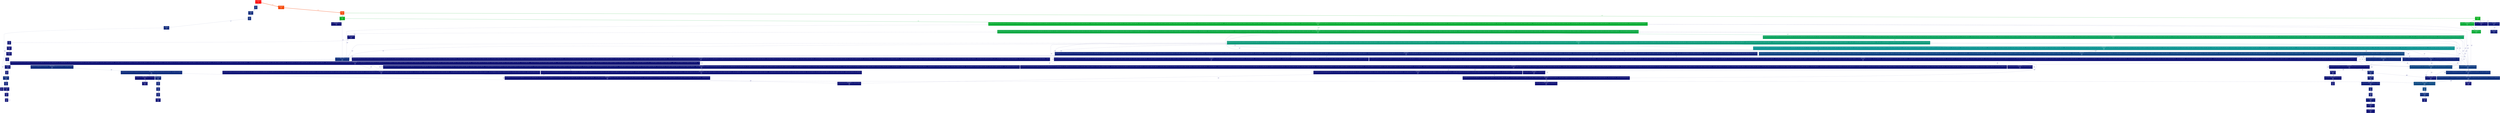 digraph {
	graph [fontname=Arial, nodesep=0.125, ranksep=0.25];
	node [fontcolor=white, fontname=Arial, height=0, shape=box, style=filled];
	edge [fontname=Arial];
	"(below main)" [color="#f54302", fontcolor="#ffffff", fontsize="10.00", label="libc-2.19.so\n(below main)\n93.28%\n(0.00%)\n1×"];
	"(below main)" -> "__libc_csu_init" [arrowsize="0.68", color="#0ab120", fontcolor="#0ab120", fontsize="10.00", label="46.74%\n1×", labeldistance="1.87", penwidth="1.87"];
	"(below main)" -> main [arrowsize="0.68", color="#0ab122", fontcolor="#0ab122", fontsize="10.00", label="46.46%\n1×", labeldistance="1.86", penwidth="1.86"];
	"0x00000000000012d0" [color="#ff0000", fontcolor="#ffffff", fontsize="10.00", label="ld-2.19.so\n0x00000000000012d0\n100.00%\n(0.00%)\n0×"];
	"0x00000000000012d0" -> "0x0000000000411c23" [arrowsize="0.97", color="#f54302", fontcolor="#f54302", fontsize="10.00", label="93.29%\n1×", labeldistance="3.73", penwidth="3.73"];
	"0x00000000000012d0" -> "_dl_start" [arrowsize="0.35", color="#0d2a7b", fontcolor="#0d2a7b", fontsize="10.00", label="6.65%\n1×", labeldistance="0.50", penwidth="0.50"];
	"0x000000000005b624" [color="#0d1e78", fontcolor="#ffffff", fontsize="10.00", label="libstdc++.so.6.0.19\n0x000000000005b624\n3.95%\n(0.08%)\n4395×"];
	"0x000000000005b624" -> "__gnu_cxx::stdio_sync_filebuf<char, std::char_traits<char> >::overflow(int)" [arrowsize="0.35", color="#0d1d78", fontcolor="#0d1d78", fontsize="10.00", label="3.87%\n4395×", labeldistance="0.50", penwidth="0.50"];
	"0x0000000000083f10" [color="#0d2479", fontcolor="#ffffff", fontsize="10.00", label="libstdc++.so.6.0.19\n0x0000000000083f10\n5.27%\n(0.14%)\n605×"];
	"0x0000000000083f10" -> vsnprintf [arrowsize="0.35", color="#0d2279", fontcolor="#0d2279", fontsize="10.00", label="5.00%\n605×", labeldistance="0.50", penwidth="0.50"];
	"0x0000000000088d50" [color="#0d1074", fontcolor="#ffffff", fontsize="10.00", label="libstdc++.so.6.0.19\n0x0000000000088d50\n0.88%\n(0.88%)\n6076×"];
	"0x0000000000411c23" [color="#f54302", fontcolor="#ffffff", fontsize="10.00", label="query-index-knm.x\n0x0000000000411c23\n93.29%\n(0.00%)\n1×"];
	"0x0000000000411c23" -> "(below main)" [arrowsize="0.97", color="#f54302", fontcolor="#f54302", fontsize="10.00", label="93.28%\n1×", labeldistance="3.73", penwidth="3.73"];
	"_GLOBAL__sub_I__ZN4sdsl5coder11elias_delta4dataE" [color="#0aac39", fontcolor="#ffffff", fontsize="10.00", label="query-index-knm.x\n_GLOBAL__sub_I__ZN4sdsl5coder11elias_delta4dataE\n42.71%\n(0.00%)\n1×"];
	"_GLOBAL__sub_I__ZN4sdsl5coder11elias_delta4dataE" -> "sdsl::coder::elias_delta::impl::impl()" [arrowsize="0.65", color="#0aac39", fontcolor="#0aac39", fontsize="10.00", label="42.71%\n1×", labeldistance="1.71", penwidth="1.71"];
	"_GLOBAL__sub_I__ZN4sdsl6excess4dataE" [color="#0d1a77", fontcolor="#ffffff", fontsize="10.00", label="query-index-knm.x\n_GLOBAL__sub_I__ZN4sdsl6excess4dataE\n3.22%\n(0.00%)\n1×"];
	"_GLOBAL__sub_I__ZN4sdsl6excess4dataE" -> "sdsl::excess::impl::impl()" [arrowsize="0.35", color="#0d1a77", fontcolor="#0d1a77", fontsize="10.00", label="3.22%\n1×", labeldistance="0.50", penwidth="0.50"];
	"_GLOBAL__sub_I__ZN5utils16directory_existsESs" [color="#0d1074", fontcolor="#ffffff", fontsize="10.00", label="query-index-knm.x\n_GLOBAL__sub_I__ZN5utils16directory_existsESs\n0.80%\n(0.00%)\n1×"];
	"_IO_do_write@@GLIBC_2.2.5" [color="#0d1575", fontcolor="#ffffff", fontsize="10.00", label="libc-2.19.so\n_IO_do_write@@GLIBC_2.2.5\n1.91%\n(1.01%)\n4396×"];
	"_IO_do_write@@GLIBC_2.2.5" -> "_IO_file_write@@GLIBC_2.2.5" [arrowsize="0.35", color="#0d1074", fontcolor="#0d1074", fontsize="10.00", label="0.90%\n4395×", labeldistance="0.50", penwidth="0.50"];
	"_IO_file_overflow@@GLIBC_2.2.5" [color="#0d1876", fontcolor="#ffffff", fontsize="10.00", label="libc-2.19.so\n_IO_file_overflow@@GLIBC_2.2.5\n2.76%\n(0.84%)\n4421×"];
	"_IO_file_overflow@@GLIBC_2.2.5" -> "_IO_do_write@@GLIBC_2.2.5" [arrowsize="0.35", color="#0d1575", fontcolor="#0d1575", fontsize="10.00", label="1.91%\n4396×", labeldistance="0.50", penwidth="0.50"];
	"_IO_file_write@@GLIBC_2.2.5" [color="#0d1074", fontcolor="#ffffff", fontsize="10.00", label="libc-2.19.so\n_IO_file_write@@GLIBC_2.2.5\n0.90%\n(0.76%)\n4395×"];
	"_IO_file_xsputn@@GLIBC_2.2.5" [color="#0d2f7d", fontcolor="#ffffff", fontsize="10.00", label="libc-2.19.so\n_IO_file_xsputn@@GLIBC_2.2.5\n7.76%\n(6.14%)\n15372×"];
	"_IO_file_xsputn@@GLIBC_2.2.5" -> "__GI_mempcpy" [arrowsize="0.35", color="#0d1375", fontcolor="#0d1375", fontsize="10.00", label="1.61%\n15371×", labeldistance="0.50", penwidth="0.50"];
	"__GI_mempcpy" [color="#0d1475", fontcolor="#ffffff", fontsize="10.00", label="libc-2.19.so\n__GI_mempcpy\n1.64%\n(1.64%)\n15705×"];
	"__dynamic_cast" [color="#0d1074", fontcolor="#ffffff", fontsize="10.00", label="libstdc++.so.6.0.19\n__dynamic_cast\n0.73%\n(0.24%)\n1221×"];
	"__gnu_cxx::stdio_sync_filebuf<char, std::char_traits<char> >::overflow(int)" [color="#0d1d78", fontcolor="#ffffff", fontsize="10.00", label="libstdc++.so.6.0.19\n__gnu_cxx::stdio_sync_filebuf<char, std::char_traits<char> >::overflow(int)\n3.87%\n(0.15%)\n4395×"];
	"__gnu_cxx::stdio_sync_filebuf<char, std::char_traits<char> >::overflow(int)" -> putc [arrowsize="0.35", color="#0d1d78", fontcolor="#0d1d78", fontsize="10.00", label="3.72%\n4395×", labeldistance="0.50", penwidth="0.50"];
	"__gnu_cxx::stdio_sync_filebuf<char, std::char_traits<char> >::sync()" [color="#0d1274", fontcolor="#ffffff", fontsize="10.00", label="libstdc++.so.6.0.19\n__gnu_cxx::stdio_sync_filebuf<char, std::char_traits<char> >::sync()\n1.20%\n(0.06%)\n4398×"];
	"__gnu_cxx::stdio_sync_filebuf<char, std::char_traits<char> >::sync()" -> fflush [arrowsize="0.35", color="#0d1174", fontcolor="#0d1174", fontsize="10.00", label="1.13%\n4398×", labeldistance="0.50", penwidth="0.50"];
	"__gnu_cxx::stdio_sync_filebuf<char, std::char_traits<char> >::xsputn(char const*, long)" [color="#0d4a83", fontcolor="#ffffff", fontsize="10.00", label="libstdc++.so.6.0.19\n__gnu_cxx::stdio_sync_filebuf<char, std::char_traits<char> >::xsputn(char const*, long)\n12.84%\n(0.44%)\n15372×"];
	"__gnu_cxx::stdio_sync_filebuf<char, std::char_traits<char> >::xsputn(char const*, long)" -> fwrite [arrowsize="0.35", color="#0d4783", fontcolor="#0d4783", fontsize="10.00", label="12.39%\n15372×", labeldistance="0.50", penwidth="0.50"];
	"__libc_csu_init" [color="#0ab120", fontcolor="#ffffff", fontsize="10.00", label="query-index-knm.x\n__libc_csu_init\n46.74%\n(0.00%)\n1×"];
	"__libc_csu_init" -> "_GLOBAL__sub_I__ZN4sdsl5coder11elias_delta4dataE" [arrowsize="0.65", color="#0aac39", fontcolor="#0aac39", fontsize="10.00", label="42.71%\n1×", labeldistance="1.71", penwidth="1.71"];
	"__libc_csu_init" -> "_GLOBAL__sub_I__ZN4sdsl6excess4dataE" [arrowsize="0.35", color="#0d1a77", fontcolor="#0d1a77", fontsize="10.00", label="3.22%\n1×", labeldistance="0.50", penwidth="0.50"];
	"__libc_csu_init" -> "_GLOBAL__sub_I__ZN5utils16directory_existsESs" [arrowsize="0.35", color="#0d1074", fontcolor="#0d1074", fontsize="10.00", label="0.80%\n1×", labeldistance="0.50", penwidth="0.50"];
	"__overflow" [color="#0d1976", fontcolor="#ffffff", fontsize="10.00", label="libc-2.19.so\n__overflow\n2.88%\n(0.13%)\n4395×"];
	"__overflow" -> "_IO_file_overflow@@GLIBC_2.2.5" [arrowsize="0.35", color="#0d1876", fontcolor="#0d1876", fontsize="10.00", label="2.75%\n4395×", labeldistance="0.50", penwidth="0.50"];
	"__printf_fp" [color="#0d1c77", fontcolor="#ffffff", fontsize="10.00", label="libc-2.19.so\n__printf_fp\n3.55%\n(2.12%)\n605×"];
	"__printf_fp" -> "hack_digit.13629" [arrowsize="0.35", color="#0d1174", fontcolor="#0d1174", fontsize="10.00", label="0.99%\n3498×", labeldistance="0.50", penwidth="0.50"];
	"_dl_addr" [color="#0d1174", fontcolor="#ffffff", fontsize="10.00", label="libc-2.19.so\n_dl_addr\n1.02%\n(0.27%)\n1×"];
	"_dl_addr" -> "_dl_runtime_resolve" [arrowsize="0.35", color="#0d1074", fontcolor="#0d1074", fontsize="10.00", label="0.76%\n1×", labeldistance="0.50", penwidth="0.50"];
	"_dl_fixup" [color="#0d1575", fontcolor="#ffffff", fontsize="10.00", label="ld-2.19.so\n_dl_fixup\n1.89%\n(0.09%)\n215×"];
	"_dl_fixup" -> "_dl_lookup_symbol_x" [arrowsize="0.35", color="#0d1475", fontcolor="#0d1475", fontsize="10.00", label="1.81%\n215×", labeldistance="0.50", penwidth="0.50"];
	"_dl_lookup_symbol_x" [color="#0d2c7c", fontcolor="#ffffff", fontsize="10.00", label="ld-2.19.so\n_dl_lookup_symbol_x\n7.03%\n(2.76%)\n1481×"];
	"_dl_lookup_symbol_x" -> "do_lookup_x" [arrowsize="0.35", color="#0d1f78", fontcolor="#0d1f78", fontsize="10.00", label="4.27%\n1481×", labeldistance="0.50", penwidth="0.50"];
	"_dl_relocate_object" [color="#0d287b", fontcolor="#ffffff", fontsize="10.00", label="ld-2.19.so\n_dl_relocate_object\n6.31%\n(1.07%)\n8×"];
	"_dl_relocate_object" -> "_dl_lookup_symbol_x" [arrowsize="0.35", color="#0d2379", fontcolor="#0d2379", fontsize="10.00", label="5.22%\n1266×", labeldistance="0.50", penwidth="0.50"];
	"_dl_runtime_resolve" [color="#0d1575", fontcolor="#ffffff", fontsize="10.00", label="ld-2.19.so\n_dl_runtime_resolve\n1.92%\n(0.02%)\n215×"];
	"_dl_runtime_resolve" -> "_dl_fixup" [arrowsize="0.35", color="#0d1575", fontcolor="#0d1575", fontsize="10.00", label="1.89%\n215×", labeldistance="0.50", penwidth="0.50"];
	"_dl_start" [color="#0d2a7b", fontcolor="#ffffff", fontsize="10.00", label="ld-2.19.so\n_dl_start\n6.65%\n(0.00%)\n1×"];
	"_dl_start" -> "_dl_sysdep_start" [arrowsize="0.35", color="#0d2a7b", fontcolor="#0d2a7b", fontsize="10.00", label="6.64%\n1×", labeldistance="0.50", penwidth="0.50"];
	"_dl_sysdep_start" [color="#0d2a7b", fontcolor="#ffffff", fontsize="10.00", label="ld-2.19.so\n_dl_sysdep_start\n6.64%\n(0.00%)\n1×"];
	"_dl_sysdep_start" -> "dl_main" [arrowsize="0.35", color="#0d2a7b", fontcolor="#0d2a7b", fontsize="10.00", label="6.64%\n1×", labeldistance="0.50", penwidth="0.50"];
	calloc [color="#0d1074", fontcolor="#ffffff", fontsize="10.00", label="ld-2.19.so\ncalloc\n0.75%\n(0.00%)\n19×"];
	calloc -> malloc [arrowsize="0.35", color="#0d1074", fontcolor="#0d1074", fontsize="10.00", label="0.75%\n19×", labeldistance="0.50", penwidth="0.50"];
	"check_match.9458" [color="#0d1174", fontcolor="#ffffff", fontsize="10.00", label="ld-2.19.so\ncheck_match.9458\n1.14%\n(0.36%)\n1466×"];
	"check_match.9458" -> strcmp [arrowsize="0.35", color="#0d1074", fontcolor="#0d1074", fontsize="10.00", label="0.79%\n1674×", labeldistance="0.50", penwidth="0.50"];
	"dl_main" [color="#0d2a7b", fontcolor="#ffffff", fontsize="10.00", label="ld-2.19.so\ndl_main\n6.64%\n(0.01%)\n1×"];
	"dl_main" -> "_dl_relocate_object" [arrowsize="0.35", color="#0d287b", fontcolor="#0d287b", fontsize="10.00", label="6.31%\n8×", labeldistance="0.50", penwidth="0.50"];
	"do_lookup_x" [color="#0d1f78", fontcolor="#ffffff", fontsize="10.00", label="ld-2.19.so\ndo_lookup_x\n4.27%\n(2.22%)\n1481×"];
	"do_lookup_x" -> calloc [arrowsize="0.35", color="#0d1074", fontcolor="#0d1074", fontsize="10.00", label="0.75%\n3×", labeldistance="0.50", penwidth="0.50"];
	"do_lookup_x" -> "check_match.9458" [arrowsize="0.35", color="#0d1174", fontcolor="#0d1174", fontsize="10.00", label="1.14%\n1466×", labeldistance="0.50", penwidth="0.50"];
	"double highestorder<index_succinct<sdsl::cst_sct3<sdsl::csa_sada<sdsl::enc_vector<sdsl::coder::elias_delta, 128u, (unsigned char)0>, 32u, 64u, sdsl::sa_order_sa_sampling<(unsigned char)0>, sdsl::isa_sampling<(unsigned char)0>, sdsl::int_alphabet<sdsl::sd_vector<sdsl::int_vector<(unsigned char)1>, sdsl::select_support_mcl<(unsigned char)1, (unsigned char)1>, sdsl::select_support_mcl<(unsigned char)0, (unsigned char)1> >, sdsl::rank_support_sd<(unsigned char)1, sdsl::int_vector<(unsigned char)1>, sdsl::select_support_mcl<(unsigned char)1, (unsigned char)1>, sdsl::select_support_mcl<(unsigned char)0, (unsigned char)1> >, sdsl::select_support_sd<(unsigned char)1, sdsl::int_vector<(unsigned char)1>, sdsl::select_support_mcl<(unsigned char)1, (unsigned char)1>, sdsl::select_support_mcl<(unsigned char)0, (unsigned char)1> >, sdsl::int_vector<(unsigned char)0> > >, sdsl::lcp_vlc<sdsl::dac_vector<(unsigned char)4, sdsl::rank_support_v5<(unsigned char)1, (unsigned char)1> > >, sdsl::bp_support_sada<256u, 32u, sdsl::rank_support_v5<(unsigned char)1, (unsigned char)1>, sdsl::select_support_mcl<(unsigned char)1, (unsigned char)1> >, sdsl::int_vector<(unsigned char)1>, sdsl::rank_support_v5<(unsigned char)1, (unsigned char)1>, sdsl::select_support_mcl<(unsigned char)1, (unsigned char)1> > > >(index_succinct<sdsl::cst_sct3<sdsl::csa_sada<sdsl::enc_vector<sdsl::coder::elias_delta, 128u, (unsigned char)0>, 32u, 64u, sdsl::sa_order_sa_sampling<(unsigned char)0>, sdsl::isa_sampling<(unsigned char)0>, sdsl::int_alphabet<sdsl::sd_vector<sdsl::int_vector<(unsigned char)1>, sdsl::select_support_mcl<(unsigned char)1, (unsigned char)1>, sdsl::select_support_mcl<(unsigned char)0, (unsigned char)1> >, sdsl::rank_support_sd<(unsigned char)1, sdsl::int_vector<(unsigned char)1>, sdsl::select_support_mcl<(unsigned char)1, (unsigned char)1>, sdsl::select_support_mcl<(unsigned char)0, (unsigned char)1> >, sdsl::select_support_sd<(unsigned char)1, sdsl::int_vector<(unsigned char)1>, sdsl::select_support_mcl<(unsigned char)1, (unsigned char)1>, sdsl::select_support_mcl<(unsigned char)0, (unsigned char)1> >, sdsl::int_vector<(unsigned char)0> > >, sdsl::lcp_vlc<sdsl::dac_vector<(unsigned char)4, sdsl::rank_support_v5<(unsigned char)1, (unsigned char)1> > >, sdsl::bp_support_sada<256u, 32u, sdsl::rank_support_v5<(unsigned char)1, (unsigned char)1>, sdsl::select_support_mcl<(unsigned char)1, (unsigned char)1> >, sdsl::int_vector<(unsigned char)1>, sdsl::rank_support_v5<(unsigned char)1, (unsigned char)1>, sdsl::select_support_mcl<(unsigned char)1, (unsigned char)1> > > const&, __gnu_cxx::__normal_iterator<unsigned long*, std::vector<unsigned long, std::allocator<unsigned long> > > const&, __gnu_cxx::__normal_iterator<unsigned long*, std::vector<unsigned long, std::allocator<unsigned long> > > const&, unsigned long&, unsigned long&, unsigned long&, unsigned long&, unsigned long&, unsigned long&)" [color="#0c9b7b", fontcolor="#ffffff", fontsize="10.00", label="query-index-knm.x\ndouble highestorder<index_succinct<sdsl::cst_sct3<sdsl::csa_sada<sdsl::enc_vector<sdsl::coder::elias_delta, 128u, (unsigned char)0>, 32u, 64u, sdsl::sa_order_sa_sampling<(unsigned char)0>, sdsl::isa_sampling<(unsigned char)0>, sdsl::int_alphabet<sdsl::sd_vector<sdsl::int_vector<(unsigned char)1>, sdsl::select_support_mcl<(unsigned char)1, (unsigned char)1>, sdsl::select_support_mcl<(unsigned char)0, (unsigned char)1> >, sdsl::rank_support_sd<(unsigned char)1, sdsl::int_vector<(unsigned char)1>, sdsl::select_support_mcl<(unsigned char)1, (unsigned char)1>, sdsl::select_support_mcl<(unsigned char)0, (unsigned char)1> >, sdsl::select_support_sd<(unsigned char)1, sdsl::int_vector<(unsigned char)1>, sdsl::select_support_mcl<(unsigned char)1, (unsigned char)1>, sdsl::select_support_mcl<(unsigned char)0, (unsigned char)1> >, sdsl::int_vector<(unsigned char)0> > >, sdsl::lcp_vlc<sdsl::dac_vector<(unsigned char)4, sdsl::rank_support_v5<(unsigned char)1, (unsigned char)1> > >, sdsl::bp_support_sada<256u, 32u, sdsl::rank_support_v5<(unsigned char)1, (unsigned char)1>, sdsl::select_support_mcl<(unsigned char)1, (unsigned char)1> >, sdsl::int_vector<(unsigned char)1>, sdsl::rank_support_v5<(unsigned char)1, (unsigned char)1>, sdsl::select_support_mcl<(unsigned char)1, (unsigned char)1> > > >(index_succinct<sdsl::cst_sct3<sdsl::csa_sada<sdsl::enc_vector<sdsl::coder::elias_delta, 128u, (unsigned char)0>, 32u, 64u, sdsl::sa_order_sa_sampling<(unsigned char)0>, sdsl::isa_sampling<(unsigned char)0>, sdsl::int_alphabet<sdsl::sd_vector<sdsl::int_vector<(unsigned char)1>, sdsl::select_support_mcl<(unsigned char)1, (unsigned char)1>, sdsl::select_support_mcl<(unsigned char)0, (unsigned char)1> >, sdsl::rank_support_sd<(unsigned char)1, sdsl::int_vector<(unsigned char)1>, sdsl::select_support_mcl<(unsigned char)1, (unsigned char)1>, sdsl::select_support_mcl<(unsigned char)0, (unsigned char)1> >, sdsl::select_support_sd<(unsigned char)1, sdsl::int_vector<(unsigned char)1>, sdsl::select_support_mcl<(unsigned char)1, (unsigned char)1>, sdsl::select_support_mcl<(unsigned char)0, (unsigned char)1> >, sdsl::int_vector<(unsigned char)0> > >, sdsl::lcp_vlc<sdsl::dac_vector<(unsigned char)4, sdsl::rank_support_v5<(unsigned char)1, (unsigned char)1> > >, sdsl::bp_support_sada<256u, 32u, sdsl::rank_support_v5<(unsigned char)1, (unsigned char)1>, sdsl::select_support_mcl<(unsigned char)1, (unsigned char)1> >, sdsl::int_vector<(unsigned char)1>, sdsl::rank_support_v5<(unsigned char)1, (unsigned char)1>, sdsl::select_support_mcl<(unsigned char)1, (unsigned char)1> > > const&, __gnu_cxx::__normal_iterator<unsigned long*, std::vector<unsigned long, std::allocator<unsigned long> > > const&, __gnu_cxx::__normal_iterator<unsigned long*, std::vector<unsigned long, std::allocator<unsigned long> > > const&, unsigned long&, unsigned long&, unsigned long&, unsigned long&, unsigned long&, unsigned long&)\n30.61%\n(0.12%)\n212×"];
	"double highestorder<index_succinct<sdsl::cst_sct3<sdsl::csa_sada<sdsl::enc_vector<sdsl::coder::elias_delta, 128u, (unsigned char)0>, 32u, 64u, sdsl::sa_order_sa_sampling<(unsigned char)0>, sdsl::isa_sampling<(unsigned char)0>, sdsl::int_alphabet<sdsl::sd_vector<sdsl::int_vector<(unsigned char)1>, sdsl::select_support_mcl<(unsigned char)1, (unsigned char)1>, sdsl::select_support_mcl<(unsigned char)0, (unsigned char)1> >, sdsl::rank_support_sd<(unsigned char)1, sdsl::int_vector<(unsigned char)1>, sdsl::select_support_mcl<(unsigned char)1, (unsigned char)1>, sdsl::select_support_mcl<(unsigned char)0, (unsigned char)1> >, sdsl::select_support_sd<(unsigned char)1, sdsl::int_vector<(unsigned char)1>, sdsl::select_support_mcl<(unsigned char)1, (unsigned char)1>, sdsl::select_support_mcl<(unsigned char)0, (unsigned char)1> >, sdsl::int_vector<(unsigned char)0> > >, sdsl::lcp_vlc<sdsl::dac_vector<(unsigned char)4, sdsl::rank_support_v5<(unsigned char)1, (unsigned char)1> > >, sdsl::bp_support_sada<256u, 32u, sdsl::rank_support_v5<(unsigned char)1, (unsigned char)1>, sdsl::select_support_mcl<(unsigned char)1, (unsigned char)1> >, sdsl::int_vector<(unsigned char)1>, sdsl::rank_support_v5<(unsigned char)1, (unsigned char)1>, sdsl::select_support_mcl<(unsigned char)1, (unsigned char)1> > > >(index_succinct<sdsl::cst_sct3<sdsl::csa_sada<sdsl::enc_vector<sdsl::coder::elias_delta, 128u, (unsigned char)0>, 32u, 64u, sdsl::sa_order_sa_sampling<(unsigned char)0>, sdsl::isa_sampling<(unsigned char)0>, sdsl::int_alphabet<sdsl::sd_vector<sdsl::int_vector<(unsigned char)1>, sdsl::select_support_mcl<(unsigned char)1, (unsigned char)1>, sdsl::select_support_mcl<(unsigned char)0, (unsigned char)1> >, sdsl::rank_support_sd<(unsigned char)1, sdsl::int_vector<(unsigned char)1>, sdsl::select_support_mcl<(unsigned char)1, (unsigned char)1>, sdsl::select_support_mcl<(unsigned char)0, (unsigned char)1> >, sdsl::select_support_sd<(unsigned char)1, sdsl::int_vector<(unsigned char)1>, sdsl::select_support_mcl<(unsigned char)1, (unsigned char)1>, sdsl::select_support_mcl<(unsigned char)0, (unsigned char)1> >, sdsl::int_vector<(unsigned char)0> > >, sdsl::lcp_vlc<sdsl::dac_vector<(unsigned char)4, sdsl::rank_support_v5<(unsigned char)1, (unsigned char)1> > >, sdsl::bp_support_sada<256u, 32u, sdsl::rank_support_v5<(unsigned char)1, (unsigned char)1>, sdsl::select_support_mcl<(unsigned char)1, (unsigned char)1> >, sdsl::int_vector<(unsigned char)1>, sdsl::rank_support_v5<(unsigned char)1, (unsigned char)1>, sdsl::select_support_mcl<(unsigned char)1, (unsigned char)1> > > const&, __gnu_cxx::__normal_iterator<unsigned long*, std::vector<unsigned long, std::allocator<unsigned long> > > const&, __gnu_cxx::__normal_iterator<unsigned long*, std::vector<unsigned long, std::allocator<unsigned long> > > const&, unsigned long&, unsigned long&, unsigned long&, unsigned long&, unsigned long&, unsigned long&)" -> "double pkn<index_succinct<sdsl::cst_sct3<sdsl::csa_sada<sdsl::enc_vector<sdsl::coder::elias_delta, 128u, (unsigned char)0>, 32u, 64u, sdsl::sa_order_sa_sampling<(unsigned char)0>, sdsl::isa_sampling<(unsigned char)0>, sdsl::int_alphabet<sdsl::sd_vector<sdsl::int_vector<(unsigned char)1>, sdsl::select_support_mcl<(unsigned char)1, (unsigned char)1>, sdsl::select_support_mcl<(unsigned char)0, (unsigned char)1> >, sdsl::rank_support_sd<(unsigned char)1, sdsl::int_vector<(unsigned char)1>, sdsl::select_support_mcl<(unsigned char)1, (unsigned char)1>, sdsl::select_support_mcl<(unsigned char)0, (unsigned char)1> >, sdsl::select_support_sd<(unsigned char)1, sdsl::int_vector<(unsigned char)1>, sdsl::select_support_mcl<(unsigned char)1, (unsigned char)1>, sdsl::select_support_mcl<(unsigned char)0, (unsigned char)1> >, sdsl::int_vector<(unsigned char)0> > >, sdsl::lcp_vlc<sdsl::dac_vector<(unsigned char)4, sdsl::rank_support_v5<(unsigned char)1, (unsigned char)1> > >, sdsl::bp_support_sada<256u, 32u, sdsl::rank_support_v5<(unsigned char)1, (unsigned char)1>, sdsl::select_support_mcl<(unsigned char)1, (unsigned char)1> >, sdsl::int_vector<(unsigned char)1>, sdsl::rank_support_v5<(unsigned char)1, (unsigned char)1>, sdsl::select_support_mcl<(unsigned char)1, (unsigned char)1> > > >(index_succinct<sdsl::cst_sct3<sdsl::csa_sada<sdsl::enc_vector<sdsl::coder::elias_delta, 128u, (unsigned char)0>, 32u, 64u, sdsl::sa_order_sa_sampling<(unsigned char)0>, sdsl::isa_sampling<(unsigned char)0>, sdsl::int_alphabet<sdsl::sd_vector<sdsl::int_vector<(unsigned char)1>, sdsl::select_support_mcl<(unsigned char)1, (unsigned char)1>, sdsl::select_support_mcl<(unsigned char)0, (unsigned char)1> >, sdsl::rank_support_sd<(unsigned char)1, sdsl::int_vector<(unsigned char)1>, sdsl::select_support_mcl<(unsigned char)1, (unsigned char)1>, sdsl::select_support_mcl<(unsigned char)0, (unsigned char)1> >, sdsl::select_support_sd<(unsigned char)1, sdsl::int_vector<(unsigned char)1>, sdsl::select_support_mcl<(unsigned char)1, (unsigned char)1>, sdsl::select_support_mcl<(unsigned char)0, (unsigned char)1> >, sdsl::int_vector<(unsigned char)0> > >, sdsl::lcp_vlc<sdsl::dac_vector<(unsigned char)4, sdsl::rank_support_v5<(unsigned char)1, (unsigned char)1> > >, sdsl::bp_support_sada<256u, 32u, sdsl::rank_support_v5<(unsigned char)1, (unsigned char)1>, sdsl::select_support_mcl<(unsigned char)1, (unsigned char)1> >, sdsl::int_vector<(unsigned char)1>, sdsl::rank_support_v5<(unsigned char)1, (unsigned char)1>, sdsl::select_support_mcl<(unsigned char)1, (unsigned char)1> > > const&, __gnu_cxx::__normal_iterator<unsigned long*, std::vector<unsigned long, std::allocator<unsigned long> > > const&, __gnu_cxx::__normal_iterator<unsigned long*, std::vector<unsigned long, std::allocator<unsigned long> > > const&, unsigned long&, unsigned long&, unsigned long&, unsigned long&, unsigned long&, unsigned long&)'2" [arrowsize="0.50", color="#0c9492", fontcolor="#0c9492", fontsize="10.00", label="25.25%\n212×", labeldistance="1.01", penwidth="1.01"];
	"double highestorder<index_succinct<sdsl::cst_sct3<sdsl::csa_sada<sdsl::enc_vector<sdsl::coder::elias_delta, 128u, (unsigned char)0>, 32u, 64u, sdsl::sa_order_sa_sampling<(unsigned char)0>, sdsl::isa_sampling<(unsigned char)0>, sdsl::int_alphabet<sdsl::sd_vector<sdsl::int_vector<(unsigned char)1>, sdsl::select_support_mcl<(unsigned char)1, (unsigned char)1>, sdsl::select_support_mcl<(unsigned char)0, (unsigned char)1> >, sdsl::rank_support_sd<(unsigned char)1, sdsl::int_vector<(unsigned char)1>, sdsl::select_support_mcl<(unsigned char)1, (unsigned char)1>, sdsl::select_support_mcl<(unsigned char)0, (unsigned char)1> >, sdsl::select_support_sd<(unsigned char)1, sdsl::int_vector<(unsigned char)1>, sdsl::select_support_mcl<(unsigned char)1, (unsigned char)1>, sdsl::select_support_mcl<(unsigned char)0, (unsigned char)1> >, sdsl::int_vector<(unsigned char)0> > >, sdsl::lcp_vlc<sdsl::dac_vector<(unsigned char)4, sdsl::rank_support_v5<(unsigned char)1, (unsigned char)1> > >, sdsl::bp_support_sada<256u, 32u, sdsl::rank_support_v5<(unsigned char)1, (unsigned char)1>, sdsl::select_support_mcl<(unsigned char)1, (unsigned char)1> >, sdsl::int_vector<(unsigned char)1>, sdsl::rank_support_v5<(unsigned char)1, (unsigned char)1>, sdsl::select_support_mcl<(unsigned char)1, (unsigned char)1> > > >(index_succinct<sdsl::cst_sct3<sdsl::csa_sada<sdsl::enc_vector<sdsl::coder::elias_delta, 128u, (unsigned char)0>, 32u, 64u, sdsl::sa_order_sa_sampling<(unsigned char)0>, sdsl::isa_sampling<(unsigned char)0>, sdsl::int_alphabet<sdsl::sd_vector<sdsl::int_vector<(unsigned char)1>, sdsl::select_support_mcl<(unsigned char)1, (unsigned char)1>, sdsl::select_support_mcl<(unsigned char)0, (unsigned char)1> >, sdsl::rank_support_sd<(unsigned char)1, sdsl::int_vector<(unsigned char)1>, sdsl::select_support_mcl<(unsigned char)1, (unsigned char)1>, sdsl::select_support_mcl<(unsigned char)0, (unsigned char)1> >, sdsl::select_support_sd<(unsigned char)1, sdsl::int_vector<(unsigned char)1>, sdsl::select_support_mcl<(unsigned char)1, (unsigned char)1>, sdsl::select_support_mcl<(unsigned char)0, (unsigned char)1> >, sdsl::int_vector<(unsigned char)0> > >, sdsl::lcp_vlc<sdsl::dac_vector<(unsigned char)4, sdsl::rank_support_v5<(unsigned char)1, (unsigned char)1> > >, sdsl::bp_support_sada<256u, 32u, sdsl::rank_support_v5<(unsigned char)1, (unsigned char)1>, sdsl::select_support_mcl<(unsigned char)1, (unsigned char)1> >, sdsl::int_vector<(unsigned char)1>, sdsl::rank_support_v5<(unsigned char)1, (unsigned char)1>, sdsl::select_support_mcl<(unsigned char)1, (unsigned char)1> > > const&, __gnu_cxx::__normal_iterator<unsigned long*, std::vector<unsigned long, std::allocator<unsigned long> > > const&, __gnu_cxx::__normal_iterator<unsigned long*, std::vector<unsigned long, std::allocator<unsigned long> > > const&, unsigned long&, unsigned long&, unsigned long&, unsigned long&, unsigned long&, unsigned long&)" -> "sdsl::csa_sada<sdsl::enc_vector<sdsl::coder::elias_delta, 128u, (unsigned char)0>, 32u, 64u, sdsl::sa_order_sa_sampling<(unsigned char)0>, sdsl::isa_sampling<(unsigned char)0>, sdsl::int_alphabet<sdsl::sd_vector<sdsl::int_vector<(unsigned char)1>, sdsl::select_support_mcl<(unsigned char)1, (unsigned char)1>, sdsl::select_support_mcl<(unsigned char)0, (unsigned char)1> >, sdsl::rank_support_sd<(unsigned char)1, sdsl::int_vector<(unsigned char)1>, sdsl::select_support_mcl<(unsigned char)1, (unsigned char)1>, sdsl::select_support_mcl<(unsigned char)0, (unsigned char)1> >, sdsl::select_support_sd<(unsigned char)1, sdsl::int_vector<(unsigned char)1>, sdsl::select_support_mcl<(unsigned char)1, (unsigned char)1>, sdsl::select_support_mcl<(unsigned char)0, (unsigned char)1> >, sdsl::int_vector<(unsigned char)0> > >::size_type sdsl::backward_search<sdsl::csa_sada<sdsl::enc_vector<sdsl::coder::elias_delta, 128u, (unsigned char)0>, 32u, 64u, sdsl::sa_order_sa_sampling<(unsigned char)0>, sdsl::isa_sampling<(unsigned char)0>, sdsl::int_alphabet<sdsl::sd_vector<sdsl::int_vector<(unsigned char)1>, sdsl::select_support_mcl<(unsigned char)1, (unsigned char)1>, sdsl::select_support_mcl<(unsigned char)0, (unsigned char)1> >, sdsl::rank_support_sd<(unsigned char)1, sdsl::int_vector<(unsigned char)1>, sdsl::select_support_mcl<(unsigned char)1, (unsigned char)1>, sdsl::select_support_mcl<(unsigned char)0, (unsigned char)1> >, sdsl::select_support_sd<(unsigned char)1, sdsl::int_vector<(unsigned char)1>, sdsl::select_support_mcl<(unsigned char)1, (unsigned char)1>, sdsl::select_support_mcl<(unsigned char)0, (unsigned char)1> >, sdsl::int_vector<(unsigned char)0> > > >(sdsl::csa_sada<sdsl::enc_vector<sdsl::coder::elias_delta, 128u, (unsigned char)0>, 32u, 64u, sdsl::sa_order_sa_sampling<(unsigned char)0>, sdsl::isa_sampling<(unsigned char)0>, sdsl::int_alphabet<sdsl::sd_vector<sdsl::int_vector<(unsigned char)1>, sdsl::select_support_mcl<(unsigned char)1, (unsigned char)1>, sdsl::select_support_mcl<(unsigned char)0, (unsigned char)1> >, sdsl::rank_support_sd<(unsigned char)1, sdsl::int_vector<(unsigned char)1>, sdsl::select_support_mcl<(unsigned char)1, (unsigned char)1>, sdsl::select_support_mcl<(unsigned char)0, (unsigned char)1> >, sdsl::select_support_sd<(unsigned char)1, sdsl::int_vector<(unsigned char)1>, sdsl::select_support_mcl<(unsigned char)1, (unsigned char)1>, sdsl::select_support_mcl<(unsigned char)0, (unsigned char)1> >, sdsl::int_vector<(unsigned char)0> > > const&, sdsl::csa_sada<sdsl::enc_vector<sdsl::coder::elias_delta, 128u, (unsigned char)0>, 32u, 64u, sdsl::sa_order_sa_sampling<(unsigned char)0>, sdsl::isa_sampling<(unsigned char)0>, sdsl::int_alphabet<sdsl::sd_vector<sdsl::int_vector<(unsigned char)1>, sdsl::select_support_mcl<(unsigned char)1, (unsigned char)1>, sdsl::select_support_mcl<(unsigned char)0, (unsigned char)1> >, sdsl::rank_support_sd<(unsigned char)1, sdsl::int_vector<(unsigned char)1>, sdsl::select_support_mcl<(unsigned char)1, (unsigned char)1>, sdsl::select_support_mcl<(unsigned char)0, (unsigned char)1> >, sdsl::select_support_sd<(unsigned char)1, sdsl::int_vector<(unsigned char)1>, sdsl::select_support_mcl<(unsigned char)1, (unsigned char)1>, sdsl::select_support_mcl<(unsigned char)0, (unsigned char)1> >, sdsl::int_vector<(unsigned char)0> > >::size_type, sdsl::csa_sada<sdsl::enc_vector<sdsl::coder::elias_delta, 128u, (unsigned char)0>, 32u, 64u, sdsl::sa_order_sa_sampling<(unsigned char)0>, sdsl::isa_sampling<(unsigned char)0>, sdsl::int_alphabet<sdsl::sd_vector<sdsl::int_vector<(unsigned char)1>, sdsl::select_support_mcl<(unsigned char)1, (unsigned char)1>, sdsl::select_support_mcl<(unsigned char)0, (unsigned char)1> >, sdsl::rank_support_sd<(unsigned char)1, sdsl::int_vector<(unsigned char)1>, sdsl::select_support_mcl<(unsigned char)1, (unsigned char)1>, sdsl::select_support_mcl<(unsigned char)0, (unsigned char)1> >, sdsl::select_support_sd<(unsigned char)1, sdsl::int_vector<(unsigned char)1>, sdsl::select_support_mcl<(unsigned char)1, (unsigned char)1>, sdsl::select_support_mcl<(unsigned char)0, (unsi" [arrowsize="0.35", color="#0d0f74", fontcolor="#0d0f74", fontsize="10.00", label="0.64%\n212×", labeldistance="0.50", penwidth="0.50"];
	"double highestorder<index_succinct<sdsl::cst_sct3<sdsl::csa_sada<sdsl::enc_vector<sdsl::coder::elias_delta, 128u, (unsigned char)0>, 32u, 64u, sdsl::sa_order_sa_sampling<(unsigned char)0>, sdsl::isa_sampling<(unsigned char)0>, sdsl::int_alphabet<sdsl::sd_vector<sdsl::int_vector<(unsigned char)1>, sdsl::select_support_mcl<(unsigned char)1, (unsigned char)1>, sdsl::select_support_mcl<(unsigned char)0, (unsigned char)1> >, sdsl::rank_support_sd<(unsigned char)1, sdsl::int_vector<(unsigned char)1>, sdsl::select_support_mcl<(unsigned char)1, (unsigned char)1>, sdsl::select_support_mcl<(unsigned char)0, (unsigned char)1> >, sdsl::select_support_sd<(unsigned char)1, sdsl::int_vector<(unsigned char)1>, sdsl::select_support_mcl<(unsigned char)1, (unsigned char)1>, sdsl::select_support_mcl<(unsigned char)0, (unsigned char)1> >, sdsl::int_vector<(unsigned char)0> > >, sdsl::lcp_vlc<sdsl::dac_vector<(unsigned char)4, sdsl::rank_support_v5<(unsigned char)1, (unsigned char)1> > >, sdsl::bp_support_sada<256u, 32u, sdsl::rank_support_v5<(unsigned char)1, (unsigned char)1>, sdsl::select_support_mcl<(unsigned char)1, (unsigned char)1> >, sdsl::int_vector<(unsigned char)1>, sdsl::rank_support_v5<(unsigned char)1, (unsigned char)1>, sdsl::select_support_mcl<(unsigned char)1, (unsigned char)1> > > >(index_succinct<sdsl::cst_sct3<sdsl::csa_sada<sdsl::enc_vector<sdsl::coder::elias_delta, 128u, (unsigned char)0>, 32u, 64u, sdsl::sa_order_sa_sampling<(unsigned char)0>, sdsl::isa_sampling<(unsigned char)0>, sdsl::int_alphabet<sdsl::sd_vector<sdsl::int_vector<(unsigned char)1>, sdsl::select_support_mcl<(unsigned char)1, (unsigned char)1>, sdsl::select_support_mcl<(unsigned char)0, (unsigned char)1> >, sdsl::rank_support_sd<(unsigned char)1, sdsl::int_vector<(unsigned char)1>, sdsl::select_support_mcl<(unsigned char)1, (unsigned char)1>, sdsl::select_support_mcl<(unsigned char)0, (unsigned char)1> >, sdsl::select_support_sd<(unsigned char)1, sdsl::int_vector<(unsigned char)1>, sdsl::select_support_mcl<(unsigned char)1, (unsigned char)1>, sdsl::select_support_mcl<(unsigned char)0, (unsigned char)1> >, sdsl::int_vector<(unsigned char)0> > >, sdsl::lcp_vlc<sdsl::dac_vector<(unsigned char)4, sdsl::rank_support_v5<(unsigned char)1, (unsigned char)1> > >, sdsl::bp_support_sada<256u, 32u, sdsl::rank_support_v5<(unsigned char)1, (unsigned char)1>, sdsl::select_support_mcl<(unsigned char)1, (unsigned char)1> >, sdsl::int_vector<(unsigned char)1>, sdsl::rank_support_v5<(unsigned char)1, (unsigned char)1>, sdsl::select_support_mcl<(unsigned char)1, (unsigned char)1> > > const&, __gnu_cxx::__normal_iterator<unsigned long*, std::vector<unsigned long, std::allocator<unsigned long> > > const&, __gnu_cxx::__normal_iterator<unsigned long*, std::vector<unsigned long, std::allocator<unsigned long> > > const&, unsigned long&, unsigned long&, unsigned long&, unsigned long&, unsigned long&, unsigned long&)" -> "sdsl::cst_sct3<sdsl::csa_sada<sdsl::enc_vector<sdsl::coder::elias_delta, 128u, (unsigned char)0>, 32u, 64u, sdsl::sa_order_sa_sampling<(unsigned char)0>, sdsl::isa_sampling<(unsigned char)0>, sdsl::int_alphabet<sdsl::sd_vector<sdsl::int_vector<(unsigned char)1>, sdsl::select_support_mcl<(unsigned char)1, (unsigned char)1>, sdsl::select_support_mcl<(unsigned char)0, (unsigned char)1> >, sdsl::rank_support_sd<(unsigned char)1, sdsl::int_vector<(unsigned char)1>, sdsl::select_support_mcl<(unsigned char)1, (unsigned char)1>, sdsl::select_support_mcl<(unsigned char)0, (unsigned char)1> >, sdsl::select_support_sd<(unsigned char)1, sdsl::int_vector<(unsigned char)1>, sdsl::select_support_mcl<(unsigned char)1, (unsigned char)1>, sdsl::select_support_mcl<(unsigned char)0, (unsigned char)1> >, sdsl::int_vector<(unsigned char)0> > >, sdsl::lcp_vlc<sdsl::dac_vector<(unsigned char)4, sdsl::rank_support_v5<(unsigned char)1, (unsigned char)1> > >, sdsl::bp_support_sada<256u, 32u, sdsl::rank_support_v5<(unsigned char)1, (unsigned char)1>, sdsl::select_support_mcl<(unsigned char)1, (unsigned char)1> >, sdsl::int_vector<(unsigned char)1>, sdsl::rank_support_v5<(unsigned char)1, (unsigned char)1>, sdsl::select_support_mcl<(unsigned char)1, (unsigned char)1> >::node(unsigned long, unsigned long) const" [arrowsize="0.35", color="#0d0e73", fontcolor="#0d0e73", fontsize="10.00", label="0.38%\n212×", labeldistance="0.50", penwidth="0.50"];
	"double highestorder<index_succinct<sdsl::cst_sct3<sdsl::csa_sada<sdsl::enc_vector<sdsl::coder::elias_delta, 128u, (unsigned char)0>, 32u, 64u, sdsl::sa_order_sa_sampling<(unsigned char)0>, sdsl::isa_sampling<(unsigned char)0>, sdsl::int_alphabet<sdsl::sd_vector<sdsl::int_vector<(unsigned char)1>, sdsl::select_support_mcl<(unsigned char)1, (unsigned char)1>, sdsl::select_support_mcl<(unsigned char)0, (unsigned char)1> >, sdsl::rank_support_sd<(unsigned char)1, sdsl::int_vector<(unsigned char)1>, sdsl::select_support_mcl<(unsigned char)1, (unsigned char)1>, sdsl::select_support_mcl<(unsigned char)0, (unsigned char)1> >, sdsl::select_support_sd<(unsigned char)1, sdsl::int_vector<(unsigned char)1>, sdsl::select_support_mcl<(unsigned char)1, (unsigned char)1>, sdsl::select_support_mcl<(unsigned char)0, (unsigned char)1> >, sdsl::int_vector<(unsigned char)0> > >, sdsl::lcp_vlc<sdsl::dac_vector<(unsigned char)4, sdsl::rank_support_v5<(unsigned char)1, (unsigned char)1> > >, sdsl::bp_support_sada<256u, 32u, sdsl::rank_support_v5<(unsigned char)1, (unsigned char)1>, sdsl::select_support_mcl<(unsigned char)1, (unsigned char)1> >, sdsl::int_vector<(unsigned char)1>, sdsl::rank_support_v5<(unsigned char)1, (unsigned char)1>, sdsl::select_support_mcl<(unsigned char)1, (unsigned char)1> > > >(index_succinct<sdsl::cst_sct3<sdsl::csa_sada<sdsl::enc_vector<sdsl::coder::elias_delta, 128u, (unsigned char)0>, 32u, 64u, sdsl::sa_order_sa_sampling<(unsigned char)0>, sdsl::isa_sampling<(unsigned char)0>, sdsl::int_alphabet<sdsl::sd_vector<sdsl::int_vector<(unsigned char)1>, sdsl::select_support_mcl<(unsigned char)1, (unsigned char)1>, sdsl::select_support_mcl<(unsigned char)0, (unsigned char)1> >, sdsl::rank_support_sd<(unsigned char)1, sdsl::int_vector<(unsigned char)1>, sdsl::select_support_mcl<(unsigned char)1, (unsigned char)1>, sdsl::select_support_mcl<(unsigned char)0, (unsigned char)1> >, sdsl::select_support_sd<(unsigned char)1, sdsl::int_vector<(unsigned char)1>, sdsl::select_support_mcl<(unsigned char)1, (unsigned char)1>, sdsl::select_support_mcl<(unsigned char)0, (unsigned char)1> >, sdsl::int_vector<(unsigned char)0> > >, sdsl::lcp_vlc<sdsl::dac_vector<(unsigned char)4, sdsl::rank_support_v5<(unsigned char)1, (unsigned char)1> > >, sdsl::bp_support_sada<256u, 32u, sdsl::rank_support_v5<(unsigned char)1, (unsigned char)1>, sdsl::select_support_mcl<(unsigned char)1, (unsigned char)1> >, sdsl::int_vector<(unsigned char)1>, sdsl::rank_support_v5<(unsigned char)1, (unsigned char)1>, sdsl::select_support_mcl<(unsigned char)1, (unsigned char)1> > > const&, __gnu_cxx::__normal_iterator<unsigned long*, std::vector<unsigned long, std::allocator<unsigned long> > > const&, __gnu_cxx::__normal_iterator<unsigned long*, std::vector<unsigned long, std::allocator<unsigned long> > > const&, unsigned long&, unsigned long&, unsigned long&, unsigned long&, unsigned long&, unsigned long&)" -> "sdsl::cst_sct3<sdsl::csa_sada<sdsl::enc_vector<sdsl::coder::elias_delta, 128u, (unsigned char)0>, 32u, 64u, sdsl::sa_order_sa_sampling<(unsigned char)0>, sdsl::isa_sampling<(unsigned char)0>, sdsl::int_alphabet<sdsl::sd_vector<sdsl::int_vector<(unsigned char)1>, sdsl::select_support_mcl<(unsigned char)1, (unsigned char)1>, sdsl::select_support_mcl<(unsigned char)0, (unsigned char)1> >, sdsl::rank_support_sd<(unsigned char)1, sdsl::int_vector<(unsigned char)1>, sdsl::select_support_mcl<(unsigned char)1, (unsigned char)1>, sdsl::select_support_mcl<(unsigned char)0, (unsigned char)1> >, sdsl::select_support_sd<(unsigned char)1, sdsl::int_vector<(unsigned char)1>, sdsl::select_support_mcl<(unsigned char)1, (unsigned char)1>, sdsl::select_support_mcl<(unsigned char)0, (unsigned char)1> >, sdsl::int_vector<(unsigned char)0> > >, sdsl::lcp_vlc<sdsl::dac_vector<(unsigned char)4, sdsl::rank_support_v5<(unsigned char)1, (unsigned char)1> > >, sdsl::bp_support_sada<256u, 32u, sdsl::rank_support_v5<(unsigned char)1, (unsigned char)1>, sdsl::select_support_mcl<(unsigned char)1, (unsigned char)1> >, sdsl::int_vector<(unsigned char)1>, sdsl::rank_support_v5<(unsigned char)1, (unsigned char)1>, sdsl::select_support_mcl<(unsigned char)1, (unsigned char)1> >::size_type sdsl::forward_search<sdsl::cst_sct3<sdsl::csa_sada<sdsl::enc_vector<sdsl::coder::elias_delta, 128u, (unsigned char)0>, 32u, 64u, sdsl::sa_order_sa_sampling<(unsigned char)0>, sdsl::isa_sampling<(unsigned char)0>, sdsl::int_alphabet<sdsl::sd_vector<sdsl::int_vector<(unsigned char)1>, sdsl::select_support_mcl<(unsigned char)1, (unsigned char)1>, sdsl::select_support_mcl<(unsigned char)0, (unsigned char)1> >, sdsl::rank_support_sd<(unsigned char)1, sdsl::int_vector<(unsigned char)1>, sdsl::select_support_mcl<(unsigned char)1, (unsigned char)1>, sdsl::select_support_mcl<(unsigned char)0, (unsigned char)1> >, sdsl::select_support_sd<(unsigned char)1, sdsl::int_vector<(unsigned char)1>, sdsl::select_support_mcl<(unsigned char)1, (unsigned char)1>, sdsl::select_support_mcl<(unsigned char)0, (unsigned char)1> >, sdsl::int_vector<(unsigned char)0> > >, sdsl::lcp_vlc<sdsl::dac_vector<(unsigned char)4, sdsl::rank_support_v5<(unsigned char)1, (unsigned char)1> > >, sdsl::bp_support_sada<256u, 32u, sdsl::rank_support_v5<(unsigned char)1, (unsigned char)1>, sdsl::select_support_mcl<(unsigned char)1, (unsigned char)1> >, sdsl::int_vector<(unsigned char)1>, sdsl::rank_support_v5<(unsigned char)1, (unsigned char)1>, sdsl::select_support_mcl<(unsigned char)1, (unsigned char)1> > >(sdsl::cst_sct3<sdsl::csa_sada<sdsl::enc_vector<sdsl::coder::elias_delta, 128u, (unsigned char)0>, 32u, 64u, sdsl::sa_order_sa_sampling<(unsigned char)0>, sdsl::isa_sampling<(unsigned char)0>, sdsl::int_alphabet<sdsl::sd_vector<sdsl::int_vector<(unsigned char)1>, sdsl::select_support_mcl<(unsigned char)1, (unsigned char)1>, sdsl::select_support_mcl<(unsigned char)0, (unsigned char)1> >, sdsl::rank_support_sd<(unsigned char)1, sdsl::int_vector<(unsigned char)1>, sdsl::select_support_mcl<(unsigned char)1, (unsigned char)1>, sdsl::select_support_mcl<(unsigned char)0, (unsigned char)1> >, sdsl::select_support_sd<(unsigned char)1, sdsl::int_vector<(unsigned char)1>, sdsl::select_support_mcl<(unsigned char)1, (unsigned char)1>, sdsl::select_support_mcl<(unsigned char)0, (unsigned char)1> >, sdsl::int_vector<(unsigned char)0> > >, sdsl::lcp_vlc<sdsl::dac_vector<(unsigned char)4, sdsl::rank_support_v5<(unsigned char)1, (unsigned char)1> > >, sdsl::bp_support_sada<256u, 32u, sdsl::rank_support_v5<(unsigned char)1, (unsigned char)1>, sdsl::select_support_mcl<(unsigned char)1, (unsigned char)1> >, sdsl::int_vector<(unsigned char)1>, sdsl::rank_support_v5<(unsigned char)1, (unsigned char)1>, sdsl::select_support_mcl<(unsigned char)1, (unsigned char)1> > const&, sdsl::cst_sct3<sdsl::csa_sada<sdsl::enc_vector<sdsl::coder::elias_delta, 128u, (unsigned char)0>, 32u, 64u, sdsl::sa_order_sa_sampling<(unsigned char)0>, sdsl::isa_sampling<(unsigned char)0>, sdsl::int_alphabet<sdsl::sd_vector<sdsl::int_vector<(unsigned char)1>, sdsl::s" [arrowsize="0.35", color="#0d0e73", fontcolor="#0d0e73", fontsize="10.00", label="0.22%\n212×", labeldistance="0.50", penwidth="0.50"];
	"double highestorder<index_succinct<sdsl::cst_sct3<sdsl::csa_sada<sdsl::enc_vector<sdsl::coder::elias_delta, 128u, (unsigned char)0>, 32u, 64u, sdsl::sa_order_sa_sampling<(unsigned char)0>, sdsl::isa_sampling<(unsigned char)0>, sdsl::int_alphabet<sdsl::sd_vector<sdsl::int_vector<(unsigned char)1>, sdsl::select_support_mcl<(unsigned char)1, (unsigned char)1>, sdsl::select_support_mcl<(unsigned char)0, (unsigned char)1> >, sdsl::rank_support_sd<(unsigned char)1, sdsl::int_vector<(unsigned char)1>, sdsl::select_support_mcl<(unsigned char)1, (unsigned char)1>, sdsl::select_support_mcl<(unsigned char)0, (unsigned char)1> >, sdsl::select_support_sd<(unsigned char)1, sdsl::int_vector<(unsigned char)1>, sdsl::select_support_mcl<(unsigned char)1, (unsigned char)1>, sdsl::select_support_mcl<(unsigned char)0, (unsigned char)1> >, sdsl::int_vector<(unsigned char)0> > >, sdsl::lcp_vlc<sdsl::dac_vector<(unsigned char)4, sdsl::rank_support_v5<(unsigned char)1, (unsigned char)1> > >, sdsl::bp_support_sada<256u, 32u, sdsl::rank_support_v5<(unsigned char)1, (unsigned char)1>, sdsl::select_support_mcl<(unsigned char)1, (unsigned char)1> >, sdsl::int_vector<(unsigned char)1>, sdsl::rank_support_v5<(unsigned char)1, (unsigned char)1>, sdsl::select_support_mcl<(unsigned char)1, (unsigned char)1> > > >(index_succinct<sdsl::cst_sct3<sdsl::csa_sada<sdsl::enc_vector<sdsl::coder::elias_delta, 128u, (unsigned char)0>, 32u, 64u, sdsl::sa_order_sa_sampling<(unsigned char)0>, sdsl::isa_sampling<(unsigned char)0>, sdsl::int_alphabet<sdsl::sd_vector<sdsl::int_vector<(unsigned char)1>, sdsl::select_support_mcl<(unsigned char)1, (unsigned char)1>, sdsl::select_support_mcl<(unsigned char)0, (unsigned char)1> >, sdsl::rank_support_sd<(unsigned char)1, sdsl::int_vector<(unsigned char)1>, sdsl::select_support_mcl<(unsigned char)1, (unsigned char)1>, sdsl::select_support_mcl<(unsigned char)0, (unsigned char)1> >, sdsl::select_support_sd<(unsigned char)1, sdsl::int_vector<(unsigned char)1>, sdsl::select_support_mcl<(unsigned char)1, (unsigned char)1>, sdsl::select_support_mcl<(unsigned char)0, (unsigned char)1> >, sdsl::int_vector<(unsigned char)0> > >, sdsl::lcp_vlc<sdsl::dac_vector<(unsigned char)4, sdsl::rank_support_v5<(unsigned char)1, (unsigned char)1> > >, sdsl::bp_support_sada<256u, 32u, sdsl::rank_support_v5<(unsigned char)1, (unsigned char)1>, sdsl::select_support_mcl<(unsigned char)1, (unsigned char)1> >, sdsl::int_vector<(unsigned char)1>, sdsl::rank_support_v5<(unsigned char)1, (unsigned char)1>, sdsl::select_support_mcl<(unsigned char)1, (unsigned char)1> > > const&, __gnu_cxx::__normal_iterator<unsigned long*, std::vector<unsigned long, std::allocator<unsigned long> > > const&, __gnu_cxx::__normal_iterator<unsigned long*, std::vector<unsigned long, std::allocator<unsigned long> > > const&, unsigned long&, unsigned long&, unsigned long&, unsigned long&, unsigned long&, unsigned long&)" -> "std::basic_ostream<char, std::char_traits<char> >& std::__ostream_insert<char, std::char_traits<char> >(std::basic_ostream<char, std::char_traits<char> >&, char const*, long)" [arrowsize="0.35", color="#0d1274", fontcolor="#0d1274", fontsize="10.00", label="1.22%\n774×", labeldistance="0.50", penwidth="0.50"];
	"double highestorder<index_succinct<sdsl::cst_sct3<sdsl::csa_sada<sdsl::enc_vector<sdsl::coder::elias_delta, 128u, (unsigned char)0>, 32u, 64u, sdsl::sa_order_sa_sampling<(unsigned char)0>, sdsl::isa_sampling<(unsigned char)0>, sdsl::int_alphabet<sdsl::sd_vector<sdsl::int_vector<(unsigned char)1>, sdsl::select_support_mcl<(unsigned char)1, (unsigned char)1>, sdsl::select_support_mcl<(unsigned char)0, (unsigned char)1> >, sdsl::rank_support_sd<(unsigned char)1, sdsl::int_vector<(unsigned char)1>, sdsl::select_support_mcl<(unsigned char)1, (unsigned char)1>, sdsl::select_support_mcl<(unsigned char)0, (unsigned char)1> >, sdsl::select_support_sd<(unsigned char)1, sdsl::int_vector<(unsigned char)1>, sdsl::select_support_mcl<(unsigned char)1, (unsigned char)1>, sdsl::select_support_mcl<(unsigned char)0, (unsigned char)1> >, sdsl::int_vector<(unsigned char)0> > >, sdsl::lcp_vlc<sdsl::dac_vector<(unsigned char)4, sdsl::rank_support_v5<(unsigned char)1, (unsigned char)1> > >, sdsl::bp_support_sada<256u, 32u, sdsl::rank_support_v5<(unsigned char)1, (unsigned char)1>, sdsl::select_support_mcl<(unsigned char)1, (unsigned char)1> >, sdsl::int_vector<(unsigned char)1>, sdsl::rank_support_v5<(unsigned char)1, (unsigned char)1>, sdsl::select_support_mcl<(unsigned char)1, (unsigned char)1> > > >(index_succinct<sdsl::cst_sct3<sdsl::csa_sada<sdsl::enc_vector<sdsl::coder::elias_delta, 128u, (unsigned char)0>, 32u, 64u, sdsl::sa_order_sa_sampling<(unsigned char)0>, sdsl::isa_sampling<(unsigned char)0>, sdsl::int_alphabet<sdsl::sd_vector<sdsl::int_vector<(unsigned char)1>, sdsl::select_support_mcl<(unsigned char)1, (unsigned char)1>, sdsl::select_support_mcl<(unsigned char)0, (unsigned char)1> >, sdsl::rank_support_sd<(unsigned char)1, sdsl::int_vector<(unsigned char)1>, sdsl::select_support_mcl<(unsigned char)1, (unsigned char)1>, sdsl::select_support_mcl<(unsigned char)0, (unsigned char)1> >, sdsl::select_support_sd<(unsigned char)1, sdsl::int_vector<(unsigned char)1>, sdsl::select_support_mcl<(unsigned char)1, (unsigned char)1>, sdsl::select_support_mcl<(unsigned char)0, (unsigned char)1> >, sdsl::int_vector<(unsigned char)0> > >, sdsl::lcp_vlc<sdsl::dac_vector<(unsigned char)4, sdsl::rank_support_v5<(unsigned char)1, (unsigned char)1> > >, sdsl::bp_support_sada<256u, 32u, sdsl::rank_support_v5<(unsigned char)1, (unsigned char)1>, sdsl::select_support_mcl<(unsigned char)1, (unsigned char)1> >, sdsl::int_vector<(unsigned char)1>, sdsl::rank_support_v5<(unsigned char)1, (unsigned char)1>, sdsl::select_support_mcl<(unsigned char)1, (unsigned char)1> > > const&, __gnu_cxx::__normal_iterator<unsigned long*, std::vector<unsigned long, std::allocator<unsigned long> > > const&, __gnu_cxx::__normal_iterator<unsigned long*, std::vector<unsigned long, std::allocator<unsigned long> > > const&, unsigned long&, unsigned long&, unsigned long&, unsigned long&, unsigned long&, unsigned long&)" -> "std::basic_ostream<char, std::char_traits<char> >& std::endl<char, std::char_traits<char> >(std::basic_ostream<char, std::char_traits<char> >&)" [arrowsize="0.35", color="#0d1174", fontcolor="#0d1174", fontsize="10.00", label="0.91%\n562×", labeldistance="0.50", penwidth="0.50"];
	"double highestorder<index_succinct<sdsl::cst_sct3<sdsl::csa_sada<sdsl::enc_vector<sdsl::coder::elias_delta, 128u, (unsigned char)0>, 32u, 64u, sdsl::sa_order_sa_sampling<(unsigned char)0>, sdsl::isa_sampling<(unsigned char)0>, sdsl::int_alphabet<sdsl::sd_vector<sdsl::int_vector<(unsigned char)1>, sdsl::select_support_mcl<(unsigned char)1, (unsigned char)1>, sdsl::select_support_mcl<(unsigned char)0, (unsigned char)1> >, sdsl::rank_support_sd<(unsigned char)1, sdsl::int_vector<(unsigned char)1>, sdsl::select_support_mcl<(unsigned char)1, (unsigned char)1>, sdsl::select_support_mcl<(unsigned char)0, (unsigned char)1> >, sdsl::select_support_sd<(unsigned char)1, sdsl::int_vector<(unsigned char)1>, sdsl::select_support_mcl<(unsigned char)1, (unsigned char)1>, sdsl::select_support_mcl<(unsigned char)0, (unsigned char)1> >, sdsl::int_vector<(unsigned char)0> > >, sdsl::lcp_vlc<sdsl::dac_vector<(unsigned char)4, sdsl::rank_support_v5<(unsigned char)1, (unsigned char)1> > >, sdsl::bp_support_sada<256u, 32u, sdsl::rank_support_v5<(unsigned char)1, (unsigned char)1>, sdsl::select_support_mcl<(unsigned char)1, (unsigned char)1> >, sdsl::int_vector<(unsigned char)1>, sdsl::rank_support_v5<(unsigned char)1, (unsigned char)1>, sdsl::select_support_mcl<(unsigned char)1, (unsigned char)1> > > >(index_succinct<sdsl::cst_sct3<sdsl::csa_sada<sdsl::enc_vector<sdsl::coder::elias_delta, 128u, (unsigned char)0>, 32u, 64u, sdsl::sa_order_sa_sampling<(unsigned char)0>, sdsl::isa_sampling<(unsigned char)0>, sdsl::int_alphabet<sdsl::sd_vector<sdsl::int_vector<(unsigned char)1>, sdsl::select_support_mcl<(unsigned char)1, (unsigned char)1>, sdsl::select_support_mcl<(unsigned char)0, (unsigned char)1> >, sdsl::rank_support_sd<(unsigned char)1, sdsl::int_vector<(unsigned char)1>, sdsl::select_support_mcl<(unsigned char)1, (unsigned char)1>, sdsl::select_support_mcl<(unsigned char)0, (unsigned char)1> >, sdsl::select_support_sd<(unsigned char)1, sdsl::int_vector<(unsigned char)1>, sdsl::select_support_mcl<(unsigned char)1, (unsigned char)1>, sdsl::select_support_mcl<(unsigned char)0, (unsigned char)1> >, sdsl::int_vector<(unsigned char)0> > >, sdsl::lcp_vlc<sdsl::dac_vector<(unsigned char)4, sdsl::rank_support_v5<(unsigned char)1, (unsigned char)1> > >, sdsl::bp_support_sada<256u, 32u, sdsl::rank_support_v5<(unsigned char)1, (unsigned char)1>, sdsl::select_support_mcl<(unsigned char)1, (unsigned char)1> >, sdsl::int_vector<(unsigned char)1>, sdsl::rank_support_v5<(unsigned char)1, (unsigned char)1>, sdsl::select_support_mcl<(unsigned char)1, (unsigned char)1> > > const&, __gnu_cxx::__normal_iterator<unsigned long*, std::vector<unsigned long, std::allocator<unsigned long> > > const&, __gnu_cxx::__normal_iterator<unsigned long*, std::vector<unsigned long, std::allocator<unsigned long> > > const&, unsigned long&, unsigned long&, unsigned long&, unsigned long&, unsigned long&, unsigned long&)" -> "std::ostream& std::ostream::_M_insert<double>(double)" [arrowsize="0.35", color="#0d1074", fontcolor="#0d1074", fontsize="10.00", label="0.81%\n69×", labeldistance="0.50", penwidth="0.50"];
	"double highestorder<index_succinct<sdsl::cst_sct3<sdsl::csa_sada<sdsl::enc_vector<sdsl::coder::elias_delta, 128u, (unsigned char)0>, 32u, 64u, sdsl::sa_order_sa_sampling<(unsigned char)0>, sdsl::isa_sampling<(unsigned char)0>, sdsl::int_alphabet<sdsl::sd_vector<sdsl::int_vector<(unsigned char)1>, sdsl::select_support_mcl<(unsigned char)1, (unsigned char)1>, sdsl::select_support_mcl<(unsigned char)0, (unsigned char)1> >, sdsl::rank_support_sd<(unsigned char)1, sdsl::int_vector<(unsigned char)1>, sdsl::select_support_mcl<(unsigned char)1, (unsigned char)1>, sdsl::select_support_mcl<(unsigned char)0, (unsigned char)1> >, sdsl::select_support_sd<(unsigned char)1, sdsl::int_vector<(unsigned char)1>, sdsl::select_support_mcl<(unsigned char)1, (unsigned char)1>, sdsl::select_support_mcl<(unsigned char)0, (unsigned char)1> >, sdsl::int_vector<(unsigned char)0> > >, sdsl::lcp_vlc<sdsl::dac_vector<(unsigned char)4, sdsl::rank_support_v5<(unsigned char)1, (unsigned char)1> > >, sdsl::bp_support_sada<256u, 32u, sdsl::rank_support_v5<(unsigned char)1, (unsigned char)1>, sdsl::select_support_mcl<(unsigned char)1, (unsigned char)1> >, sdsl::int_vector<(unsigned char)1>, sdsl::rank_support_v5<(unsigned char)1, (unsigned char)1>, sdsl::select_support_mcl<(unsigned char)1, (unsigned char)1> > > >(index_succinct<sdsl::cst_sct3<sdsl::csa_sada<sdsl::enc_vector<sdsl::coder::elias_delta, 128u, (unsigned char)0>, 32u, 64u, sdsl::sa_order_sa_sampling<(unsigned char)0>, sdsl::isa_sampling<(unsigned char)0>, sdsl::int_alphabet<sdsl::sd_vector<sdsl::int_vector<(unsigned char)1>, sdsl::select_support_mcl<(unsigned char)1, (unsigned char)1>, sdsl::select_support_mcl<(unsigned char)0, (unsigned char)1> >, sdsl::rank_support_sd<(unsigned char)1, sdsl::int_vector<(unsigned char)1>, sdsl::select_support_mcl<(unsigned char)1, (unsigned char)1>, sdsl::select_support_mcl<(unsigned char)0, (unsigned char)1> >, sdsl::select_support_sd<(unsigned char)1, sdsl::int_vector<(unsigned char)1>, sdsl::select_support_mcl<(unsigned char)1, (unsigned char)1>, sdsl::select_support_mcl<(unsigned char)0, (unsigned char)1> >, sdsl::int_vector<(unsigned char)0> > >, sdsl::lcp_vlc<sdsl::dac_vector<(unsigned char)4, sdsl::rank_support_v5<(unsigned char)1, (unsigned char)1> > >, sdsl::bp_support_sada<256u, 32u, sdsl::rank_support_v5<(unsigned char)1, (unsigned char)1>, sdsl::select_support_mcl<(unsigned char)1, (unsigned char)1> >, sdsl::int_vector<(unsigned char)1>, sdsl::rank_support_v5<(unsigned char)1, (unsigned char)1>, sdsl::select_support_mcl<(unsigned char)1, (unsigned char)1> > > const&, __gnu_cxx::__normal_iterator<unsigned long*, std::vector<unsigned long, std::allocator<unsigned long> > > const&, __gnu_cxx::__normal_iterator<unsigned long*, std::vector<unsigned long, std::allocator<unsigned long> > > const&, unsigned long&, unsigned long&, unsigned long&, unsigned long&, unsigned long&, unsigned long&)" -> "std::ostream& std::ostream::_M_insert<unsigned long>(unsigned long)" [arrowsize="0.35", color="#0d1074", fontcolor="#0d1074", fontsize="10.00", label="0.79%\n470×", labeldistance="0.50", penwidth="0.50"];
	"double highestorder<index_succinct<sdsl::cst_sct3<sdsl::csa_sada<sdsl::enc_vector<sdsl::coder::elias_delta, 128u, (unsigned char)0>, 32u, 64u, sdsl::sa_order_sa_sampling<(unsigned char)0>, sdsl::isa_sampling<(unsigned char)0>, sdsl::int_alphabet<sdsl::sd_vector<sdsl::int_vector<(unsigned char)1>, sdsl::select_support_mcl<(unsigned char)1, (unsigned char)1>, sdsl::select_support_mcl<(unsigned char)0, (unsigned char)1> >, sdsl::rank_support_sd<(unsigned char)1, sdsl::int_vector<(unsigned char)1>, sdsl::select_support_mcl<(unsigned char)1, (unsigned char)1>, sdsl::select_support_mcl<(unsigned char)0, (unsigned char)1> >, sdsl::select_support_sd<(unsigned char)1, sdsl::int_vector<(unsigned char)1>, sdsl::select_support_mcl<(unsigned char)1, (unsigned char)1>, sdsl::select_support_mcl<(unsigned char)0, (unsigned char)1> >, sdsl::int_vector<(unsigned char)0> > >, sdsl::lcp_vlc<sdsl::dac_vector<(unsigned char)4, sdsl::rank_support_v5<(unsigned char)1, (unsigned char)1> > >, sdsl::bp_support_sada<256u, 32u, sdsl::rank_support_v5<(unsigned char)1, (unsigned char)1>, sdsl::select_support_mcl<(unsigned char)1, (unsigned char)1> >, sdsl::int_vector<(unsigned char)1>, sdsl::rank_support_v5<(unsigned char)1, (unsigned char)1>, sdsl::select_support_mcl<(unsigned char)1, (unsigned char)1> > > >(index_succinct<sdsl::cst_sct3<sdsl::csa_sada<sdsl::enc_vector<sdsl::coder::elias_delta, 128u, (unsigned char)0>, 32u, 64u, sdsl::sa_order_sa_sampling<(unsigned char)0>, sdsl::isa_sampling<(unsigned char)0>, sdsl::int_alphabet<sdsl::sd_vector<sdsl::int_vector<(unsigned char)1>, sdsl::select_support_mcl<(unsigned char)1, (unsigned char)1>, sdsl::select_support_mcl<(unsigned char)0, (unsigned char)1> >, sdsl::rank_support_sd<(unsigned char)1, sdsl::int_vector<(unsigned char)1>, sdsl::select_support_mcl<(unsigned char)1, (unsigned char)1>, sdsl::select_support_mcl<(unsigned char)0, (unsigned char)1> >, sdsl::select_support_sd<(unsigned char)1, sdsl::int_vector<(unsigned char)1>, sdsl::select_support_mcl<(unsigned char)1, (unsigned char)1>, sdsl::select_support_mcl<(unsigned char)0, (unsigned char)1> >, sdsl::int_vector<(unsigned char)0> > >, sdsl::lcp_vlc<sdsl::dac_vector<(unsigned char)4, sdsl::rank_support_v5<(unsigned char)1, (unsigned char)1> > >, sdsl::bp_support_sada<256u, 32u, sdsl::rank_support_v5<(unsigned char)1, (unsigned char)1>, sdsl::select_support_mcl<(unsigned char)1, (unsigned char)1> >, sdsl::int_vector<(unsigned char)1>, sdsl::rank_support_v5<(unsigned char)1, (unsigned char)1>, sdsl::select_support_mcl<(unsigned char)1, (unsigned char)1> > > const&, __gnu_cxx::__normal_iterator<unsigned long*, std::vector<unsigned long, std::allocator<unsigned long> > > const&, __gnu_cxx::__normal_iterator<unsigned long*, std::vector<unsigned long, std::allocator<unsigned long> > > const&, unsigned long&, unsigned long&, unsigned long&, unsigned long&, unsigned long&, unsigned long&)" -> "unsigned long N1PlusFront<index_succinct<sdsl::cst_sct3<sdsl::csa_sada<sdsl::enc_vector<sdsl::coder::elias_delta, 128u, (unsigned char)0>, 32u, 64u, sdsl::sa_order_sa_sampling<(unsigned char)0>, sdsl::isa_sampling<(unsigned char)0>, sdsl::int_alphabet<sdsl::sd_vector<sdsl::int_vector<(unsigned char)1>, sdsl::select_support_mcl<(unsigned char)1, (unsigned char)1>, sdsl::select_support_mcl<(unsigned char)0, (unsigned char)1> >, sdsl::rank_support_sd<(unsigned char)1, sdsl::int_vector<(unsigned char)1>, sdsl::select_support_mcl<(unsigned char)1, (unsigned char)1>, sdsl::select_support_mcl<(unsigned char)0, (unsigned char)1> >, sdsl::select_support_sd<(unsigned char)1, sdsl::int_vector<(unsigned char)1>, sdsl::select_support_mcl<(unsigned char)1, (unsigned char)1>, sdsl::select_support_mcl<(unsigned char)0, (unsigned char)1> >, sdsl::int_vector<(unsigned char)0> > >, sdsl::lcp_vlc<sdsl::dac_vector<(unsigned char)4, sdsl::rank_support_v5<(unsigned char)1, (unsigned char)1> > >, sdsl::bp_support_sada<256u, 32u, sdsl::rank_support_v5<(unsigned char)1, (unsigned char)1>, sdsl::select_support_mcl<(unsigned char)1, (unsigned char)1> >, sdsl::int_vector<(unsigned char)1>, sdsl::rank_support_v5<(unsigned char)1, (unsigned char)1>, sdsl::select_support_mcl<(unsigned char)1, (unsigned char)1> > > >(index_succinct<sdsl::cst_sct3<sdsl::csa_sada<sdsl::enc_vector<sdsl::coder::elias_delta, 128u, (unsigned char)0>, 32u, 64u, sdsl::sa_order_sa_sampling<(unsigned char)0>, sdsl::isa_sampling<(unsigned char)0>, sdsl::int_alphabet<sdsl::sd_vector<sdsl::int_vector<(unsigned char)1>, sdsl::select_support_mcl<(unsigned char)1, (unsigned char)1>, sdsl::select_support_mcl<(unsigned char)0, (unsigned char)1> >, sdsl::rank_support_sd<(unsigned char)1, sdsl::int_vector<(unsigned char)1>, sdsl::select_support_mcl<(unsigned char)1, (unsigned char)1>, sdsl::select_support_mcl<(unsigned char)0, (unsigned char)1> >, sdsl::select_support_sd<(unsigned char)1, sdsl::int_vector<(unsigned char)1>, sdsl::select_support_mcl<(unsigned char)1, (unsigned char)1>, sdsl::select_support_mcl<(unsigned char)0, (unsigned char)1> >, sdsl::int_vector<(unsigned char)0> > >, sdsl::lcp_vlc<sdsl::dac_vector<(unsigned char)4, sdsl::rank_support_v5<(unsigned char)1, (unsigned char)1> > >, sdsl::bp_support_sada<256u, 32u, sdsl::rank_support_v5<(unsigned char)1, (unsigned char)1>, sdsl::select_support_mcl<(unsigned char)1, (unsigned char)1> >, sdsl::int_vector<(unsigned char)1>, sdsl::rank_support_v5<(unsigned char)1, (unsigned char)1>, sdsl::select_support_mcl<(unsigned char)1, (unsigned char)1> > > const&, unsigned long const&, unsigned long const&, __gnu_cxx::__normal_iterator<unsigned long*, std::vector<unsigned long, std::allocator<unsigned long> > >, __gnu_cxx::__normal_iterator<unsigned long*, std::vector<unsigned long, std::allocator<unsigned long> > >, bool)" [arrowsize="0.35", color="#0d0e73", fontcolor="#0d0e73", fontsize="10.00", label="0.28%\n23×", labeldistance="0.50", penwidth="0.50"];
	"double lowerorder<index_succinct<sdsl::cst_sct3<sdsl::csa_sada<sdsl::enc_vector<sdsl::coder::elias_delta, 128u, (unsigned char)0>, 32u, 64u, sdsl::sa_order_sa_sampling<(unsigned char)0>, sdsl::isa_sampling<(unsigned char)0>, sdsl::int_alphabet<sdsl::sd_vector<sdsl::int_vector<(unsigned char)1>, sdsl::select_support_mcl<(unsigned char)1, (unsigned char)1>, sdsl::select_support_mcl<(unsigned char)0, (unsigned char)1> >, sdsl::rank_support_sd<(unsigned char)1, sdsl::int_vector<(unsigned char)1>, sdsl::select_support_mcl<(unsigned char)1, (unsigned char)1>, sdsl::select_support_mcl<(unsigned char)0, (unsigned char)1> >, sdsl::select_support_sd<(unsigned char)1, sdsl::int_vector<(unsigned char)1>, sdsl::select_support_mcl<(unsigned char)1, (unsigned char)1>, sdsl::select_support_mcl<(unsigned char)0, (unsigned char)1> >, sdsl::int_vector<(unsigned char)0> > >, sdsl::lcp_vlc<sdsl::dac_vector<(unsigned char)4, sdsl::rank_support_v5<(unsigned char)1, (unsigned char)1> > >, sdsl::bp_support_sada<256u, 32u, sdsl::rank_support_v5<(unsigned char)1, (unsigned char)1>, sdsl::select_support_mcl<(unsigned char)1, (unsigned char)1> >, sdsl::int_vector<(unsigned char)1>, sdsl::rank_support_v5<(unsigned char)1, (unsigned char)1>, sdsl::select_support_mcl<(unsigned char)1, (unsigned char)1> > > >(index_succinct<sdsl::cst_sct3<sdsl::csa_sada<sdsl::enc_vector<sdsl::coder::elias_delta, 128u, (unsigned char)0>, 32u, 64u, sdsl::sa_order_sa_sampling<(unsigned char)0>, sdsl::isa_sampling<(unsigned char)0>, sdsl::int_alphabet<sdsl::sd_vector<sdsl::int_vector<(unsigned char)1>, sdsl::select_support_mcl<(unsigned char)1, (unsigned char)1>, sdsl::select_support_mcl<(unsigned char)0, (unsigned char)1> >, sdsl::rank_support_sd<(unsigned char)1, sdsl::int_vector<(unsigned char)1>, sdsl::select_support_mcl<(unsigned char)1, (unsigned char)1>, sdsl::select_support_mcl<(unsigned char)0, (unsigned char)1> >, sdsl::select_support_sd<(unsigned char)1, sdsl::int_vector<(unsigned char)1>, sdsl::select_support_mcl<(unsigned char)1, (unsigned char)1>, sdsl::select_support_mcl<(unsigned char)0, (unsigned char)1> >, sdsl::int_vector<(unsigned char)0> > >, sdsl::lcp_vlc<sdsl::dac_vector<(unsigned char)4, sdsl::rank_support_v5<(unsigned char)1, (unsigned char)1> > >, sdsl::bp_support_sada<256u, 32u, sdsl::rank_support_v5<(unsigned char)1, (unsigned char)1>, sdsl::select_support_mcl<(unsigned char)1, (unsigned char)1> >, sdsl::int_vector<(unsigned char)1>, sdsl::rank_support_v5<(unsigned char)1, (unsigned char)1>, sdsl::select_support_mcl<(unsigned char)1, (unsigned char)1> > > const&, __gnu_cxx::__normal_iterator<unsigned long*, std::vector<unsigned long, std::allocator<unsigned long> > > const&, __gnu_cxx::__normal_iterator<unsigned long*, std::vector<unsigned long, std::allocator<unsigned long> > > const&, unsigned long&, unsigned long&, unsigned long&, unsigned long&, unsigned long&, unsigned long&)" [color="#0d2279", fontcolor="#ffffff", fontsize="10.00", label="query-index-knm.x\ndouble lowerorder<index_succinct<sdsl::cst_sct3<sdsl::csa_sada<sdsl::enc_vector<sdsl::coder::elias_delta, 128u, (unsigned char)0>, 32u, 64u, sdsl::sa_order_sa_sampling<(unsigned char)0>, sdsl::isa_sampling<(unsigned char)0>, sdsl::int_alphabet<sdsl::sd_vector<sdsl::int_vector<(unsigned char)1>, sdsl::select_support_mcl<(unsigned char)1, (unsigned char)1>, sdsl::select_support_mcl<(unsigned char)0, (unsigned char)1> >, sdsl::rank_support_sd<(unsigned char)1, sdsl::int_vector<(unsigned char)1>, sdsl::select_support_mcl<(unsigned char)1, (unsigned char)1>, sdsl::select_support_mcl<(unsigned char)0, (unsigned char)1> >, sdsl::select_support_sd<(unsigned char)1, sdsl::int_vector<(unsigned char)1>, sdsl::select_support_mcl<(unsigned char)1, (unsigned char)1>, sdsl::select_support_mcl<(unsigned char)0, (unsigned char)1> >, sdsl::int_vector<(unsigned char)0> > >, sdsl::lcp_vlc<sdsl::dac_vector<(unsigned char)4, sdsl::rank_support_v5<(unsigned char)1, (unsigned char)1> > >, sdsl::bp_support_sada<256u, 32u, sdsl::rank_support_v5<(unsigned char)1, (unsigned char)1>, sdsl::select_support_mcl<(unsigned char)1, (unsigned char)1> >, sdsl::int_vector<(unsigned char)1>, sdsl::rank_support_v5<(unsigned char)1, (unsigned char)1>, sdsl::select_support_mcl<(unsigned char)1, (unsigned char)1> > > >(index_succinct<sdsl::cst_sct3<sdsl::csa_sada<sdsl::enc_vector<sdsl::coder::elias_delta, 128u, (unsigned char)0>, 32u, 64u, sdsl::sa_order_sa_sampling<(unsigned char)0>, sdsl::isa_sampling<(unsigned char)0>, sdsl::int_alphabet<sdsl::sd_vector<sdsl::int_vector<(unsigned char)1>, sdsl::select_support_mcl<(unsigned char)1, (unsigned char)1>, sdsl::select_support_mcl<(unsigned char)0, (unsigned char)1> >, sdsl::rank_support_sd<(unsigned char)1, sdsl::int_vector<(unsigned char)1>, sdsl::select_support_mcl<(unsigned char)1, (unsigned char)1>, sdsl::select_support_mcl<(unsigned char)0, (unsigned char)1> >, sdsl::select_support_sd<(unsigned char)1, sdsl::int_vector<(unsigned char)1>, sdsl::select_support_mcl<(unsigned char)1, (unsigned char)1>, sdsl::select_support_mcl<(unsigned char)0, (unsigned char)1> >, sdsl::int_vector<(unsigned char)0> > >, sdsl::lcp_vlc<sdsl::dac_vector<(unsigned char)4, sdsl::rank_support_v5<(unsigned char)1, (unsigned char)1> > >, sdsl::bp_support_sada<256u, 32u, sdsl::rank_support_v5<(unsigned char)1, (unsigned char)1>, sdsl::select_support_mcl<(unsigned char)1, (unsigned char)1> >, sdsl::int_vector<(unsigned char)1>, sdsl::rank_support_v5<(unsigned char)1, (unsigned char)1>, sdsl::select_support_mcl<(unsigned char)1, (unsigned char)1> > > const&, __gnu_cxx::__normal_iterator<unsigned long*, std::vector<unsigned long, std::allocator<unsigned long> > > const&, __gnu_cxx::__normal_iterator<unsigned long*, std::vector<unsigned long, std::allocator<unsigned long> > > const&, unsigned long&, unsigned long&, unsigned long&, unsigned long&, unsigned long&, unsigned long&)\n5.01%\n(0.09%)\n192×"];
	"double lowerorder<index_succinct<sdsl::cst_sct3<sdsl::csa_sada<sdsl::enc_vector<sdsl::coder::elias_delta, 128u, (unsigned char)0>, 32u, 64u, sdsl::sa_order_sa_sampling<(unsigned char)0>, sdsl::isa_sampling<(unsigned char)0>, sdsl::int_alphabet<sdsl::sd_vector<sdsl::int_vector<(unsigned char)1>, sdsl::select_support_mcl<(unsigned char)1, (unsigned char)1>, sdsl::select_support_mcl<(unsigned char)0, (unsigned char)1> >, sdsl::rank_support_sd<(unsigned char)1, sdsl::int_vector<(unsigned char)1>, sdsl::select_support_mcl<(unsigned char)1, (unsigned char)1>, sdsl::select_support_mcl<(unsigned char)0, (unsigned char)1> >, sdsl::select_support_sd<(unsigned char)1, sdsl::int_vector<(unsigned char)1>, sdsl::select_support_mcl<(unsigned char)1, (unsigned char)1>, sdsl::select_support_mcl<(unsigned char)0, (unsigned char)1> >, sdsl::int_vector<(unsigned char)0> > >, sdsl::lcp_vlc<sdsl::dac_vector<(unsigned char)4, sdsl::rank_support_v5<(unsigned char)1, (unsigned char)1> > >, sdsl::bp_support_sada<256u, 32u, sdsl::rank_support_v5<(unsigned char)1, (unsigned char)1>, sdsl::select_support_mcl<(unsigned char)1, (unsigned char)1> >, sdsl::int_vector<(unsigned char)1>, sdsl::rank_support_v5<(unsigned char)1, (unsigned char)1>, sdsl::select_support_mcl<(unsigned char)1, (unsigned char)1> > > >(index_succinct<sdsl::cst_sct3<sdsl::csa_sada<sdsl::enc_vector<sdsl::coder::elias_delta, 128u, (unsigned char)0>, 32u, 64u, sdsl::sa_order_sa_sampling<(unsigned char)0>, sdsl::isa_sampling<(unsigned char)0>, sdsl::int_alphabet<sdsl::sd_vector<sdsl::int_vector<(unsigned char)1>, sdsl::select_support_mcl<(unsigned char)1, (unsigned char)1>, sdsl::select_support_mcl<(unsigned char)0, (unsigned char)1> >, sdsl::rank_support_sd<(unsigned char)1, sdsl::int_vector<(unsigned char)1>, sdsl::select_support_mcl<(unsigned char)1, (unsigned char)1>, sdsl::select_support_mcl<(unsigned char)0, (unsigned char)1> >, sdsl::select_support_sd<(unsigned char)1, sdsl::int_vector<(unsigned char)1>, sdsl::select_support_mcl<(unsigned char)1, (unsigned char)1>, sdsl::select_support_mcl<(unsigned char)0, (unsigned char)1> >, sdsl::int_vector<(unsigned char)0> > >, sdsl::lcp_vlc<sdsl::dac_vector<(unsigned char)4, sdsl::rank_support_v5<(unsigned char)1, (unsigned char)1> > >, sdsl::bp_support_sada<256u, 32u, sdsl::rank_support_v5<(unsigned char)1, (unsigned char)1>, sdsl::select_support_mcl<(unsigned char)1, (unsigned char)1> >, sdsl::int_vector<(unsigned char)1>, sdsl::rank_support_v5<(unsigned char)1, (unsigned char)1>, sdsl::select_support_mcl<(unsigned char)1, (unsigned char)1> > > const&, __gnu_cxx::__normal_iterator<unsigned long*, std::vector<unsigned long, std::allocator<unsigned long> > > const&, __gnu_cxx::__normal_iterator<unsigned long*, std::vector<unsigned long, std::allocator<unsigned long> > > const&, unsigned long&, unsigned long&, unsigned long&, unsigned long&, unsigned long&, unsigned long&)" -> "double pkn<index_succinct<sdsl::cst_sct3<sdsl::csa_sada<sdsl::enc_vector<sdsl::coder::elias_delta, 128u, (unsigned char)0>, 32u, 64u, sdsl::sa_order_sa_sampling<(unsigned char)0>, sdsl::isa_sampling<(unsigned char)0>, sdsl::int_alphabet<sdsl::sd_vector<sdsl::int_vector<(unsigned char)1>, sdsl::select_support_mcl<(unsigned char)1, (unsigned char)1>, sdsl::select_support_mcl<(unsigned char)0, (unsigned char)1> >, sdsl::rank_support_sd<(unsigned char)1, sdsl::int_vector<(unsigned char)1>, sdsl::select_support_mcl<(unsigned char)1, (unsigned char)1>, sdsl::select_support_mcl<(unsigned char)0, (unsigned char)1> >, sdsl::select_support_sd<(unsigned char)1, sdsl::int_vector<(unsigned char)1>, sdsl::select_support_mcl<(unsigned char)1, (unsigned char)1>, sdsl::select_support_mcl<(unsigned char)0, (unsigned char)1> >, sdsl::int_vector<(unsigned char)0> > >, sdsl::lcp_vlc<sdsl::dac_vector<(unsigned char)4, sdsl::rank_support_v5<(unsigned char)1, (unsigned char)1> > >, sdsl::bp_support_sada<256u, 32u, sdsl::rank_support_v5<(unsigned char)1, (unsigned char)1>, sdsl::select_support_mcl<(unsigned char)1, (unsigned char)1> >, sdsl::int_vector<(unsigned char)1>, sdsl::rank_support_v5<(unsigned char)1, (unsigned char)1>, sdsl::select_support_mcl<(unsigned char)1, (unsigned char)1> > > >(index_succinct<sdsl::cst_sct3<sdsl::csa_sada<sdsl::enc_vector<sdsl::coder::elias_delta, 128u, (unsigned char)0>, 32u, 64u, sdsl::sa_order_sa_sampling<(unsigned char)0>, sdsl::isa_sampling<(unsigned char)0>, sdsl::int_alphabet<sdsl::sd_vector<sdsl::int_vector<(unsigned char)1>, sdsl::select_support_mcl<(unsigned char)1, (unsigned char)1>, sdsl::select_support_mcl<(unsigned char)0, (unsigned char)1> >, sdsl::rank_support_sd<(unsigned char)1, sdsl::int_vector<(unsigned char)1>, sdsl::select_support_mcl<(unsigned char)1, (unsigned char)1>, sdsl::select_support_mcl<(unsigned char)0, (unsigned char)1> >, sdsl::select_support_sd<(unsigned char)1, sdsl::int_vector<(unsigned char)1>, sdsl::select_support_mcl<(unsigned char)1, (unsigned char)1>, sdsl::select_support_mcl<(unsigned char)0, (unsigned char)1> >, sdsl::int_vector<(unsigned char)0> > >, sdsl::lcp_vlc<sdsl::dac_vector<(unsigned char)4, sdsl::rank_support_v5<(unsigned char)1, (unsigned char)1> > >, sdsl::bp_support_sada<256u, 32u, sdsl::rank_support_v5<(unsigned char)1, (unsigned char)1>, sdsl::select_support_mcl<(unsigned char)1, (unsigned char)1> >, sdsl::int_vector<(unsigned char)1>, sdsl::rank_support_v5<(unsigned char)1, (unsigned char)1>, sdsl::select_support_mcl<(unsigned char)1, (unsigned char)1> > > const&, __gnu_cxx::__normal_iterator<unsigned long*, std::vector<unsigned long, std::allocator<unsigned long> > > const&, __gnu_cxx::__normal_iterator<unsigned long*, std::vector<unsigned long, std::allocator<unsigned long> > > const&, unsigned long&, unsigned long&, unsigned long&, unsigned long&, unsigned long&, unsigned long&)'2" [arrowsize="0.35", color="#0d2279", fontcolor="#0d2279", fontsize="10.00", label="192×", labeldistance="0.50", penwidth="0.50"];
	"double lowerorder<index_succinct<sdsl::cst_sct3<sdsl::csa_sada<sdsl::enc_vector<sdsl::coder::elias_delta, 128u, (unsigned char)0>, 32u, 64u, sdsl::sa_order_sa_sampling<(unsigned char)0>, sdsl::isa_sampling<(unsigned char)0>, sdsl::int_alphabet<sdsl::sd_vector<sdsl::int_vector<(unsigned char)1>, sdsl::select_support_mcl<(unsigned char)1, (unsigned char)1>, sdsl::select_support_mcl<(unsigned char)0, (unsigned char)1> >, sdsl::rank_support_sd<(unsigned char)1, sdsl::int_vector<(unsigned char)1>, sdsl::select_support_mcl<(unsigned char)1, (unsigned char)1>, sdsl::select_support_mcl<(unsigned char)0, (unsigned char)1> >, sdsl::select_support_sd<(unsigned char)1, sdsl::int_vector<(unsigned char)1>, sdsl::select_support_mcl<(unsigned char)1, (unsigned char)1>, sdsl::select_support_mcl<(unsigned char)0, (unsigned char)1> >, sdsl::int_vector<(unsigned char)0> > >, sdsl::lcp_vlc<sdsl::dac_vector<(unsigned char)4, sdsl::rank_support_v5<(unsigned char)1, (unsigned char)1> > >, sdsl::bp_support_sada<256u, 32u, sdsl::rank_support_v5<(unsigned char)1, (unsigned char)1>, sdsl::select_support_mcl<(unsigned char)1, (unsigned char)1> >, sdsl::int_vector<(unsigned char)1>, sdsl::rank_support_v5<(unsigned char)1, (unsigned char)1>, sdsl::select_support_mcl<(unsigned char)1, (unsigned char)1> > > >(index_succinct<sdsl::cst_sct3<sdsl::csa_sada<sdsl::enc_vector<sdsl::coder::elias_delta, 128u, (unsigned char)0>, 32u, 64u, sdsl::sa_order_sa_sampling<(unsigned char)0>, sdsl::isa_sampling<(unsigned char)0>, sdsl::int_alphabet<sdsl::sd_vector<sdsl::int_vector<(unsigned char)1>, sdsl::select_support_mcl<(unsigned char)1, (unsigned char)1>, sdsl::select_support_mcl<(unsigned char)0, (unsigned char)1> >, sdsl::rank_support_sd<(unsigned char)1, sdsl::int_vector<(unsigned char)1>, sdsl::select_support_mcl<(unsigned char)1, (unsigned char)1>, sdsl::select_support_mcl<(unsigned char)0, (unsigned char)1> >, sdsl::select_support_sd<(unsigned char)1, sdsl::int_vector<(unsigned char)1>, sdsl::select_support_mcl<(unsigned char)1, (unsigned char)1>, sdsl::select_support_mcl<(unsigned char)0, (unsigned char)1> >, sdsl::int_vector<(unsigned char)0> > >, sdsl::lcp_vlc<sdsl::dac_vector<(unsigned char)4, sdsl::rank_support_v5<(unsigned char)1, (unsigned char)1> > >, sdsl::bp_support_sada<256u, 32u, sdsl::rank_support_v5<(unsigned char)1, (unsigned char)1>, sdsl::select_support_mcl<(unsigned char)1, (unsigned char)1> >, sdsl::int_vector<(unsigned char)1>, sdsl::rank_support_v5<(unsigned char)1, (unsigned char)1>, sdsl::select_support_mcl<(unsigned char)1, (unsigned char)1> > > const&, __gnu_cxx::__normal_iterator<unsigned long*, std::vector<unsigned long, std::allocator<unsigned long> > > const&, __gnu_cxx::__normal_iterator<unsigned long*, std::vector<unsigned long, std::allocator<unsigned long> > > const&, unsigned long&, unsigned long&, unsigned long&, unsigned long&, unsigned long&, unsigned long&)" -> "print(__gnu_cxx::__normal_iterator<unsigned long*, std::vector<unsigned long, std::allocator<unsigned long> > > const&, __gnu_cxx::__normal_iterator<unsigned long*, std::vector<unsigned long, std::allocator<unsigned long> > > const&)" [arrowsize="0.35", color="#0d1375", fontcolor="#0d1375", fontsize="10.00", label="1.41%\n192×", labeldistance="0.50", penwidth="0.50"];
	"double lowerorder<index_succinct<sdsl::cst_sct3<sdsl::csa_sada<sdsl::enc_vector<sdsl::coder::elias_delta, 128u, (unsigned char)0>, 32u, 64u, sdsl::sa_order_sa_sampling<(unsigned char)0>, sdsl::isa_sampling<(unsigned char)0>, sdsl::int_alphabet<sdsl::sd_vector<sdsl::int_vector<(unsigned char)1>, sdsl::select_support_mcl<(unsigned char)1, (unsigned char)1>, sdsl::select_support_mcl<(unsigned char)0, (unsigned char)1> >, sdsl::rank_support_sd<(unsigned char)1, sdsl::int_vector<(unsigned char)1>, sdsl::select_support_mcl<(unsigned char)1, (unsigned char)1>, sdsl::select_support_mcl<(unsigned char)0, (unsigned char)1> >, sdsl::select_support_sd<(unsigned char)1, sdsl::int_vector<(unsigned char)1>, sdsl::select_support_mcl<(unsigned char)1, (unsigned char)1>, sdsl::select_support_mcl<(unsigned char)0, (unsigned char)1> >, sdsl::int_vector<(unsigned char)0> > >, sdsl::lcp_vlc<sdsl::dac_vector<(unsigned char)4, sdsl::rank_support_v5<(unsigned char)1, (unsigned char)1> > >, sdsl::bp_support_sada<256u, 32u, sdsl::rank_support_v5<(unsigned char)1, (unsigned char)1>, sdsl::select_support_mcl<(unsigned char)1, (unsigned char)1> >, sdsl::int_vector<(unsigned char)1>, sdsl::rank_support_v5<(unsigned char)1, (unsigned char)1>, sdsl::select_support_mcl<(unsigned char)1, (unsigned char)1> > > >(index_succinct<sdsl::cst_sct3<sdsl::csa_sada<sdsl::enc_vector<sdsl::coder::elias_delta, 128u, (unsigned char)0>, 32u, 64u, sdsl::sa_order_sa_sampling<(unsigned char)0>, sdsl::isa_sampling<(unsigned char)0>, sdsl::int_alphabet<sdsl::sd_vector<sdsl::int_vector<(unsigned char)1>, sdsl::select_support_mcl<(unsigned char)1, (unsigned char)1>, sdsl::select_support_mcl<(unsigned char)0, (unsigned char)1> >, sdsl::rank_support_sd<(unsigned char)1, sdsl::int_vector<(unsigned char)1>, sdsl::select_support_mcl<(unsigned char)1, (unsigned char)1>, sdsl::select_support_mcl<(unsigned char)0, (unsigned char)1> >, sdsl::select_support_sd<(unsigned char)1, sdsl::int_vector<(unsigned char)1>, sdsl::select_support_mcl<(unsigned char)1, (unsigned char)1>, sdsl::select_support_mcl<(unsigned char)0, (unsigned char)1> >, sdsl::int_vector<(unsigned char)0> > >, sdsl::lcp_vlc<sdsl::dac_vector<(unsigned char)4, sdsl::rank_support_v5<(unsigned char)1, (unsigned char)1> > >, sdsl::bp_support_sada<256u, 32u, sdsl::rank_support_v5<(unsigned char)1, (unsigned char)1>, sdsl::select_support_mcl<(unsigned char)1, (unsigned char)1> >, sdsl::int_vector<(unsigned char)1>, sdsl::rank_support_v5<(unsigned char)1, (unsigned char)1>, sdsl::select_support_mcl<(unsigned char)1, (unsigned char)1> > > const&, __gnu_cxx::__normal_iterator<unsigned long*, std::vector<unsigned long, std::allocator<unsigned long> > > const&, __gnu_cxx::__normal_iterator<unsigned long*, std::vector<unsigned long, std::allocator<unsigned long> > > const&, unsigned long&, unsigned long&, unsigned long&, unsigned long&, unsigned long&, unsigned long&)" -> "sdsl::csa_sada<sdsl::enc_vector<sdsl::coder::elias_delta, 128u, (unsigned char)0>, 32u, 64u, sdsl::sa_order_sa_sampling<(unsigned char)0>, sdsl::isa_sampling<(unsigned char)0>, sdsl::int_alphabet<sdsl::sd_vector<sdsl::int_vector<(unsigned char)1>, sdsl::select_support_mcl<(unsigned char)1, (unsigned char)1>, sdsl::select_support_mcl<(unsigned char)0, (unsigned char)1> >, sdsl::rank_support_sd<(unsigned char)1, sdsl::int_vector<(unsigned char)1>, sdsl::select_support_mcl<(unsigned char)1, (unsigned char)1>, sdsl::select_support_mcl<(unsigned char)0, (unsigned char)1> >, sdsl::select_support_sd<(unsigned char)1, sdsl::int_vector<(unsigned char)1>, sdsl::select_support_mcl<(unsigned char)1, (unsigned char)1>, sdsl::select_support_mcl<(unsigned char)0, (unsigned char)1> >, sdsl::int_vector<(unsigned char)0> > >::size_type sdsl::backward_search<sdsl::csa_sada<sdsl::enc_vector<sdsl::coder::elias_delta, 128u, (unsigned char)0>, 32u, 64u, sdsl::sa_order_sa_sampling<(unsigned char)0>, sdsl::isa_sampling<(unsigned char)0>, sdsl::int_alphabet<sdsl::sd_vector<sdsl::int_vector<(unsigned char)1>, sdsl::select_support_mcl<(unsigned char)1, (unsigned char)1>, sdsl::select_support_mcl<(unsigned char)0, (unsigned char)1> >, sdsl::rank_support_sd<(unsigned char)1, sdsl::int_vector<(unsigned char)1>, sdsl::select_support_mcl<(unsigned char)1, (unsigned char)1>, sdsl::select_support_mcl<(unsigned char)0, (unsigned char)1> >, sdsl::select_support_sd<(unsigned char)1, sdsl::int_vector<(unsigned char)1>, sdsl::select_support_mcl<(unsigned char)1, (unsigned char)1>, sdsl::select_support_mcl<(unsigned char)0, (unsigned char)1> >, sdsl::int_vector<(unsigned char)0> > > >(sdsl::csa_sada<sdsl::enc_vector<sdsl::coder::elias_delta, 128u, (unsigned char)0>, 32u, 64u, sdsl::sa_order_sa_sampling<(unsigned char)0>, sdsl::isa_sampling<(unsigned char)0>, sdsl::int_alphabet<sdsl::sd_vector<sdsl::int_vector<(unsigned char)1>, sdsl::select_support_mcl<(unsigned char)1, (unsigned char)1>, sdsl::select_support_mcl<(unsigned char)0, (unsigned char)1> >, sdsl::rank_support_sd<(unsigned char)1, sdsl::int_vector<(unsigned char)1>, sdsl::select_support_mcl<(unsigned char)1, (unsigned char)1>, sdsl::select_support_mcl<(unsigned char)0, (unsigned char)1> >, sdsl::select_support_sd<(unsigned char)1, sdsl::int_vector<(unsigned char)1>, sdsl::select_support_mcl<(unsigned char)1, (unsigned char)1>, sdsl::select_support_mcl<(unsigned char)0, (unsigned char)1> >, sdsl::int_vector<(unsigned char)0> > > const&, sdsl::csa_sada<sdsl::enc_vector<sdsl::coder::elias_delta, 128u, (unsigned char)0>, 32u, 64u, sdsl::sa_order_sa_sampling<(unsigned char)0>, sdsl::isa_sampling<(unsigned char)0>, sdsl::int_alphabet<sdsl::sd_vector<sdsl::int_vector<(unsigned char)1>, sdsl::select_support_mcl<(unsigned char)1, (unsigned char)1>, sdsl::select_support_mcl<(unsigned char)0, (unsigned char)1> >, sdsl::rank_support_sd<(unsigned char)1, sdsl::int_vector<(unsigned char)1>, sdsl::select_support_mcl<(unsigned char)1, (unsigned char)1>, sdsl::select_support_mcl<(unsigned char)0, (unsigned char)1> >, sdsl::select_support_sd<(unsigned char)1, sdsl::int_vector<(unsigned char)1>, sdsl::select_support_mcl<(unsigned char)1, (unsigned char)1>, sdsl::select_support_mcl<(unsigned char)0, (unsigned char)1> >, sdsl::int_vector<(unsigned char)0> > >::size_type, sdsl::csa_sada<sdsl::enc_vector<sdsl::coder::elias_delta, 128u, (unsigned char)0>, 32u, 64u, sdsl::sa_order_sa_sampling<(unsigned char)0>, sdsl::isa_sampling<(unsigned char)0>, sdsl::int_alphabet<sdsl::sd_vector<sdsl::int_vector<(unsigned char)1>, sdsl::select_support_mcl<(unsigned char)1, (unsigned char)1>, sdsl::select_support_mcl<(unsigned char)0, (unsigned char)1> >, sdsl::rank_support_sd<(unsigned char)1, sdsl::int_vector<(unsigned char)1>, sdsl::select_support_mcl<(unsigned char)1, (unsigned char)1>, sdsl::select_support_mcl<(unsigned char)0, (unsigned char)1> >, sdsl::select_support_sd<(unsigned char)1, sdsl::int_vector<(unsigned char)1>, sdsl::select_support_mcl<(unsigned char)1, (unsigned char)1>, sdsl::select_support_mcl<(unsigned char)0, (unsi" [arrowsize="0.35", color="#0d0e73", fontcolor="#0d0e73", fontsize="10.00", label="0.34%\n192×", labeldistance="0.50", penwidth="0.50"];
	"double lowerorder<index_succinct<sdsl::cst_sct3<sdsl::csa_sada<sdsl::enc_vector<sdsl::coder::elias_delta, 128u, (unsigned char)0>, 32u, 64u, sdsl::sa_order_sa_sampling<(unsigned char)0>, sdsl::isa_sampling<(unsigned char)0>, sdsl::int_alphabet<sdsl::sd_vector<sdsl::int_vector<(unsigned char)1>, sdsl::select_support_mcl<(unsigned char)1, (unsigned char)1>, sdsl::select_support_mcl<(unsigned char)0, (unsigned char)1> >, sdsl::rank_support_sd<(unsigned char)1, sdsl::int_vector<(unsigned char)1>, sdsl::select_support_mcl<(unsigned char)1, (unsigned char)1>, sdsl::select_support_mcl<(unsigned char)0, (unsigned char)1> >, sdsl::select_support_sd<(unsigned char)1, sdsl::int_vector<(unsigned char)1>, sdsl::select_support_mcl<(unsigned char)1, (unsigned char)1>, sdsl::select_support_mcl<(unsigned char)0, (unsigned char)1> >, sdsl::int_vector<(unsigned char)0> > >, sdsl::lcp_vlc<sdsl::dac_vector<(unsigned char)4, sdsl::rank_support_v5<(unsigned char)1, (unsigned char)1> > >, sdsl::bp_support_sada<256u, 32u, sdsl::rank_support_v5<(unsigned char)1, (unsigned char)1>, sdsl::select_support_mcl<(unsigned char)1, (unsigned char)1> >, sdsl::int_vector<(unsigned char)1>, sdsl::rank_support_v5<(unsigned char)1, (unsigned char)1>, sdsl::select_support_mcl<(unsigned char)1, (unsigned char)1> > > >(index_succinct<sdsl::cst_sct3<sdsl::csa_sada<sdsl::enc_vector<sdsl::coder::elias_delta, 128u, (unsigned char)0>, 32u, 64u, sdsl::sa_order_sa_sampling<(unsigned char)0>, sdsl::isa_sampling<(unsigned char)0>, sdsl::int_alphabet<sdsl::sd_vector<sdsl::int_vector<(unsigned char)1>, sdsl::select_support_mcl<(unsigned char)1, (unsigned char)1>, sdsl::select_support_mcl<(unsigned char)0, (unsigned char)1> >, sdsl::rank_support_sd<(unsigned char)1, sdsl::int_vector<(unsigned char)1>, sdsl::select_support_mcl<(unsigned char)1, (unsigned char)1>, sdsl::select_support_mcl<(unsigned char)0, (unsigned char)1> >, sdsl::select_support_sd<(unsigned char)1, sdsl::int_vector<(unsigned char)1>, sdsl::select_support_mcl<(unsigned char)1, (unsigned char)1>, sdsl::select_support_mcl<(unsigned char)0, (unsigned char)1> >, sdsl::int_vector<(unsigned char)0> > >, sdsl::lcp_vlc<sdsl::dac_vector<(unsigned char)4, sdsl::rank_support_v5<(unsigned char)1, (unsigned char)1> > >, sdsl::bp_support_sada<256u, 32u, sdsl::rank_support_v5<(unsigned char)1, (unsigned char)1>, sdsl::select_support_mcl<(unsigned char)1, (unsigned char)1> >, sdsl::int_vector<(unsigned char)1>, sdsl::rank_support_v5<(unsigned char)1, (unsigned char)1>, sdsl::select_support_mcl<(unsigned char)1, (unsigned char)1> > > const&, __gnu_cxx::__normal_iterator<unsigned long*, std::vector<unsigned long, std::allocator<unsigned long> > > const&, __gnu_cxx::__normal_iterator<unsigned long*, std::vector<unsigned long, std::allocator<unsigned long> > > const&, unsigned long&, unsigned long&, unsigned long&, unsigned long&, unsigned long&, unsigned long&)" -> "sdsl::cst_sct3<sdsl::csa_sada<sdsl::enc_vector<sdsl::coder::elias_delta, 128u, (unsigned char)0>, 32u, 64u, sdsl::sa_order_sa_sampling<(unsigned char)0>, sdsl::isa_sampling<(unsigned char)0>, sdsl::int_alphabet<sdsl::sd_vector<sdsl::int_vector<(unsigned char)1>, sdsl::select_support_mcl<(unsigned char)1, (unsigned char)1>, sdsl::select_support_mcl<(unsigned char)0, (unsigned char)1> >, sdsl::rank_support_sd<(unsigned char)1, sdsl::int_vector<(unsigned char)1>, sdsl::select_support_mcl<(unsigned char)1, (unsigned char)1>, sdsl::select_support_mcl<(unsigned char)0, (unsigned char)1> >, sdsl::select_support_sd<(unsigned char)1, sdsl::int_vector<(unsigned char)1>, sdsl::select_support_mcl<(unsigned char)1, (unsigned char)1>, sdsl::select_support_mcl<(unsigned char)0, (unsigned char)1> >, sdsl::int_vector<(unsigned char)0> > >, sdsl::lcp_vlc<sdsl::dac_vector<(unsigned char)4, sdsl::rank_support_v5<(unsigned char)1, (unsigned char)1> > >, sdsl::bp_support_sada<256u, 32u, sdsl::rank_support_v5<(unsigned char)1, (unsigned char)1>, sdsl::select_support_mcl<(unsigned char)1, (unsigned char)1> >, sdsl::int_vector<(unsigned char)1>, sdsl::rank_support_v5<(unsigned char)1, (unsigned char)1>, sdsl::select_support_mcl<(unsigned char)1, (unsigned char)1> >::node(unsigned long, unsigned long) const" [arrowsize="0.35", color="#0d0e73", fontcolor="#0d0e73", fontsize="10.00", label="0.34%\n192×", labeldistance="0.50", penwidth="0.50"];
	"double lowerorder<index_succinct<sdsl::cst_sct3<sdsl::csa_sada<sdsl::enc_vector<sdsl::coder::elias_delta, 128u, (unsigned char)0>, 32u, 64u, sdsl::sa_order_sa_sampling<(unsigned char)0>, sdsl::isa_sampling<(unsigned char)0>, sdsl::int_alphabet<sdsl::sd_vector<sdsl::int_vector<(unsigned char)1>, sdsl::select_support_mcl<(unsigned char)1, (unsigned char)1>, sdsl::select_support_mcl<(unsigned char)0, (unsigned char)1> >, sdsl::rank_support_sd<(unsigned char)1, sdsl::int_vector<(unsigned char)1>, sdsl::select_support_mcl<(unsigned char)1, (unsigned char)1>, sdsl::select_support_mcl<(unsigned char)0, (unsigned char)1> >, sdsl::select_support_sd<(unsigned char)1, sdsl::int_vector<(unsigned char)1>, sdsl::select_support_mcl<(unsigned char)1, (unsigned char)1>, sdsl::select_support_mcl<(unsigned char)0, (unsigned char)1> >, sdsl::int_vector<(unsigned char)0> > >, sdsl::lcp_vlc<sdsl::dac_vector<(unsigned char)4, sdsl::rank_support_v5<(unsigned char)1, (unsigned char)1> > >, sdsl::bp_support_sada<256u, 32u, sdsl::rank_support_v5<(unsigned char)1, (unsigned char)1>, sdsl::select_support_mcl<(unsigned char)1, (unsigned char)1> >, sdsl::int_vector<(unsigned char)1>, sdsl::rank_support_v5<(unsigned char)1, (unsigned char)1>, sdsl::select_support_mcl<(unsigned char)1, (unsigned char)1> > > >(index_succinct<sdsl::cst_sct3<sdsl::csa_sada<sdsl::enc_vector<sdsl::coder::elias_delta, 128u, (unsigned char)0>, 32u, 64u, sdsl::sa_order_sa_sampling<(unsigned char)0>, sdsl::isa_sampling<(unsigned char)0>, sdsl::int_alphabet<sdsl::sd_vector<sdsl::int_vector<(unsigned char)1>, sdsl::select_support_mcl<(unsigned char)1, (unsigned char)1>, sdsl::select_support_mcl<(unsigned char)0, (unsigned char)1> >, sdsl::rank_support_sd<(unsigned char)1, sdsl::int_vector<(unsigned char)1>, sdsl::select_support_mcl<(unsigned char)1, (unsigned char)1>, sdsl::select_support_mcl<(unsigned char)0, (unsigned char)1> >, sdsl::select_support_sd<(unsigned char)1, sdsl::int_vector<(unsigned char)1>, sdsl::select_support_mcl<(unsigned char)1, (unsigned char)1>, sdsl::select_support_mcl<(unsigned char)0, (unsigned char)1> >, sdsl::int_vector<(unsigned char)0> > >, sdsl::lcp_vlc<sdsl::dac_vector<(unsigned char)4, sdsl::rank_support_v5<(unsigned char)1, (unsigned char)1> > >, sdsl::bp_support_sada<256u, 32u, sdsl::rank_support_v5<(unsigned char)1, (unsigned char)1>, sdsl::select_support_mcl<(unsigned char)1, (unsigned char)1> >, sdsl::int_vector<(unsigned char)1>, sdsl::rank_support_v5<(unsigned char)1, (unsigned char)1>, sdsl::select_support_mcl<(unsigned char)1, (unsigned char)1> > > const&, __gnu_cxx::__normal_iterator<unsigned long*, std::vector<unsigned long, std::allocator<unsigned long> > > const&, __gnu_cxx::__normal_iterator<unsigned long*, std::vector<unsigned long, std::allocator<unsigned long> > > const&, unsigned long&, unsigned long&, unsigned long&, unsigned long&, unsigned long&, unsigned long&)" -> "sdsl::cst_sct3<sdsl::csa_sada<sdsl::enc_vector<sdsl::coder::elias_delta, 128u, (unsigned char)0>, 32u, 64u, sdsl::sa_order_sa_sampling<(unsigned char)0>, sdsl::isa_sampling<(unsigned char)0>, sdsl::int_alphabet<sdsl::sd_vector<sdsl::int_vector<(unsigned char)1>, sdsl::select_support_mcl<(unsigned char)1, (unsigned char)1>, sdsl::select_support_mcl<(unsigned char)0, (unsigned char)1> >, sdsl::rank_support_sd<(unsigned char)1, sdsl::int_vector<(unsigned char)1>, sdsl::select_support_mcl<(unsigned char)1, (unsigned char)1>, sdsl::select_support_mcl<(unsigned char)0, (unsigned char)1> >, sdsl::select_support_sd<(unsigned char)1, sdsl::int_vector<(unsigned char)1>, sdsl::select_support_mcl<(unsigned char)1, (unsigned char)1>, sdsl::select_support_mcl<(unsigned char)0, (unsigned char)1> >, sdsl::int_vector<(unsigned char)0> > >, sdsl::lcp_vlc<sdsl::dac_vector<(unsigned char)4, sdsl::rank_support_v5<(unsigned char)1, (unsigned char)1> > >, sdsl::bp_support_sada<256u, 32u, sdsl::rank_support_v5<(unsigned char)1, (unsigned char)1>, sdsl::select_support_mcl<(unsigned char)1, (unsigned char)1> >, sdsl::int_vector<(unsigned char)1>, sdsl::rank_support_v5<(unsigned char)1, (unsigned char)1>, sdsl::select_support_mcl<(unsigned char)1, (unsigned char)1> >::size_type sdsl::forward_search<sdsl::cst_sct3<sdsl::csa_sada<sdsl::enc_vector<sdsl::coder::elias_delta, 128u, (unsigned char)0>, 32u, 64u, sdsl::sa_order_sa_sampling<(unsigned char)0>, sdsl::isa_sampling<(unsigned char)0>, sdsl::int_alphabet<sdsl::sd_vector<sdsl::int_vector<(unsigned char)1>, sdsl::select_support_mcl<(unsigned char)1, (unsigned char)1>, sdsl::select_support_mcl<(unsigned char)0, (unsigned char)1> >, sdsl::rank_support_sd<(unsigned char)1, sdsl::int_vector<(unsigned char)1>, sdsl::select_support_mcl<(unsigned char)1, (unsigned char)1>, sdsl::select_support_mcl<(unsigned char)0, (unsigned char)1> >, sdsl::select_support_sd<(unsigned char)1, sdsl::int_vector<(unsigned char)1>, sdsl::select_support_mcl<(unsigned char)1, (unsigned char)1>, sdsl::select_support_mcl<(unsigned char)0, (unsigned char)1> >, sdsl::int_vector<(unsigned char)0> > >, sdsl::lcp_vlc<sdsl::dac_vector<(unsigned char)4, sdsl::rank_support_v5<(unsigned char)1, (unsigned char)1> > >, sdsl::bp_support_sada<256u, 32u, sdsl::rank_support_v5<(unsigned char)1, (unsigned char)1>, sdsl::select_support_mcl<(unsigned char)1, (unsigned char)1> >, sdsl::int_vector<(unsigned char)1>, sdsl::rank_support_v5<(unsigned char)1, (unsigned char)1>, sdsl::select_support_mcl<(unsigned char)1, (unsigned char)1> > >(sdsl::cst_sct3<sdsl::csa_sada<sdsl::enc_vector<sdsl::coder::elias_delta, 128u, (unsigned char)0>, 32u, 64u, sdsl::sa_order_sa_sampling<(unsigned char)0>, sdsl::isa_sampling<(unsigned char)0>, sdsl::int_alphabet<sdsl::sd_vector<sdsl::int_vector<(unsigned char)1>, sdsl::select_support_mcl<(unsigned char)1, (unsigned char)1>, sdsl::select_support_mcl<(unsigned char)0, (unsigned char)1> >, sdsl::rank_support_sd<(unsigned char)1, sdsl::int_vector<(unsigned char)1>, sdsl::select_support_mcl<(unsigned char)1, (unsigned char)1>, sdsl::select_support_mcl<(unsigned char)0, (unsigned char)1> >, sdsl::select_support_sd<(unsigned char)1, sdsl::int_vector<(unsigned char)1>, sdsl::select_support_mcl<(unsigned char)1, (unsigned char)1>, sdsl::select_support_mcl<(unsigned char)0, (unsigned char)1> >, sdsl::int_vector<(unsigned char)0> > >, sdsl::lcp_vlc<sdsl::dac_vector<(unsigned char)4, sdsl::rank_support_v5<(unsigned char)1, (unsigned char)1> > >, sdsl::bp_support_sada<256u, 32u, sdsl::rank_support_v5<(unsigned char)1, (unsigned char)1>, sdsl::select_support_mcl<(unsigned char)1, (unsigned char)1> >, sdsl::int_vector<(unsigned char)1>, sdsl::rank_support_v5<(unsigned char)1, (unsigned char)1>, sdsl::select_support_mcl<(unsigned char)1, (unsigned char)1> > const&, sdsl::cst_sct3<sdsl::csa_sada<sdsl::enc_vector<sdsl::coder::elias_delta, 128u, (unsigned char)0>, 32u, 64u, sdsl::sa_order_sa_sampling<(unsigned char)0>, sdsl::isa_sampling<(unsigned char)0>, sdsl::int_alphabet<sdsl::sd_vector<sdsl::int_vector<(unsigned char)1>, sdsl::s" [arrowsize="0.35", color="#0d0d73", fontcolor="#0d0d73", fontsize="10.00", label="0.15%\n192×", labeldistance="0.50", penwidth="0.50"];
	"double lowerorder<index_succinct<sdsl::cst_sct3<sdsl::csa_sada<sdsl::enc_vector<sdsl::coder::elias_delta, 128u, (unsigned char)0>, 32u, 64u, sdsl::sa_order_sa_sampling<(unsigned char)0>, sdsl::isa_sampling<(unsigned char)0>, sdsl::int_alphabet<sdsl::sd_vector<sdsl::int_vector<(unsigned char)1>, sdsl::select_support_mcl<(unsigned char)1, (unsigned char)1>, sdsl::select_support_mcl<(unsigned char)0, (unsigned char)1> >, sdsl::rank_support_sd<(unsigned char)1, sdsl::int_vector<(unsigned char)1>, sdsl::select_support_mcl<(unsigned char)1, (unsigned char)1>, sdsl::select_support_mcl<(unsigned char)0, (unsigned char)1> >, sdsl::select_support_sd<(unsigned char)1, sdsl::int_vector<(unsigned char)1>, sdsl::select_support_mcl<(unsigned char)1, (unsigned char)1>, sdsl::select_support_mcl<(unsigned char)0, (unsigned char)1> >, sdsl::int_vector<(unsigned char)0> > >, sdsl::lcp_vlc<sdsl::dac_vector<(unsigned char)4, sdsl::rank_support_v5<(unsigned char)1, (unsigned char)1> > >, sdsl::bp_support_sada<256u, 32u, sdsl::rank_support_v5<(unsigned char)1, (unsigned char)1>, sdsl::select_support_mcl<(unsigned char)1, (unsigned char)1> >, sdsl::int_vector<(unsigned char)1>, sdsl::rank_support_v5<(unsigned char)1, (unsigned char)1>, sdsl::select_support_mcl<(unsigned char)1, (unsigned char)1> > > >(index_succinct<sdsl::cst_sct3<sdsl::csa_sada<sdsl::enc_vector<sdsl::coder::elias_delta, 128u, (unsigned char)0>, 32u, 64u, sdsl::sa_order_sa_sampling<(unsigned char)0>, sdsl::isa_sampling<(unsigned char)0>, sdsl::int_alphabet<sdsl::sd_vector<sdsl::int_vector<(unsigned char)1>, sdsl::select_support_mcl<(unsigned char)1, (unsigned char)1>, sdsl::select_support_mcl<(unsigned char)0, (unsigned char)1> >, sdsl::rank_support_sd<(unsigned char)1, sdsl::int_vector<(unsigned char)1>, sdsl::select_support_mcl<(unsigned char)1, (unsigned char)1>, sdsl::select_support_mcl<(unsigned char)0, (unsigned char)1> >, sdsl::select_support_sd<(unsigned char)1, sdsl::int_vector<(unsigned char)1>, sdsl::select_support_mcl<(unsigned char)1, (unsigned char)1>, sdsl::select_support_mcl<(unsigned char)0, (unsigned char)1> >, sdsl::int_vector<(unsigned char)0> > >, sdsl::lcp_vlc<sdsl::dac_vector<(unsigned char)4, sdsl::rank_support_v5<(unsigned char)1, (unsigned char)1> > >, sdsl::bp_support_sada<256u, 32u, sdsl::rank_support_v5<(unsigned char)1, (unsigned char)1>, sdsl::select_support_mcl<(unsigned char)1, (unsigned char)1> >, sdsl::int_vector<(unsigned char)1>, sdsl::rank_support_v5<(unsigned char)1, (unsigned char)1>, sdsl::select_support_mcl<(unsigned char)1, (unsigned char)1> > > const&, __gnu_cxx::__normal_iterator<unsigned long*, std::vector<unsigned long, std::allocator<unsigned long> > > const&, __gnu_cxx::__normal_iterator<unsigned long*, std::vector<unsigned long, std::allocator<unsigned long> > > const&, unsigned long&, unsigned long&, unsigned long&, unsigned long&, unsigned long&, unsigned long&)" -> "std::basic_ostream<char, std::char_traits<char> >& std::__ostream_insert<char, std::char_traits<char> >(std::basic_ostream<char, std::char_traits<char> >&, char const*, long)" [arrowsize="0.35", color="#0d0f73", fontcolor="#0d0f73", fontsize="10.00", label="0.57%\n252×", labeldistance="0.50", penwidth="0.50"];
	"double lowerorder<index_succinct<sdsl::cst_sct3<sdsl::csa_sada<sdsl::enc_vector<sdsl::coder::elias_delta, 128u, (unsigned char)0>, 32u, 64u, sdsl::sa_order_sa_sampling<(unsigned char)0>, sdsl::isa_sampling<(unsigned char)0>, sdsl::int_alphabet<sdsl::sd_vector<sdsl::int_vector<(unsigned char)1>, sdsl::select_support_mcl<(unsigned char)1, (unsigned char)1>, sdsl::select_support_mcl<(unsigned char)0, (unsigned char)1> >, sdsl::rank_support_sd<(unsigned char)1, sdsl::int_vector<(unsigned char)1>, sdsl::select_support_mcl<(unsigned char)1, (unsigned char)1>, sdsl::select_support_mcl<(unsigned char)0, (unsigned char)1> >, sdsl::select_support_sd<(unsigned char)1, sdsl::int_vector<(unsigned char)1>, sdsl::select_support_mcl<(unsigned char)1, (unsigned char)1>, sdsl::select_support_mcl<(unsigned char)0, (unsigned char)1> >, sdsl::int_vector<(unsigned char)0> > >, sdsl::lcp_vlc<sdsl::dac_vector<(unsigned char)4, sdsl::rank_support_v5<(unsigned char)1, (unsigned char)1> > >, sdsl::bp_support_sada<256u, 32u, sdsl::rank_support_v5<(unsigned char)1, (unsigned char)1>, sdsl::select_support_mcl<(unsigned char)1, (unsigned char)1> >, sdsl::int_vector<(unsigned char)1>, sdsl::rank_support_v5<(unsigned char)1, (unsigned char)1>, sdsl::select_support_mcl<(unsigned char)1, (unsigned char)1> > > >(index_succinct<sdsl::cst_sct3<sdsl::csa_sada<sdsl::enc_vector<sdsl::coder::elias_delta, 128u, (unsigned char)0>, 32u, 64u, sdsl::sa_order_sa_sampling<(unsigned char)0>, sdsl::isa_sampling<(unsigned char)0>, sdsl::int_alphabet<sdsl::sd_vector<sdsl::int_vector<(unsigned char)1>, sdsl::select_support_mcl<(unsigned char)1, (unsigned char)1>, sdsl::select_support_mcl<(unsigned char)0, (unsigned char)1> >, sdsl::rank_support_sd<(unsigned char)1, sdsl::int_vector<(unsigned char)1>, sdsl::select_support_mcl<(unsigned char)1, (unsigned char)1>, sdsl::select_support_mcl<(unsigned char)0, (unsigned char)1> >, sdsl::select_support_sd<(unsigned char)1, sdsl::int_vector<(unsigned char)1>, sdsl::select_support_mcl<(unsigned char)1, (unsigned char)1>, sdsl::select_support_mcl<(unsigned char)0, (unsigned char)1> >, sdsl::int_vector<(unsigned char)0> > >, sdsl::lcp_vlc<sdsl::dac_vector<(unsigned char)4, sdsl::rank_support_v5<(unsigned char)1, (unsigned char)1> > >, sdsl::bp_support_sada<256u, 32u, sdsl::rank_support_v5<(unsigned char)1, (unsigned char)1>, sdsl::select_support_mcl<(unsigned char)1, (unsigned char)1> >, sdsl::int_vector<(unsigned char)1>, sdsl::rank_support_v5<(unsigned char)1, (unsigned char)1>, sdsl::select_support_mcl<(unsigned char)1, (unsigned char)1> > > const&, __gnu_cxx::__normal_iterator<unsigned long*, std::vector<unsigned long, std::allocator<unsigned long> > > const&, __gnu_cxx::__normal_iterator<unsigned long*, std::vector<unsigned long, std::allocator<unsigned long> > > const&, unsigned long&, unsigned long&, unsigned long&, unsigned long&, unsigned long&, unsigned long&)" -> "std::basic_ostream<char, std::char_traits<char> >& std::endl<char, std::char_traits<char> >(std::basic_ostream<char, std::char_traits<char> >&)" [arrowsize="0.35", color="#0d0e73", fontcolor="#0d0e73", fontsize="10.00", label="0.41%\n252×", labeldistance="0.50", penwidth="0.50"];
	"double lowerorder<index_succinct<sdsl::cst_sct3<sdsl::csa_sada<sdsl::enc_vector<sdsl::coder::elias_delta, 128u, (unsigned char)0>, 32u, 64u, sdsl::sa_order_sa_sampling<(unsigned char)0>, sdsl::isa_sampling<(unsigned char)0>, sdsl::int_alphabet<sdsl::sd_vector<sdsl::int_vector<(unsigned char)1>, sdsl::select_support_mcl<(unsigned char)1, (unsigned char)1>, sdsl::select_support_mcl<(unsigned char)0, (unsigned char)1> >, sdsl::rank_support_sd<(unsigned char)1, sdsl::int_vector<(unsigned char)1>, sdsl::select_support_mcl<(unsigned char)1, (unsigned char)1>, sdsl::select_support_mcl<(unsigned char)0, (unsigned char)1> >, sdsl::select_support_sd<(unsigned char)1, sdsl::int_vector<(unsigned char)1>, sdsl::select_support_mcl<(unsigned char)1, (unsigned char)1>, sdsl::select_support_mcl<(unsigned char)0, (unsigned char)1> >, sdsl::int_vector<(unsigned char)0> > >, sdsl::lcp_vlc<sdsl::dac_vector<(unsigned char)4, sdsl::rank_support_v5<(unsigned char)1, (unsigned char)1> > >, sdsl::bp_support_sada<256u, 32u, sdsl::rank_support_v5<(unsigned char)1, (unsigned char)1>, sdsl::select_support_mcl<(unsigned char)1, (unsigned char)1> >, sdsl::int_vector<(unsigned char)1>, sdsl::rank_support_v5<(unsigned char)1, (unsigned char)1>, sdsl::select_support_mcl<(unsigned char)1, (unsigned char)1> > > >(index_succinct<sdsl::cst_sct3<sdsl::csa_sada<sdsl::enc_vector<sdsl::coder::elias_delta, 128u, (unsigned char)0>, 32u, 64u, sdsl::sa_order_sa_sampling<(unsigned char)0>, sdsl::isa_sampling<(unsigned char)0>, sdsl::int_alphabet<sdsl::sd_vector<sdsl::int_vector<(unsigned char)1>, sdsl::select_support_mcl<(unsigned char)1, (unsigned char)1>, sdsl::select_support_mcl<(unsigned char)0, (unsigned char)1> >, sdsl::rank_support_sd<(unsigned char)1, sdsl::int_vector<(unsigned char)1>, sdsl::select_support_mcl<(unsigned char)1, (unsigned char)1>, sdsl::select_support_mcl<(unsigned char)0, (unsigned char)1> >, sdsl::select_support_sd<(unsigned char)1, sdsl::int_vector<(unsigned char)1>, sdsl::select_support_mcl<(unsigned char)1, (unsigned char)1>, sdsl::select_support_mcl<(unsigned char)0, (unsigned char)1> >, sdsl::int_vector<(unsigned char)0> > >, sdsl::lcp_vlc<sdsl::dac_vector<(unsigned char)4, sdsl::rank_support_v5<(unsigned char)1, (unsigned char)1> > >, sdsl::bp_support_sada<256u, 32u, sdsl::rank_support_v5<(unsigned char)1, (unsigned char)1>, sdsl::select_support_mcl<(unsigned char)1, (unsigned char)1> >, sdsl::int_vector<(unsigned char)1>, sdsl::rank_support_v5<(unsigned char)1, (unsigned char)1>, sdsl::select_support_mcl<(unsigned char)1, (unsigned char)1> > > const&, __gnu_cxx::__normal_iterator<unsigned long*, std::vector<unsigned long, std::allocator<unsigned long> > > const&, __gnu_cxx::__normal_iterator<unsigned long*, std::vector<unsigned long, std::allocator<unsigned long> > > const&, unsigned long&, unsigned long&, unsigned long&, unsigned long&, unsigned long&, unsigned long&)" -> "std::ostream& std::ostream::_M_insert<double>(double)" [arrowsize="0.35", color="#0d0e73", fontcolor="#0d0e73", fontsize="10.00", label="0.33%\n30×", labeldistance="0.50", penwidth="0.50"];
	"double lowerorder<index_succinct<sdsl::cst_sct3<sdsl::csa_sada<sdsl::enc_vector<sdsl::coder::elias_delta, 128u, (unsigned char)0>, 32u, 64u, sdsl::sa_order_sa_sampling<(unsigned char)0>, sdsl::isa_sampling<(unsigned char)0>, sdsl::int_alphabet<sdsl::sd_vector<sdsl::int_vector<(unsigned char)1>, sdsl::select_support_mcl<(unsigned char)1, (unsigned char)1>, sdsl::select_support_mcl<(unsigned char)0, (unsigned char)1> >, sdsl::rank_support_sd<(unsigned char)1, sdsl::int_vector<(unsigned char)1>, sdsl::select_support_mcl<(unsigned char)1, (unsigned char)1>, sdsl::select_support_mcl<(unsigned char)0, (unsigned char)1> >, sdsl::select_support_sd<(unsigned char)1, sdsl::int_vector<(unsigned char)1>, sdsl::select_support_mcl<(unsigned char)1, (unsigned char)1>, sdsl::select_support_mcl<(unsigned char)0, (unsigned char)1> >, sdsl::int_vector<(unsigned char)0> > >, sdsl::lcp_vlc<sdsl::dac_vector<(unsigned char)4, sdsl::rank_support_v5<(unsigned char)1, (unsigned char)1> > >, sdsl::bp_support_sada<256u, 32u, sdsl::rank_support_v5<(unsigned char)1, (unsigned char)1>, sdsl::select_support_mcl<(unsigned char)1, (unsigned char)1> >, sdsl::int_vector<(unsigned char)1>, sdsl::rank_support_v5<(unsigned char)1, (unsigned char)1>, sdsl::select_support_mcl<(unsigned char)1, (unsigned char)1> > > >(index_succinct<sdsl::cst_sct3<sdsl::csa_sada<sdsl::enc_vector<sdsl::coder::elias_delta, 128u, (unsigned char)0>, 32u, 64u, sdsl::sa_order_sa_sampling<(unsigned char)0>, sdsl::isa_sampling<(unsigned char)0>, sdsl::int_alphabet<sdsl::sd_vector<sdsl::int_vector<(unsigned char)1>, sdsl::select_support_mcl<(unsigned char)1, (unsigned char)1>, sdsl::select_support_mcl<(unsigned char)0, (unsigned char)1> >, sdsl::rank_support_sd<(unsigned char)1, sdsl::int_vector<(unsigned char)1>, sdsl::select_support_mcl<(unsigned char)1, (unsigned char)1>, sdsl::select_support_mcl<(unsigned char)0, (unsigned char)1> >, sdsl::select_support_sd<(unsigned char)1, sdsl::int_vector<(unsigned char)1>, sdsl::select_support_mcl<(unsigned char)1, (unsigned char)1>, sdsl::select_support_mcl<(unsigned char)0, (unsigned char)1> >, sdsl::int_vector<(unsigned char)0> > >, sdsl::lcp_vlc<sdsl::dac_vector<(unsigned char)4, sdsl::rank_support_v5<(unsigned char)1, (unsigned char)1> > >, sdsl::bp_support_sada<256u, 32u, sdsl::rank_support_v5<(unsigned char)1, (unsigned char)1>, sdsl::select_support_mcl<(unsigned char)1, (unsigned char)1> >, sdsl::int_vector<(unsigned char)1>, sdsl::rank_support_v5<(unsigned char)1, (unsigned char)1>, sdsl::select_support_mcl<(unsigned char)1, (unsigned char)1> > > const&, __gnu_cxx::__normal_iterator<unsigned long*, std::vector<unsigned long, std::allocator<unsigned long> > > const&, __gnu_cxx::__normal_iterator<unsigned long*, std::vector<unsigned long, std::allocator<unsigned long> > > const&, unsigned long&, unsigned long&, unsigned long&, unsigned long&, unsigned long&, unsigned long&)" -> "unsigned long N1PlusFront<index_succinct<sdsl::cst_sct3<sdsl::csa_sada<sdsl::enc_vector<sdsl::coder::elias_delta, 128u, (unsigned char)0>, 32u, 64u, sdsl::sa_order_sa_sampling<(unsigned char)0>, sdsl::isa_sampling<(unsigned char)0>, sdsl::int_alphabet<sdsl::sd_vector<sdsl::int_vector<(unsigned char)1>, sdsl::select_support_mcl<(unsigned char)1, (unsigned char)1>, sdsl::select_support_mcl<(unsigned char)0, (unsigned char)1> >, sdsl::rank_support_sd<(unsigned char)1, sdsl::int_vector<(unsigned char)1>, sdsl::select_support_mcl<(unsigned char)1, (unsigned char)1>, sdsl::select_support_mcl<(unsigned char)0, (unsigned char)1> >, sdsl::select_support_sd<(unsigned char)1, sdsl::int_vector<(unsigned char)1>, sdsl::select_support_mcl<(unsigned char)1, (unsigned char)1>, sdsl::select_support_mcl<(unsigned char)0, (unsigned char)1> >, sdsl::int_vector<(unsigned char)0> > >, sdsl::lcp_vlc<sdsl::dac_vector<(unsigned char)4, sdsl::rank_support_v5<(unsigned char)1, (unsigned char)1> > >, sdsl::bp_support_sada<256u, 32u, sdsl::rank_support_v5<(unsigned char)1, (unsigned char)1>, sdsl::select_support_mcl<(unsigned char)1, (unsigned char)1> >, sdsl::int_vector<(unsigned char)1>, sdsl::rank_support_v5<(unsigned char)1, (unsigned char)1>, sdsl::select_support_mcl<(unsigned char)1, (unsigned char)1> > > >(index_succinct<sdsl::cst_sct3<sdsl::csa_sada<sdsl::enc_vector<sdsl::coder::elias_delta, 128u, (unsigned char)0>, 32u, 64u, sdsl::sa_order_sa_sampling<(unsigned char)0>, sdsl::isa_sampling<(unsigned char)0>, sdsl::int_alphabet<sdsl::sd_vector<sdsl::int_vector<(unsigned char)1>, sdsl::select_support_mcl<(unsigned char)1, (unsigned char)1>, sdsl::select_support_mcl<(unsigned char)0, (unsigned char)1> >, sdsl::rank_support_sd<(unsigned char)1, sdsl::int_vector<(unsigned char)1>, sdsl::select_support_mcl<(unsigned char)1, (unsigned char)1>, sdsl::select_support_mcl<(unsigned char)0, (unsigned char)1> >, sdsl::select_support_sd<(unsigned char)1, sdsl::int_vector<(unsigned char)1>, sdsl::select_support_mcl<(unsigned char)1, (unsigned char)1>, sdsl::select_support_mcl<(unsigned char)0, (unsigned char)1> >, sdsl::int_vector<(unsigned char)0> > >, sdsl::lcp_vlc<sdsl::dac_vector<(unsigned char)4, sdsl::rank_support_v5<(unsigned char)1, (unsigned char)1> > >, sdsl::bp_support_sada<256u, 32u, sdsl::rank_support_v5<(unsigned char)1, (unsigned char)1>, sdsl::select_support_mcl<(unsigned char)1, (unsigned char)1> >, sdsl::int_vector<(unsigned char)1>, sdsl::rank_support_v5<(unsigned char)1, (unsigned char)1>, sdsl::select_support_mcl<(unsigned char)1, (unsigned char)1> > > const&, unsigned long const&, unsigned long const&, __gnu_cxx::__normal_iterator<unsigned long*, std::vector<unsigned long, std::allocator<unsigned long> > >, __gnu_cxx::__normal_iterator<unsigned long*, std::vector<unsigned long, std::allocator<unsigned long> > >, bool)" [arrowsize="0.35", color="#0d0e73", fontcolor="#0d0e73", fontsize="10.00", label="0.24%\n10×", labeldistance="0.50", penwidth="0.50"];
	"double lowerorder<index_succinct<sdsl::cst_sct3<sdsl::csa_sada<sdsl::enc_vector<sdsl::coder::elias_delta, 128u, (unsigned char)0>, 32u, 64u, sdsl::sa_order_sa_sampling<(unsigned char)0>, sdsl::isa_sampling<(unsigned char)0>, sdsl::int_alphabet<sdsl::sd_vector<sdsl::int_vector<(unsigned char)1>, sdsl::select_support_mcl<(unsigned char)1, (unsigned char)1>, sdsl::select_support_mcl<(unsigned char)0, (unsigned char)1> >, sdsl::rank_support_sd<(unsigned char)1, sdsl::int_vector<(unsigned char)1>, sdsl::select_support_mcl<(unsigned char)1, (unsigned char)1>, sdsl::select_support_mcl<(unsigned char)0, (unsigned char)1> >, sdsl::select_support_sd<(unsigned char)1, sdsl::int_vector<(unsigned char)1>, sdsl::select_support_mcl<(unsigned char)1, (unsigned char)1>, sdsl::select_support_mcl<(unsigned char)0, (unsigned char)1> >, sdsl::int_vector<(unsigned char)0> > >, sdsl::lcp_vlc<sdsl::dac_vector<(unsigned char)4, sdsl::rank_support_v5<(unsigned char)1, (unsigned char)1> > >, sdsl::bp_support_sada<256u, 32u, sdsl::rank_support_v5<(unsigned char)1, (unsigned char)1>, sdsl::select_support_mcl<(unsigned char)1, (unsigned char)1> >, sdsl::int_vector<(unsigned char)1>, sdsl::rank_support_v5<(unsigned char)1, (unsigned char)1>, sdsl::select_support_mcl<(unsigned char)1, (unsigned char)1> > > >(index_succinct<sdsl::cst_sct3<sdsl::csa_sada<sdsl::enc_vector<sdsl::coder::elias_delta, 128u, (unsigned char)0>, 32u, 64u, sdsl::sa_order_sa_sampling<(unsigned char)0>, sdsl::isa_sampling<(unsigned char)0>, sdsl::int_alphabet<sdsl::sd_vector<sdsl::int_vector<(unsigned char)1>, sdsl::select_support_mcl<(unsigned char)1, (unsigned char)1>, sdsl::select_support_mcl<(unsigned char)0, (unsigned char)1> >, sdsl::rank_support_sd<(unsigned char)1, sdsl::int_vector<(unsigned char)1>, sdsl::select_support_mcl<(unsigned char)1, (unsigned char)1>, sdsl::select_support_mcl<(unsigned char)0, (unsigned char)1> >, sdsl::select_support_sd<(unsigned char)1, sdsl::int_vector<(unsigned char)1>, sdsl::select_support_mcl<(unsigned char)1, (unsigned char)1>, sdsl::select_support_mcl<(unsigned char)0, (unsigned char)1> >, sdsl::int_vector<(unsigned char)0> > >, sdsl::lcp_vlc<sdsl::dac_vector<(unsigned char)4, sdsl::rank_support_v5<(unsigned char)1, (unsigned char)1> > >, sdsl::bp_support_sada<256u, 32u, sdsl::rank_support_v5<(unsigned char)1, (unsigned char)1>, sdsl::select_support_mcl<(unsigned char)1, (unsigned char)1> >, sdsl::int_vector<(unsigned char)1>, sdsl::rank_support_v5<(unsigned char)1, (unsigned char)1>, sdsl::select_support_mcl<(unsigned char)1, (unsigned char)1> > > const&, __gnu_cxx::__normal_iterator<unsigned long*, std::vector<unsigned long, std::allocator<unsigned long> > > const&, __gnu_cxx::__normal_iterator<unsigned long*, std::vector<unsigned long, std::allocator<unsigned long> > > const&, unsigned long&, unsigned long&, unsigned long&, unsigned long&, unsigned long&, unsigned long&)" -> "unsigned long N1PlusFrontBack<index_succinct<sdsl::cst_sct3<sdsl::csa_sada<sdsl::enc_vector<sdsl::coder::elias_delta, 128u, (unsigned char)0>, 32u, 64u, sdsl::sa_order_sa_sampling<(unsigned char)0>, sdsl::isa_sampling<(unsigned char)0>, sdsl::int_alphabet<sdsl::sd_vector<sdsl::int_vector<(unsigned char)1>, sdsl::select_support_mcl<(unsigned char)1, (unsigned char)1>, sdsl::select_support_mcl<(unsigned char)0, (unsigned char)1> >, sdsl::rank_support_sd<(unsigned char)1, sdsl::int_vector<(unsigned char)1>, sdsl::select_support_mcl<(unsigned char)1, (unsigned char)1>, sdsl::select_support_mcl<(unsigned char)0, (unsigned char)1> >, sdsl::select_support_sd<(unsigned char)1, sdsl::int_vector<(unsigned char)1>, sdsl::select_support_mcl<(unsigned char)1, (unsigned char)1>, sdsl::select_support_mcl<(unsigned char)0, (unsigned char)1> >, sdsl::int_vector<(unsigned char)0> > >, sdsl::lcp_vlc<sdsl::dac_vector<(unsigned char)4, sdsl::rank_support_v5<(unsigned char)1, (unsigned char)1> > >, sdsl::bp_support_sada<256u, 32u, sdsl::rank_support_v5<(unsigned char)1, (unsigned char)1>, sdsl::select_support_mcl<(unsigned char)1, (unsigned char)1> >, sdsl::int_vector<(unsigned char)1>, sdsl::rank_support_v5<(unsigned char)1, (unsigned char)1>, sdsl::select_support_mcl<(unsigned char)1, (unsigned char)1> > > >(index_succinct<sdsl::cst_sct3<sdsl::csa_sada<sdsl::enc_vector<sdsl::coder::elias_delta, 128u, (unsigned char)0>, 32u, 64u, sdsl::sa_order_sa_sampling<(unsigned char)0>, sdsl::isa_sampling<(unsigned char)0>, sdsl::int_alphabet<sdsl::sd_vector<sdsl::int_vector<(unsigned char)1>, sdsl::select_support_mcl<(unsigned char)1, (unsigned char)1>, sdsl::select_support_mcl<(unsigned char)0, (unsigned char)1> >, sdsl::rank_support_sd<(unsigned char)1, sdsl::int_vector<(unsigned char)1>, sdsl::select_support_mcl<(unsigned char)1, (unsigned char)1>, sdsl::select_support_mcl<(unsigned char)0, (unsigned char)1> >, sdsl::select_support_sd<(unsigned char)1, sdsl::int_vector<(unsigned char)1>, sdsl::select_support_mcl<(unsigned char)1, (unsigned char)1>, sdsl::select_support_mcl<(unsigned char)0, (unsigned char)1> >, sdsl::int_vector<(unsigned char)0> > >, sdsl::lcp_vlc<sdsl::dac_vector<(unsigned char)4, sdsl::rank_support_v5<(unsigned char)1, (unsigned char)1> > >, sdsl::bp_support_sada<256u, 32u, sdsl::rank_support_v5<(unsigned char)1, (unsigned char)1>, sdsl::select_support_mcl<(unsigned char)1, (unsigned char)1> >, sdsl::int_vector<(unsigned char)1>, sdsl::rank_support_v5<(unsigned char)1, (unsigned char)1>, sdsl::select_support_mcl<(unsigned char)1, (unsigned char)1> > > const&, unsigned long const&, unsigned long const&, unsigned long, __gnu_cxx::__normal_iterator<unsigned long*, std::vector<unsigned long, std::allocator<unsigned long> > > const&, __gnu_cxx::__normal_iterator<unsigned long*, std::vector<unsigned long, std::allocator<unsigned long> > > const&, bool)" [arrowsize="0.35", color="#0d1174", fontcolor="#0d1174", fontsize="10.00", label="1.01%\n10×", labeldistance="0.50", penwidth="0.50"];
	"double lowestorder<index_succinct<sdsl::cst_sct3<sdsl::csa_sada<sdsl::enc_vector<sdsl::coder::elias_delta, 128u, (unsigned char)0>, 32u, 64u, sdsl::sa_order_sa_sampling<(unsigned char)0>, sdsl::isa_sampling<(unsigned char)0>, sdsl::int_alphabet<sdsl::sd_vector<sdsl::int_vector<(unsigned char)1>, sdsl::select_support_mcl<(unsigned char)1, (unsigned char)1>, sdsl::select_support_mcl<(unsigned char)0, (unsigned char)1> >, sdsl::rank_support_sd<(unsigned char)1, sdsl::int_vector<(unsigned char)1>, sdsl::select_support_mcl<(unsigned char)1, (unsigned char)1>, sdsl::select_support_mcl<(unsigned char)0, (unsigned char)1> >, sdsl::select_support_sd<(unsigned char)1, sdsl::int_vector<(unsigned char)1>, sdsl::select_support_mcl<(unsigned char)1, (unsigned char)1>, sdsl::select_support_mcl<(unsigned char)0, (unsigned char)1> >, sdsl::int_vector<(unsigned char)0> > >, sdsl::lcp_vlc<sdsl::dac_vector<(unsigned char)4, sdsl::rank_support_v5<(unsigned char)1, (unsigned char)1> > >, sdsl::bp_support_sada<256u, 32u, sdsl::rank_support_v5<(unsigned char)1, (unsigned char)1>, sdsl::select_support_mcl<(unsigned char)1, (unsigned char)1> >, sdsl::int_vector<(unsigned char)1>, sdsl::rank_support_v5<(unsigned char)1, (unsigned char)1>, sdsl::select_support_mcl<(unsigned char)1, (unsigned char)1> > > >(index_succinct<sdsl::cst_sct3<sdsl::csa_sada<sdsl::enc_vector<sdsl::coder::elias_delta, 128u, (unsigned char)0>, 32u, 64u, sdsl::sa_order_sa_sampling<(unsigned char)0>, sdsl::isa_sampling<(unsigned char)0>, sdsl::int_alphabet<sdsl::sd_vector<sdsl::int_vector<(unsigned char)1>, sdsl::select_support_mcl<(unsigned char)1, (unsigned char)1>, sdsl::select_support_mcl<(unsigned char)0, (unsigned char)1> >, sdsl::rank_support_sd<(unsigned char)1, sdsl::int_vector<(unsigned char)1>, sdsl::select_support_mcl<(unsigned char)1, (unsigned char)1>, sdsl::select_support_mcl<(unsigned char)0, (unsigned char)1> >, sdsl::select_support_sd<(unsigned char)1, sdsl::int_vector<(unsigned char)1>, sdsl::select_support_mcl<(unsigned char)1, (unsigned char)1>, sdsl::select_support_mcl<(unsigned char)0, (unsigned char)1> >, sdsl::int_vector<(unsigned char)0> > >, sdsl::lcp_vlc<sdsl::dac_vector<(unsigned char)4, sdsl::rank_support_v5<(unsigned char)1, (unsigned char)1> > >, sdsl::bp_support_sada<256u, 32u, sdsl::rank_support_v5<(unsigned char)1, (unsigned char)1>, sdsl::select_support_mcl<(unsigned char)1, (unsigned char)1> >, sdsl::int_vector<(unsigned char)1>, sdsl::rank_support_v5<(unsigned char)1, (unsigned char)1>, sdsl::select_support_mcl<(unsigned char)1, (unsigned char)1> > > const&, unsigned long const&, unsigned long&, unsigned long&, unsigned long&, unsigned long&)" [color="#0d4582", fontcolor="#ffffff", fontsize="10.00", label="query-index-knm.x\ndouble lowestorder<index_succinct<sdsl::cst_sct3<sdsl::csa_sada<sdsl::enc_vector<sdsl::coder::elias_delta, 128u, (unsigned char)0>, 32u, 64u, sdsl::sa_order_sa_sampling<(unsigned char)0>, sdsl::isa_sampling<(unsigned char)0>, sdsl::int_alphabet<sdsl::sd_vector<sdsl::int_vector<(unsigned char)1>, sdsl::select_support_mcl<(unsigned char)1, (unsigned char)1>, sdsl::select_support_mcl<(unsigned char)0, (unsigned char)1> >, sdsl::rank_support_sd<(unsigned char)1, sdsl::int_vector<(unsigned char)1>, sdsl::select_support_mcl<(unsigned char)1, (unsigned char)1>, sdsl::select_support_mcl<(unsigned char)0, (unsigned char)1> >, sdsl::select_support_sd<(unsigned char)1, sdsl::int_vector<(unsigned char)1>, sdsl::select_support_mcl<(unsigned char)1, (unsigned char)1>, sdsl::select_support_mcl<(unsigned char)0, (unsigned char)1> >, sdsl::int_vector<(unsigned char)0> > >, sdsl::lcp_vlc<sdsl::dac_vector<(unsigned char)4, sdsl::rank_support_v5<(unsigned char)1, (unsigned char)1> > >, sdsl::bp_support_sada<256u, 32u, sdsl::rank_support_v5<(unsigned char)1, (unsigned char)1>, sdsl::select_support_mcl<(unsigned char)1, (unsigned char)1> >, sdsl::int_vector<(unsigned char)1>, sdsl::rank_support_v5<(unsigned char)1, (unsigned char)1>, sdsl::select_support_mcl<(unsigned char)1, (unsigned char)1> > > >(index_succinct<sdsl::cst_sct3<sdsl::csa_sada<sdsl::enc_vector<sdsl::coder::elias_delta, 128u, (unsigned char)0>, 32u, 64u, sdsl::sa_order_sa_sampling<(unsigned char)0>, sdsl::isa_sampling<(unsigned char)0>, sdsl::int_alphabet<sdsl::sd_vector<sdsl::int_vector<(unsigned char)1>, sdsl::select_support_mcl<(unsigned char)1, (unsigned char)1>, sdsl::select_support_mcl<(unsigned char)0, (unsigned char)1> >, sdsl::rank_support_sd<(unsigned char)1, sdsl::int_vector<(unsigned char)1>, sdsl::select_support_mcl<(unsigned char)1, (unsigned char)1>, sdsl::select_support_mcl<(unsigned char)0, (unsigned char)1> >, sdsl::select_support_sd<(unsigned char)1, sdsl::int_vector<(unsigned char)1>, sdsl::select_support_mcl<(unsigned char)1, (unsigned char)1>, sdsl::select_support_mcl<(unsigned char)0, (unsigned char)1> >, sdsl::int_vector<(unsigned char)0> > >, sdsl::lcp_vlc<sdsl::dac_vector<(unsigned char)4, sdsl::rank_support_v5<(unsigned char)1, (unsigned char)1> > >, sdsl::bp_support_sada<256u, 32u, sdsl::rank_support_v5<(unsigned char)1, (unsigned char)1>, sdsl::select_support_mcl<(unsigned char)1, (unsigned char)1> >, sdsl::int_vector<(unsigned char)1>, sdsl::rank_support_v5<(unsigned char)1, (unsigned char)1>, sdsl::select_support_mcl<(unsigned char)1, (unsigned char)1> > > const&, unsigned long const&, unsigned long&, unsigned long&, unsigned long&, unsigned long&)\n11.97%\n(0.13%)\n212×"];
	"double lowestorder<index_succinct<sdsl::cst_sct3<sdsl::csa_sada<sdsl::enc_vector<sdsl::coder::elias_delta, 128u, (unsigned char)0>, 32u, 64u, sdsl::sa_order_sa_sampling<(unsigned char)0>, sdsl::isa_sampling<(unsigned char)0>, sdsl::int_alphabet<sdsl::sd_vector<sdsl::int_vector<(unsigned char)1>, sdsl::select_support_mcl<(unsigned char)1, (unsigned char)1>, sdsl::select_support_mcl<(unsigned char)0, (unsigned char)1> >, sdsl::rank_support_sd<(unsigned char)1, sdsl::int_vector<(unsigned char)1>, sdsl::select_support_mcl<(unsigned char)1, (unsigned char)1>, sdsl::select_support_mcl<(unsigned char)0, (unsigned char)1> >, sdsl::select_support_sd<(unsigned char)1, sdsl::int_vector<(unsigned char)1>, sdsl::select_support_mcl<(unsigned char)1, (unsigned char)1>, sdsl::select_support_mcl<(unsigned char)0, (unsigned char)1> >, sdsl::int_vector<(unsigned char)0> > >, sdsl::lcp_vlc<sdsl::dac_vector<(unsigned char)4, sdsl::rank_support_v5<(unsigned char)1, (unsigned char)1> > >, sdsl::bp_support_sada<256u, 32u, sdsl::rank_support_v5<(unsigned char)1, (unsigned char)1>, sdsl::select_support_mcl<(unsigned char)1, (unsigned char)1> >, sdsl::int_vector<(unsigned char)1>, sdsl::rank_support_v5<(unsigned char)1, (unsigned char)1>, sdsl::select_support_mcl<(unsigned char)1, (unsigned char)1> > > >(index_succinct<sdsl::cst_sct3<sdsl::csa_sada<sdsl::enc_vector<sdsl::coder::elias_delta, 128u, (unsigned char)0>, 32u, 64u, sdsl::sa_order_sa_sampling<(unsigned char)0>, sdsl::isa_sampling<(unsigned char)0>, sdsl::int_alphabet<sdsl::sd_vector<sdsl::int_vector<(unsigned char)1>, sdsl::select_support_mcl<(unsigned char)1, (unsigned char)1>, sdsl::select_support_mcl<(unsigned char)0, (unsigned char)1> >, sdsl::rank_support_sd<(unsigned char)1, sdsl::int_vector<(unsigned char)1>, sdsl::select_support_mcl<(unsigned char)1, (unsigned char)1>, sdsl::select_support_mcl<(unsigned char)0, (unsigned char)1> >, sdsl::select_support_sd<(unsigned char)1, sdsl::int_vector<(unsigned char)1>, sdsl::select_support_mcl<(unsigned char)1, (unsigned char)1>, sdsl::select_support_mcl<(unsigned char)0, (unsigned char)1> >, sdsl::int_vector<(unsigned char)0> > >, sdsl::lcp_vlc<sdsl::dac_vector<(unsigned char)4, sdsl::rank_support_v5<(unsigned char)1, (unsigned char)1> > >, sdsl::bp_support_sada<256u, 32u, sdsl::rank_support_v5<(unsigned char)1, (unsigned char)1>, sdsl::select_support_mcl<(unsigned char)1, (unsigned char)1> >, sdsl::int_vector<(unsigned char)1>, sdsl::rank_support_v5<(unsigned char)1, (unsigned char)1>, sdsl::select_support_mcl<(unsigned char)1, (unsigned char)1> > > const&, unsigned long const&, unsigned long&, unsigned long&, unsigned long&, unsigned long&)" -> "int N1PlusBack<index_succinct<sdsl::cst_sct3<sdsl::csa_sada<sdsl::enc_vector<sdsl::coder::elias_delta, 128u, (unsigned char)0>, 32u, 64u, sdsl::sa_order_sa_sampling<(unsigned char)0>, sdsl::isa_sampling<(unsigned char)0>, sdsl::int_alphabet<sdsl::sd_vector<sdsl::int_vector<(unsigned char)1>, sdsl::select_support_mcl<(unsigned char)1, (unsigned char)1>, sdsl::select_support_mcl<(unsigned char)0, (unsigned char)1> >, sdsl::rank_support_sd<(unsigned char)1, sdsl::int_vector<(unsigned char)1>, sdsl::select_support_mcl<(unsigned char)1, (unsigned char)1>, sdsl::select_support_mcl<(unsigned char)0, (unsigned char)1> >, sdsl::select_support_sd<(unsigned char)1, sdsl::int_vector<(unsigned char)1>, sdsl::select_support_mcl<(unsigned char)1, (unsigned char)1>, sdsl::select_support_mcl<(unsigned char)0, (unsigned char)1> >, sdsl::int_vector<(unsigned char)0> > >, sdsl::lcp_vlc<sdsl::dac_vector<(unsigned char)4, sdsl::rank_support_v5<(unsigned char)1, (unsigned char)1> > >, sdsl::bp_support_sada<256u, 32u, sdsl::rank_support_v5<(unsigned char)1, (unsigned char)1>, sdsl::select_support_mcl<(unsigned char)1, (unsigned char)1> >, sdsl::int_vector<(unsigned char)1>, sdsl::rank_support_v5<(unsigned char)1, (unsigned char)1>, sdsl::select_support_mcl<(unsigned char)1, (unsigned char)1> > > >(index_succinct<sdsl::cst_sct3<sdsl::csa_sada<sdsl::enc_vector<sdsl::coder::elias_delta, 128u, (unsigned char)0>, 32u, 64u, sdsl::sa_order_sa_sampling<(unsigned char)0>, sdsl::isa_sampling<(unsigned char)0>, sdsl::int_alphabet<sdsl::sd_vector<sdsl::int_vector<(unsigned char)1>, sdsl::select_support_mcl<(unsigned char)1, (unsigned char)1>, sdsl::select_support_mcl<(unsigned char)0, (unsigned char)1> >, sdsl::rank_support_sd<(unsigned char)1, sdsl::int_vector<(unsigned char)1>, sdsl::select_support_mcl<(unsigned char)1, (unsigned char)1>, sdsl::select_support_mcl<(unsigned char)0, (unsigned char)1> >, sdsl::select_support_sd<(unsigned char)1, sdsl::int_vector<(unsigned char)1>, sdsl::select_support_mcl<(unsigned char)1, (unsigned char)1>, sdsl::select_support_mcl<(unsigned char)0, (unsigned char)1> >, sdsl::int_vector<(unsigned char)0> > >, sdsl::lcp_vlc<sdsl::dac_vector<(unsigned char)4, sdsl::rank_support_v5<(unsigned char)1, (unsigned char)1> > >, sdsl::bp_support_sada<256u, 32u, sdsl::rank_support_v5<(unsigned char)1, (unsigned char)1>, sdsl::select_support_mcl<(unsigned char)1, (unsigned char)1> >, sdsl::int_vector<(unsigned char)1>, sdsl::rank_support_v5<(unsigned char)1, (unsigned char)1>, sdsl::select_support_mcl<(unsigned char)1, (unsigned char)1> > > const&, unsigned long const&, unsigned long const&, int, bool)" [arrowsize="0.35", color="#0d1174", fontcolor="#0d1174", fontsize="10.00", label="1.09%\n212×", labeldistance="0.50", penwidth="0.50"];
	"double lowestorder<index_succinct<sdsl::cst_sct3<sdsl::csa_sada<sdsl::enc_vector<sdsl::coder::elias_delta, 128u, (unsigned char)0>, 32u, 64u, sdsl::sa_order_sa_sampling<(unsigned char)0>, sdsl::isa_sampling<(unsigned char)0>, sdsl::int_alphabet<sdsl::sd_vector<sdsl::int_vector<(unsigned char)1>, sdsl::select_support_mcl<(unsigned char)1, (unsigned char)1>, sdsl::select_support_mcl<(unsigned char)0, (unsigned char)1> >, sdsl::rank_support_sd<(unsigned char)1, sdsl::int_vector<(unsigned char)1>, sdsl::select_support_mcl<(unsigned char)1, (unsigned char)1>, sdsl::select_support_mcl<(unsigned char)0, (unsigned char)1> >, sdsl::select_support_sd<(unsigned char)1, sdsl::int_vector<(unsigned char)1>, sdsl::select_support_mcl<(unsigned char)1, (unsigned char)1>, sdsl::select_support_mcl<(unsigned char)0, (unsigned char)1> >, sdsl::int_vector<(unsigned char)0> > >, sdsl::lcp_vlc<sdsl::dac_vector<(unsigned char)4, sdsl::rank_support_v5<(unsigned char)1, (unsigned char)1> > >, sdsl::bp_support_sada<256u, 32u, sdsl::rank_support_v5<(unsigned char)1, (unsigned char)1>, sdsl::select_support_mcl<(unsigned char)1, (unsigned char)1> >, sdsl::int_vector<(unsigned char)1>, sdsl::rank_support_v5<(unsigned char)1, (unsigned char)1>, sdsl::select_support_mcl<(unsigned char)1, (unsigned char)1> > > >(index_succinct<sdsl::cst_sct3<sdsl::csa_sada<sdsl::enc_vector<sdsl::coder::elias_delta, 128u, (unsigned char)0>, 32u, 64u, sdsl::sa_order_sa_sampling<(unsigned char)0>, sdsl::isa_sampling<(unsigned char)0>, sdsl::int_alphabet<sdsl::sd_vector<sdsl::int_vector<(unsigned char)1>, sdsl::select_support_mcl<(unsigned char)1, (unsigned char)1>, sdsl::select_support_mcl<(unsigned char)0, (unsigned char)1> >, sdsl::rank_support_sd<(unsigned char)1, sdsl::int_vector<(unsigned char)1>, sdsl::select_support_mcl<(unsigned char)1, (unsigned char)1>, sdsl::select_support_mcl<(unsigned char)0, (unsigned char)1> >, sdsl::select_support_sd<(unsigned char)1, sdsl::int_vector<(unsigned char)1>, sdsl::select_support_mcl<(unsigned char)1, (unsigned char)1>, sdsl::select_support_mcl<(unsigned char)0, (unsigned char)1> >, sdsl::int_vector<(unsigned char)0> > >, sdsl::lcp_vlc<sdsl::dac_vector<(unsigned char)4, sdsl::rank_support_v5<(unsigned char)1, (unsigned char)1> > >, sdsl::bp_support_sada<256u, 32u, sdsl::rank_support_v5<(unsigned char)1, (unsigned char)1>, sdsl::select_support_mcl<(unsigned char)1, (unsigned char)1> >, sdsl::int_vector<(unsigned char)1>, sdsl::rank_support_v5<(unsigned char)1, (unsigned char)1>, sdsl::select_support_mcl<(unsigned char)1, (unsigned char)1> > > const&, unsigned long const&, unsigned long&, unsigned long&, unsigned long&, unsigned long&)" -> "sdsl::cst_sct3<sdsl::csa_sada<sdsl::enc_vector<sdsl::coder::elias_delta, 128u, (unsigned char)0>, 32u, 64u, sdsl::sa_order_sa_sampling<(unsigned char)0>, sdsl::isa_sampling<(unsigned char)0>, sdsl::int_alphabet<sdsl::sd_vector<sdsl::int_vector<(unsigned char)1>, sdsl::select_support_mcl<(unsigned char)1, (unsigned char)1>, sdsl::select_support_mcl<(unsigned char)0, (unsigned char)1> >, sdsl::rank_support_sd<(unsigned char)1, sdsl::int_vector<(unsigned char)1>, sdsl::select_support_mcl<(unsigned char)1, (unsigned char)1>, sdsl::select_support_mcl<(unsigned char)0, (unsigned char)1> >, sdsl::select_support_sd<(unsigned char)1, sdsl::int_vector<(unsigned char)1>, sdsl::select_support_mcl<(unsigned char)1, (unsigned char)1>, sdsl::select_support_mcl<(unsigned char)0, (unsigned char)1> >, sdsl::int_vector<(unsigned char)0> > >, sdsl::lcp_vlc<sdsl::dac_vector<(unsigned char)4, sdsl::rank_support_v5<(unsigned char)1, (unsigned char)1> > >, sdsl::bp_support_sada<256u, 32u, sdsl::rank_support_v5<(unsigned char)1, (unsigned char)1>, sdsl::select_support_mcl<(unsigned char)1, (unsigned char)1> >, sdsl::int_vector<(unsigned char)1>, sdsl::rank_support_v5<(unsigned char)1, (unsigned char)1>, sdsl::select_support_mcl<(unsigned char)1, (unsigned char)1> >::node(unsigned long, unsigned long) const" [arrowsize="0.35", color="#0d0e73", fontcolor="#0d0e73", fontsize="10.00", label="0.36%\n212×", labeldistance="0.50", penwidth="0.50"];
	"double lowestorder<index_succinct<sdsl::cst_sct3<sdsl::csa_sada<sdsl::enc_vector<sdsl::coder::elias_delta, 128u, (unsigned char)0>, 32u, 64u, sdsl::sa_order_sa_sampling<(unsigned char)0>, sdsl::isa_sampling<(unsigned char)0>, sdsl::int_alphabet<sdsl::sd_vector<sdsl::int_vector<(unsigned char)1>, sdsl::select_support_mcl<(unsigned char)1, (unsigned char)1>, sdsl::select_support_mcl<(unsigned char)0, (unsigned char)1> >, sdsl::rank_support_sd<(unsigned char)1, sdsl::int_vector<(unsigned char)1>, sdsl::select_support_mcl<(unsigned char)1, (unsigned char)1>, sdsl::select_support_mcl<(unsigned char)0, (unsigned char)1> >, sdsl::select_support_sd<(unsigned char)1, sdsl::int_vector<(unsigned char)1>, sdsl::select_support_mcl<(unsigned char)1, (unsigned char)1>, sdsl::select_support_mcl<(unsigned char)0, (unsigned char)1> >, sdsl::int_vector<(unsigned char)0> > >, sdsl::lcp_vlc<sdsl::dac_vector<(unsigned char)4, sdsl::rank_support_v5<(unsigned char)1, (unsigned char)1> > >, sdsl::bp_support_sada<256u, 32u, sdsl::rank_support_v5<(unsigned char)1, (unsigned char)1>, sdsl::select_support_mcl<(unsigned char)1, (unsigned char)1> >, sdsl::int_vector<(unsigned char)1>, sdsl::rank_support_v5<(unsigned char)1, (unsigned char)1>, sdsl::select_support_mcl<(unsigned char)1, (unsigned char)1> > > >(index_succinct<sdsl::cst_sct3<sdsl::csa_sada<sdsl::enc_vector<sdsl::coder::elias_delta, 128u, (unsigned char)0>, 32u, 64u, sdsl::sa_order_sa_sampling<(unsigned char)0>, sdsl::isa_sampling<(unsigned char)0>, sdsl::int_alphabet<sdsl::sd_vector<sdsl::int_vector<(unsigned char)1>, sdsl::select_support_mcl<(unsigned char)1, (unsigned char)1>, sdsl::select_support_mcl<(unsigned char)0, (unsigned char)1> >, sdsl::rank_support_sd<(unsigned char)1, sdsl::int_vector<(unsigned char)1>, sdsl::select_support_mcl<(unsigned char)1, (unsigned char)1>, sdsl::select_support_mcl<(unsigned char)0, (unsigned char)1> >, sdsl::select_support_sd<(unsigned char)1, sdsl::int_vector<(unsigned char)1>, sdsl::select_support_mcl<(unsigned char)1, (unsigned char)1>, sdsl::select_support_mcl<(unsigned char)0, (unsigned char)1> >, sdsl::int_vector<(unsigned char)0> > >, sdsl::lcp_vlc<sdsl::dac_vector<(unsigned char)4, sdsl::rank_support_v5<(unsigned char)1, (unsigned char)1> > >, sdsl::bp_support_sada<256u, 32u, sdsl::rank_support_v5<(unsigned char)1, (unsigned char)1>, sdsl::select_support_mcl<(unsigned char)1, (unsigned char)1> >, sdsl::int_vector<(unsigned char)1>, sdsl::rank_support_v5<(unsigned char)1, (unsigned char)1>, sdsl::select_support_mcl<(unsigned char)1, (unsigned char)1> > > const&, unsigned long const&, unsigned long&, unsigned long&, unsigned long&, unsigned long&)" -> "sdsl::cst_sct3<sdsl::csa_sada<sdsl::enc_vector<sdsl::coder::elias_delta, 128u, (unsigned char)0>, 32u, 64u, sdsl::sa_order_sa_sampling<(unsigned char)0>, sdsl::isa_sampling<(unsigned char)0>, sdsl::int_alphabet<sdsl::sd_vector<sdsl::int_vector<(unsigned char)1>, sdsl::select_support_mcl<(unsigned char)1, (unsigned char)1>, sdsl::select_support_mcl<(unsigned char)0, (unsigned char)1> >, sdsl::rank_support_sd<(unsigned char)1, sdsl::int_vector<(unsigned char)1>, sdsl::select_support_mcl<(unsigned char)1, (unsigned char)1>, sdsl::select_support_mcl<(unsigned char)0, (unsigned char)1> >, sdsl::select_support_sd<(unsigned char)1, sdsl::int_vector<(unsigned char)1>, sdsl::select_support_mcl<(unsigned char)1, (unsigned char)1>, sdsl::select_support_mcl<(unsigned char)0, (unsigned char)1> >, sdsl::int_vector<(unsigned char)0> > >, sdsl::lcp_vlc<sdsl::dac_vector<(unsigned char)4, sdsl::rank_support_v5<(unsigned char)1, (unsigned char)1> > >, sdsl::bp_support_sada<256u, 32u, sdsl::rank_support_v5<(unsigned char)1, (unsigned char)1>, sdsl::select_support_mcl<(unsigned char)1, (unsigned char)1> >, sdsl::int_vector<(unsigned char)1>, sdsl::rank_support_v5<(unsigned char)1, (unsigned char)1>, sdsl::select_support_mcl<(unsigned char)1, (unsigned char)1> >::size_type sdsl::forward_search<sdsl::cst_sct3<sdsl::csa_sada<sdsl::enc_vector<sdsl::coder::elias_delta, 128u, (unsigned char)0>, 32u, 64u, sdsl::sa_order_sa_sampling<(unsigned char)0>, sdsl::isa_sampling<(unsigned char)0>, sdsl::int_alphabet<sdsl::sd_vector<sdsl::int_vector<(unsigned char)1>, sdsl::select_support_mcl<(unsigned char)1, (unsigned char)1>, sdsl::select_support_mcl<(unsigned char)0, (unsigned char)1> >, sdsl::rank_support_sd<(unsigned char)1, sdsl::int_vector<(unsigned char)1>, sdsl::select_support_mcl<(unsigned char)1, (unsigned char)1>, sdsl::select_support_mcl<(unsigned char)0, (unsigned char)1> >, sdsl::select_support_sd<(unsigned char)1, sdsl::int_vector<(unsigned char)1>, sdsl::select_support_mcl<(unsigned char)1, (unsigned char)1>, sdsl::select_support_mcl<(unsigned char)0, (unsigned char)1> >, sdsl::int_vector<(unsigned char)0> > >, sdsl::lcp_vlc<sdsl::dac_vector<(unsigned char)4, sdsl::rank_support_v5<(unsigned char)1, (unsigned char)1> > >, sdsl::bp_support_sada<256u, 32u, sdsl::rank_support_v5<(unsigned char)1, (unsigned char)1>, sdsl::select_support_mcl<(unsigned char)1, (unsigned char)1> >, sdsl::int_vector<(unsigned char)1>, sdsl::rank_support_v5<(unsigned char)1, (unsigned char)1>, sdsl::select_support_mcl<(unsigned char)1, (unsigned char)1> > >(sdsl::cst_sct3<sdsl::csa_sada<sdsl::enc_vector<sdsl::coder::elias_delta, 128u, (unsigned char)0>, 32u, 64u, sdsl::sa_order_sa_sampling<(unsigned char)0>, sdsl::isa_sampling<(unsigned char)0>, sdsl::int_alphabet<sdsl::sd_vector<sdsl::int_vector<(unsigned char)1>, sdsl::select_support_mcl<(unsigned char)1, (unsigned char)1>, sdsl::select_support_mcl<(unsigned char)0, (unsigned char)1> >, sdsl::rank_support_sd<(unsigned char)1, sdsl::int_vector<(unsigned char)1>, sdsl::select_support_mcl<(unsigned char)1, (unsigned char)1>, sdsl::select_support_mcl<(unsigned char)0, (unsigned char)1> >, sdsl::select_support_sd<(unsigned char)1, sdsl::int_vector<(unsigned char)1>, sdsl::select_support_mcl<(unsigned char)1, (unsigned char)1>, sdsl::select_support_mcl<(unsigned char)0, (unsigned char)1> >, sdsl::int_vector<(unsigned char)0> > >, sdsl::lcp_vlc<sdsl::dac_vector<(unsigned char)4, sdsl::rank_support_v5<(unsigned char)1, (unsigned char)1> > >, sdsl::bp_support_sada<256u, 32u, sdsl::rank_support_v5<(unsigned char)1, (unsigned char)1>, sdsl::select_support_mcl<(unsigned char)1, (unsigned char)1> >, sdsl::int_vector<(unsigned char)1>, sdsl::rank_support_v5<(unsigned char)1, (unsigned char)1>, sdsl::select_support_mcl<(unsigned char)1, (unsigned char)1> > const&, sdsl::cst_sct3<sdsl::csa_sada<sdsl::enc_vector<sdsl::coder::elias_delta, 128u, (unsigned char)0>, 32u, 64u, sdsl::sa_order_sa_sampling<(unsigned char)0>, sdsl::isa_sampling<(unsigned char)0>, sdsl::int_alphabet<sdsl::sd_vector<sdsl::int_vector<(unsigned char)1>, sdsl::s" [arrowsize="0.35", color="#0d0f73", fontcolor="#0d0f73", fontsize="10.00", label="0.45%\n212×", labeldistance="0.50", penwidth="0.50"];
	"double lowestorder<index_succinct<sdsl::cst_sct3<sdsl::csa_sada<sdsl::enc_vector<sdsl::coder::elias_delta, 128u, (unsigned char)0>, 32u, 64u, sdsl::sa_order_sa_sampling<(unsigned char)0>, sdsl::isa_sampling<(unsigned char)0>, sdsl::int_alphabet<sdsl::sd_vector<sdsl::int_vector<(unsigned char)1>, sdsl::select_support_mcl<(unsigned char)1, (unsigned char)1>, sdsl::select_support_mcl<(unsigned char)0, (unsigned char)1> >, sdsl::rank_support_sd<(unsigned char)1, sdsl::int_vector<(unsigned char)1>, sdsl::select_support_mcl<(unsigned char)1, (unsigned char)1>, sdsl::select_support_mcl<(unsigned char)0, (unsigned char)1> >, sdsl::select_support_sd<(unsigned char)1, sdsl::int_vector<(unsigned char)1>, sdsl::select_support_mcl<(unsigned char)1, (unsigned char)1>, sdsl::select_support_mcl<(unsigned char)0, (unsigned char)1> >, sdsl::int_vector<(unsigned char)0> > >, sdsl::lcp_vlc<sdsl::dac_vector<(unsigned char)4, sdsl::rank_support_v5<(unsigned char)1, (unsigned char)1> > >, sdsl::bp_support_sada<256u, 32u, sdsl::rank_support_v5<(unsigned char)1, (unsigned char)1>, sdsl::select_support_mcl<(unsigned char)1, (unsigned char)1> >, sdsl::int_vector<(unsigned char)1>, sdsl::rank_support_v5<(unsigned char)1, (unsigned char)1>, sdsl::select_support_mcl<(unsigned char)1, (unsigned char)1> > > >(index_succinct<sdsl::cst_sct3<sdsl::csa_sada<sdsl::enc_vector<sdsl::coder::elias_delta, 128u, (unsigned char)0>, 32u, 64u, sdsl::sa_order_sa_sampling<(unsigned char)0>, sdsl::isa_sampling<(unsigned char)0>, sdsl::int_alphabet<sdsl::sd_vector<sdsl::int_vector<(unsigned char)1>, sdsl::select_support_mcl<(unsigned char)1, (unsigned char)1>, sdsl::select_support_mcl<(unsigned char)0, (unsigned char)1> >, sdsl::rank_support_sd<(unsigned char)1, sdsl::int_vector<(unsigned char)1>, sdsl::select_support_mcl<(unsigned char)1, (unsigned char)1>, sdsl::select_support_mcl<(unsigned char)0, (unsigned char)1> >, sdsl::select_support_sd<(unsigned char)1, sdsl::int_vector<(unsigned char)1>, sdsl::select_support_mcl<(unsigned char)1, (unsigned char)1>, sdsl::select_support_mcl<(unsigned char)0, (unsigned char)1> >, sdsl::int_vector<(unsigned char)0> > >, sdsl::lcp_vlc<sdsl::dac_vector<(unsigned char)4, sdsl::rank_support_v5<(unsigned char)1, (unsigned char)1> > >, sdsl::bp_support_sada<256u, 32u, sdsl::rank_support_v5<(unsigned char)1, (unsigned char)1>, sdsl::select_support_mcl<(unsigned char)1, (unsigned char)1> >, sdsl::int_vector<(unsigned char)1>, sdsl::rank_support_v5<(unsigned char)1, (unsigned char)1>, sdsl::select_support_mcl<(unsigned char)1, (unsigned char)1> > > const&, unsigned long const&, unsigned long&, unsigned long&, unsigned long&, unsigned long&)" -> "std::basic_ostream<char, std::char_traits<char> >& std::__ostream_insert<char, std::char_traits<char> >(std::basic_ostream<char, std::char_traits<char> >&, char const*, long)" [arrowsize="0.35", color="#0d1575", fontcolor="#0d1575", fontsize="10.00", label="2.01%\n1272×", labeldistance="0.50", penwidth="0.50"];
	"double lowestorder<index_succinct<sdsl::cst_sct3<sdsl::csa_sada<sdsl::enc_vector<sdsl::coder::elias_delta, 128u, (unsigned char)0>, 32u, 64u, sdsl::sa_order_sa_sampling<(unsigned char)0>, sdsl::isa_sampling<(unsigned char)0>, sdsl::int_alphabet<sdsl::sd_vector<sdsl::int_vector<(unsigned char)1>, sdsl::select_support_mcl<(unsigned char)1, (unsigned char)1>, sdsl::select_support_mcl<(unsigned char)0, (unsigned char)1> >, sdsl::rank_support_sd<(unsigned char)1, sdsl::int_vector<(unsigned char)1>, sdsl::select_support_mcl<(unsigned char)1, (unsigned char)1>, sdsl::select_support_mcl<(unsigned char)0, (unsigned char)1> >, sdsl::select_support_sd<(unsigned char)1, sdsl::int_vector<(unsigned char)1>, sdsl::select_support_mcl<(unsigned char)1, (unsigned char)1>, sdsl::select_support_mcl<(unsigned char)0, (unsigned char)1> >, sdsl::int_vector<(unsigned char)0> > >, sdsl::lcp_vlc<sdsl::dac_vector<(unsigned char)4, sdsl::rank_support_v5<(unsigned char)1, (unsigned char)1> > >, sdsl::bp_support_sada<256u, 32u, sdsl::rank_support_v5<(unsigned char)1, (unsigned char)1>, sdsl::select_support_mcl<(unsigned char)1, (unsigned char)1> >, sdsl::int_vector<(unsigned char)1>, sdsl::rank_support_v5<(unsigned char)1, (unsigned char)1>, sdsl::select_support_mcl<(unsigned char)1, (unsigned char)1> > > >(index_succinct<sdsl::cst_sct3<sdsl::csa_sada<sdsl::enc_vector<sdsl::coder::elias_delta, 128u, (unsigned char)0>, 32u, 64u, sdsl::sa_order_sa_sampling<(unsigned char)0>, sdsl::isa_sampling<(unsigned char)0>, sdsl::int_alphabet<sdsl::sd_vector<sdsl::int_vector<(unsigned char)1>, sdsl::select_support_mcl<(unsigned char)1, (unsigned char)1>, sdsl::select_support_mcl<(unsigned char)0, (unsigned char)1> >, sdsl::rank_support_sd<(unsigned char)1, sdsl::int_vector<(unsigned char)1>, sdsl::select_support_mcl<(unsigned char)1, (unsigned char)1>, sdsl::select_support_mcl<(unsigned char)0, (unsigned char)1> >, sdsl::select_support_sd<(unsigned char)1, sdsl::int_vector<(unsigned char)1>, sdsl::select_support_mcl<(unsigned char)1, (unsigned char)1>, sdsl::select_support_mcl<(unsigned char)0, (unsigned char)1> >, sdsl::int_vector<(unsigned char)0> > >, sdsl::lcp_vlc<sdsl::dac_vector<(unsigned char)4, sdsl::rank_support_v5<(unsigned char)1, (unsigned char)1> > >, sdsl::bp_support_sada<256u, 32u, sdsl::rank_support_v5<(unsigned char)1, (unsigned char)1>, sdsl::select_support_mcl<(unsigned char)1, (unsigned char)1> >, sdsl::int_vector<(unsigned char)1>, sdsl::rank_support_v5<(unsigned char)1, (unsigned char)1>, sdsl::select_support_mcl<(unsigned char)1, (unsigned char)1> > > const&, unsigned long const&, unsigned long&, unsigned long&, unsigned long&, unsigned long&)" -> "std::basic_ostream<char, std::char_traits<char> >& std::endl<char, std::char_traits<char> >(std::basic_ostream<char, std::char_traits<char> >&)" [arrowsize="0.35", color="#0d1475", fontcolor="#0d1475", fontsize="10.00", label="1.72%\n1060×", labeldistance="0.50", penwidth="0.50"];
	"double lowestorder<index_succinct<sdsl::cst_sct3<sdsl::csa_sada<sdsl::enc_vector<sdsl::coder::elias_delta, 128u, (unsigned char)0>, 32u, 64u, sdsl::sa_order_sa_sampling<(unsigned char)0>, sdsl::isa_sampling<(unsigned char)0>, sdsl::int_alphabet<sdsl::sd_vector<sdsl::int_vector<(unsigned char)1>, sdsl::select_support_mcl<(unsigned char)1, (unsigned char)1>, sdsl::select_support_mcl<(unsigned char)0, (unsigned char)1> >, sdsl::rank_support_sd<(unsigned char)1, sdsl::int_vector<(unsigned char)1>, sdsl::select_support_mcl<(unsigned char)1, (unsigned char)1>, sdsl::select_support_mcl<(unsigned char)0, (unsigned char)1> >, sdsl::select_support_sd<(unsigned char)1, sdsl::int_vector<(unsigned char)1>, sdsl::select_support_mcl<(unsigned char)1, (unsigned char)1>, sdsl::select_support_mcl<(unsigned char)0, (unsigned char)1> >, sdsl::int_vector<(unsigned char)0> > >, sdsl::lcp_vlc<sdsl::dac_vector<(unsigned char)4, sdsl::rank_support_v5<(unsigned char)1, (unsigned char)1> > >, sdsl::bp_support_sada<256u, 32u, sdsl::rank_support_v5<(unsigned char)1, (unsigned char)1>, sdsl::select_support_mcl<(unsigned char)1, (unsigned char)1> >, sdsl::int_vector<(unsigned char)1>, sdsl::rank_support_v5<(unsigned char)1, (unsigned char)1>, sdsl::select_support_mcl<(unsigned char)1, (unsigned char)1> > > >(index_succinct<sdsl::cst_sct3<sdsl::csa_sada<sdsl::enc_vector<sdsl::coder::elias_delta, 128u, (unsigned char)0>, 32u, 64u, sdsl::sa_order_sa_sampling<(unsigned char)0>, sdsl::isa_sampling<(unsigned char)0>, sdsl::int_alphabet<sdsl::sd_vector<sdsl::int_vector<(unsigned char)1>, sdsl::select_support_mcl<(unsigned char)1, (unsigned char)1>, sdsl::select_support_mcl<(unsigned char)0, (unsigned char)1> >, sdsl::rank_support_sd<(unsigned char)1, sdsl::int_vector<(unsigned char)1>, sdsl::select_support_mcl<(unsigned char)1, (unsigned char)1>, sdsl::select_support_mcl<(unsigned char)0, (unsigned char)1> >, sdsl::select_support_sd<(unsigned char)1, sdsl::int_vector<(unsigned char)1>, sdsl::select_support_mcl<(unsigned char)1, (unsigned char)1>, sdsl::select_support_mcl<(unsigned char)0, (unsigned char)1> >, sdsl::int_vector<(unsigned char)0> > >, sdsl::lcp_vlc<sdsl::dac_vector<(unsigned char)4, sdsl::rank_support_v5<(unsigned char)1, (unsigned char)1> > >, sdsl::bp_support_sada<256u, 32u, sdsl::rank_support_v5<(unsigned char)1, (unsigned char)1>, sdsl::select_support_mcl<(unsigned char)1, (unsigned char)1> >, sdsl::int_vector<(unsigned char)1>, sdsl::rank_support_v5<(unsigned char)1, (unsigned char)1>, sdsl::select_support_mcl<(unsigned char)1, (unsigned char)1> > > const&, unsigned long const&, unsigned long&, unsigned long&, unsigned long&, unsigned long&)" -> "std::ostream& std::ostream::_M_insert<double>(double)" [arrowsize="0.35", color="#0d2379", fontcolor="#0d2379", fontsize="10.00", label="5.12%\n424×", labeldistance="0.50", penwidth="0.50"];
	"double lowestorder<index_succinct<sdsl::cst_sct3<sdsl::csa_sada<sdsl::enc_vector<sdsl::coder::elias_delta, 128u, (unsigned char)0>, 32u, 64u, sdsl::sa_order_sa_sampling<(unsigned char)0>, sdsl::isa_sampling<(unsigned char)0>, sdsl::int_alphabet<sdsl::sd_vector<sdsl::int_vector<(unsigned char)1>, sdsl::select_support_mcl<(unsigned char)1, (unsigned char)1>, sdsl::select_support_mcl<(unsigned char)0, (unsigned char)1> >, sdsl::rank_support_sd<(unsigned char)1, sdsl::int_vector<(unsigned char)1>, sdsl::select_support_mcl<(unsigned char)1, (unsigned char)1>, sdsl::select_support_mcl<(unsigned char)0, (unsigned char)1> >, sdsl::select_support_sd<(unsigned char)1, sdsl::int_vector<(unsigned char)1>, sdsl::select_support_mcl<(unsigned char)1, (unsigned char)1>, sdsl::select_support_mcl<(unsigned char)0, (unsigned char)1> >, sdsl::int_vector<(unsigned char)0> > >, sdsl::lcp_vlc<sdsl::dac_vector<(unsigned char)4, sdsl::rank_support_v5<(unsigned char)1, (unsigned char)1> > >, sdsl::bp_support_sada<256u, 32u, sdsl::rank_support_v5<(unsigned char)1, (unsigned char)1>, sdsl::select_support_mcl<(unsigned char)1, (unsigned char)1> >, sdsl::int_vector<(unsigned char)1>, sdsl::rank_support_v5<(unsigned char)1, (unsigned char)1>, sdsl::select_support_mcl<(unsigned char)1, (unsigned char)1> > > >(index_succinct<sdsl::cst_sct3<sdsl::csa_sada<sdsl::enc_vector<sdsl::coder::elias_delta, 128u, (unsigned char)0>, 32u, 64u, sdsl::sa_order_sa_sampling<(unsigned char)0>, sdsl::isa_sampling<(unsigned char)0>, sdsl::int_alphabet<sdsl::sd_vector<sdsl::int_vector<(unsigned char)1>, sdsl::select_support_mcl<(unsigned char)1, (unsigned char)1>, sdsl::select_support_mcl<(unsigned char)0, (unsigned char)1> >, sdsl::rank_support_sd<(unsigned char)1, sdsl::int_vector<(unsigned char)1>, sdsl::select_support_mcl<(unsigned char)1, (unsigned char)1>, sdsl::select_support_mcl<(unsigned char)0, (unsigned char)1> >, sdsl::select_support_sd<(unsigned char)1, sdsl::int_vector<(unsigned char)1>, sdsl::select_support_mcl<(unsigned char)1, (unsigned char)1>, sdsl::select_support_mcl<(unsigned char)0, (unsigned char)1> >, sdsl::int_vector<(unsigned char)0> > >, sdsl::lcp_vlc<sdsl::dac_vector<(unsigned char)4, sdsl::rank_support_v5<(unsigned char)1, (unsigned char)1> > >, sdsl::bp_support_sada<256u, 32u, sdsl::rank_support_v5<(unsigned char)1, (unsigned char)1>, sdsl::select_support_mcl<(unsigned char)1, (unsigned char)1> >, sdsl::int_vector<(unsigned char)1>, sdsl::rank_support_v5<(unsigned char)1, (unsigned char)1>, sdsl::select_support_mcl<(unsigned char)1, (unsigned char)1> > > const&, unsigned long const&, unsigned long&, unsigned long&, unsigned long&, unsigned long&)" -> "std::ostream& std::ostream::_M_insert<unsigned long>(unsigned long)" [arrowsize="0.35", color="#0d1074", fontcolor="#0d1074", fontsize="10.00", label="0.72%\n424×", labeldistance="0.50", penwidth="0.50"];
	"double pkn<index_succinct<sdsl::cst_sct3<sdsl::csa_sada<sdsl::enc_vector<sdsl::coder::elias_delta, 128u, (unsigned char)0>, 32u, 64u, sdsl::sa_order_sa_sampling<(unsigned char)0>, sdsl::isa_sampling<(unsigned char)0>, sdsl::int_alphabet<sdsl::sd_vector<sdsl::int_vector<(unsigned char)1>, sdsl::select_support_mcl<(unsigned char)1, (unsigned char)1>, sdsl::select_support_mcl<(unsigned char)0, (unsigned char)1> >, sdsl::rank_support_sd<(unsigned char)1, sdsl::int_vector<(unsigned char)1>, sdsl::select_support_mcl<(unsigned char)1, (unsigned char)1>, sdsl::select_support_mcl<(unsigned char)0, (unsigned char)1> >, sdsl::select_support_sd<(unsigned char)1, sdsl::int_vector<(unsigned char)1>, sdsl::select_support_mcl<(unsigned char)1, (unsigned char)1>, sdsl::select_support_mcl<(unsigned char)0, (unsigned char)1> >, sdsl::int_vector<(unsigned char)0> > >, sdsl::lcp_vlc<sdsl::dac_vector<(unsigned char)4, sdsl::rank_support_v5<(unsigned char)1, (unsigned char)1> > >, sdsl::bp_support_sada<256u, 32u, sdsl::rank_support_v5<(unsigned char)1, (unsigned char)1>, sdsl::select_support_mcl<(unsigned char)1, (unsigned char)1> >, sdsl::int_vector<(unsigned char)1>, sdsl::rank_support_v5<(unsigned char)1, (unsigned char)1>, sdsl::select_support_mcl<(unsigned char)1, (unsigned char)1> > > >(index_succinct<sdsl::cst_sct3<sdsl::csa_sada<sdsl::enc_vector<sdsl::coder::elias_delta, 128u, (unsigned char)0>, 32u, 64u, sdsl::sa_order_sa_sampling<(unsigned char)0>, sdsl::isa_sampling<(unsigned char)0>, sdsl::int_alphabet<sdsl::sd_vector<sdsl::int_vector<(unsigned char)1>, sdsl::select_support_mcl<(unsigned char)1, (unsigned char)1>, sdsl::select_support_mcl<(unsigned char)0, (unsigned char)1> >, sdsl::rank_support_sd<(unsigned char)1, sdsl::int_vector<(unsigned char)1>, sdsl::select_support_mcl<(unsigned char)1, (unsigned char)1>, sdsl::select_support_mcl<(unsigned char)0, (unsigned char)1> >, sdsl::select_support_sd<(unsigned char)1, sdsl::int_vector<(unsigned char)1>, sdsl::select_support_mcl<(unsigned char)1, (unsigned char)1>, sdsl::select_support_mcl<(unsigned char)0, (unsigned char)1> >, sdsl::int_vector<(unsigned char)0> > >, sdsl::lcp_vlc<sdsl::dac_vector<(unsigned char)4, sdsl::rank_support_v5<(unsigned char)1, (unsigned char)1> > >, sdsl::bp_support_sada<256u, 32u, sdsl::rank_support_v5<(unsigned char)1, (unsigned char)1>, sdsl::select_support_mcl<(unsigned char)1, (unsigned char)1> >, sdsl::int_vector<(unsigned char)1>, sdsl::rank_support_v5<(unsigned char)1, (unsigned char)1>, sdsl::select_support_mcl<(unsigned char)1, (unsigned char)1> > > const&, __gnu_cxx::__normal_iterator<unsigned long*, std::vector<unsigned long, std::allocator<unsigned long> > > const&, __gnu_cxx::__normal_iterator<unsigned long*, std::vector<unsigned long, std::allocator<unsigned long> > > const&, unsigned long&, unsigned long&, unsigned long&, unsigned long&, unsigned long&, unsigned long&)" [color="#0ba35e", fontcolor="#ffffff", fontsize="10.00", label="query-index-knm.x\ndouble pkn<index_succinct<sdsl::cst_sct3<sdsl::csa_sada<sdsl::enc_vector<sdsl::coder::elias_delta, 128u, (unsigned char)0>, 32u, 64u, sdsl::sa_order_sa_sampling<(unsigned char)0>, sdsl::isa_sampling<(unsigned char)0>, sdsl::int_alphabet<sdsl::sd_vector<sdsl::int_vector<(unsigned char)1>, sdsl::select_support_mcl<(unsigned char)1, (unsigned char)1>, sdsl::select_support_mcl<(unsigned char)0, (unsigned char)1> >, sdsl::rank_support_sd<(unsigned char)1, sdsl::int_vector<(unsigned char)1>, sdsl::select_support_mcl<(unsigned char)1, (unsigned char)1>, sdsl::select_support_mcl<(unsigned char)0, (unsigned char)1> >, sdsl::select_support_sd<(unsigned char)1, sdsl::int_vector<(unsigned char)1>, sdsl::select_support_mcl<(unsigned char)1, (unsigned char)1>, sdsl::select_support_mcl<(unsigned char)0, (unsigned char)1> >, sdsl::int_vector<(unsigned char)0> > >, sdsl::lcp_vlc<sdsl::dac_vector<(unsigned char)4, sdsl::rank_support_v5<(unsigned char)1, (unsigned char)1> > >, sdsl::bp_support_sada<256u, 32u, sdsl::rank_support_v5<(unsigned char)1, (unsigned char)1>, sdsl::select_support_mcl<(unsigned char)1, (unsigned char)1> >, sdsl::int_vector<(unsigned char)1>, sdsl::rank_support_v5<(unsigned char)1, (unsigned char)1>, sdsl::select_support_mcl<(unsigned char)1, (unsigned char)1> > > >(index_succinct<sdsl::cst_sct3<sdsl::csa_sada<sdsl::enc_vector<sdsl::coder::elias_delta, 128u, (unsigned char)0>, 32u, 64u, sdsl::sa_order_sa_sampling<(unsigned char)0>, sdsl::isa_sampling<(unsigned char)0>, sdsl::int_alphabet<sdsl::sd_vector<sdsl::int_vector<(unsigned char)1>, sdsl::select_support_mcl<(unsigned char)1, (unsigned char)1>, sdsl::select_support_mcl<(unsigned char)0, (unsigned char)1> >, sdsl::rank_support_sd<(unsigned char)1, sdsl::int_vector<(unsigned char)1>, sdsl::select_support_mcl<(unsigned char)1, (unsigned char)1>, sdsl::select_support_mcl<(unsigned char)0, (unsigned char)1> >, sdsl::select_support_sd<(unsigned char)1, sdsl::int_vector<(unsigned char)1>, sdsl::select_support_mcl<(unsigned char)1, (unsigned char)1>, sdsl::select_support_mcl<(unsigned char)0, (unsigned char)1> >, sdsl::int_vector<(unsigned char)0> > >, sdsl::lcp_vlc<sdsl::dac_vector<(unsigned char)4, sdsl::rank_support_v5<(unsigned char)1, (unsigned char)1> > >, sdsl::bp_support_sada<256u, 32u, sdsl::rank_support_v5<(unsigned char)1, (unsigned char)1>, sdsl::select_support_mcl<(unsigned char)1, (unsigned char)1> >, sdsl::int_vector<(unsigned char)1>, sdsl::rank_support_v5<(unsigned char)1, (unsigned char)1>, sdsl::select_support_mcl<(unsigned char)1, (unsigned char)1> > > const&, __gnu_cxx::__normal_iterator<unsigned long*, std::vector<unsigned long, std::allocator<unsigned long> > > const&, __gnu_cxx::__normal_iterator<unsigned long*, std::vector<unsigned long, std::allocator<unsigned long> > > const&, unsigned long&, unsigned long&, unsigned long&, unsigned long&, unsigned long&, unsigned long&)\n36.28%\n(0.11%)\n212×"];
	"double pkn<index_succinct<sdsl::cst_sct3<sdsl::csa_sada<sdsl::enc_vector<sdsl::coder::elias_delta, 128u, (unsigned char)0>, 32u, 64u, sdsl::sa_order_sa_sampling<(unsigned char)0>, sdsl::isa_sampling<(unsigned char)0>, sdsl::int_alphabet<sdsl::sd_vector<sdsl::int_vector<(unsigned char)1>, sdsl::select_support_mcl<(unsigned char)1, (unsigned char)1>, sdsl::select_support_mcl<(unsigned char)0, (unsigned char)1> >, sdsl::rank_support_sd<(unsigned char)1, sdsl::int_vector<(unsigned char)1>, sdsl::select_support_mcl<(unsigned char)1, (unsigned char)1>, sdsl::select_support_mcl<(unsigned char)0, (unsigned char)1> >, sdsl::select_support_sd<(unsigned char)1, sdsl::int_vector<(unsigned char)1>, sdsl::select_support_mcl<(unsigned char)1, (unsigned char)1>, sdsl::select_support_mcl<(unsigned char)0, (unsigned char)1> >, sdsl::int_vector<(unsigned char)0> > >, sdsl::lcp_vlc<sdsl::dac_vector<(unsigned char)4, sdsl::rank_support_v5<(unsigned char)1, (unsigned char)1> > >, sdsl::bp_support_sada<256u, 32u, sdsl::rank_support_v5<(unsigned char)1, (unsigned char)1>, sdsl::select_support_mcl<(unsigned char)1, (unsigned char)1> >, sdsl::int_vector<(unsigned char)1>, sdsl::rank_support_v5<(unsigned char)1, (unsigned char)1>, sdsl::select_support_mcl<(unsigned char)1, (unsigned char)1> > > >(index_succinct<sdsl::cst_sct3<sdsl::csa_sada<sdsl::enc_vector<sdsl::coder::elias_delta, 128u, (unsigned char)0>, 32u, 64u, sdsl::sa_order_sa_sampling<(unsigned char)0>, sdsl::isa_sampling<(unsigned char)0>, sdsl::int_alphabet<sdsl::sd_vector<sdsl::int_vector<(unsigned char)1>, sdsl::select_support_mcl<(unsigned char)1, (unsigned char)1>, sdsl::select_support_mcl<(unsigned char)0, (unsigned char)1> >, sdsl::rank_support_sd<(unsigned char)1, sdsl::int_vector<(unsigned char)1>, sdsl::select_support_mcl<(unsigned char)1, (unsigned char)1>, sdsl::select_support_mcl<(unsigned char)0, (unsigned char)1> >, sdsl::select_support_sd<(unsigned char)1, sdsl::int_vector<(unsigned char)1>, sdsl::select_support_mcl<(unsigned char)1, (unsigned char)1>, sdsl::select_support_mcl<(unsigned char)0, (unsigned char)1> >, sdsl::int_vector<(unsigned char)0> > >, sdsl::lcp_vlc<sdsl::dac_vector<(unsigned char)4, sdsl::rank_support_v5<(unsigned char)1, (unsigned char)1> > >, sdsl::bp_support_sada<256u, 32u, sdsl::rank_support_v5<(unsigned char)1, (unsigned char)1>, sdsl::select_support_mcl<(unsigned char)1, (unsigned char)1> >, sdsl::int_vector<(unsigned char)1>, sdsl::rank_support_v5<(unsigned char)1, (unsigned char)1>, sdsl::select_support_mcl<(unsigned char)1, (unsigned char)1> > > const&, __gnu_cxx::__normal_iterator<unsigned long*, std::vector<unsigned long, std::allocator<unsigned long> > > const&, __gnu_cxx::__normal_iterator<unsigned long*, std::vector<unsigned long, std::allocator<unsigned long> > > const&, unsigned long&, unsigned long&, unsigned long&, unsigned long&, unsigned long&, unsigned long&)" -> "double highestorder<index_succinct<sdsl::cst_sct3<sdsl::csa_sada<sdsl::enc_vector<sdsl::coder::elias_delta, 128u, (unsigned char)0>, 32u, 64u, sdsl::sa_order_sa_sampling<(unsigned char)0>, sdsl::isa_sampling<(unsigned char)0>, sdsl::int_alphabet<sdsl::sd_vector<sdsl::int_vector<(unsigned char)1>, sdsl::select_support_mcl<(unsigned char)1, (unsigned char)1>, sdsl::select_support_mcl<(unsigned char)0, (unsigned char)1> >, sdsl::rank_support_sd<(unsigned char)1, sdsl::int_vector<(unsigned char)1>, sdsl::select_support_mcl<(unsigned char)1, (unsigned char)1>, sdsl::select_support_mcl<(unsigned char)0, (unsigned char)1> >, sdsl::select_support_sd<(unsigned char)1, sdsl::int_vector<(unsigned char)1>, sdsl::select_support_mcl<(unsigned char)1, (unsigned char)1>, sdsl::select_support_mcl<(unsigned char)0, (unsigned char)1> >, sdsl::int_vector<(unsigned char)0> > >, sdsl::lcp_vlc<sdsl::dac_vector<(unsigned char)4, sdsl::rank_support_v5<(unsigned char)1, (unsigned char)1> > >, sdsl::bp_support_sada<256u, 32u, sdsl::rank_support_v5<(unsigned char)1, (unsigned char)1>, sdsl::select_support_mcl<(unsigned char)1, (unsigned char)1> >, sdsl::int_vector<(unsigned char)1>, sdsl::rank_support_v5<(unsigned char)1, (unsigned char)1>, sdsl::select_support_mcl<(unsigned char)1, (unsigned char)1> > > >(index_succinct<sdsl::cst_sct3<sdsl::csa_sada<sdsl::enc_vector<sdsl::coder::elias_delta, 128u, (unsigned char)0>, 32u, 64u, sdsl::sa_order_sa_sampling<(unsigned char)0>, sdsl::isa_sampling<(unsigned char)0>, sdsl::int_alphabet<sdsl::sd_vector<sdsl::int_vector<(unsigned char)1>, sdsl::select_support_mcl<(unsigned char)1, (unsigned char)1>, sdsl::select_support_mcl<(unsigned char)0, (unsigned char)1> >, sdsl::rank_support_sd<(unsigned char)1, sdsl::int_vector<(unsigned char)1>, sdsl::select_support_mcl<(unsigned char)1, (unsigned char)1>, sdsl::select_support_mcl<(unsigned char)0, (unsigned char)1> >, sdsl::select_support_sd<(unsigned char)1, sdsl::int_vector<(unsigned char)1>, sdsl::select_support_mcl<(unsigned char)1, (unsigned char)1>, sdsl::select_support_mcl<(unsigned char)0, (unsigned char)1> >, sdsl::int_vector<(unsigned char)0> > >, sdsl::lcp_vlc<sdsl::dac_vector<(unsigned char)4, sdsl::rank_support_v5<(unsigned char)1, (unsigned char)1> > >, sdsl::bp_support_sada<256u, 32u, sdsl::rank_support_v5<(unsigned char)1, (unsigned char)1>, sdsl::select_support_mcl<(unsigned char)1, (unsigned char)1> >, sdsl::int_vector<(unsigned char)1>, sdsl::rank_support_v5<(unsigned char)1, (unsigned char)1>, sdsl::select_support_mcl<(unsigned char)1, (unsigned char)1> > > const&, __gnu_cxx::__normal_iterator<unsigned long*, std::vector<unsigned long, std::allocator<unsigned long> > > const&, __gnu_cxx::__normal_iterator<unsigned long*, std::vector<unsigned long, std::allocator<unsigned long> > > const&, unsigned long&, unsigned long&, unsigned long&, unsigned long&, unsigned long&, unsigned long&)" [arrowsize="0.55", color="#0c9b7b", fontcolor="#0c9b7b", fontsize="10.00", label="30.61%\n212×", labeldistance="1.22", penwidth="1.22"];
	"double pkn<index_succinct<sdsl::cst_sct3<sdsl::csa_sada<sdsl::enc_vector<sdsl::coder::elias_delta, 128u, (unsigned char)0>, 32u, 64u, sdsl::sa_order_sa_sampling<(unsigned char)0>, sdsl::isa_sampling<(unsigned char)0>, sdsl::int_alphabet<sdsl::sd_vector<sdsl::int_vector<(unsigned char)1>, sdsl::select_support_mcl<(unsigned char)1, (unsigned char)1>, sdsl::select_support_mcl<(unsigned char)0, (unsigned char)1> >, sdsl::rank_support_sd<(unsigned char)1, sdsl::int_vector<(unsigned char)1>, sdsl::select_support_mcl<(unsigned char)1, (unsigned char)1>, sdsl::select_support_mcl<(unsigned char)0, (unsigned char)1> >, sdsl::select_support_sd<(unsigned char)1, sdsl::int_vector<(unsigned char)1>, sdsl::select_support_mcl<(unsigned char)1, (unsigned char)1>, sdsl::select_support_mcl<(unsigned char)0, (unsigned char)1> >, sdsl::int_vector<(unsigned char)0> > >, sdsl::lcp_vlc<sdsl::dac_vector<(unsigned char)4, sdsl::rank_support_v5<(unsigned char)1, (unsigned char)1> > >, sdsl::bp_support_sada<256u, 32u, sdsl::rank_support_v5<(unsigned char)1, (unsigned char)1>, sdsl::select_support_mcl<(unsigned char)1, (unsigned char)1> >, sdsl::int_vector<(unsigned char)1>, sdsl::rank_support_v5<(unsigned char)1, (unsigned char)1>, sdsl::select_support_mcl<(unsigned char)1, (unsigned char)1> > > >(index_succinct<sdsl::cst_sct3<sdsl::csa_sada<sdsl::enc_vector<sdsl::coder::elias_delta, 128u, (unsigned char)0>, 32u, 64u, sdsl::sa_order_sa_sampling<(unsigned char)0>, sdsl::isa_sampling<(unsigned char)0>, sdsl::int_alphabet<sdsl::sd_vector<sdsl::int_vector<(unsigned char)1>, sdsl::select_support_mcl<(unsigned char)1, (unsigned char)1>, sdsl::select_support_mcl<(unsigned char)0, (unsigned char)1> >, sdsl::rank_support_sd<(unsigned char)1, sdsl::int_vector<(unsigned char)1>, sdsl::select_support_mcl<(unsigned char)1, (unsigned char)1>, sdsl::select_support_mcl<(unsigned char)0, (unsigned char)1> >, sdsl::select_support_sd<(unsigned char)1, sdsl::int_vector<(unsigned char)1>, sdsl::select_support_mcl<(unsigned char)1, (unsigned char)1>, sdsl::select_support_mcl<(unsigned char)0, (unsigned char)1> >, sdsl::int_vector<(unsigned char)0> > >, sdsl::lcp_vlc<sdsl::dac_vector<(unsigned char)4, sdsl::rank_support_v5<(unsigned char)1, (unsigned char)1> > >, sdsl::bp_support_sada<256u, 32u, sdsl::rank_support_v5<(unsigned char)1, (unsigned char)1>, sdsl::select_support_mcl<(unsigned char)1, (unsigned char)1> >, sdsl::int_vector<(unsigned char)1>, sdsl::rank_support_v5<(unsigned char)1, (unsigned char)1>, sdsl::select_support_mcl<(unsigned char)1, (unsigned char)1> > > const&, __gnu_cxx::__normal_iterator<unsigned long*, std::vector<unsigned long, std::allocator<unsigned long> > > const&, __gnu_cxx::__normal_iterator<unsigned long*, std::vector<unsigned long, std::allocator<unsigned long> > > const&, unsigned long&, unsigned long&, unsigned long&, unsigned long&, unsigned long&, unsigned long&)" -> "print(__gnu_cxx::__normal_iterator<unsigned long*, std::vector<unsigned long, std::allocator<unsigned long> > > const&, __gnu_cxx::__normal_iterator<unsigned long*, std::vector<unsigned long, std::allocator<unsigned long> > > const&)" [arrowsize="0.35", color="#0d1675", fontcolor="#0d1675", fontsize="10.00", label="2.10%\n212×", labeldistance="0.50", penwidth="0.50"];
	"double pkn<index_succinct<sdsl::cst_sct3<sdsl::csa_sada<sdsl::enc_vector<sdsl::coder::elias_delta, 128u, (unsigned char)0>, 32u, 64u, sdsl::sa_order_sa_sampling<(unsigned char)0>, sdsl::isa_sampling<(unsigned char)0>, sdsl::int_alphabet<sdsl::sd_vector<sdsl::int_vector<(unsigned char)1>, sdsl::select_support_mcl<(unsigned char)1, (unsigned char)1>, sdsl::select_support_mcl<(unsigned char)0, (unsigned char)1> >, sdsl::rank_support_sd<(unsigned char)1, sdsl::int_vector<(unsigned char)1>, sdsl::select_support_mcl<(unsigned char)1, (unsigned char)1>, sdsl::select_support_mcl<(unsigned char)0, (unsigned char)1> >, sdsl::select_support_sd<(unsigned char)1, sdsl::int_vector<(unsigned char)1>, sdsl::select_support_mcl<(unsigned char)1, (unsigned char)1>, sdsl::select_support_mcl<(unsigned char)0, (unsigned char)1> >, sdsl::int_vector<(unsigned char)0> > >, sdsl::lcp_vlc<sdsl::dac_vector<(unsigned char)4, sdsl::rank_support_v5<(unsigned char)1, (unsigned char)1> > >, sdsl::bp_support_sada<256u, 32u, sdsl::rank_support_v5<(unsigned char)1, (unsigned char)1>, sdsl::select_support_mcl<(unsigned char)1, (unsigned char)1> >, sdsl::int_vector<(unsigned char)1>, sdsl::rank_support_v5<(unsigned char)1, (unsigned char)1>, sdsl::select_support_mcl<(unsigned char)1, (unsigned char)1> > > >(index_succinct<sdsl::cst_sct3<sdsl::csa_sada<sdsl::enc_vector<sdsl::coder::elias_delta, 128u, (unsigned char)0>, 32u, 64u, sdsl::sa_order_sa_sampling<(unsigned char)0>, sdsl::isa_sampling<(unsigned char)0>, sdsl::int_alphabet<sdsl::sd_vector<sdsl::int_vector<(unsigned char)1>, sdsl::select_support_mcl<(unsigned char)1, (unsigned char)1>, sdsl::select_support_mcl<(unsigned char)0, (unsigned char)1> >, sdsl::rank_support_sd<(unsigned char)1, sdsl::int_vector<(unsigned char)1>, sdsl::select_support_mcl<(unsigned char)1, (unsigned char)1>, sdsl::select_support_mcl<(unsigned char)0, (unsigned char)1> >, sdsl::select_support_sd<(unsigned char)1, sdsl::int_vector<(unsigned char)1>, sdsl::select_support_mcl<(unsigned char)1, (unsigned char)1>, sdsl::select_support_mcl<(unsigned char)0, (unsigned char)1> >, sdsl::int_vector<(unsigned char)0> > >, sdsl::lcp_vlc<sdsl::dac_vector<(unsigned char)4, sdsl::rank_support_v5<(unsigned char)1, (unsigned char)1> > >, sdsl::bp_support_sada<256u, 32u, sdsl::rank_support_v5<(unsigned char)1, (unsigned char)1>, sdsl::select_support_mcl<(unsigned char)1, (unsigned char)1> >, sdsl::int_vector<(unsigned char)1>, sdsl::rank_support_v5<(unsigned char)1, (unsigned char)1>, sdsl::select_support_mcl<(unsigned char)1, (unsigned char)1> > > const&, __gnu_cxx::__normal_iterator<unsigned long*, std::vector<unsigned long, std::allocator<unsigned long> > > const&, __gnu_cxx::__normal_iterator<unsigned long*, std::vector<unsigned long, std::allocator<unsigned long> > > const&, unsigned long&, unsigned long&, unsigned long&, unsigned long&, unsigned long&, unsigned long&)" -> "std::basic_ostream<char, std::char_traits<char> >& std::__ostream_insert<char, std::char_traits<char> >(std::basic_ostream<char, std::char_traits<char> >&, char const*, long)" [arrowsize="0.35", color="#0d1274", fontcolor="#0d1274", fontsize="10.00", label="1.34%\n1272×", labeldistance="0.50", penwidth="0.50"];
	"double pkn<index_succinct<sdsl::cst_sct3<sdsl::csa_sada<sdsl::enc_vector<sdsl::coder::elias_delta, 128u, (unsigned char)0>, 32u, 64u, sdsl::sa_order_sa_sampling<(unsigned char)0>, sdsl::isa_sampling<(unsigned char)0>, sdsl::int_alphabet<sdsl::sd_vector<sdsl::int_vector<(unsigned char)1>, sdsl::select_support_mcl<(unsigned char)1, (unsigned char)1>, sdsl::select_support_mcl<(unsigned char)0, (unsigned char)1> >, sdsl::rank_support_sd<(unsigned char)1, sdsl::int_vector<(unsigned char)1>, sdsl::select_support_mcl<(unsigned char)1, (unsigned char)1>, sdsl::select_support_mcl<(unsigned char)0, (unsigned char)1> >, sdsl::select_support_sd<(unsigned char)1, sdsl::int_vector<(unsigned char)1>, sdsl::select_support_mcl<(unsigned char)1, (unsigned char)1>, sdsl::select_support_mcl<(unsigned char)0, (unsigned char)1> >, sdsl::int_vector<(unsigned char)0> > >, sdsl::lcp_vlc<sdsl::dac_vector<(unsigned char)4, sdsl::rank_support_v5<(unsigned char)1, (unsigned char)1> > >, sdsl::bp_support_sada<256u, 32u, sdsl::rank_support_v5<(unsigned char)1, (unsigned char)1>, sdsl::select_support_mcl<(unsigned char)1, (unsigned char)1> >, sdsl::int_vector<(unsigned char)1>, sdsl::rank_support_v5<(unsigned char)1, (unsigned char)1>, sdsl::select_support_mcl<(unsigned char)1, (unsigned char)1> > > >(index_succinct<sdsl::cst_sct3<sdsl::csa_sada<sdsl::enc_vector<sdsl::coder::elias_delta, 128u, (unsigned char)0>, 32u, 64u, sdsl::sa_order_sa_sampling<(unsigned char)0>, sdsl::isa_sampling<(unsigned char)0>, sdsl::int_alphabet<sdsl::sd_vector<sdsl::int_vector<(unsigned char)1>, sdsl::select_support_mcl<(unsigned char)1, (unsigned char)1>, sdsl::select_support_mcl<(unsigned char)0, (unsigned char)1> >, sdsl::rank_support_sd<(unsigned char)1, sdsl::int_vector<(unsigned char)1>, sdsl::select_support_mcl<(unsigned char)1, (unsigned char)1>, sdsl::select_support_mcl<(unsigned char)0, (unsigned char)1> >, sdsl::select_support_sd<(unsigned char)1, sdsl::int_vector<(unsigned char)1>, sdsl::select_support_mcl<(unsigned char)1, (unsigned char)1>, sdsl::select_support_mcl<(unsigned char)0, (unsigned char)1> >, sdsl::int_vector<(unsigned char)0> > >, sdsl::lcp_vlc<sdsl::dac_vector<(unsigned char)4, sdsl::rank_support_v5<(unsigned char)1, (unsigned char)1> > >, sdsl::bp_support_sada<256u, 32u, sdsl::rank_support_v5<(unsigned char)1, (unsigned char)1>, sdsl::select_support_mcl<(unsigned char)1, (unsigned char)1> >, sdsl::int_vector<(unsigned char)1>, sdsl::rank_support_v5<(unsigned char)1, (unsigned char)1>, sdsl::select_support_mcl<(unsigned char)1, (unsigned char)1> > > const&, __gnu_cxx::__normal_iterator<unsigned long*, std::vector<unsigned long, std::allocator<unsigned long> > > const&, __gnu_cxx::__normal_iterator<unsigned long*, std::vector<unsigned long, std::allocator<unsigned long> > > const&, unsigned long&, unsigned long&, unsigned long&, unsigned long&, unsigned long&, unsigned long&)" -> "std::basic_ostream<char, std::char_traits<char> >& std::endl<char, std::char_traits<char> >(std::basic_ostream<char, std::char_traits<char> >&)" [arrowsize="0.35", color="#0d1074", fontcolor="#0d1074", fontsize="10.00", label="0.69%\n424×", labeldistance="0.50", penwidth="0.50"];
	"double pkn<index_succinct<sdsl::cst_sct3<sdsl::csa_sada<sdsl::enc_vector<sdsl::coder::elias_delta, 128u, (unsigned char)0>, 32u, 64u, sdsl::sa_order_sa_sampling<(unsigned char)0>, sdsl::isa_sampling<(unsigned char)0>, sdsl::int_alphabet<sdsl::sd_vector<sdsl::int_vector<(unsigned char)1>, sdsl::select_support_mcl<(unsigned char)1, (unsigned char)1>, sdsl::select_support_mcl<(unsigned char)0, (unsigned char)1> >, sdsl::rank_support_sd<(unsigned char)1, sdsl::int_vector<(unsigned char)1>, sdsl::select_support_mcl<(unsigned char)1, (unsigned char)1>, sdsl::select_support_mcl<(unsigned char)0, (unsigned char)1> >, sdsl::select_support_sd<(unsigned char)1, sdsl::int_vector<(unsigned char)1>, sdsl::select_support_mcl<(unsigned char)1, (unsigned char)1>, sdsl::select_support_mcl<(unsigned char)0, (unsigned char)1> >, sdsl::int_vector<(unsigned char)0> > >, sdsl::lcp_vlc<sdsl::dac_vector<(unsigned char)4, sdsl::rank_support_v5<(unsigned char)1, (unsigned char)1> > >, sdsl::bp_support_sada<256u, 32u, sdsl::rank_support_v5<(unsigned char)1, (unsigned char)1>, sdsl::select_support_mcl<(unsigned char)1, (unsigned char)1> >, sdsl::int_vector<(unsigned char)1>, sdsl::rank_support_v5<(unsigned char)1, (unsigned char)1>, sdsl::select_support_mcl<(unsigned char)1, (unsigned char)1> > > >(index_succinct<sdsl::cst_sct3<sdsl::csa_sada<sdsl::enc_vector<sdsl::coder::elias_delta, 128u, (unsigned char)0>, 32u, 64u, sdsl::sa_order_sa_sampling<(unsigned char)0>, sdsl::isa_sampling<(unsigned char)0>, sdsl::int_alphabet<sdsl::sd_vector<sdsl::int_vector<(unsigned char)1>, sdsl::select_support_mcl<(unsigned char)1, (unsigned char)1>, sdsl::select_support_mcl<(unsigned char)0, (unsigned char)1> >, sdsl::rank_support_sd<(unsigned char)1, sdsl::int_vector<(unsigned char)1>, sdsl::select_support_mcl<(unsigned char)1, (unsigned char)1>, sdsl::select_support_mcl<(unsigned char)0, (unsigned char)1> >, sdsl::select_support_sd<(unsigned char)1, sdsl::int_vector<(unsigned char)1>, sdsl::select_support_mcl<(unsigned char)1, (unsigned char)1>, sdsl::select_support_mcl<(unsigned char)0, (unsigned char)1> >, sdsl::int_vector<(unsigned char)0> > >, sdsl::lcp_vlc<sdsl::dac_vector<(unsigned char)4, sdsl::rank_support_v5<(unsigned char)1, (unsigned char)1> > >, sdsl::bp_support_sada<256u, 32u, sdsl::rank_support_v5<(unsigned char)1, (unsigned char)1>, sdsl::select_support_mcl<(unsigned char)1, (unsigned char)1> >, sdsl::int_vector<(unsigned char)1>, sdsl::rank_support_v5<(unsigned char)1, (unsigned char)1>, sdsl::select_support_mcl<(unsigned char)1, (unsigned char)1> > > const&, __gnu_cxx::__normal_iterator<unsigned long*, std::vector<unsigned long, std::allocator<unsigned long> > > const&, __gnu_cxx::__normal_iterator<unsigned long*, std::vector<unsigned long, std::allocator<unsigned long> > > const&, unsigned long&, unsigned long&, unsigned long&, unsigned long&, unsigned long&, unsigned long&)" -> "std::ostream& std::ostream::_M_insert<unsigned long>(unsigned long)" [arrowsize="0.35", color="#0d1375", fontcolor="#0d1375", fontsize="10.00", label="1.42%\n848×", labeldistance="0.50", penwidth="0.50"];
	"double pkn<index_succinct<sdsl::cst_sct3<sdsl::csa_sada<sdsl::enc_vector<sdsl::coder::elias_delta, 128u, (unsigned char)0>, 32u, 64u, sdsl::sa_order_sa_sampling<(unsigned char)0>, sdsl::isa_sampling<(unsigned char)0>, sdsl::int_alphabet<sdsl::sd_vector<sdsl::int_vector<(unsigned char)1>, sdsl::select_support_mcl<(unsigned char)1, (unsigned char)1>, sdsl::select_support_mcl<(unsigned char)0, (unsigned char)1> >, sdsl::rank_support_sd<(unsigned char)1, sdsl::int_vector<(unsigned char)1>, sdsl::select_support_mcl<(unsigned char)1, (unsigned char)1>, sdsl::select_support_mcl<(unsigned char)0, (unsigned char)1> >, sdsl::select_support_sd<(unsigned char)1, sdsl::int_vector<(unsigned char)1>, sdsl::select_support_mcl<(unsigned char)1, (unsigned char)1>, sdsl::select_support_mcl<(unsigned char)0, (unsigned char)1> >, sdsl::int_vector<(unsigned char)0> > >, sdsl::lcp_vlc<sdsl::dac_vector<(unsigned char)4, sdsl::rank_support_v5<(unsigned char)1, (unsigned char)1> > >, sdsl::bp_support_sada<256u, 32u, sdsl::rank_support_v5<(unsigned char)1, (unsigned char)1>, sdsl::select_support_mcl<(unsigned char)1, (unsigned char)1> >, sdsl::int_vector<(unsigned char)1>, sdsl::rank_support_v5<(unsigned char)1, (unsigned char)1>, sdsl::select_support_mcl<(unsigned char)1, (unsigned char)1> > > >(index_succinct<sdsl::cst_sct3<sdsl::csa_sada<sdsl::enc_vector<sdsl::coder::elias_delta, 128u, (unsigned char)0>, 32u, 64u, sdsl::sa_order_sa_sampling<(unsigned char)0>, sdsl::isa_sampling<(unsigned char)0>, sdsl::int_alphabet<sdsl::sd_vector<sdsl::int_vector<(unsigned char)1>, sdsl::select_support_mcl<(unsigned char)1, (unsigned char)1>, sdsl::select_support_mcl<(unsigned char)0, (unsigned char)1> >, sdsl::rank_support_sd<(unsigned char)1, sdsl::int_vector<(unsigned char)1>, sdsl::select_support_mcl<(unsigned char)1, (unsigned char)1>, sdsl::select_support_mcl<(unsigned char)0, (unsigned char)1> >, sdsl::select_support_sd<(unsigned char)1, sdsl::int_vector<(unsigned char)1>, sdsl::select_support_mcl<(unsigned char)1, (unsigned char)1>, sdsl::select_support_mcl<(unsigned char)0, (unsigned char)1> >, sdsl::int_vector<(unsigned char)0> > >, sdsl::lcp_vlc<sdsl::dac_vector<(unsigned char)4, sdsl::rank_support_v5<(unsigned char)1, (unsigned char)1> > >, sdsl::bp_support_sada<256u, 32u, sdsl::rank_support_v5<(unsigned char)1, (unsigned char)1>, sdsl::select_support_mcl<(unsigned char)1, (unsigned char)1> >, sdsl::int_vector<(unsigned char)1>, sdsl::rank_support_v5<(unsigned char)1, (unsigned char)1>, sdsl::select_support_mcl<(unsigned char)1, (unsigned char)1> > > const&, __gnu_cxx::__normal_iterator<unsigned long*, std::vector<unsigned long, std::allocator<unsigned long> > > const&, __gnu_cxx::__normal_iterator<unsigned long*, std::vector<unsigned long, std::allocator<unsigned long> > > const&, unsigned long&, unsigned long&, unsigned long&, unsigned long&, unsigned long&, unsigned long&)'2" [color="#0c9492", fontcolor="#ffffff", fontsize="10.00", label="query-index-knm.x\ndouble pkn<index_succinct<sdsl::cst_sct3<sdsl::csa_sada<sdsl::enc_vector<sdsl::coder::elias_delta, 128u, (unsigned char)0>, 32u, 64u, sdsl::sa_order_sa_sampling<(unsigned char)0>, sdsl::isa_sampling<(unsigned char)0>, sdsl::int_alphabet<sdsl::sd_vector<sdsl::int_vector<(unsigned char)1>, sdsl::select_support_mcl<(unsigned char)1, (unsigned char)1>, sdsl::select_support_mcl<(unsigned char)0, (unsigned char)1> >, sdsl::rank_support_sd<(unsigned char)1, sdsl::int_vector<(unsigned char)1>, sdsl::select_support_mcl<(unsigned char)1, (unsigned char)1>, sdsl::select_support_mcl<(unsigned char)0, (unsigned char)1> >, sdsl::select_support_sd<(unsigned char)1, sdsl::int_vector<(unsigned char)1>, sdsl::select_support_mcl<(unsigned char)1, (unsigned char)1>, sdsl::select_support_mcl<(unsigned char)0, (unsigned char)1> >, sdsl::int_vector<(unsigned char)0> > >, sdsl::lcp_vlc<sdsl::dac_vector<(unsigned char)4, sdsl::rank_support_v5<(unsigned char)1, (unsigned char)1> > >, sdsl::bp_support_sada<256u, 32u, sdsl::rank_support_v5<(unsigned char)1, (unsigned char)1>, sdsl::select_support_mcl<(unsigned char)1, (unsigned char)1> >, sdsl::int_vector<(unsigned char)1>, sdsl::rank_support_v5<(unsigned char)1, (unsigned char)1>, sdsl::select_support_mcl<(unsigned char)1, (unsigned char)1> > > >(index_succinct<sdsl::cst_sct3<sdsl::csa_sada<sdsl::enc_vector<sdsl::coder::elias_delta, 128u, (unsigned char)0>, 32u, 64u, sdsl::sa_order_sa_sampling<(unsigned char)0>, sdsl::isa_sampling<(unsigned char)0>, sdsl::int_alphabet<sdsl::sd_vector<sdsl::int_vector<(unsigned char)1>, sdsl::select_support_mcl<(unsigned char)1, (unsigned char)1>, sdsl::select_support_mcl<(unsigned char)0, (unsigned char)1> >, sdsl::rank_support_sd<(unsigned char)1, sdsl::int_vector<(unsigned char)1>, sdsl::select_support_mcl<(unsigned char)1, (unsigned char)1>, sdsl::select_support_mcl<(unsigned char)0, (unsigned char)1> >, sdsl::select_support_sd<(unsigned char)1, sdsl::int_vector<(unsigned char)1>, sdsl::select_support_mcl<(unsigned char)1, (unsigned char)1>, sdsl::select_support_mcl<(unsigned char)0, (unsigned char)1> >, sdsl::int_vector<(unsigned char)0> > >, sdsl::lcp_vlc<sdsl::dac_vector<(unsigned char)4, sdsl::rank_support_v5<(unsigned char)1, (unsigned char)1> > >, sdsl::bp_support_sada<256u, 32u, sdsl::rank_support_v5<(unsigned char)1, (unsigned char)1>, sdsl::select_support_mcl<(unsigned char)1, (unsigned char)1> >, sdsl::int_vector<(unsigned char)1>, sdsl::rank_support_v5<(unsigned char)1, (unsigned char)1>, sdsl::select_support_mcl<(unsigned char)1, (unsigned char)1> > > const&, __gnu_cxx::__normal_iterator<unsigned long*, std::vector<unsigned long, std::allocator<unsigned long> > > const&, __gnu_cxx::__normal_iterator<unsigned long*, std::vector<unsigned long, std::allocator<unsigned long> > > const&, unsigned long&, unsigned long&, unsigned long&, unsigned long&, unsigned long&, unsigned long&)'2\n25.25%\n(0.22%)\n404×"];
	"double pkn<index_succinct<sdsl::cst_sct3<sdsl::csa_sada<sdsl::enc_vector<sdsl::coder::elias_delta, 128u, (unsigned char)0>, 32u, 64u, sdsl::sa_order_sa_sampling<(unsigned char)0>, sdsl::isa_sampling<(unsigned char)0>, sdsl::int_alphabet<sdsl::sd_vector<sdsl::int_vector<(unsigned char)1>, sdsl::select_support_mcl<(unsigned char)1, (unsigned char)1>, sdsl::select_support_mcl<(unsigned char)0, (unsigned char)1> >, sdsl::rank_support_sd<(unsigned char)1, sdsl::int_vector<(unsigned char)1>, sdsl::select_support_mcl<(unsigned char)1, (unsigned char)1>, sdsl::select_support_mcl<(unsigned char)0, (unsigned char)1> >, sdsl::select_support_sd<(unsigned char)1, sdsl::int_vector<(unsigned char)1>, sdsl::select_support_mcl<(unsigned char)1, (unsigned char)1>, sdsl::select_support_mcl<(unsigned char)0, (unsigned char)1> >, sdsl::int_vector<(unsigned char)0> > >, sdsl::lcp_vlc<sdsl::dac_vector<(unsigned char)4, sdsl::rank_support_v5<(unsigned char)1, (unsigned char)1> > >, sdsl::bp_support_sada<256u, 32u, sdsl::rank_support_v5<(unsigned char)1, (unsigned char)1>, sdsl::select_support_mcl<(unsigned char)1, (unsigned char)1> >, sdsl::int_vector<(unsigned char)1>, sdsl::rank_support_v5<(unsigned char)1, (unsigned char)1>, sdsl::select_support_mcl<(unsigned char)1, (unsigned char)1> > > >(index_succinct<sdsl::cst_sct3<sdsl::csa_sada<sdsl::enc_vector<sdsl::coder::elias_delta, 128u, (unsigned char)0>, 32u, 64u, sdsl::sa_order_sa_sampling<(unsigned char)0>, sdsl::isa_sampling<(unsigned char)0>, sdsl::int_alphabet<sdsl::sd_vector<sdsl::int_vector<(unsigned char)1>, sdsl::select_support_mcl<(unsigned char)1, (unsigned char)1>, sdsl::select_support_mcl<(unsigned char)0, (unsigned char)1> >, sdsl::rank_support_sd<(unsigned char)1, sdsl::int_vector<(unsigned char)1>, sdsl::select_support_mcl<(unsigned char)1, (unsigned char)1>, sdsl::select_support_mcl<(unsigned char)0, (unsigned char)1> >, sdsl::select_support_sd<(unsigned char)1, sdsl::int_vector<(unsigned char)1>, sdsl::select_support_mcl<(unsigned char)1, (unsigned char)1>, sdsl::select_support_mcl<(unsigned char)0, (unsigned char)1> >, sdsl::int_vector<(unsigned char)0> > >, sdsl::lcp_vlc<sdsl::dac_vector<(unsigned char)4, sdsl::rank_support_v5<(unsigned char)1, (unsigned char)1> > >, sdsl::bp_support_sada<256u, 32u, sdsl::rank_support_v5<(unsigned char)1, (unsigned char)1>, sdsl::select_support_mcl<(unsigned char)1, (unsigned char)1> >, sdsl::int_vector<(unsigned char)1>, sdsl::rank_support_v5<(unsigned char)1, (unsigned char)1>, sdsl::select_support_mcl<(unsigned char)1, (unsigned char)1> > > const&, __gnu_cxx::__normal_iterator<unsigned long*, std::vector<unsigned long, std::allocator<unsigned long> > > const&, __gnu_cxx::__normal_iterator<unsigned long*, std::vector<unsigned long, std::allocator<unsigned long> > > const&, unsigned long&, unsigned long&, unsigned long&, unsigned long&, unsigned long&, unsigned long&)'2" -> "double lowerorder<index_succinct<sdsl::cst_sct3<sdsl::csa_sada<sdsl::enc_vector<sdsl::coder::elias_delta, 128u, (unsigned char)0>, 32u, 64u, sdsl::sa_order_sa_sampling<(unsigned char)0>, sdsl::isa_sampling<(unsigned char)0>, sdsl::int_alphabet<sdsl::sd_vector<sdsl::int_vector<(unsigned char)1>, sdsl::select_support_mcl<(unsigned char)1, (unsigned char)1>, sdsl::select_support_mcl<(unsigned char)0, (unsigned char)1> >, sdsl::rank_support_sd<(unsigned char)1, sdsl::int_vector<(unsigned char)1>, sdsl::select_support_mcl<(unsigned char)1, (unsigned char)1>, sdsl::select_support_mcl<(unsigned char)0, (unsigned char)1> >, sdsl::select_support_sd<(unsigned char)1, sdsl::int_vector<(unsigned char)1>, sdsl::select_support_mcl<(unsigned char)1, (unsigned char)1>, sdsl::select_support_mcl<(unsigned char)0, (unsigned char)1> >, sdsl::int_vector<(unsigned char)0> > >, sdsl::lcp_vlc<sdsl::dac_vector<(unsigned char)4, sdsl::rank_support_v5<(unsigned char)1, (unsigned char)1> > >, sdsl::bp_support_sada<256u, 32u, sdsl::rank_support_v5<(unsigned char)1, (unsigned char)1>, sdsl::select_support_mcl<(unsigned char)1, (unsigned char)1> >, sdsl::int_vector<(unsigned char)1>, sdsl::rank_support_v5<(unsigned char)1, (unsigned char)1>, sdsl::select_support_mcl<(unsigned char)1, (unsigned char)1> > > >(index_succinct<sdsl::cst_sct3<sdsl::csa_sada<sdsl::enc_vector<sdsl::coder::elias_delta, 128u, (unsigned char)0>, 32u, 64u, sdsl::sa_order_sa_sampling<(unsigned char)0>, sdsl::isa_sampling<(unsigned char)0>, sdsl::int_alphabet<sdsl::sd_vector<sdsl::int_vector<(unsigned char)1>, sdsl::select_support_mcl<(unsigned char)1, (unsigned char)1>, sdsl::select_support_mcl<(unsigned char)0, (unsigned char)1> >, sdsl::rank_support_sd<(unsigned char)1, sdsl::int_vector<(unsigned char)1>, sdsl::select_support_mcl<(unsigned char)1, (unsigned char)1>, sdsl::select_support_mcl<(unsigned char)0, (unsigned char)1> >, sdsl::select_support_sd<(unsigned char)1, sdsl::int_vector<(unsigned char)1>, sdsl::select_support_mcl<(unsigned char)1, (unsigned char)1>, sdsl::select_support_mcl<(unsigned char)0, (unsigned char)1> >, sdsl::int_vector<(unsigned char)0> > >, sdsl::lcp_vlc<sdsl::dac_vector<(unsigned char)4, sdsl::rank_support_v5<(unsigned char)1, (unsigned char)1> > >, sdsl::bp_support_sada<256u, 32u, sdsl::rank_support_v5<(unsigned char)1, (unsigned char)1>, sdsl::select_support_mcl<(unsigned char)1, (unsigned char)1> >, sdsl::int_vector<(unsigned char)1>, sdsl::rank_support_v5<(unsigned char)1, (unsigned char)1>, sdsl::select_support_mcl<(unsigned char)1, (unsigned char)1> > > const&, __gnu_cxx::__normal_iterator<unsigned long*, std::vector<unsigned long, std::allocator<unsigned long> > > const&, __gnu_cxx::__normal_iterator<unsigned long*, std::vector<unsigned long, std::allocator<unsigned long> > > const&, unsigned long&, unsigned long&, unsigned long&, unsigned long&, unsigned long&, unsigned long&)" [arrowsize="0.35", color="#0d2279", fontcolor="#0d2279", fontsize="10.00", label="5.01%\n192×", labeldistance="0.50", penwidth="0.50"];
	"double pkn<index_succinct<sdsl::cst_sct3<sdsl::csa_sada<sdsl::enc_vector<sdsl::coder::elias_delta, 128u, (unsigned char)0>, 32u, 64u, sdsl::sa_order_sa_sampling<(unsigned char)0>, sdsl::isa_sampling<(unsigned char)0>, sdsl::int_alphabet<sdsl::sd_vector<sdsl::int_vector<(unsigned char)1>, sdsl::select_support_mcl<(unsigned char)1, (unsigned char)1>, sdsl::select_support_mcl<(unsigned char)0, (unsigned char)1> >, sdsl::rank_support_sd<(unsigned char)1, sdsl::int_vector<(unsigned char)1>, sdsl::select_support_mcl<(unsigned char)1, (unsigned char)1>, sdsl::select_support_mcl<(unsigned char)0, (unsigned char)1> >, sdsl::select_support_sd<(unsigned char)1, sdsl::int_vector<(unsigned char)1>, sdsl::select_support_mcl<(unsigned char)1, (unsigned char)1>, sdsl::select_support_mcl<(unsigned char)0, (unsigned char)1> >, sdsl::int_vector<(unsigned char)0> > >, sdsl::lcp_vlc<sdsl::dac_vector<(unsigned char)4, sdsl::rank_support_v5<(unsigned char)1, (unsigned char)1> > >, sdsl::bp_support_sada<256u, 32u, sdsl::rank_support_v5<(unsigned char)1, (unsigned char)1>, sdsl::select_support_mcl<(unsigned char)1, (unsigned char)1> >, sdsl::int_vector<(unsigned char)1>, sdsl::rank_support_v5<(unsigned char)1, (unsigned char)1>, sdsl::select_support_mcl<(unsigned char)1, (unsigned char)1> > > >(index_succinct<sdsl::cst_sct3<sdsl::csa_sada<sdsl::enc_vector<sdsl::coder::elias_delta, 128u, (unsigned char)0>, 32u, 64u, sdsl::sa_order_sa_sampling<(unsigned char)0>, sdsl::isa_sampling<(unsigned char)0>, sdsl::int_alphabet<sdsl::sd_vector<sdsl::int_vector<(unsigned char)1>, sdsl::select_support_mcl<(unsigned char)1, (unsigned char)1>, sdsl::select_support_mcl<(unsigned char)0, (unsigned char)1> >, sdsl::rank_support_sd<(unsigned char)1, sdsl::int_vector<(unsigned char)1>, sdsl::select_support_mcl<(unsigned char)1, (unsigned char)1>, sdsl::select_support_mcl<(unsigned char)0, (unsigned char)1> >, sdsl::select_support_sd<(unsigned char)1, sdsl::int_vector<(unsigned char)1>, sdsl::select_support_mcl<(unsigned char)1, (unsigned char)1>, sdsl::select_support_mcl<(unsigned char)0, (unsigned char)1> >, sdsl::int_vector<(unsigned char)0> > >, sdsl::lcp_vlc<sdsl::dac_vector<(unsigned char)4, sdsl::rank_support_v5<(unsigned char)1, (unsigned char)1> > >, sdsl::bp_support_sada<256u, 32u, sdsl::rank_support_v5<(unsigned char)1, (unsigned char)1>, sdsl::select_support_mcl<(unsigned char)1, (unsigned char)1> >, sdsl::int_vector<(unsigned char)1>, sdsl::rank_support_v5<(unsigned char)1, (unsigned char)1>, sdsl::select_support_mcl<(unsigned char)1, (unsigned char)1> > > const&, __gnu_cxx::__normal_iterator<unsigned long*, std::vector<unsigned long, std::allocator<unsigned long> > > const&, __gnu_cxx::__normal_iterator<unsigned long*, std::vector<unsigned long, std::allocator<unsigned long> > > const&, unsigned long&, unsigned long&, unsigned long&, unsigned long&, unsigned long&, unsigned long&)'2" -> "double lowestorder<index_succinct<sdsl::cst_sct3<sdsl::csa_sada<sdsl::enc_vector<sdsl::coder::elias_delta, 128u, (unsigned char)0>, 32u, 64u, sdsl::sa_order_sa_sampling<(unsigned char)0>, sdsl::isa_sampling<(unsigned char)0>, sdsl::int_alphabet<sdsl::sd_vector<sdsl::int_vector<(unsigned char)1>, sdsl::select_support_mcl<(unsigned char)1, (unsigned char)1>, sdsl::select_support_mcl<(unsigned char)0, (unsigned char)1> >, sdsl::rank_support_sd<(unsigned char)1, sdsl::int_vector<(unsigned char)1>, sdsl::select_support_mcl<(unsigned char)1, (unsigned char)1>, sdsl::select_support_mcl<(unsigned char)0, (unsigned char)1> >, sdsl::select_support_sd<(unsigned char)1, sdsl::int_vector<(unsigned char)1>, sdsl::select_support_mcl<(unsigned char)1, (unsigned char)1>, sdsl::select_support_mcl<(unsigned char)0, (unsigned char)1> >, sdsl::int_vector<(unsigned char)0> > >, sdsl::lcp_vlc<sdsl::dac_vector<(unsigned char)4, sdsl::rank_support_v5<(unsigned char)1, (unsigned char)1> > >, sdsl::bp_support_sada<256u, 32u, sdsl::rank_support_v5<(unsigned char)1, (unsigned char)1>, sdsl::select_support_mcl<(unsigned char)1, (unsigned char)1> >, sdsl::int_vector<(unsigned char)1>, sdsl::rank_support_v5<(unsigned char)1, (unsigned char)1>, sdsl::select_support_mcl<(unsigned char)1, (unsigned char)1> > > >(index_succinct<sdsl::cst_sct3<sdsl::csa_sada<sdsl::enc_vector<sdsl::coder::elias_delta, 128u, (unsigned char)0>, 32u, 64u, sdsl::sa_order_sa_sampling<(unsigned char)0>, sdsl::isa_sampling<(unsigned char)0>, sdsl::int_alphabet<sdsl::sd_vector<sdsl::int_vector<(unsigned char)1>, sdsl::select_support_mcl<(unsigned char)1, (unsigned char)1>, sdsl::select_support_mcl<(unsigned char)0, (unsigned char)1> >, sdsl::rank_support_sd<(unsigned char)1, sdsl::int_vector<(unsigned char)1>, sdsl::select_support_mcl<(unsigned char)1, (unsigned char)1>, sdsl::select_support_mcl<(unsigned char)0, (unsigned char)1> >, sdsl::select_support_sd<(unsigned char)1, sdsl::int_vector<(unsigned char)1>, sdsl::select_support_mcl<(unsigned char)1, (unsigned char)1>, sdsl::select_support_mcl<(unsigned char)0, (unsigned char)1> >, sdsl::int_vector<(unsigned char)0> > >, sdsl::lcp_vlc<sdsl::dac_vector<(unsigned char)4, sdsl::rank_support_v5<(unsigned char)1, (unsigned char)1> > >, sdsl::bp_support_sada<256u, 32u, sdsl::rank_support_v5<(unsigned char)1, (unsigned char)1>, sdsl::select_support_mcl<(unsigned char)1, (unsigned char)1> >, sdsl::int_vector<(unsigned char)1>, sdsl::rank_support_v5<(unsigned char)1, (unsigned char)1>, sdsl::select_support_mcl<(unsigned char)1, (unsigned char)1> > > const&, unsigned long const&, unsigned long&, unsigned long&, unsigned long&, unsigned long&)" [arrowsize="0.35", color="#0d4582", fontcolor="#0d4582", fontsize="10.00", label="11.97%\n212×", labeldistance="0.50", penwidth="0.50"];
	"double pkn<index_succinct<sdsl::cst_sct3<sdsl::csa_sada<sdsl::enc_vector<sdsl::coder::elias_delta, 128u, (unsigned char)0>, 32u, 64u, sdsl::sa_order_sa_sampling<(unsigned char)0>, sdsl::isa_sampling<(unsigned char)0>, sdsl::int_alphabet<sdsl::sd_vector<sdsl::int_vector<(unsigned char)1>, sdsl::select_support_mcl<(unsigned char)1, (unsigned char)1>, sdsl::select_support_mcl<(unsigned char)0, (unsigned char)1> >, sdsl::rank_support_sd<(unsigned char)1, sdsl::int_vector<(unsigned char)1>, sdsl::select_support_mcl<(unsigned char)1, (unsigned char)1>, sdsl::select_support_mcl<(unsigned char)0, (unsigned char)1> >, sdsl::select_support_sd<(unsigned char)1, sdsl::int_vector<(unsigned char)1>, sdsl::select_support_mcl<(unsigned char)1, (unsigned char)1>, sdsl::select_support_mcl<(unsigned char)0, (unsigned char)1> >, sdsl::int_vector<(unsigned char)0> > >, sdsl::lcp_vlc<sdsl::dac_vector<(unsigned char)4, sdsl::rank_support_v5<(unsigned char)1, (unsigned char)1> > >, sdsl::bp_support_sada<256u, 32u, sdsl::rank_support_v5<(unsigned char)1, (unsigned char)1>, sdsl::select_support_mcl<(unsigned char)1, (unsigned char)1> >, sdsl::int_vector<(unsigned char)1>, sdsl::rank_support_v5<(unsigned char)1, (unsigned char)1>, sdsl::select_support_mcl<(unsigned char)1, (unsigned char)1> > > >(index_succinct<sdsl::cst_sct3<sdsl::csa_sada<sdsl::enc_vector<sdsl::coder::elias_delta, 128u, (unsigned char)0>, 32u, 64u, sdsl::sa_order_sa_sampling<(unsigned char)0>, sdsl::isa_sampling<(unsigned char)0>, sdsl::int_alphabet<sdsl::sd_vector<sdsl::int_vector<(unsigned char)1>, sdsl::select_support_mcl<(unsigned char)1, (unsigned char)1>, sdsl::select_support_mcl<(unsigned char)0, (unsigned char)1> >, sdsl::rank_support_sd<(unsigned char)1, sdsl::int_vector<(unsigned char)1>, sdsl::select_support_mcl<(unsigned char)1, (unsigned char)1>, sdsl::select_support_mcl<(unsigned char)0, (unsigned char)1> >, sdsl::select_support_sd<(unsigned char)1, sdsl::int_vector<(unsigned char)1>, sdsl::select_support_mcl<(unsigned char)1, (unsigned char)1>, sdsl::select_support_mcl<(unsigned char)0, (unsigned char)1> >, sdsl::int_vector<(unsigned char)0> > >, sdsl::lcp_vlc<sdsl::dac_vector<(unsigned char)4, sdsl::rank_support_v5<(unsigned char)1, (unsigned char)1> > >, sdsl::bp_support_sada<256u, 32u, sdsl::rank_support_v5<(unsigned char)1, (unsigned char)1>, sdsl::select_support_mcl<(unsigned char)1, (unsigned char)1> >, sdsl::int_vector<(unsigned char)1>, sdsl::rank_support_v5<(unsigned char)1, (unsigned char)1>, sdsl::select_support_mcl<(unsigned char)1, (unsigned char)1> > > const&, __gnu_cxx::__normal_iterator<unsigned long*, std::vector<unsigned long, std::allocator<unsigned long> > > const&, __gnu_cxx::__normal_iterator<unsigned long*, std::vector<unsigned long, std::allocator<unsigned long> > > const&, unsigned long&, unsigned long&, unsigned long&, unsigned long&, unsigned long&, unsigned long&)'2" -> "print(__gnu_cxx::__normal_iterator<unsigned long*, std::vector<unsigned long, std::allocator<unsigned long> > > const&, __gnu_cxx::__normal_iterator<unsigned long*, std::vector<unsigned long, std::allocator<unsigned long> > > const&)" [arrowsize="0.35", color="#0d1375", fontcolor="#0d1375", fontsize="10.00", label="1.41%\n192×", labeldistance="0.50", penwidth="0.50"];
	"double pkn<index_succinct<sdsl::cst_sct3<sdsl::csa_sada<sdsl::enc_vector<sdsl::coder::elias_delta, 128u, (unsigned char)0>, 32u, 64u, sdsl::sa_order_sa_sampling<(unsigned char)0>, sdsl::isa_sampling<(unsigned char)0>, sdsl::int_alphabet<sdsl::sd_vector<sdsl::int_vector<(unsigned char)1>, sdsl::select_support_mcl<(unsigned char)1, (unsigned char)1>, sdsl::select_support_mcl<(unsigned char)0, (unsigned char)1> >, sdsl::rank_support_sd<(unsigned char)1, sdsl::int_vector<(unsigned char)1>, sdsl::select_support_mcl<(unsigned char)1, (unsigned char)1>, sdsl::select_support_mcl<(unsigned char)0, (unsigned char)1> >, sdsl::select_support_sd<(unsigned char)1, sdsl::int_vector<(unsigned char)1>, sdsl::select_support_mcl<(unsigned char)1, (unsigned char)1>, sdsl::select_support_mcl<(unsigned char)0, (unsigned char)1> >, sdsl::int_vector<(unsigned char)0> > >, sdsl::lcp_vlc<sdsl::dac_vector<(unsigned char)4, sdsl::rank_support_v5<(unsigned char)1, (unsigned char)1> > >, sdsl::bp_support_sada<256u, 32u, sdsl::rank_support_v5<(unsigned char)1, (unsigned char)1>, sdsl::select_support_mcl<(unsigned char)1, (unsigned char)1> >, sdsl::int_vector<(unsigned char)1>, sdsl::rank_support_v5<(unsigned char)1, (unsigned char)1>, sdsl::select_support_mcl<(unsigned char)1, (unsigned char)1> > > >(index_succinct<sdsl::cst_sct3<sdsl::csa_sada<sdsl::enc_vector<sdsl::coder::elias_delta, 128u, (unsigned char)0>, 32u, 64u, sdsl::sa_order_sa_sampling<(unsigned char)0>, sdsl::isa_sampling<(unsigned char)0>, sdsl::int_alphabet<sdsl::sd_vector<sdsl::int_vector<(unsigned char)1>, sdsl::select_support_mcl<(unsigned char)1, (unsigned char)1>, sdsl::select_support_mcl<(unsigned char)0, (unsigned char)1> >, sdsl::rank_support_sd<(unsigned char)1, sdsl::int_vector<(unsigned char)1>, sdsl::select_support_mcl<(unsigned char)1, (unsigned char)1>, sdsl::select_support_mcl<(unsigned char)0, (unsigned char)1> >, sdsl::select_support_sd<(unsigned char)1, sdsl::int_vector<(unsigned char)1>, sdsl::select_support_mcl<(unsigned char)1, (unsigned char)1>, sdsl::select_support_mcl<(unsigned char)0, (unsigned char)1> >, sdsl::int_vector<(unsigned char)0> > >, sdsl::lcp_vlc<sdsl::dac_vector<(unsigned char)4, sdsl::rank_support_v5<(unsigned char)1, (unsigned char)1> > >, sdsl::bp_support_sada<256u, 32u, sdsl::rank_support_v5<(unsigned char)1, (unsigned char)1>, sdsl::select_support_mcl<(unsigned char)1, (unsigned char)1> >, sdsl::int_vector<(unsigned char)1>, sdsl::rank_support_v5<(unsigned char)1, (unsigned char)1>, sdsl::select_support_mcl<(unsigned char)1, (unsigned char)1> > > const&, __gnu_cxx::__normal_iterator<unsigned long*, std::vector<unsigned long, std::allocator<unsigned long> > > const&, __gnu_cxx::__normal_iterator<unsigned long*, std::vector<unsigned long, std::allocator<unsigned long> > > const&, unsigned long&, unsigned long&, unsigned long&, unsigned long&, unsigned long&, unsigned long&)'2" -> "std::basic_ostream<char, std::char_traits<char> >& std::__ostream_insert<char, std::char_traits<char> >(std::basic_ostream<char, std::char_traits<char> >&, char const*, long)" [arrowsize="0.35", color="#0d1876", fontcolor="#0d1876", fontsize="10.00", label="2.63%\n2424×", labeldistance="0.50", penwidth="0.50"];
	"double pkn<index_succinct<sdsl::cst_sct3<sdsl::csa_sada<sdsl::enc_vector<sdsl::coder::elias_delta, 128u, (unsigned char)0>, 32u, 64u, sdsl::sa_order_sa_sampling<(unsigned char)0>, sdsl::isa_sampling<(unsigned char)0>, sdsl::int_alphabet<sdsl::sd_vector<sdsl::int_vector<(unsigned char)1>, sdsl::select_support_mcl<(unsigned char)1, (unsigned char)1>, sdsl::select_support_mcl<(unsigned char)0, (unsigned char)1> >, sdsl::rank_support_sd<(unsigned char)1, sdsl::int_vector<(unsigned char)1>, sdsl::select_support_mcl<(unsigned char)1, (unsigned char)1>, sdsl::select_support_mcl<(unsigned char)0, (unsigned char)1> >, sdsl::select_support_sd<(unsigned char)1, sdsl::int_vector<(unsigned char)1>, sdsl::select_support_mcl<(unsigned char)1, (unsigned char)1>, sdsl::select_support_mcl<(unsigned char)0, (unsigned char)1> >, sdsl::int_vector<(unsigned char)0> > >, sdsl::lcp_vlc<sdsl::dac_vector<(unsigned char)4, sdsl::rank_support_v5<(unsigned char)1, (unsigned char)1> > >, sdsl::bp_support_sada<256u, 32u, sdsl::rank_support_v5<(unsigned char)1, (unsigned char)1>, sdsl::select_support_mcl<(unsigned char)1, (unsigned char)1> >, sdsl::int_vector<(unsigned char)1>, sdsl::rank_support_v5<(unsigned char)1, (unsigned char)1>, sdsl::select_support_mcl<(unsigned char)1, (unsigned char)1> > > >(index_succinct<sdsl::cst_sct3<sdsl::csa_sada<sdsl::enc_vector<sdsl::coder::elias_delta, 128u, (unsigned char)0>, 32u, 64u, sdsl::sa_order_sa_sampling<(unsigned char)0>, sdsl::isa_sampling<(unsigned char)0>, sdsl::int_alphabet<sdsl::sd_vector<sdsl::int_vector<(unsigned char)1>, sdsl::select_support_mcl<(unsigned char)1, (unsigned char)1>, sdsl::select_support_mcl<(unsigned char)0, (unsigned char)1> >, sdsl::rank_support_sd<(unsigned char)1, sdsl::int_vector<(unsigned char)1>, sdsl::select_support_mcl<(unsigned char)1, (unsigned char)1>, sdsl::select_support_mcl<(unsigned char)0, (unsigned char)1> >, sdsl::select_support_sd<(unsigned char)1, sdsl::int_vector<(unsigned char)1>, sdsl::select_support_mcl<(unsigned char)1, (unsigned char)1>, sdsl::select_support_mcl<(unsigned char)0, (unsigned char)1> >, sdsl::int_vector<(unsigned char)0> > >, sdsl::lcp_vlc<sdsl::dac_vector<(unsigned char)4, sdsl::rank_support_v5<(unsigned char)1, (unsigned char)1> > >, sdsl::bp_support_sada<256u, 32u, sdsl::rank_support_v5<(unsigned char)1, (unsigned char)1>, sdsl::select_support_mcl<(unsigned char)1, (unsigned char)1> >, sdsl::int_vector<(unsigned char)1>, sdsl::rank_support_v5<(unsigned char)1, (unsigned char)1>, sdsl::select_support_mcl<(unsigned char)1, (unsigned char)1> > > const&, __gnu_cxx::__normal_iterator<unsigned long*, std::vector<unsigned long, std::allocator<unsigned long> > > const&, __gnu_cxx::__normal_iterator<unsigned long*, std::vector<unsigned long, std::allocator<unsigned long> > > const&, unsigned long&, unsigned long&, unsigned long&, unsigned long&, unsigned long&, unsigned long&)'2" -> "std::basic_ostream<char, std::char_traits<char> >& std::endl<char, std::char_traits<char> >(std::basic_ostream<char, std::char_traits<char> >&)" [arrowsize="0.35", color="#0d1274", fontcolor="#0d1274", fontsize="10.00", label="1.31%\n808×", labeldistance="0.50", penwidth="0.50"];
	"double pkn<index_succinct<sdsl::cst_sct3<sdsl::csa_sada<sdsl::enc_vector<sdsl::coder::elias_delta, 128u, (unsigned char)0>, 32u, 64u, sdsl::sa_order_sa_sampling<(unsigned char)0>, sdsl::isa_sampling<(unsigned char)0>, sdsl::int_alphabet<sdsl::sd_vector<sdsl::int_vector<(unsigned char)1>, sdsl::select_support_mcl<(unsigned char)1, (unsigned char)1>, sdsl::select_support_mcl<(unsigned char)0, (unsigned char)1> >, sdsl::rank_support_sd<(unsigned char)1, sdsl::int_vector<(unsigned char)1>, sdsl::select_support_mcl<(unsigned char)1, (unsigned char)1>, sdsl::select_support_mcl<(unsigned char)0, (unsigned char)1> >, sdsl::select_support_sd<(unsigned char)1, sdsl::int_vector<(unsigned char)1>, sdsl::select_support_mcl<(unsigned char)1, (unsigned char)1>, sdsl::select_support_mcl<(unsigned char)0, (unsigned char)1> >, sdsl::int_vector<(unsigned char)0> > >, sdsl::lcp_vlc<sdsl::dac_vector<(unsigned char)4, sdsl::rank_support_v5<(unsigned char)1, (unsigned char)1> > >, sdsl::bp_support_sada<256u, 32u, sdsl::rank_support_v5<(unsigned char)1, (unsigned char)1>, sdsl::select_support_mcl<(unsigned char)1, (unsigned char)1> >, sdsl::int_vector<(unsigned char)1>, sdsl::rank_support_v5<(unsigned char)1, (unsigned char)1>, sdsl::select_support_mcl<(unsigned char)1, (unsigned char)1> > > >(index_succinct<sdsl::cst_sct3<sdsl::csa_sada<sdsl::enc_vector<sdsl::coder::elias_delta, 128u, (unsigned char)0>, 32u, 64u, sdsl::sa_order_sa_sampling<(unsigned char)0>, sdsl::isa_sampling<(unsigned char)0>, sdsl::int_alphabet<sdsl::sd_vector<sdsl::int_vector<(unsigned char)1>, sdsl::select_support_mcl<(unsigned char)1, (unsigned char)1>, sdsl::select_support_mcl<(unsigned char)0, (unsigned char)1> >, sdsl::rank_support_sd<(unsigned char)1, sdsl::int_vector<(unsigned char)1>, sdsl::select_support_mcl<(unsigned char)1, (unsigned char)1>, sdsl::select_support_mcl<(unsigned char)0, (unsigned char)1> >, sdsl::select_support_sd<(unsigned char)1, sdsl::int_vector<(unsigned char)1>, sdsl::select_support_mcl<(unsigned char)1, (unsigned char)1>, sdsl::select_support_mcl<(unsigned char)0, (unsigned char)1> >, sdsl::int_vector<(unsigned char)0> > >, sdsl::lcp_vlc<sdsl::dac_vector<(unsigned char)4, sdsl::rank_support_v5<(unsigned char)1, (unsigned char)1> > >, sdsl::bp_support_sada<256u, 32u, sdsl::rank_support_v5<(unsigned char)1, (unsigned char)1>, sdsl::select_support_mcl<(unsigned char)1, (unsigned char)1> >, sdsl::int_vector<(unsigned char)1>, sdsl::rank_support_v5<(unsigned char)1, (unsigned char)1>, sdsl::select_support_mcl<(unsigned char)1, (unsigned char)1> > > const&, __gnu_cxx::__normal_iterator<unsigned long*, std::vector<unsigned long, std::allocator<unsigned long> > > const&, __gnu_cxx::__normal_iterator<unsigned long*, std::vector<unsigned long, std::allocator<unsigned long> > > const&, unsigned long&, unsigned long&, unsigned long&, unsigned long&, unsigned long&, unsigned long&)'2" -> "std::ostream& std::ostream::_M_insert<unsigned long>(unsigned long)" [arrowsize="0.35", color="#0d1876", fontcolor="#0d1876", fontsize="10.00", label="2.71%\n1616×", labeldistance="0.50", penwidth="0.50"];
	"double run_query_knm<index_succinct<sdsl::cst_sct3<sdsl::csa_sada<sdsl::enc_vector<sdsl::coder::elias_delta, 128u, (unsigned char)0>, 32u, 64u, sdsl::sa_order_sa_sampling<(unsigned char)0>, sdsl::isa_sampling<(unsigned char)0>, sdsl::int_alphabet<sdsl::sd_vector<sdsl::int_vector<(unsigned char)1>, sdsl::select_support_mcl<(unsigned char)1, (unsigned char)1>, sdsl::select_support_mcl<(unsigned char)0, (unsigned char)1> >, sdsl::rank_support_sd<(unsigned char)1, sdsl::int_vector<(unsigned char)1>, sdsl::select_support_mcl<(unsigned char)1, (unsigned char)1>, sdsl::select_support_mcl<(unsigned char)0, (unsigned char)1> >, sdsl::select_support_sd<(unsigned char)1, sdsl::int_vector<(unsigned char)1>, sdsl::select_support_mcl<(unsigned char)1, (unsigned char)1>, sdsl::select_support_mcl<(unsigned char)0, (unsigned char)1> >, sdsl::int_vector<(unsigned char)0> > >, sdsl::lcp_vlc<sdsl::dac_vector<(unsigned char)4, sdsl::rank_support_v5<(unsigned char)1, (unsigned char)1> > >, sdsl::bp_support_sada<256u, 32u, sdsl::rank_support_v5<(unsigned char)1, (unsigned char)1>, sdsl::select_support_mcl<(unsigned char)1, (unsigned char)1> >, sdsl::int_vector<(unsigned char)1>, sdsl::rank_support_v5<(unsigned char)1, (unsigned char)1>, sdsl::select_support_mcl<(unsigned char)1, (unsigned char)1> > > >(index_succinct<sdsl::cst_sct3<sdsl::csa_sada<sdsl::enc_vector<sdsl::coder::elias_delta, 128u, (unsigned char)0>, 32u, 64u, sdsl::sa_order_sa_sampling<(unsigned char)0>, sdsl::isa_sampling<(unsigned char)0>, sdsl::int_alphabet<sdsl::sd_vector<sdsl::int_vector<(unsigned char)1>, sdsl::select_support_mcl<(unsigned char)1, (unsigned char)1>, sdsl::select_support_mcl<(unsigned char)0, (unsigned char)1> >, sdsl::rank_support_sd<(unsigned char)1, sdsl::int_vector<(unsigned char)1>, sdsl::select_support_mcl<(unsigned char)1, (unsigned char)1>, sdsl::select_support_mcl<(unsigned char)0, (unsigned char)1> >, sdsl::select_support_sd<(unsigned char)1, sdsl::int_vector<(unsigned char)1>, sdsl::select_support_mcl<(unsigned char)1, (unsigned char)1>, sdsl::select_support_mcl<(unsigned char)0, (unsigned char)1> >, sdsl::int_vector<(unsigned char)0> > >, sdsl::lcp_vlc<sdsl::dac_vector<(unsigned char)4, sdsl::rank_support_v5<(unsigned char)1, (unsigned char)1> > >, sdsl::bp_support_sada<256u, 32u, sdsl::rank_support_v5<(unsigned char)1, (unsigned char)1>, sdsl::select_support_mcl<(unsigned char)1, (unsigned char)1> >, sdsl::int_vector<(unsigned char)1>, sdsl::rank_support_v5<(unsigned char)1, (unsigned char)1>, sdsl::select_support_mcl<(unsigned char)1, (unsigned char)1> > > const&, std::vector<unsigned long, std::allocator<unsigned long> > const&)" [color="#0ba943", fontcolor="#ffffff", fontsize="10.00", label="query-index-knm.x\ndouble run_query_knm<index_succinct<sdsl::cst_sct3<sdsl::csa_sada<sdsl::enc_vector<sdsl::coder::elias_delta, 128u, (unsigned char)0>, 32u, 64u, sdsl::sa_order_sa_sampling<(unsigned char)0>, sdsl::isa_sampling<(unsigned char)0>, sdsl::int_alphabet<sdsl::sd_vector<sdsl::int_vector<(unsigned char)1>, sdsl::select_support_mcl<(unsigned char)1, (unsigned char)1>, sdsl::select_support_mcl<(unsigned char)0, (unsigned char)1> >, sdsl::rank_support_sd<(unsigned char)1, sdsl::int_vector<(unsigned char)1>, sdsl::select_support_mcl<(unsigned char)1, (unsigned char)1>, sdsl::select_support_mcl<(unsigned char)0, (unsigned char)1> >, sdsl::select_support_sd<(unsigned char)1, sdsl::int_vector<(unsigned char)1>, sdsl::select_support_mcl<(unsigned char)1, (unsigned char)1>, sdsl::select_support_mcl<(unsigned char)0, (unsigned char)1> >, sdsl::int_vector<(unsigned char)0> > >, sdsl::lcp_vlc<sdsl::dac_vector<(unsigned char)4, sdsl::rank_support_v5<(unsigned char)1, (unsigned char)1> > >, sdsl::bp_support_sada<256u, 32u, sdsl::rank_support_v5<(unsigned char)1, (unsigned char)1>, sdsl::select_support_mcl<(unsigned char)1, (unsigned char)1> >, sdsl::int_vector<(unsigned char)1>, sdsl::rank_support_v5<(unsigned char)1, (unsigned char)1>, sdsl::select_support_mcl<(unsigned char)1, (unsigned char)1> > > >(index_succinct<sdsl::cst_sct3<sdsl::csa_sada<sdsl::enc_vector<sdsl::coder::elias_delta, 128u, (unsigned char)0>, 32u, 64u, sdsl::sa_order_sa_sampling<(unsigned char)0>, sdsl::isa_sampling<(unsigned char)0>, sdsl::int_alphabet<sdsl::sd_vector<sdsl::int_vector<(unsigned char)1>, sdsl::select_support_mcl<(unsigned char)1, (unsigned char)1>, sdsl::select_support_mcl<(unsigned char)0, (unsigned char)1> >, sdsl::rank_support_sd<(unsigned char)1, sdsl::int_vector<(unsigned char)1>, sdsl::select_support_mcl<(unsigned char)1, (unsigned char)1>, sdsl::select_support_mcl<(unsigned char)0, (unsigned char)1> >, sdsl::select_support_sd<(unsigned char)1, sdsl::int_vector<(unsigned char)1>, sdsl::select_support_mcl<(unsigned char)1, (unsigned char)1>, sdsl::select_support_mcl<(unsigned char)0, (unsigned char)1> >, sdsl::int_vector<(unsigned char)0> > >, sdsl::lcp_vlc<sdsl::dac_vector<(unsigned char)4, sdsl::rank_support_v5<(unsigned char)1, (unsigned char)1> > >, sdsl::bp_support_sada<256u, 32u, sdsl::rank_support_v5<(unsigned char)1, (unsigned char)1>, sdsl::select_support_mcl<(unsigned char)1, (unsigned char)1> >, sdsl::int_vector<(unsigned char)1>, sdsl::rank_support_v5<(unsigned char)1, (unsigned char)1>, sdsl::select_support_mcl<(unsigned char)1, (unsigned char)1> > > const&, std::vector<unsigned long, std::allocator<unsigned long> > const&)\n41.05%\n(0.22%)\n20×"];
	"double run_query_knm<index_succinct<sdsl::cst_sct3<sdsl::csa_sada<sdsl::enc_vector<sdsl::coder::elias_delta, 128u, (unsigned char)0>, 32u, 64u, sdsl::sa_order_sa_sampling<(unsigned char)0>, sdsl::isa_sampling<(unsigned char)0>, sdsl::int_alphabet<sdsl::sd_vector<sdsl::int_vector<(unsigned char)1>, sdsl::select_support_mcl<(unsigned char)1, (unsigned char)1>, sdsl::select_support_mcl<(unsigned char)0, (unsigned char)1> >, sdsl::rank_support_sd<(unsigned char)1, sdsl::int_vector<(unsigned char)1>, sdsl::select_support_mcl<(unsigned char)1, (unsigned char)1>, sdsl::select_support_mcl<(unsigned char)0, (unsigned char)1> >, sdsl::select_support_sd<(unsigned char)1, sdsl::int_vector<(unsigned char)1>, sdsl::select_support_mcl<(unsigned char)1, (unsigned char)1>, sdsl::select_support_mcl<(unsigned char)0, (unsigned char)1> >, sdsl::int_vector<(unsigned char)0> > >, sdsl::lcp_vlc<sdsl::dac_vector<(unsigned char)4, sdsl::rank_support_v5<(unsigned char)1, (unsigned char)1> > >, sdsl::bp_support_sada<256u, 32u, sdsl::rank_support_v5<(unsigned char)1, (unsigned char)1>, sdsl::select_support_mcl<(unsigned char)1, (unsigned char)1> >, sdsl::int_vector<(unsigned char)1>, sdsl::rank_support_v5<(unsigned char)1, (unsigned char)1>, sdsl::select_support_mcl<(unsigned char)1, (unsigned char)1> > > >(index_succinct<sdsl::cst_sct3<sdsl::csa_sada<sdsl::enc_vector<sdsl::coder::elias_delta, 128u, (unsigned char)0>, 32u, 64u, sdsl::sa_order_sa_sampling<(unsigned char)0>, sdsl::isa_sampling<(unsigned char)0>, sdsl::int_alphabet<sdsl::sd_vector<sdsl::int_vector<(unsigned char)1>, sdsl::select_support_mcl<(unsigned char)1, (unsigned char)1>, sdsl::select_support_mcl<(unsigned char)0, (unsigned char)1> >, sdsl::rank_support_sd<(unsigned char)1, sdsl::int_vector<(unsigned char)1>, sdsl::select_support_mcl<(unsigned char)1, (unsigned char)1>, sdsl::select_support_mcl<(unsigned char)0, (unsigned char)1> >, sdsl::select_support_sd<(unsigned char)1, sdsl::int_vector<(unsigned char)1>, sdsl::select_support_mcl<(unsigned char)1, (unsigned char)1>, sdsl::select_support_mcl<(unsigned char)0, (unsigned char)1> >, sdsl::int_vector<(unsigned char)0> > >, sdsl::lcp_vlc<sdsl::dac_vector<(unsigned char)4, sdsl::rank_support_v5<(unsigned char)1, (unsigned char)1> > >, sdsl::bp_support_sada<256u, 32u, sdsl::rank_support_v5<(unsigned char)1, (unsigned char)1>, sdsl::select_support_mcl<(unsigned char)1, (unsigned char)1> >, sdsl::int_vector<(unsigned char)1>, sdsl::rank_support_v5<(unsigned char)1, (unsigned char)1>, sdsl::select_support_mcl<(unsigned char)1, (unsigned char)1> > > const&, std::vector<unsigned long, std::allocator<unsigned long> > const&)" -> "double pkn<index_succinct<sdsl::cst_sct3<sdsl::csa_sada<sdsl::enc_vector<sdsl::coder::elias_delta, 128u, (unsigned char)0>, 32u, 64u, sdsl::sa_order_sa_sampling<(unsigned char)0>, sdsl::isa_sampling<(unsigned char)0>, sdsl::int_alphabet<sdsl::sd_vector<sdsl::int_vector<(unsigned char)1>, sdsl::select_support_mcl<(unsigned char)1, (unsigned char)1>, sdsl::select_support_mcl<(unsigned char)0, (unsigned char)1> >, sdsl::rank_support_sd<(unsigned char)1, sdsl::int_vector<(unsigned char)1>, sdsl::select_support_mcl<(unsigned char)1, (unsigned char)1>, sdsl::select_support_mcl<(unsigned char)0, (unsigned char)1> >, sdsl::select_support_sd<(unsigned char)1, sdsl::int_vector<(unsigned char)1>, sdsl::select_support_mcl<(unsigned char)1, (unsigned char)1>, sdsl::select_support_mcl<(unsigned char)0, (unsigned char)1> >, sdsl::int_vector<(unsigned char)0> > >, sdsl::lcp_vlc<sdsl::dac_vector<(unsigned char)4, sdsl::rank_support_v5<(unsigned char)1, (unsigned char)1> > >, sdsl::bp_support_sada<256u, 32u, sdsl::rank_support_v5<(unsigned char)1, (unsigned char)1>, sdsl::select_support_mcl<(unsigned char)1, (unsigned char)1> >, sdsl::int_vector<(unsigned char)1>, sdsl::rank_support_v5<(unsigned char)1, (unsigned char)1>, sdsl::select_support_mcl<(unsigned char)1, (unsigned char)1> > > >(index_succinct<sdsl::cst_sct3<sdsl::csa_sada<sdsl::enc_vector<sdsl::coder::elias_delta, 128u, (unsigned char)0>, 32u, 64u, sdsl::sa_order_sa_sampling<(unsigned char)0>, sdsl::isa_sampling<(unsigned char)0>, sdsl::int_alphabet<sdsl::sd_vector<sdsl::int_vector<(unsigned char)1>, sdsl::select_support_mcl<(unsigned char)1, (unsigned char)1>, sdsl::select_support_mcl<(unsigned char)0, (unsigned char)1> >, sdsl::rank_support_sd<(unsigned char)1, sdsl::int_vector<(unsigned char)1>, sdsl::select_support_mcl<(unsigned char)1, (unsigned char)1>, sdsl::select_support_mcl<(unsigned char)0, (unsigned char)1> >, sdsl::select_support_sd<(unsigned char)1, sdsl::int_vector<(unsigned char)1>, sdsl::select_support_mcl<(unsigned char)1, (unsigned char)1>, sdsl::select_support_mcl<(unsigned char)0, (unsigned char)1> >, sdsl::int_vector<(unsigned char)0> > >, sdsl::lcp_vlc<sdsl::dac_vector<(unsigned char)4, sdsl::rank_support_v5<(unsigned char)1, (unsigned char)1> > >, sdsl::bp_support_sada<256u, 32u, sdsl::rank_support_v5<(unsigned char)1, (unsigned char)1>, sdsl::select_support_mcl<(unsigned char)1, (unsigned char)1> >, sdsl::int_vector<(unsigned char)1>, sdsl::rank_support_v5<(unsigned char)1, (unsigned char)1>, sdsl::select_support_mcl<(unsigned char)1, (unsigned char)1> > > const&, __gnu_cxx::__normal_iterator<unsigned long*, std::vector<unsigned long, std::allocator<unsigned long> > > const&, __gnu_cxx::__normal_iterator<unsigned long*, std::vector<unsigned long, std::allocator<unsigned long> > > const&, unsigned long&, unsigned long&, unsigned long&, unsigned long&, unsigned long&, unsigned long&)" [arrowsize="0.60", color="#0ba35e", fontcolor="#0ba35e", fontsize="10.00", label="36.28%\n212×", labeldistance="1.45", penwidth="1.45"];
	"double run_query_knm<index_succinct<sdsl::cst_sct3<sdsl::csa_sada<sdsl::enc_vector<sdsl::coder::elias_delta, 128u, (unsigned char)0>, 32u, 64u, sdsl::sa_order_sa_sampling<(unsigned char)0>, sdsl::isa_sampling<(unsigned char)0>, sdsl::int_alphabet<sdsl::sd_vector<sdsl::int_vector<(unsigned char)1>, sdsl::select_support_mcl<(unsigned char)1, (unsigned char)1>, sdsl::select_support_mcl<(unsigned char)0, (unsigned char)1> >, sdsl::rank_support_sd<(unsigned char)1, sdsl::int_vector<(unsigned char)1>, sdsl::select_support_mcl<(unsigned char)1, (unsigned char)1>, sdsl::select_support_mcl<(unsigned char)0, (unsigned char)1> >, sdsl::select_support_sd<(unsigned char)1, sdsl::int_vector<(unsigned char)1>, sdsl::select_support_mcl<(unsigned char)1, (unsigned char)1>, sdsl::select_support_mcl<(unsigned char)0, (unsigned char)1> >, sdsl::int_vector<(unsigned char)0> > >, sdsl::lcp_vlc<sdsl::dac_vector<(unsigned char)4, sdsl::rank_support_v5<(unsigned char)1, (unsigned char)1> > >, sdsl::bp_support_sada<256u, 32u, sdsl::rank_support_v5<(unsigned char)1, (unsigned char)1>, sdsl::select_support_mcl<(unsigned char)1, (unsigned char)1> >, sdsl::int_vector<(unsigned char)1>, sdsl::rank_support_v5<(unsigned char)1, (unsigned char)1>, sdsl::select_support_mcl<(unsigned char)1, (unsigned char)1> > > >(index_succinct<sdsl::cst_sct3<sdsl::csa_sada<sdsl::enc_vector<sdsl::coder::elias_delta, 128u, (unsigned char)0>, 32u, 64u, sdsl::sa_order_sa_sampling<(unsigned char)0>, sdsl::isa_sampling<(unsigned char)0>, sdsl::int_alphabet<sdsl::sd_vector<sdsl::int_vector<(unsigned char)1>, sdsl::select_support_mcl<(unsigned char)1, (unsigned char)1>, sdsl::select_support_mcl<(unsigned char)0, (unsigned char)1> >, sdsl::rank_support_sd<(unsigned char)1, sdsl::int_vector<(unsigned char)1>, sdsl::select_support_mcl<(unsigned char)1, (unsigned char)1>, sdsl::select_support_mcl<(unsigned char)0, (unsigned char)1> >, sdsl::select_support_sd<(unsigned char)1, sdsl::int_vector<(unsigned char)1>, sdsl::select_support_mcl<(unsigned char)1, (unsigned char)1>, sdsl::select_support_mcl<(unsigned char)0, (unsigned char)1> >, sdsl::int_vector<(unsigned char)0> > >, sdsl::lcp_vlc<sdsl::dac_vector<(unsigned char)4, sdsl::rank_support_v5<(unsigned char)1, (unsigned char)1> > >, sdsl::bp_support_sada<256u, 32u, sdsl::rank_support_v5<(unsigned char)1, (unsigned char)1>, sdsl::select_support_mcl<(unsigned char)1, (unsigned char)1> >, sdsl::int_vector<(unsigned char)1>, sdsl::rank_support_v5<(unsigned char)1, (unsigned char)1>, sdsl::select_support_mcl<(unsigned char)1, (unsigned char)1> > > const&, std::vector<unsigned long, std::allocator<unsigned long> > const&)" -> "operator new(unsigned long)" [arrowsize="0.35", color="#0d0d73", fontcolor="#0d0d73", fontsize="10.00", label="0.16%\n252×", labeldistance="0.50", penwidth="0.50"];
	"double run_query_knm<index_succinct<sdsl::cst_sct3<sdsl::csa_sada<sdsl::enc_vector<sdsl::coder::elias_delta, 128u, (unsigned char)0>, 32u, 64u, sdsl::sa_order_sa_sampling<(unsigned char)0>, sdsl::isa_sampling<(unsigned char)0>, sdsl::int_alphabet<sdsl::sd_vector<sdsl::int_vector<(unsigned char)1>, sdsl::select_support_mcl<(unsigned char)1, (unsigned char)1>, sdsl::select_support_mcl<(unsigned char)0, (unsigned char)1> >, sdsl::rank_support_sd<(unsigned char)1, sdsl::int_vector<(unsigned char)1>, sdsl::select_support_mcl<(unsigned char)1, (unsigned char)1>, sdsl::select_support_mcl<(unsigned char)0, (unsigned char)1> >, sdsl::select_support_sd<(unsigned char)1, sdsl::int_vector<(unsigned char)1>, sdsl::select_support_mcl<(unsigned char)1, (unsigned char)1>, sdsl::select_support_mcl<(unsigned char)0, (unsigned char)1> >, sdsl::int_vector<(unsigned char)0> > >, sdsl::lcp_vlc<sdsl::dac_vector<(unsigned char)4, sdsl::rank_support_v5<(unsigned char)1, (unsigned char)1> > >, sdsl::bp_support_sada<256u, 32u, sdsl::rank_support_v5<(unsigned char)1, (unsigned char)1>, sdsl::select_support_mcl<(unsigned char)1, (unsigned char)1> >, sdsl::int_vector<(unsigned char)1>, sdsl::rank_support_v5<(unsigned char)1, (unsigned char)1>, sdsl::select_support_mcl<(unsigned char)1, (unsigned char)1> > > >(index_succinct<sdsl::cst_sct3<sdsl::csa_sada<sdsl::enc_vector<sdsl::coder::elias_delta, 128u, (unsigned char)0>, 32u, 64u, sdsl::sa_order_sa_sampling<(unsigned char)0>, sdsl::isa_sampling<(unsigned char)0>, sdsl::int_alphabet<sdsl::sd_vector<sdsl::int_vector<(unsigned char)1>, sdsl::select_support_mcl<(unsigned char)1, (unsigned char)1>, sdsl::select_support_mcl<(unsigned char)0, (unsigned char)1> >, sdsl::rank_support_sd<(unsigned char)1, sdsl::int_vector<(unsigned char)1>, sdsl::select_support_mcl<(unsigned char)1, (unsigned char)1>, sdsl::select_support_mcl<(unsigned char)0, (unsigned char)1> >, sdsl::select_support_sd<(unsigned char)1, sdsl::int_vector<(unsigned char)1>, sdsl::select_support_mcl<(unsigned char)1, (unsigned char)1>, sdsl::select_support_mcl<(unsigned char)0, (unsigned char)1> >, sdsl::int_vector<(unsigned char)0> > >, sdsl::lcp_vlc<sdsl::dac_vector<(unsigned char)4, sdsl::rank_support_v5<(unsigned char)1, (unsigned char)1> > >, sdsl::bp_support_sada<256u, 32u, sdsl::rank_support_v5<(unsigned char)1, (unsigned char)1>, sdsl::select_support_mcl<(unsigned char)1, (unsigned char)1> >, sdsl::int_vector<(unsigned char)1>, sdsl::rank_support_v5<(unsigned char)1, (unsigned char)1>, sdsl::select_support_mcl<(unsigned char)1, (unsigned char)1> > > const&, std::vector<unsigned long, std::allocator<unsigned long> > const&)" -> "std::basic_ostream<char, std::char_traits<char> >& std::__ostream_insert<char, std::char_traits<char> >(std::basic_ostream<char, std::char_traits<char> >&, char const*, long)" [arrowsize="0.35", color="#0d1575", fontcolor="#0d1575", fontsize="10.00", label="1.95%\n1272×", labeldistance="0.50", penwidth="0.50"];
	"double run_query_knm<index_succinct<sdsl::cst_sct3<sdsl::csa_sada<sdsl::enc_vector<sdsl::coder::elias_delta, 128u, (unsigned char)0>, 32u, 64u, sdsl::sa_order_sa_sampling<(unsigned char)0>, sdsl::isa_sampling<(unsigned char)0>, sdsl::int_alphabet<sdsl::sd_vector<sdsl::int_vector<(unsigned char)1>, sdsl::select_support_mcl<(unsigned char)1, (unsigned char)1>, sdsl::select_support_mcl<(unsigned char)0, (unsigned char)1> >, sdsl::rank_support_sd<(unsigned char)1, sdsl::int_vector<(unsigned char)1>, sdsl::select_support_mcl<(unsigned char)1, (unsigned char)1>, sdsl::select_support_mcl<(unsigned char)0, (unsigned char)1> >, sdsl::select_support_sd<(unsigned char)1, sdsl::int_vector<(unsigned char)1>, sdsl::select_support_mcl<(unsigned char)1, (unsigned char)1>, sdsl::select_support_mcl<(unsigned char)0, (unsigned char)1> >, sdsl::int_vector<(unsigned char)0> > >, sdsl::lcp_vlc<sdsl::dac_vector<(unsigned char)4, sdsl::rank_support_v5<(unsigned char)1, (unsigned char)1> > >, sdsl::bp_support_sada<256u, 32u, sdsl::rank_support_v5<(unsigned char)1, (unsigned char)1>, sdsl::select_support_mcl<(unsigned char)1, (unsigned char)1> >, sdsl::int_vector<(unsigned char)1>, sdsl::rank_support_v5<(unsigned char)1, (unsigned char)1>, sdsl::select_support_mcl<(unsigned char)1, (unsigned char)1> > > >(index_succinct<sdsl::cst_sct3<sdsl::csa_sada<sdsl::enc_vector<sdsl::coder::elias_delta, 128u, (unsigned char)0>, 32u, 64u, sdsl::sa_order_sa_sampling<(unsigned char)0>, sdsl::isa_sampling<(unsigned char)0>, sdsl::int_alphabet<sdsl::sd_vector<sdsl::int_vector<(unsigned char)1>, sdsl::select_support_mcl<(unsigned char)1, (unsigned char)1>, sdsl::select_support_mcl<(unsigned char)0, (unsigned char)1> >, sdsl::rank_support_sd<(unsigned char)1, sdsl::int_vector<(unsigned char)1>, sdsl::select_support_mcl<(unsigned char)1, (unsigned char)1>, sdsl::select_support_mcl<(unsigned char)0, (unsigned char)1> >, sdsl::select_support_sd<(unsigned char)1, sdsl::int_vector<(unsigned char)1>, sdsl::select_support_mcl<(unsigned char)1, (unsigned char)1>, sdsl::select_support_mcl<(unsigned char)0, (unsigned char)1> >, sdsl::int_vector<(unsigned char)0> > >, sdsl::lcp_vlc<sdsl::dac_vector<(unsigned char)4, sdsl::rank_support_v5<(unsigned char)1, (unsigned char)1> > >, sdsl::bp_support_sada<256u, 32u, sdsl::rank_support_v5<(unsigned char)1, (unsigned char)1>, sdsl::select_support_mcl<(unsigned char)1, (unsigned char)1> >, sdsl::int_vector<(unsigned char)1>, sdsl::rank_support_v5<(unsigned char)1, (unsigned char)1>, sdsl::select_support_mcl<(unsigned char)1, (unsigned char)1> > > const&, std::vector<unsigned long, std::allocator<unsigned long> > const&)" -> "std::basic_ostream<char, std::char_traits<char> >& std::endl<char, std::char_traits<char> >(std::basic_ostream<char, std::char_traits<char> >&)" [arrowsize="0.35", color="#0d1074", fontcolor="#0d1074", fontsize="10.00", label="0.72%\n444×", labeldistance="0.50", penwidth="0.50"];
	"double run_query_knm<index_succinct<sdsl::cst_sct3<sdsl::csa_sada<sdsl::enc_vector<sdsl::coder::elias_delta, 128u, (unsigned char)0>, 32u, 64u, sdsl::sa_order_sa_sampling<(unsigned char)0>, sdsl::isa_sampling<(unsigned char)0>, sdsl::int_alphabet<sdsl::sd_vector<sdsl::int_vector<(unsigned char)1>, sdsl::select_support_mcl<(unsigned char)1, (unsigned char)1>, sdsl::select_support_mcl<(unsigned char)0, (unsigned char)1> >, sdsl::rank_support_sd<(unsigned char)1, sdsl::int_vector<(unsigned char)1>, sdsl::select_support_mcl<(unsigned char)1, (unsigned char)1>, sdsl::select_support_mcl<(unsigned char)0, (unsigned char)1> >, sdsl::select_support_sd<(unsigned char)1, sdsl::int_vector<(unsigned char)1>, sdsl::select_support_mcl<(unsigned char)1, (unsigned char)1>, sdsl::select_support_mcl<(unsigned char)0, (unsigned char)1> >, sdsl::int_vector<(unsigned char)0> > >, sdsl::lcp_vlc<sdsl::dac_vector<(unsigned char)4, sdsl::rank_support_v5<(unsigned char)1, (unsigned char)1> > >, sdsl::bp_support_sada<256u, 32u, sdsl::rank_support_v5<(unsigned char)1, (unsigned char)1>, sdsl::select_support_mcl<(unsigned char)1, (unsigned char)1> >, sdsl::int_vector<(unsigned char)1>, sdsl::rank_support_v5<(unsigned char)1, (unsigned char)1>, sdsl::select_support_mcl<(unsigned char)1, (unsigned char)1> > > >(index_succinct<sdsl::cst_sct3<sdsl::csa_sada<sdsl::enc_vector<sdsl::coder::elias_delta, 128u, (unsigned char)0>, 32u, 64u, sdsl::sa_order_sa_sampling<(unsigned char)0>, sdsl::isa_sampling<(unsigned char)0>, sdsl::int_alphabet<sdsl::sd_vector<sdsl::int_vector<(unsigned char)1>, sdsl::select_support_mcl<(unsigned char)1, (unsigned char)1>, sdsl::select_support_mcl<(unsigned char)0, (unsigned char)1> >, sdsl::rank_support_sd<(unsigned char)1, sdsl::int_vector<(unsigned char)1>, sdsl::select_support_mcl<(unsigned char)1, (unsigned char)1>, sdsl::select_support_mcl<(unsigned char)0, (unsigned char)1> >, sdsl::select_support_sd<(unsigned char)1, sdsl::int_vector<(unsigned char)1>, sdsl::select_support_mcl<(unsigned char)1, (unsigned char)1>, sdsl::select_support_mcl<(unsigned char)0, (unsigned char)1> >, sdsl::int_vector<(unsigned char)0> > >, sdsl::lcp_vlc<sdsl::dac_vector<(unsigned char)4, sdsl::rank_support_v5<(unsigned char)1, (unsigned char)1> > >, sdsl::bp_support_sada<256u, 32u, sdsl::rank_support_v5<(unsigned char)1, (unsigned char)1>, sdsl::select_support_mcl<(unsigned char)1, (unsigned char)1> >, sdsl::int_vector<(unsigned char)1>, sdsl::rank_support_v5<(unsigned char)1, (unsigned char)1>, sdsl::select_support_mcl<(unsigned char)1, (unsigned char)1> > > const&, std::vector<unsigned long, std::allocator<unsigned long> > const&)" -> "std::basic_ostream<char, std::char_traits<char> >& std::endl<char, std::char_traits<char> >(std::basic_ostream<char, std::char_traits<char> >&) [clone .constprop.335]" [arrowsize="0.35", color="#0d0e73", fontcolor="#0d0e73", fontsize="10.00", label="0.34%\n212×", labeldistance="0.50", penwidth="0.50"];
	"double run_query_knm<index_succinct<sdsl::cst_sct3<sdsl::csa_sada<sdsl::enc_vector<sdsl::coder::elias_delta, 128u, (unsigned char)0>, 32u, 64u, sdsl::sa_order_sa_sampling<(unsigned char)0>, sdsl::isa_sampling<(unsigned char)0>, sdsl::int_alphabet<sdsl::sd_vector<sdsl::int_vector<(unsigned char)1>, sdsl::select_support_mcl<(unsigned char)1, (unsigned char)1>, sdsl::select_support_mcl<(unsigned char)0, (unsigned char)1> >, sdsl::rank_support_sd<(unsigned char)1, sdsl::int_vector<(unsigned char)1>, sdsl::select_support_mcl<(unsigned char)1, (unsigned char)1>, sdsl::select_support_mcl<(unsigned char)0, (unsigned char)1> >, sdsl::select_support_sd<(unsigned char)1, sdsl::int_vector<(unsigned char)1>, sdsl::select_support_mcl<(unsigned char)1, (unsigned char)1>, sdsl::select_support_mcl<(unsigned char)0, (unsigned char)1> >, sdsl::int_vector<(unsigned char)0> > >, sdsl::lcp_vlc<sdsl::dac_vector<(unsigned char)4, sdsl::rank_support_v5<(unsigned char)1, (unsigned char)1> > >, sdsl::bp_support_sada<256u, 32u, sdsl::rank_support_v5<(unsigned char)1, (unsigned char)1>, sdsl::select_support_mcl<(unsigned char)1, (unsigned char)1> >, sdsl::int_vector<(unsigned char)1>, sdsl::rank_support_v5<(unsigned char)1, (unsigned char)1>, sdsl::select_support_mcl<(unsigned char)1, (unsigned char)1> > > >(index_succinct<sdsl::cst_sct3<sdsl::csa_sada<sdsl::enc_vector<sdsl::coder::elias_delta, 128u, (unsigned char)0>, 32u, 64u, sdsl::sa_order_sa_sampling<(unsigned char)0>, sdsl::isa_sampling<(unsigned char)0>, sdsl::int_alphabet<sdsl::sd_vector<sdsl::int_vector<(unsigned char)1>, sdsl::select_support_mcl<(unsigned char)1, (unsigned char)1>, sdsl::select_support_mcl<(unsigned char)0, (unsigned char)1> >, sdsl::rank_support_sd<(unsigned char)1, sdsl::int_vector<(unsigned char)1>, sdsl::select_support_mcl<(unsigned char)1, (unsigned char)1>, sdsl::select_support_mcl<(unsigned char)0, (unsigned char)1> >, sdsl::select_support_sd<(unsigned char)1, sdsl::int_vector<(unsigned char)1>, sdsl::select_support_mcl<(unsigned char)1, (unsigned char)1>, sdsl::select_support_mcl<(unsigned char)0, (unsigned char)1> >, sdsl::int_vector<(unsigned char)0> > >, sdsl::lcp_vlc<sdsl::dac_vector<(unsigned char)4, sdsl::rank_support_v5<(unsigned char)1, (unsigned char)1> > >, sdsl::bp_support_sada<256u, 32u, sdsl::rank_support_v5<(unsigned char)1, (unsigned char)1>, sdsl::select_support_mcl<(unsigned char)1, (unsigned char)1> >, sdsl::int_vector<(unsigned char)1>, sdsl::rank_support_v5<(unsigned char)1, (unsigned char)1>, sdsl::select_support_mcl<(unsigned char)1, (unsigned char)1> > > const&, std::vector<unsigned long, std::allocator<unsigned long> > const&)" -> "std::ostream& std::ostream::_M_insert<unsigned long>(unsigned long)" [arrowsize="0.35", color="#0d1174", fontcolor="#0d1174", fontsize="10.00", label="1.08%\n616×", labeldistance="0.50", penwidth="0.50"];
	fflush [color="#0d1174", fontcolor="#ffffff", fontsize="10.00", label="libc-2.19.so\nfflush\n1.14%\n(0.86%)\n4401×"];
	fwrite [color="#0d4783", fontcolor="#ffffff", fontsize="10.00", label="libc-2.19.so\nfwrite\n12.39%\n(4.63%)\n15372×"];
	fwrite -> "_IO_file_xsputn@@GLIBC_2.2.5" [arrowsize="0.35", color="#0d2f7d", fontcolor="#0d2f7d", fontsize="10.00", label="7.76%\n15372×", labeldistance="0.50", penwidth="0.50"];
	"hack_digit.13629" [color="#0d1174", fontcolor="#ffffff", fontsize="10.00", label="libc-2.19.so\nhack_digit.13629\n0.99%\n(0.56%)\n3498×"];
	"int N1PlusBack<index_succinct<sdsl::cst_sct3<sdsl::csa_sada<sdsl::enc_vector<sdsl::coder::elias_delta, 128u, (unsigned char)0>, 32u, 64u, sdsl::sa_order_sa_sampling<(unsigned char)0>, sdsl::isa_sampling<(unsigned char)0>, sdsl::int_alphabet<sdsl::sd_vector<sdsl::int_vector<(unsigned char)1>, sdsl::select_support_mcl<(unsigned char)1, (unsigned char)1>, sdsl::select_support_mcl<(unsigned char)0, (unsigned char)1> >, sdsl::rank_support_sd<(unsigned char)1, sdsl::int_vector<(unsigned char)1>, sdsl::select_support_mcl<(unsigned char)1, (unsigned char)1>, sdsl::select_support_mcl<(unsigned char)0, (unsigned char)1> >, sdsl::select_support_sd<(unsigned char)1, sdsl::int_vector<(unsigned char)1>, sdsl::select_support_mcl<(unsigned char)1, (unsigned char)1>, sdsl::select_support_mcl<(unsigned char)0, (unsigned char)1> >, sdsl::int_vector<(unsigned char)0> > >, sdsl::lcp_vlc<sdsl::dac_vector<(unsigned char)4, sdsl::rank_support_v5<(unsigned char)1, (unsigned char)1> > >, sdsl::bp_support_sada<256u, 32u, sdsl::rank_support_v5<(unsigned char)1, (unsigned char)1>, sdsl::select_support_mcl<(unsigned char)1, (unsigned char)1> >, sdsl::int_vector<(unsigned char)1>, sdsl::rank_support_v5<(unsigned char)1, (unsigned char)1>, sdsl::select_support_mcl<(unsigned char)1, (unsigned char)1> > > >(index_succinct<sdsl::cst_sct3<sdsl::csa_sada<sdsl::enc_vector<sdsl::coder::elias_delta, 128u, (unsigned char)0>, 32u, 64u, sdsl::sa_order_sa_sampling<(unsigned char)0>, sdsl::isa_sampling<(unsigned char)0>, sdsl::int_alphabet<sdsl::sd_vector<sdsl::int_vector<(unsigned char)1>, sdsl::select_support_mcl<(unsigned char)1, (unsigned char)1>, sdsl::select_support_mcl<(unsigned char)0, (unsigned char)1> >, sdsl::rank_support_sd<(unsigned char)1, sdsl::int_vector<(unsigned char)1>, sdsl::select_support_mcl<(unsigned char)1, (unsigned char)1>, sdsl::select_support_mcl<(unsigned char)0, (unsigned char)1> >, sdsl::select_support_sd<(unsigned char)1, sdsl::int_vector<(unsigned char)1>, sdsl::select_support_mcl<(unsigned char)1, (unsigned char)1>, sdsl::select_support_mcl<(unsigned char)0, (unsigned char)1> >, sdsl::int_vector<(unsigned char)0> > >, sdsl::lcp_vlc<sdsl::dac_vector<(unsigned char)4, sdsl::rank_support_v5<(unsigned char)1, (unsigned char)1> > >, sdsl::bp_support_sada<256u, 32u, sdsl::rank_support_v5<(unsigned char)1, (unsigned char)1>, sdsl::select_support_mcl<(unsigned char)1, (unsigned char)1> >, sdsl::int_vector<(unsigned char)1>, sdsl::rank_support_v5<(unsigned char)1, (unsigned char)1>, sdsl::select_support_mcl<(unsigned char)1, (unsigned char)1> > > const&, unsigned long const&, unsigned long const&, int, bool)" [color="#0d1375", fontcolor="#ffffff", fontsize="10.00", label="query-index-knm.x\nint N1PlusBack<index_succinct<sdsl::cst_sct3<sdsl::csa_sada<sdsl::enc_vector<sdsl::coder::elias_delta, 128u, (unsigned char)0>, 32u, 64u, sdsl::sa_order_sa_sampling<(unsigned char)0>, sdsl::isa_sampling<(unsigned char)0>, sdsl::int_alphabet<sdsl::sd_vector<sdsl::int_vector<(unsigned char)1>, sdsl::select_support_mcl<(unsigned char)1, (unsigned char)1>, sdsl::select_support_mcl<(unsigned char)0, (unsigned char)1> >, sdsl::rank_support_sd<(unsigned char)1, sdsl::int_vector<(unsigned char)1>, sdsl::select_support_mcl<(unsigned char)1, (unsigned char)1>, sdsl::select_support_mcl<(unsigned char)0, (unsigned char)1> >, sdsl::select_support_sd<(unsigned char)1, sdsl::int_vector<(unsigned char)1>, sdsl::select_support_mcl<(unsigned char)1, (unsigned char)1>, sdsl::select_support_mcl<(unsigned char)0, (unsigned char)1> >, sdsl::int_vector<(unsigned char)0> > >, sdsl::lcp_vlc<sdsl::dac_vector<(unsigned char)4, sdsl::rank_support_v5<(unsigned char)1, (unsigned char)1> > >, sdsl::bp_support_sada<256u, 32u, sdsl::rank_support_v5<(unsigned char)1, (unsigned char)1>, sdsl::select_support_mcl<(unsigned char)1, (unsigned char)1> >, sdsl::int_vector<(unsigned char)1>, sdsl::rank_support_v5<(unsigned char)1, (unsigned char)1>, sdsl::select_support_mcl<(unsigned char)1, (unsigned char)1> > > >(index_succinct<sdsl::cst_sct3<sdsl::csa_sada<sdsl::enc_vector<sdsl::coder::elias_delta, 128u, (unsigned char)0>, 32u, 64u, sdsl::sa_order_sa_sampling<(unsigned char)0>, sdsl::isa_sampling<(unsigned char)0>, sdsl::int_alphabet<sdsl::sd_vector<sdsl::int_vector<(unsigned char)1>, sdsl::select_support_mcl<(unsigned char)1, (unsigned char)1>, sdsl::select_support_mcl<(unsigned char)0, (unsigned char)1> >, sdsl::rank_support_sd<(unsigned char)1, sdsl::int_vector<(unsigned char)1>, sdsl::select_support_mcl<(unsigned char)1, (unsigned char)1>, sdsl::select_support_mcl<(unsigned char)0, (unsigned char)1> >, sdsl::select_support_sd<(unsigned char)1, sdsl::int_vector<(unsigned char)1>, sdsl::select_support_mcl<(unsigned char)1, (unsigned char)1>, sdsl::select_support_mcl<(unsigned char)0, (unsigned char)1> >, sdsl::int_vector<(unsigned char)0> > >, sdsl::lcp_vlc<sdsl::dac_vector<(unsigned char)4, sdsl::rank_support_v5<(unsigned char)1, (unsigned char)1> > >, sdsl::bp_support_sada<256u, 32u, sdsl::rank_support_v5<(unsigned char)1, (unsigned char)1>, sdsl::select_support_mcl<(unsigned char)1, (unsigned char)1> >, sdsl::int_vector<(unsigned char)1>, sdsl::rank_support_v5<(unsigned char)1, (unsigned char)1>, sdsl::select_support_mcl<(unsigned char)1, (unsigned char)1> > > const&, unsigned long const&, unsigned long const&, int, bool)\n1.53%\n(0.09%)\n228×"];
	"int N1PlusBack<index_succinct<sdsl::cst_sct3<sdsl::csa_sada<sdsl::enc_vector<sdsl::coder::elias_delta, 128u, (unsigned char)0>, 32u, 64u, sdsl::sa_order_sa_sampling<(unsigned char)0>, sdsl::isa_sampling<(unsigned char)0>, sdsl::int_alphabet<sdsl::sd_vector<sdsl::int_vector<(unsigned char)1>, sdsl::select_support_mcl<(unsigned char)1, (unsigned char)1>, sdsl::select_support_mcl<(unsigned char)0, (unsigned char)1> >, sdsl::rank_support_sd<(unsigned char)1, sdsl::int_vector<(unsigned char)1>, sdsl::select_support_mcl<(unsigned char)1, (unsigned char)1>, sdsl::select_support_mcl<(unsigned char)0, (unsigned char)1> >, sdsl::select_support_sd<(unsigned char)1, sdsl::int_vector<(unsigned char)1>, sdsl::select_support_mcl<(unsigned char)1, (unsigned char)1>, sdsl::select_support_mcl<(unsigned char)0, (unsigned char)1> >, sdsl::int_vector<(unsigned char)0> > >, sdsl::lcp_vlc<sdsl::dac_vector<(unsigned char)4, sdsl::rank_support_v5<(unsigned char)1, (unsigned char)1> > >, sdsl::bp_support_sada<256u, 32u, sdsl::rank_support_v5<(unsigned char)1, (unsigned char)1>, sdsl::select_support_mcl<(unsigned char)1, (unsigned char)1> >, sdsl::int_vector<(unsigned char)1>, sdsl::rank_support_v5<(unsigned char)1, (unsigned char)1>, sdsl::select_support_mcl<(unsigned char)1, (unsigned char)1> > > >(index_succinct<sdsl::cst_sct3<sdsl::csa_sada<sdsl::enc_vector<sdsl::coder::elias_delta, 128u, (unsigned char)0>, 32u, 64u, sdsl::sa_order_sa_sampling<(unsigned char)0>, sdsl::isa_sampling<(unsigned char)0>, sdsl::int_alphabet<sdsl::sd_vector<sdsl::int_vector<(unsigned char)1>, sdsl::select_support_mcl<(unsigned char)1, (unsigned char)1>, sdsl::select_support_mcl<(unsigned char)0, (unsigned char)1> >, sdsl::rank_support_sd<(unsigned char)1, sdsl::int_vector<(unsigned char)1>, sdsl::select_support_mcl<(unsigned char)1, (unsigned char)1>, sdsl::select_support_mcl<(unsigned char)0, (unsigned char)1> >, sdsl::select_support_sd<(unsigned char)1, sdsl::int_vector<(unsigned char)1>, sdsl::select_support_mcl<(unsigned char)1, (unsigned char)1>, sdsl::select_support_mcl<(unsigned char)0, (unsigned char)1> >, sdsl::int_vector<(unsigned char)0> > >, sdsl::lcp_vlc<sdsl::dac_vector<(unsigned char)4, sdsl::rank_support_v5<(unsigned char)1, (unsigned char)1> > >, sdsl::bp_support_sada<256u, 32u, sdsl::rank_support_v5<(unsigned char)1, (unsigned char)1>, sdsl::select_support_mcl<(unsigned char)1, (unsigned char)1> >, sdsl::int_vector<(unsigned char)1>, sdsl::rank_support_v5<(unsigned char)1, (unsigned char)1>, sdsl::select_support_mcl<(unsigned char)1, (unsigned char)1> > > const&, unsigned long const&, unsigned long const&, int, bool)" -> "sdsl::cst_sct3<sdsl::csa_sada<sdsl::enc_vector<sdsl::coder::elias_delta, 128u, (unsigned char)0>, 32u, 64u, sdsl::sa_order_sa_sampling<(unsigned char)0>, sdsl::isa_sampling<(unsigned char)0>, sdsl::int_alphabet<sdsl::sd_vector<sdsl::int_vector<(unsigned char)1>, sdsl::select_support_mcl<(unsigned char)1, (unsigned char)1>, sdsl::select_support_mcl<(unsigned char)0, (unsigned char)1> >, sdsl::rank_support_sd<(unsigned char)1, sdsl::int_vector<(unsigned char)1>, sdsl::select_support_mcl<(unsigned char)1, (unsigned char)1>, sdsl::select_support_mcl<(unsigned char)0, (unsigned char)1> >, sdsl::select_support_sd<(unsigned char)1, sdsl::int_vector<(unsigned char)1>, sdsl::select_support_mcl<(unsigned char)1, (unsigned char)1>, sdsl::select_support_mcl<(unsigned char)0, (unsigned char)1> >, sdsl::int_vector<(unsigned char)0> > >, sdsl::lcp_vlc<sdsl::dac_vector<(unsigned char)4, sdsl::rank_support_v5<(unsigned char)1, (unsigned char)1> > >, sdsl::bp_support_sada<256u, 32u, sdsl::rank_support_v5<(unsigned char)1, (unsigned char)1>, sdsl::select_support_mcl<(unsigned char)1, (unsigned char)1> >, sdsl::int_vector<(unsigned char)1>, sdsl::rank_support_v5<(unsigned char)1, (unsigned char)1>, sdsl::select_support_mcl<(unsigned char)1, (unsigned char)1> >::depth(sdsl::bp_interval<unsigned long> const&) const" [arrowsize="0.35", color="#0d0f73", fontcolor="#0d0f73", fontsize="10.00", label="0.46%\n228×", labeldistance="0.50", penwidth="0.50"];
	"int N1PlusBack<index_succinct<sdsl::cst_sct3<sdsl::csa_sada<sdsl::enc_vector<sdsl::coder::elias_delta, 128u, (unsigned char)0>, 32u, 64u, sdsl::sa_order_sa_sampling<(unsigned char)0>, sdsl::isa_sampling<(unsigned char)0>, sdsl::int_alphabet<sdsl::sd_vector<sdsl::int_vector<(unsigned char)1>, sdsl::select_support_mcl<(unsigned char)1, (unsigned char)1>, sdsl::select_support_mcl<(unsigned char)0, (unsigned char)1> >, sdsl::rank_support_sd<(unsigned char)1, sdsl::int_vector<(unsigned char)1>, sdsl::select_support_mcl<(unsigned char)1, (unsigned char)1>, sdsl::select_support_mcl<(unsigned char)0, (unsigned char)1> >, sdsl::select_support_sd<(unsigned char)1, sdsl::int_vector<(unsigned char)1>, sdsl::select_support_mcl<(unsigned char)1, (unsigned char)1>, sdsl::select_support_mcl<(unsigned char)0, (unsigned char)1> >, sdsl::int_vector<(unsigned char)0> > >, sdsl::lcp_vlc<sdsl::dac_vector<(unsigned char)4, sdsl::rank_support_v5<(unsigned char)1, (unsigned char)1> > >, sdsl::bp_support_sada<256u, 32u, sdsl::rank_support_v5<(unsigned char)1, (unsigned char)1>, sdsl::select_support_mcl<(unsigned char)1, (unsigned char)1> >, sdsl::int_vector<(unsigned char)1>, sdsl::rank_support_v5<(unsigned char)1, (unsigned char)1>, sdsl::select_support_mcl<(unsigned char)1, (unsigned char)1> > > >(index_succinct<sdsl::cst_sct3<sdsl::csa_sada<sdsl::enc_vector<sdsl::coder::elias_delta, 128u, (unsigned char)0>, 32u, 64u, sdsl::sa_order_sa_sampling<(unsigned char)0>, sdsl::isa_sampling<(unsigned char)0>, sdsl::int_alphabet<sdsl::sd_vector<sdsl::int_vector<(unsigned char)1>, sdsl::select_support_mcl<(unsigned char)1, (unsigned char)1>, sdsl::select_support_mcl<(unsigned char)0, (unsigned char)1> >, sdsl::rank_support_sd<(unsigned char)1, sdsl::int_vector<(unsigned char)1>, sdsl::select_support_mcl<(unsigned char)1, (unsigned char)1>, sdsl::select_support_mcl<(unsigned char)0, (unsigned char)1> >, sdsl::select_support_sd<(unsigned char)1, sdsl::int_vector<(unsigned char)1>, sdsl::select_support_mcl<(unsigned char)1, (unsigned char)1>, sdsl::select_support_mcl<(unsigned char)0, (unsigned char)1> >, sdsl::int_vector<(unsigned char)0> > >, sdsl::lcp_vlc<sdsl::dac_vector<(unsigned char)4, sdsl::rank_support_v5<(unsigned char)1, (unsigned char)1> > >, sdsl::bp_support_sada<256u, 32u, sdsl::rank_support_v5<(unsigned char)1, (unsigned char)1>, sdsl::select_support_mcl<(unsigned char)1, (unsigned char)1> >, sdsl::int_vector<(unsigned char)1>, sdsl::rank_support_v5<(unsigned char)1, (unsigned char)1>, sdsl::select_support_mcl<(unsigned char)1, (unsigned char)1> > > const&, unsigned long const&, unsigned long const&, int, bool)" -> "sdsl::cst_sct3<sdsl::csa_sada<sdsl::enc_vector<sdsl::coder::elias_delta, 128u, (unsigned char)0>, 32u, 64u, sdsl::sa_order_sa_sampling<(unsigned char)0>, sdsl::isa_sampling<(unsigned char)0>, sdsl::int_alphabet<sdsl::sd_vector<sdsl::int_vector<(unsigned char)1>, sdsl::select_support_mcl<(unsigned char)1, (unsigned char)1>, sdsl::select_support_mcl<(unsigned char)0, (unsigned char)1> >, sdsl::rank_support_sd<(unsigned char)1, sdsl::int_vector<(unsigned char)1>, sdsl::select_support_mcl<(unsigned char)1, (unsigned char)1>, sdsl::select_support_mcl<(unsigned char)0, (unsigned char)1> >, sdsl::select_support_sd<(unsigned char)1, sdsl::int_vector<(unsigned char)1>, sdsl::select_support_mcl<(unsigned char)1, (unsigned char)1>, sdsl::select_support_mcl<(unsigned char)0, (unsigned char)1> >, sdsl::int_vector<(unsigned char)0> > >, sdsl::lcp_vlc<sdsl::dac_vector<(unsigned char)4, sdsl::rank_support_v5<(unsigned char)1, (unsigned char)1> > >, sdsl::bp_support_sada<256u, 32u, sdsl::rank_support_v5<(unsigned char)1, (unsigned char)1>, sdsl::select_support_mcl<(unsigned char)1, (unsigned char)1> >, sdsl::int_vector<(unsigned char)1>, sdsl::rank_support_v5<(unsigned char)1, (unsigned char)1>, sdsl::select_support_mcl<(unsigned char)1, (unsigned char)1> >::edge(sdsl::bp_interval<unsigned long> const&, unsigned long) const" [arrowsize="0.35", color="#0d0f73", fontcolor="#0d0f73", fontsize="10.00", label="0.56%\n228×", labeldistance="0.50", penwidth="0.50"];
	"int N1PlusBack<index_succinct<sdsl::cst_sct3<sdsl::csa_sada<sdsl::enc_vector<sdsl::coder::elias_delta, 128u, (unsigned char)0>, 32u, 64u, sdsl::sa_order_sa_sampling<(unsigned char)0>, sdsl::isa_sampling<(unsigned char)0>, sdsl::int_alphabet<sdsl::sd_vector<sdsl::int_vector<(unsigned char)1>, sdsl::select_support_mcl<(unsigned char)1, (unsigned char)1>, sdsl::select_support_mcl<(unsigned char)0, (unsigned char)1> >, sdsl::rank_support_sd<(unsigned char)1, sdsl::int_vector<(unsigned char)1>, sdsl::select_support_mcl<(unsigned char)1, (unsigned char)1>, sdsl::select_support_mcl<(unsigned char)0, (unsigned char)1> >, sdsl::select_support_sd<(unsigned char)1, sdsl::int_vector<(unsigned char)1>, sdsl::select_support_mcl<(unsigned char)1, (unsigned char)1>, sdsl::select_support_mcl<(unsigned char)0, (unsigned char)1> >, sdsl::int_vector<(unsigned char)0> > >, sdsl::lcp_vlc<sdsl::dac_vector<(unsigned char)4, sdsl::rank_support_v5<(unsigned char)1, (unsigned char)1> > >, sdsl::bp_support_sada<256u, 32u, sdsl::rank_support_v5<(unsigned char)1, (unsigned char)1>, sdsl::select_support_mcl<(unsigned char)1, (unsigned char)1> >, sdsl::int_vector<(unsigned char)1>, sdsl::rank_support_v5<(unsigned char)1, (unsigned char)1>, sdsl::select_support_mcl<(unsigned char)1, (unsigned char)1> > > >(index_succinct<sdsl::cst_sct3<sdsl::csa_sada<sdsl::enc_vector<sdsl::coder::elias_delta, 128u, (unsigned char)0>, 32u, 64u, sdsl::sa_order_sa_sampling<(unsigned char)0>, sdsl::isa_sampling<(unsigned char)0>, sdsl::int_alphabet<sdsl::sd_vector<sdsl::int_vector<(unsigned char)1>, sdsl::select_support_mcl<(unsigned char)1, (unsigned char)1>, sdsl::select_support_mcl<(unsigned char)0, (unsigned char)1> >, sdsl::rank_support_sd<(unsigned char)1, sdsl::int_vector<(unsigned char)1>, sdsl::select_support_mcl<(unsigned char)1, (unsigned char)1>, sdsl::select_support_mcl<(unsigned char)0, (unsigned char)1> >, sdsl::select_support_sd<(unsigned char)1, sdsl::int_vector<(unsigned char)1>, sdsl::select_support_mcl<(unsigned char)1, (unsigned char)1>, sdsl::select_support_mcl<(unsigned char)0, (unsigned char)1> >, sdsl::int_vector<(unsigned char)0> > >, sdsl::lcp_vlc<sdsl::dac_vector<(unsigned char)4, sdsl::rank_support_v5<(unsigned char)1, (unsigned char)1> > >, sdsl::bp_support_sada<256u, 32u, sdsl::rank_support_v5<(unsigned char)1, (unsigned char)1>, sdsl::select_support_mcl<(unsigned char)1, (unsigned char)1> >, sdsl::int_vector<(unsigned char)1>, sdsl::rank_support_v5<(unsigned char)1, (unsigned char)1>, sdsl::select_support_mcl<(unsigned char)1, (unsigned char)1> > > const&, unsigned long const&, unsigned long const&, int, bool)" -> "sdsl::select_support_mcl<(unsigned char)1, (unsigned char)1>::select(unsigned long) const" [arrowsize="0.35", color="#0d0d73", fontcolor="#0d0d73", fontsize="10.00", label="0.11%\n272×", labeldistance="0.50", penwidth="0.50"];
	main [color="#0ab122", fontcolor="#ffffff", fontsize="10.00", label="query-index-knm.x\nmain\n46.46%\n(0.04%)\n1×"];
	main -> "sdsl::util::demangle2(std::string const&)" [arrowsize="0.35", color="#0d0f73", fontcolor="#0d0f73", fontsize="10.00", label="0.50%\n1×", labeldistance="0.50", penwidth="0.50"];
	main -> "std::ostream& std::ostream::_M_insert<double>(double)" [arrowsize="0.35", color="#0d0e73", fontcolor="#0d0e73", fontsize="10.00", label="0.24%\n20×", labeldistance="0.50", penwidth="0.50"];
	main -> "void run_queries<index_succinct<sdsl::cst_sct3<sdsl::csa_sada<sdsl::enc_vector<sdsl::coder::elias_delta, 128u, (unsigned char)0>, 32u, 64u, sdsl::sa_order_sa_sampling<(unsigned char)0>, sdsl::isa_sampling<(unsigned char)0>, sdsl::int_alphabet<sdsl::sd_vector<sdsl::int_vector<(unsigned char)1>, sdsl::select_support_mcl<(unsigned char)1, (unsigned char)1>, sdsl::select_support_mcl<(unsigned char)0, (unsigned char)1> >, sdsl::rank_support_sd<(unsigned char)1, sdsl::int_vector<(unsigned char)1>, sdsl::select_support_mcl<(unsigned char)1, (unsigned char)1>, sdsl::select_support_mcl<(unsigned char)0, (unsigned char)1> >, sdsl::select_support_sd<(unsigned char)1, sdsl::int_vector<(unsigned char)1>, sdsl::select_support_mcl<(unsigned char)1, (unsigned char)1>, sdsl::select_support_mcl<(unsigned char)0, (unsigned char)1> >, sdsl::int_vector<(unsigned char)0> > >, sdsl::lcp_vlc<sdsl::dac_vector<(unsigned char)4, sdsl::rank_support_v5<(unsigned char)1, (unsigned char)1> > >, sdsl::bp_support_sada<256u, 32u, sdsl::rank_support_v5<(unsigned char)1, (unsigned char)1>, sdsl::select_support_mcl<(unsigned char)1, (unsigned char)1> >, sdsl::int_vector<(unsigned char)1>, sdsl::rank_support_v5<(unsigned char)1, (unsigned char)1>, sdsl::select_support_mcl<(unsigned char)1, (unsigned char)1> > > >(index_succinct<sdsl::cst_sct3<sdsl::csa_sada<sdsl::enc_vector<sdsl::coder::elias_delta, 128u, (unsigned char)0>, 32u, 64u, sdsl::sa_order_sa_sampling<(unsigned char)0>, sdsl::isa_sampling<(unsigned char)0>, sdsl::int_alphabet<sdsl::sd_vector<sdsl::int_vector<(unsigned char)1>, sdsl::select_support_mcl<(unsigned char)1, (unsigned char)1>, sdsl::select_support_mcl<(unsigned char)0, (unsigned char)1> >, sdsl::rank_support_sd<(unsigned char)1, sdsl::int_vector<(unsigned char)1>, sdsl::select_support_mcl<(unsigned char)1, (unsigned char)1>, sdsl::select_support_mcl<(unsigned char)0, (unsigned char)1> >, sdsl::select_support_sd<(unsigned char)1, sdsl::int_vector<(unsigned char)1>, sdsl::select_support_mcl<(unsigned char)1, (unsigned char)1>, sdsl::select_support_mcl<(unsigned char)0, (unsigned char)1> >, sdsl::int_vector<(unsigned char)0> > >, sdsl::lcp_vlc<sdsl::dac_vector<(unsigned char)4, sdsl::rank_support_v5<(unsigned char)1, (unsigned char)1> > >, sdsl::bp_support_sada<256u, 32u, sdsl::rank_support_v5<(unsigned char)1, (unsigned char)1>, sdsl::select_support_mcl<(unsigned char)1, (unsigned char)1> >, sdsl::int_vector<(unsigned char)1>, sdsl::rank_support_v5<(unsigned char)1, (unsigned char)1>, sdsl::select_support_mcl<(unsigned char)1, (unsigned char)1> > > const&, std::vector<std::vector<unsigned long, std::allocator<unsigned long> >, std::allocator<std::vector<unsigned long, std::allocator<unsigned long> > > >)" [arrowsize="0.66", color="#0aad34", fontcolor="#0aad34", fontsize="10.00", label="43.55%\n1×", labeldistance="1.74", penwidth="1.74"];
	malloc [color="#0d1375", fontcolor="#ffffff", fontsize="10.00", label="libc-2.19.so\nmalloc\n1.50%\n(0.13%)\n682×"];
	malloc -> "malloc_hook_ini" [arrowsize="0.35", color="#0d1174", fontcolor="#0d1174", fontsize="10.00", label="1.03%\n1×", labeldistance="0.50", penwidth="0.50"];
	"malloc_hook_ini" [color="#0d1174", fontcolor="#ffffff", fontsize="10.00", label="libc-2.19.so\nmalloc_hook_ini\n1.03%\n(0.00%)\n1×"];
	"malloc_hook_ini" -> "ptmalloc_init.part.7" [arrowsize="0.35", color="#0d1174", fontcolor="#0d1174", fontsize="10.00", label="1.03%\n1×", labeldistance="0.50", penwidth="0.50"];
	"operator new(unsigned long)" [color="#0d1074", fontcolor="#ffffff", fontsize="10.00", label="libstdc++.so.6.0.19\noperator new(unsigned long)\n0.74%\n(0.04%)\n572×"];
	"operator new(unsigned long)" -> malloc [arrowsize="0.35", color="#0d1074", fontcolor="#0d1074", fontsize="10.00", label="0.69%\n572×", labeldistance="0.50", penwidth="0.50"];
	"print(__gnu_cxx::__normal_iterator<unsigned long*, std::vector<unsigned long, std::allocator<unsigned long> > > const&, __gnu_cxx::__normal_iterator<unsigned long*, std::vector<unsigned long, std::allocator<unsigned long> > > const&)" [color="#0d2279", fontcolor="#ffffff", fontsize="10.00", label="query-index-knm.x\nprint(__gnu_cxx::__normal_iterator<unsigned long*, std::vector<unsigned long, std::allocator<unsigned long> > > const&, __gnu_cxx::__normal_iterator<unsigned long*, std::vector<unsigned long, std::allocator<unsigned long> > > const&)\n4.92%\n(0.11%)\n596×"];
	"print(__gnu_cxx::__normal_iterator<unsigned long*, std::vector<unsigned long, std::allocator<unsigned long> > > const&, __gnu_cxx::__normal_iterator<unsigned long*, std::vector<unsigned long, std::allocator<unsigned long> > > const&)" -> "std::basic_ostream<char, std::char_traits<char> >& std::__ostream_insert<char, std::char_traits<char> >(std::basic_ostream<char, std::char_traits<char> >&, char const*, long)" [arrowsize="0.35", color="#0d1375", fontcolor="#0d1375", fontsize="10.00", label="1.43%\n1384×", labeldistance="0.50", penwidth="0.50"];
	"print(__gnu_cxx::__normal_iterator<unsigned long*, std::vector<unsigned long, std::allocator<unsigned long> > > const&, __gnu_cxx::__normal_iterator<unsigned long*, std::vector<unsigned long, std::allocator<unsigned long> > > const&)" -> "std::basic_ostream<char, std::char_traits<char> >& std::endl<char, std::char_traits<char> >(std::basic_ostream<char, std::char_traits<char> >&) [clone .constprop.335]" [arrowsize="0.35", color="#0d1174", fontcolor="#0d1174", fontsize="10.00", label="0.95%\n596×", labeldistance="0.50", penwidth="0.50"];
	"print(__gnu_cxx::__normal_iterator<unsigned long*, std::vector<unsigned long, std::allocator<unsigned long> > > const&, __gnu_cxx::__normal_iterator<unsigned long*, std::vector<unsigned long, std::allocator<unsigned long> > > const&)" -> "std::ostream& std::ostream::_M_insert<unsigned long>(unsigned long)" [arrowsize="0.35", color="#0d1776", fontcolor="#0d1776", fontsize="10.00", label="2.42%\n1384×", labeldistance="0.50", penwidth="0.50"];
	"ptmalloc_init.part.7" [color="#0d1174", fontcolor="#ffffff", fontsize="10.00", label="libc-2.19.so\nptmalloc_init.part.7\n1.03%\n(0.00%)\n1×"];
	"ptmalloc_init.part.7" -> "_dl_addr" [arrowsize="0.35", color="#0d1174", fontcolor="#0d1174", fontsize="10.00", label="1.02%\n1×", labeldistance="0.50", penwidth="0.50"];
	putc [color="#0d1d78", fontcolor="#ffffff", fontsize="10.00", label="libc-2.19.so\nputc\n3.72%\n(0.84%)\n4395×"];
	putc -> "__overflow" [arrowsize="0.35", color="#0d1976", fontcolor="#0d1976", fontsize="10.00", label="2.88%\n4395×", labeldistance="0.50", penwidth="0.50"];
	"sdsl::coder::elias_delta::decode_prefix_sum(unsigned long const*, unsigned long, unsigned long)" [color="#0d1274", fontcolor="#ffffff", fontsize="10.00", label="query-index-knm.x\nsdsl::coder::elias_delta::decode_prefix_sum(unsigned long const*, unsigned long, unsigned long)\n1.25%\n(1.25%)\n799×"];
	"sdsl::coder::elias_delta::impl::impl()" [color="#0aac39", fontcolor="#ffffff", fontsize="10.00", label="query-index-knm.x\nsdsl::coder::elias_delta::impl::impl()\n42.71%\n(42.71%)\n1×"];
	"sdsl::csa_sada<sdsl::enc_vector<sdsl::coder::elias_delta, 128u, (unsigned char)0>, 32u, 64u, sdsl::sa_order_sa_sampling<(unsigned char)0>, sdsl::isa_sampling<(unsigned char)0>, sdsl::int_alphabet<sdsl::sd_vector<sdsl::int_vector<(unsigned char)1>, sdsl::select_support_mcl<(unsigned char)1, (unsigned char)1>, sdsl::select_support_mcl<(unsigned char)0, (unsigned char)1> >, sdsl::rank_support_sd<(unsigned char)1, sdsl::int_vector<(unsigned char)1>, sdsl::select_support_mcl<(unsigned char)1, (unsigned char)1>, sdsl::select_support_mcl<(unsigned char)0, (unsigned char)1> >, sdsl::select_support_sd<(unsigned char)1, sdsl::int_vector<(unsigned char)1>, sdsl::select_support_mcl<(unsigned char)1, (unsigned char)1>, sdsl::select_support_mcl<(unsigned char)0, (unsigned char)1> >, sdsl::int_vector<(unsigned char)0> > >::operator[](unsigned long) const" [color="#0d1074", fontcolor="#ffffff", fontsize="10.00", label="query-index-knm.x\nsdsl::csa_sada<sdsl::enc_vector<sdsl::coder::elias_delta, 128u, (unsigned char)0>, 32u, 64u, sdsl::sa_order_sa_sampling<(unsigned char)0>, sdsl::isa_sampling<(unsigned char)0>, sdsl::int_alphabet<sdsl::sd_vector<sdsl::int_vector<(unsigned char)1>, sdsl::select_support_mcl<(unsigned char)1, (unsigned char)1>, sdsl::select_support_mcl<(unsigned char)0, (unsigned char)1> >, sdsl::rank_support_sd<(unsigned char)1, sdsl::int_vector<(unsigned char)1>, sdsl::select_support_mcl<(unsigned char)1, (unsigned char)1>, sdsl::select_support_mcl<(unsigned char)0, (unsigned char)1> >, sdsl::select_support_sd<(unsigned char)1, sdsl::int_vector<(unsigned char)1>, sdsl::select_support_mcl<(unsigned char)1, (unsigned char)1>, sdsl::select_support_mcl<(unsigned char)0, (unsigned char)1> >, sdsl::int_vector<(unsigned char)0> > >::operator[](unsigned long) const\n0.84%\n(0.06%)\n23×"];
	"sdsl::csa_sada<sdsl::enc_vector<sdsl::coder::elias_delta, 128u, (unsigned char)0>, 32u, 64u, sdsl::sa_order_sa_sampling<(unsigned char)0>, sdsl::isa_sampling<(unsigned char)0>, sdsl::int_alphabet<sdsl::sd_vector<sdsl::int_vector<(unsigned char)1>, sdsl::select_support_mcl<(unsigned char)1, (unsigned char)1>, sdsl::select_support_mcl<(unsigned char)0, (unsigned char)1> >, sdsl::rank_support_sd<(unsigned char)1, sdsl::int_vector<(unsigned char)1>, sdsl::select_support_mcl<(unsigned char)1, (unsigned char)1>, sdsl::select_support_mcl<(unsigned char)0, (unsigned char)1> >, sdsl::select_support_sd<(unsigned char)1, sdsl::int_vector<(unsigned char)1>, sdsl::select_support_mcl<(unsigned char)1, (unsigned char)1>, sdsl::select_support_mcl<(unsigned char)0, (unsigned char)1> >, sdsl::int_vector<(unsigned char)0> > >::operator[](unsigned long) const" -> "sdsl::coder::elias_delta::decode_prefix_sum(unsigned long const*, unsigned long, unsigned long)" [arrowsize="0.35", color="#0d1074", fontcolor="#0d1074", fontsize="10.00", label="0.74%\n354×", labeldistance="0.50", penwidth="0.50"];
	"sdsl::csa_sada<sdsl::enc_vector<sdsl::coder::elias_delta, 128u, (unsigned char)0>, 32u, 64u, sdsl::sa_order_sa_sampling<(unsigned char)0>, sdsl::isa_sampling<(unsigned char)0>, sdsl::int_alphabet<sdsl::sd_vector<sdsl::int_vector<(unsigned char)1>, sdsl::select_support_mcl<(unsigned char)1, (unsigned char)1>, sdsl::select_support_mcl<(unsigned char)0, (unsigned char)1> >, sdsl::rank_support_sd<(unsigned char)1, sdsl::int_vector<(unsigned char)1>, sdsl::select_support_mcl<(unsigned char)1, (unsigned char)1>, sdsl::select_support_mcl<(unsigned char)0, (unsigned char)1> >, sdsl::select_support_sd<(unsigned char)1, sdsl::int_vector<(unsigned char)1>, sdsl::select_support_mcl<(unsigned char)1, (unsigned char)1>, sdsl::select_support_mcl<(unsigned char)0, (unsigned char)1> >, sdsl::int_vector<(unsigned char)0> > >::rank_bwt(unsigned long, unsigned long) const" [color="#0d1174", fontcolor="#ffffff", fontsize="10.00", label="query-index-knm.x\nsdsl::csa_sada<sdsl::enc_vector<sdsl::coder::elias_delta, 128u, (unsigned char)0>, 32u, 64u, sdsl::sa_order_sa_sampling<(unsigned char)0>, sdsl::isa_sampling<(unsigned char)0>, sdsl::int_alphabet<sdsl::sd_vector<sdsl::int_vector<(unsigned char)1>, sdsl::select_support_mcl<(unsigned char)1, (unsigned char)1>, sdsl::select_support_mcl<(unsigned char)0, (unsigned char)1> >, sdsl::rank_support_sd<(unsigned char)1, sdsl::int_vector<(unsigned char)1>, sdsl::select_support_mcl<(unsigned char)1, (unsigned char)1>, sdsl::select_support_mcl<(unsigned char)0, (unsigned char)1> >, sdsl::select_support_sd<(unsigned char)1, sdsl::int_vector<(unsigned char)1>, sdsl::select_support_mcl<(unsigned char)1, (unsigned char)1>, sdsl::select_support_mcl<(unsigned char)0, (unsigned char)1> >, sdsl::int_vector<(unsigned char)0> > >::rank_bwt(unsigned long, unsigned long) const\n0.96%\n(0.16%)\n854×"];
	"sdsl::csa_sada<sdsl::enc_vector<sdsl::coder::elias_delta, 128u, (unsigned char)0>, 32u, 64u, sdsl::sa_order_sa_sampling<(unsigned char)0>, sdsl::isa_sampling<(unsigned char)0>, sdsl::int_alphabet<sdsl::sd_vector<sdsl::int_vector<(unsigned char)1>, sdsl::select_support_mcl<(unsigned char)1, (unsigned char)1>, sdsl::select_support_mcl<(unsigned char)0, (unsigned char)1> >, sdsl::rank_support_sd<(unsigned char)1, sdsl::int_vector<(unsigned char)1>, sdsl::select_support_mcl<(unsigned char)1, (unsigned char)1>, sdsl::select_support_mcl<(unsigned char)0, (unsigned char)1> >, sdsl::select_support_sd<(unsigned char)1, sdsl::int_vector<(unsigned char)1>, sdsl::select_support_mcl<(unsigned char)1, (unsigned char)1>, sdsl::select_support_mcl<(unsigned char)0, (unsigned char)1> >, sdsl::int_vector<(unsigned char)0> > >::rank_bwt(unsigned long, unsigned long) const" -> "sdsl::coder::elias_delta::decode_prefix_sum(unsigned long const*, unsigned long, unsigned long)" [arrowsize="0.35", color="#0d0e73", fontcolor="#0d0e73", fontsize="10.00", label="0.26%\n141×", labeldistance="0.50", penwidth="0.50"];
	"sdsl::csa_sada<sdsl::enc_vector<sdsl::coder::elias_delta, 128u, (unsigned char)0>, 32u, 64u, sdsl::sa_order_sa_sampling<(unsigned char)0>, sdsl::isa_sampling<(unsigned char)0>, sdsl::int_alphabet<sdsl::sd_vector<sdsl::int_vector<(unsigned char)1>, sdsl::select_support_mcl<(unsigned char)1, (unsigned char)1>, sdsl::select_support_mcl<(unsigned char)0, (unsigned char)1> >, sdsl::rank_support_sd<(unsigned char)1, sdsl::int_vector<(unsigned char)1>, sdsl::select_support_mcl<(unsigned char)1, (unsigned char)1>, sdsl::select_support_mcl<(unsigned char)0, (unsigned char)1> >, sdsl::select_support_sd<(unsigned char)1, sdsl::int_vector<(unsigned char)1>, sdsl::select_support_mcl<(unsigned char)1, (unsigned char)1>, sdsl::select_support_mcl<(unsigned char)0, (unsigned char)1> >, sdsl::int_vector<(unsigned char)0> > >::rank_bwt(unsigned long, unsigned long) const" -> "sdsl::int_alphabet<sdsl::sd_vector<sdsl::int_vector<(unsigned char)1>, sdsl::select_support_mcl<(unsigned char)1, (unsigned char)1>, sdsl::select_support_mcl<(unsigned char)0, (unsigned char)1> >, sdsl::rank_support_sd<(unsigned char)1, sdsl::int_vector<(unsigned char)1>, sdsl::select_support_mcl<(unsigned char)1, (unsigned char)1>, sdsl::select_support_mcl<(unsigned char)0, (unsigned char)1> >, sdsl::select_support_sd<(unsigned char)1, sdsl::int_vector<(unsigned char)1>, sdsl::select_support_mcl<(unsigned char)1, (unsigned char)1>, sdsl::select_support_mcl<(unsigned char)0, (unsigned char)1> >, sdsl::int_vector<(unsigned char)0> >::char2comp_wrapper::operator[](unsigned long) const" [arrowsize="0.35", color="#0d0f73", fontcolor="#0d0f73", fontsize="10.00", label="0.51%\n854×", labeldistance="0.50", penwidth="0.50"];
	"sdsl::csa_sada<sdsl::enc_vector<sdsl::coder::elias_delta, 128u, (unsigned char)0>, 32u, 64u, sdsl::sa_order_sa_sampling<(unsigned char)0>, sdsl::isa_sampling<(unsigned char)0>, sdsl::int_alphabet<sdsl::sd_vector<sdsl::int_vector<(unsigned char)1>, sdsl::select_support_mcl<(unsigned char)1, (unsigned char)1>, sdsl::select_support_mcl<(unsigned char)0, (unsigned char)1> >, sdsl::rank_support_sd<(unsigned char)1, sdsl::int_vector<(unsigned char)1>, sdsl::select_support_mcl<(unsigned char)1, (unsigned char)1>, sdsl::select_support_mcl<(unsigned char)0, (unsigned char)1> >, sdsl::select_support_sd<(unsigned char)1, sdsl::int_vector<(unsigned char)1>, sdsl::select_support_mcl<(unsigned char)1, (unsigned char)1>, sdsl::select_support_mcl<(unsigned char)0, (unsigned char)1> >, sdsl::int_vector<(unsigned char)0> > >::size_type sdsl::backward_search<sdsl::csa_sada<sdsl::enc_vector<sdsl::coder::elias_delta, 128u, (unsigned char)0>, 32u, 64u, sdsl::sa_order_sa_sampling<(unsigned char)0>, sdsl::isa_sampling<(unsigned char)0>, sdsl::int_alphabet<sdsl::sd_vector<sdsl::int_vector<(unsigned char)1>, sdsl::select_support_mcl<(unsigned char)1, (unsigned char)1>, sdsl::select_support_mcl<(unsigned char)0, (unsigned char)1> >, sdsl::rank_support_sd<(unsigned char)1, sdsl::int_vector<(unsigned char)1>, sdsl::select_support_mcl<(unsigned char)1, (unsigned char)1>, sdsl::select_support_mcl<(unsigned char)0, (unsigned char)1> >, sdsl::select_support_sd<(unsigned char)1, sdsl::int_vector<(unsigned char)1>, sdsl::select_support_mcl<(unsigned char)1, (unsigned char)1>, sdsl::select_support_mcl<(unsigned char)0, (unsigned char)1> >, sdsl::int_vector<(unsigned char)0> > > >(sdsl::csa_sada<sdsl::enc_vector<sdsl::coder::elias_delta, 128u, (unsigned char)0>, 32u, 64u, sdsl::sa_order_sa_sampling<(unsigned char)0>, sdsl::isa_sampling<(unsigned char)0>, sdsl::int_alphabet<sdsl::sd_vector<sdsl::int_vector<(unsigned char)1>, sdsl::select_support_mcl<(unsigned char)1, (unsigned char)1>, sdsl::select_support_mcl<(unsigned char)0, (unsigned char)1> >, sdsl::rank_support_sd<(unsigned char)1, sdsl::int_vector<(unsigned char)1>, sdsl::select_support_mcl<(unsigned char)1, (unsigned char)1>, sdsl::select_support_mcl<(unsigned char)0, (unsigned char)1> >, sdsl::select_support_sd<(unsigned char)1, sdsl::int_vector<(unsigned char)1>, sdsl::select_support_mcl<(unsigned char)1, (unsigned char)1>, sdsl::select_support_mcl<(unsigned char)0, (unsigned char)1> >, sdsl::int_vector<(unsigned char)0> > > const&, sdsl::csa_sada<sdsl::enc_vector<sdsl::coder::elias_delta, 128u, (unsigned char)0>, 32u, 64u, sdsl::sa_order_sa_sampling<(unsigned char)0>, sdsl::isa_sampling<(unsigned char)0>, sdsl::int_alphabet<sdsl::sd_vector<sdsl::int_vector<(unsigned char)1>, sdsl::select_support_mcl<(unsigned char)1, (unsigned char)1>, sdsl::select_support_mcl<(unsigned char)0, (unsigned char)1> >, sdsl::rank_support_sd<(unsigned char)1, sdsl::int_vector<(unsigned char)1>, sdsl::select_support_mcl<(unsigned char)1, (unsigned char)1>, sdsl::select_support_mcl<(unsigned char)0, (unsigned char)1> >, sdsl::select_support_sd<(unsigned char)1, sdsl::int_vector<(unsigned char)1>, sdsl::select_support_mcl<(unsigned char)1, (unsigned char)1>, sdsl::select_support_mcl<(unsigned char)0, (unsigned char)1> >, sdsl::int_vector<(unsigned char)0> > >::size_type, sdsl::csa_sada<sdsl::enc_vector<sdsl::coder::elias_delta, 128u, (unsigned char)0>, 32u, 64u, sdsl::sa_order_sa_sampling<(unsigned char)0>, sdsl::isa_sampling<(unsigned char)0>, sdsl::int_alphabet<sdsl::sd_vector<sdsl::int_vector<(unsigned char)1>, sdsl::select_support_mcl<(unsigned char)1, (unsigned char)1>, sdsl::select_support_mcl<(unsigned char)0, (unsigned char)1> >, sdsl::rank_support_sd<(unsigned char)1, sdsl::int_vector<(unsigned char)1>, sdsl::select_support_mcl<(unsigned char)1, (unsigned char)1>, sdsl::select_support_mcl<(unsigned char)0, (unsigned char)1> >, sdsl::select_support_sd<(unsigned char)1, sdsl::int_vector<(unsigned char)1>, sdsl::select_support_mcl<(unsigned char)1, (unsigned char)1>, sdsl::select_support_mcl<(unsigned char)0, (unsi" [color="#0d1274", fontcolor="#ffffff", fontsize="10.00", label="query-index-knm.x\nsdsl::csa_sada<sdsl::enc_vector<sdsl::coder::elias_delta, 128u, (unsigned char)0>, 32u, 64u, sdsl::sa_order_sa_sampling<(unsigned char)0>, sdsl::isa_sampling<(unsigned char)0>, sdsl::int_alphabet<sdsl::sd_vector<sdsl::int_vector<(unsigned char)1>, sdsl::select_support_mcl<(unsigned char)1, (unsigned char)1>, sdsl::select_support_mcl<(unsigned char)0, (unsigned char)1> >, sdsl::rank_support_sd<(unsigned char)1, sdsl::int_vector<(unsigned char)1>, sdsl::select_support_mcl<(unsigned char)1, (unsigned char)1>, sdsl::select_support_mcl<(unsigned char)0, (unsigned char)1> >, sdsl::select_support_sd<(unsigned char)1, sdsl::int_vector<(unsigned char)1>, sdsl::select_support_mcl<(unsigned char)1, (unsigned char)1>, sdsl::select_support_mcl<(unsigned char)0, (unsigned char)1> >, sdsl::int_vector<(unsigned char)0> > >::size_type sdsl::backward_search<sdsl::csa_sada<sdsl::enc_vector<sdsl::coder::elias_delta, 128u, (unsigned char)0>, 32u, 64u, sdsl::sa_order_sa_sampling<(unsigned char)0>, sdsl::isa_sampling<(unsigned char)0>, sdsl::int_alphabet<sdsl::sd_vector<sdsl::int_vector<(unsigned char)1>, sdsl::select_support_mcl<(unsigned char)1, (unsigned char)1>, sdsl::select_support_mcl<(unsigned char)0, (unsigned char)1> >, sdsl::rank_support_sd<(unsigned char)1, sdsl::int_vector<(unsigned char)1>, sdsl::select_support_mcl<(unsigned char)1, (unsigned char)1>, sdsl::select_support_mcl<(unsigned char)0, (unsigned char)1> >, sdsl::select_support_sd<(unsigned char)1, sdsl::int_vector<(unsigned char)1>, sdsl::select_support_mcl<(unsigned char)1, (unsigned char)1>, sdsl::select_support_mcl<(unsigned char)0, (unsigned char)1> >, sdsl::int_vector<(unsigned char)0> > > >(sdsl::csa_sada<sdsl::enc_vector<sdsl::coder::elias_delta, 128u, (unsigned char)0>, 32u, 64u, sdsl::sa_order_sa_sampling<(unsigned char)0>, sdsl::isa_sampling<(unsigned char)0>, sdsl::int_alphabet<sdsl::sd_vector<sdsl::int_vector<(unsigned char)1>, sdsl::select_support_mcl<(unsigned char)1, (unsigned char)1>, sdsl::select_support_mcl<(unsigned char)0, (unsigned char)1> >, sdsl::rank_support_sd<(unsigned char)1, sdsl::int_vector<(unsigned char)1>, sdsl::select_support_mcl<(unsigned char)1, (unsigned char)1>, sdsl::select_support_mcl<(unsigned char)0, (unsigned char)1> >, sdsl::select_support_sd<(unsigned char)1, sdsl::int_vector<(unsigned char)1>, sdsl::select_support_mcl<(unsigned char)1, (unsigned char)1>, sdsl::select_support_mcl<(unsigned char)0, (unsigned char)1> >, sdsl::int_vector<(unsigned char)0> > > const&, sdsl::csa_sada<sdsl::enc_vector<sdsl::coder::elias_delta, 128u, (unsigned char)0>, 32u, 64u, sdsl::sa_order_sa_sampling<(unsigned char)0>, sdsl::isa_sampling<(unsigned char)0>, sdsl::int_alphabet<sdsl::sd_vector<sdsl::int_vector<(unsigned char)1>, sdsl::select_support_mcl<(unsigned char)1, (unsigned char)1>, sdsl::select_support_mcl<(unsigned char)0, (unsigned char)1> >, sdsl::rank_support_sd<(unsigned char)1, sdsl::int_vector<(unsigned char)1>, sdsl::select_support_mcl<(unsigned char)1, (unsigned char)1>, sdsl::select_support_mcl<(unsigned char)0, (unsigned char)1> >, sdsl::select_support_sd<(unsigned char)1, sdsl::int_vector<(unsigned char)1>, sdsl::select_support_mcl<(unsigned char)1, (unsigned char)1>, sdsl::select_support_mcl<(unsigned char)0, (unsigned char)1> >, sdsl::int_vector<(unsigned char)0> > >::size_type, sdsl::csa_sada<sdsl::enc_vector<sdsl::coder::elias_delta, 128u, (unsigned char)0>, 32u, 64u, sdsl::sa_order_sa_sampling<(unsigned char)0>, sdsl::isa_sampling<(unsigned char)0>, sdsl::int_alphabet<sdsl::sd_vector<sdsl::int_vector<(unsigned char)1>, sdsl::select_support_mcl<(unsigned char)1, (unsigned char)1>, sdsl::select_support_mcl<(unsigned char)0, (unsigned char)1> >, sdsl::rank_support_sd<(unsigned char)1, sdsl::int_vector<(unsigned char)1>, sdsl::select_support_mcl<(unsigned char)1, (unsigned char)1>, sdsl::select_support_mcl<(unsigned char)0, (unsigned char)1> >, sdsl::select_support_sd<(unsigned char)1, sdsl::int_vector<(unsigned char)1>, sdsl::select_support_mcl<(unsigned char)1, (unsigned char)1>, sdsl::select_support_mcl<(unsigned char)0, (unsi\n1.34%\n(0.10%)\n427×"];
	"sdsl::csa_sada<sdsl::enc_vector<sdsl::coder::elias_delta, 128u, (unsigned char)0>, 32u, 64u, sdsl::sa_order_sa_sampling<(unsigned char)0>, sdsl::isa_sampling<(unsigned char)0>, sdsl::int_alphabet<sdsl::sd_vector<sdsl::int_vector<(unsigned char)1>, sdsl::select_support_mcl<(unsigned char)1, (unsigned char)1>, sdsl::select_support_mcl<(unsigned char)0, (unsigned char)1> >, sdsl::rank_support_sd<(unsigned char)1, sdsl::int_vector<(unsigned char)1>, sdsl::select_support_mcl<(unsigned char)1, (unsigned char)1>, sdsl::select_support_mcl<(unsigned char)0, (unsigned char)1> >, sdsl::select_support_sd<(unsigned char)1, sdsl::int_vector<(unsigned char)1>, sdsl::select_support_mcl<(unsigned char)1, (unsigned char)1>, sdsl::select_support_mcl<(unsigned char)0, (unsigned char)1> >, sdsl::int_vector<(unsigned char)0> > >::size_type sdsl::backward_search<sdsl::csa_sada<sdsl::enc_vector<sdsl::coder::elias_delta, 128u, (unsigned char)0>, 32u, 64u, sdsl::sa_order_sa_sampling<(unsigned char)0>, sdsl::isa_sampling<(unsigned char)0>, sdsl::int_alphabet<sdsl::sd_vector<sdsl::int_vector<(unsigned char)1>, sdsl::select_support_mcl<(unsigned char)1, (unsigned char)1>, sdsl::select_support_mcl<(unsigned char)0, (unsigned char)1> >, sdsl::rank_support_sd<(unsigned char)1, sdsl::int_vector<(unsigned char)1>, sdsl::select_support_mcl<(unsigned char)1, (unsigned char)1>, sdsl::select_support_mcl<(unsigned char)0, (unsigned char)1> >, sdsl::select_support_sd<(unsigned char)1, sdsl::int_vector<(unsigned char)1>, sdsl::select_support_mcl<(unsigned char)1, (unsigned char)1>, sdsl::select_support_mcl<(unsigned char)0, (unsigned char)1> >, sdsl::int_vector<(unsigned char)0> > > >(sdsl::csa_sada<sdsl::enc_vector<sdsl::coder::elias_delta, 128u, (unsigned char)0>, 32u, 64u, sdsl::sa_order_sa_sampling<(unsigned char)0>, sdsl::isa_sampling<(unsigned char)0>, sdsl::int_alphabet<sdsl::sd_vector<sdsl::int_vector<(unsigned char)1>, sdsl::select_support_mcl<(unsigned char)1, (unsigned char)1>, sdsl::select_support_mcl<(unsigned char)0, (unsigned char)1> >, sdsl::rank_support_sd<(unsigned char)1, sdsl::int_vector<(unsigned char)1>, sdsl::select_support_mcl<(unsigned char)1, (unsigned char)1>, sdsl::select_support_mcl<(unsigned char)0, (unsigned char)1> >, sdsl::select_support_sd<(unsigned char)1, sdsl::int_vector<(unsigned char)1>, sdsl::select_support_mcl<(unsigned char)1, (unsigned char)1>, sdsl::select_support_mcl<(unsigned char)0, (unsigned char)1> >, sdsl::int_vector<(unsigned char)0> > > const&, sdsl::csa_sada<sdsl::enc_vector<sdsl::coder::elias_delta, 128u, (unsigned char)0>, 32u, 64u, sdsl::sa_order_sa_sampling<(unsigned char)0>, sdsl::isa_sampling<(unsigned char)0>, sdsl::int_alphabet<sdsl::sd_vector<sdsl::int_vector<(unsigned char)1>, sdsl::select_support_mcl<(unsigned char)1, (unsigned char)1>, sdsl::select_support_mcl<(unsigned char)0, (unsigned char)1> >, sdsl::rank_support_sd<(unsigned char)1, sdsl::int_vector<(unsigned char)1>, sdsl::select_support_mcl<(unsigned char)1, (unsigned char)1>, sdsl::select_support_mcl<(unsigned char)0, (unsigned char)1> >, sdsl::select_support_sd<(unsigned char)1, sdsl::int_vector<(unsigned char)1>, sdsl::select_support_mcl<(unsigned char)1, (unsigned char)1>, sdsl::select_support_mcl<(unsigned char)0, (unsigned char)1> >, sdsl::int_vector<(unsigned char)0> > >::size_type, sdsl::csa_sada<sdsl::enc_vector<sdsl::coder::elias_delta, 128u, (unsigned char)0>, 32u, 64u, sdsl::sa_order_sa_sampling<(unsigned char)0>, sdsl::isa_sampling<(unsigned char)0>, sdsl::int_alphabet<sdsl::sd_vector<sdsl::int_vector<(unsigned char)1>, sdsl::select_support_mcl<(unsigned char)1, (unsigned char)1>, sdsl::select_support_mcl<(unsigned char)0, (unsigned char)1> >, sdsl::rank_support_sd<(unsigned char)1, sdsl::int_vector<(unsigned char)1>, sdsl::select_support_mcl<(unsigned char)1, (unsigned char)1>, sdsl::select_support_mcl<(unsigned char)0, (unsigned char)1> >, sdsl::select_support_sd<(unsigned char)1, sdsl::int_vector<(unsigned char)1>, sdsl::select_support_mcl<(unsigned char)1, (unsigned char)1>, sdsl::select_support_mcl<(unsigned char)0, (unsi" -> "sdsl::csa_sada<sdsl::enc_vector<sdsl::coder::elias_delta, 128u, (unsigned char)0>, 32u, 64u, sdsl::sa_order_sa_sampling<(unsigned char)0>, sdsl::isa_sampling<(unsigned char)0>, sdsl::int_alphabet<sdsl::sd_vector<sdsl::int_vector<(unsigned char)1>, sdsl::select_support_mcl<(unsigned char)1, (unsigned char)1>, sdsl::select_support_mcl<(unsigned char)0, (unsigned char)1> >, sdsl::rank_support_sd<(unsigned char)1, sdsl::int_vector<(unsigned char)1>, sdsl::select_support_mcl<(unsigned char)1, (unsigned char)1>, sdsl::select_support_mcl<(unsigned char)0, (unsigned char)1> >, sdsl::select_support_sd<(unsigned char)1, sdsl::int_vector<(unsigned char)1>, sdsl::select_support_mcl<(unsigned char)1, (unsigned char)1>, sdsl::select_support_mcl<(unsigned char)0, (unsigned char)1> >, sdsl::int_vector<(unsigned char)0> > >::rank_bwt(unsigned long, unsigned long) const" [arrowsize="0.35", color="#0d1174", fontcolor="#0d1174", fontsize="10.00", label="0.96%\n854×", labeldistance="0.50", penwidth="0.50"];
	"sdsl::csa_sada<sdsl::enc_vector<sdsl::coder::elias_delta, 128u, (unsigned char)0>, 32u, 64u, sdsl::sa_order_sa_sampling<(unsigned char)0>, sdsl::isa_sampling<(unsigned char)0>, sdsl::int_alphabet<sdsl::sd_vector<sdsl::int_vector<(unsigned char)1>, sdsl::select_support_mcl<(unsigned char)1, (unsigned char)1>, sdsl::select_support_mcl<(unsigned char)0, (unsigned char)1> >, sdsl::rank_support_sd<(unsigned char)1, sdsl::int_vector<(unsigned char)1>, sdsl::select_support_mcl<(unsigned char)1, (unsigned char)1>, sdsl::select_support_mcl<(unsigned char)0, (unsigned char)1> >, sdsl::select_support_sd<(unsigned char)1, sdsl::int_vector<(unsigned char)1>, sdsl::select_support_mcl<(unsigned char)1, (unsigned char)1>, sdsl::select_support_mcl<(unsigned char)0, (unsigned char)1> >, sdsl::int_vector<(unsigned char)0> > >::size_type sdsl::backward_search<sdsl::csa_sada<sdsl::enc_vector<sdsl::coder::elias_delta, 128u, (unsigned char)0>, 32u, 64u, sdsl::sa_order_sa_sampling<(unsigned char)0>, sdsl::isa_sampling<(unsigned char)0>, sdsl::int_alphabet<sdsl::sd_vector<sdsl::int_vector<(unsigned char)1>, sdsl::select_support_mcl<(unsigned char)1, (unsigned char)1>, sdsl::select_support_mcl<(unsigned char)0, (unsigned char)1> >, sdsl::rank_support_sd<(unsigned char)1, sdsl::int_vector<(unsigned char)1>, sdsl::select_support_mcl<(unsigned char)1, (unsigned char)1>, sdsl::select_support_mcl<(unsigned char)0, (unsigned char)1> >, sdsl::select_support_sd<(unsigned char)1, sdsl::int_vector<(unsigned char)1>, sdsl::select_support_mcl<(unsigned char)1, (unsigned char)1>, sdsl::select_support_mcl<(unsigned char)0, (unsigned char)1> >, sdsl::int_vector<(unsigned char)0> > > >(sdsl::csa_sada<sdsl::enc_vector<sdsl::coder::elias_delta, 128u, (unsigned char)0>, 32u, 64u, sdsl::sa_order_sa_sampling<(unsigned char)0>, sdsl::isa_sampling<(unsigned char)0>, sdsl::int_alphabet<sdsl::sd_vector<sdsl::int_vector<(unsigned char)1>, sdsl::select_support_mcl<(unsigned char)1, (unsigned char)1>, sdsl::select_support_mcl<(unsigned char)0, (unsigned char)1> >, sdsl::rank_support_sd<(unsigned char)1, sdsl::int_vector<(unsigned char)1>, sdsl::select_support_mcl<(unsigned char)1, (unsigned char)1>, sdsl::select_support_mcl<(unsigned char)0, (unsigned char)1> >, sdsl::select_support_sd<(unsigned char)1, sdsl::int_vector<(unsigned char)1>, sdsl::select_support_mcl<(unsigned char)1, (unsigned char)1>, sdsl::select_support_mcl<(unsigned char)0, (unsigned char)1> >, sdsl::int_vector<(unsigned char)0> > > const&, sdsl::csa_sada<sdsl::enc_vector<sdsl::coder::elias_delta, 128u, (unsigned char)0>, 32u, 64u, sdsl::sa_order_sa_sampling<(unsigned char)0>, sdsl::isa_sampling<(unsigned char)0>, sdsl::int_alphabet<sdsl::sd_vector<sdsl::int_vector<(unsigned char)1>, sdsl::select_support_mcl<(unsigned char)1, (unsigned char)1>, sdsl::select_support_mcl<(unsigned char)0, (unsigned char)1> >, sdsl::rank_support_sd<(unsigned char)1, sdsl::int_vector<(unsigned char)1>, sdsl::select_support_mcl<(unsigned char)1, (unsigned char)1>, sdsl::select_support_mcl<(unsigned char)0, (unsigned char)1> >, sdsl::select_support_sd<(unsigned char)1, sdsl::int_vector<(unsigned char)1>, sdsl::select_support_mcl<(unsigned char)1, (unsigned char)1>, sdsl::select_support_mcl<(unsigned char)0, (unsigned char)1> >, sdsl::int_vector<(unsigned char)0> > >::size_type, sdsl::csa_sada<sdsl::enc_vector<sdsl::coder::elias_delta, 128u, (unsigned char)0>, 32u, 64u, sdsl::sa_order_sa_sampling<(unsigned char)0>, sdsl::isa_sampling<(unsigned char)0>, sdsl::int_alphabet<sdsl::sd_vector<sdsl::int_vector<(unsigned char)1>, sdsl::select_support_mcl<(unsigned char)1, (unsigned char)1>, sdsl::select_support_mcl<(unsigned char)0, (unsigned char)1> >, sdsl::rank_support_sd<(unsigned char)1, sdsl::int_vector<(unsigned char)1>, sdsl::select_support_mcl<(unsigned char)1, (unsigned char)1>, sdsl::select_support_mcl<(unsigned char)0, (unsigned char)1> >, sdsl::select_support_sd<(unsigned char)1, sdsl::int_vector<(unsigned char)1>, sdsl::select_support_mcl<(unsigned char)1, (unsigned char)1>, sdsl::select_support_mcl<(unsigned char)0, (unsi" -> "sdsl::int_alphabet<sdsl::sd_vector<sdsl::int_vector<(unsigned char)1>, sdsl::select_support_mcl<(unsigned char)1, (unsigned char)1>, sdsl::select_support_mcl<(unsigned char)0, (unsigned char)1> >, sdsl::rank_support_sd<(unsigned char)1, sdsl::int_vector<(unsigned char)1>, sdsl::select_support_mcl<(unsigned char)1, (unsigned char)1>, sdsl::select_support_mcl<(unsigned char)0, (unsigned char)1> >, sdsl::select_support_sd<(unsigned char)1, sdsl::int_vector<(unsigned char)1>, sdsl::select_support_mcl<(unsigned char)1, (unsigned char)1>, sdsl::select_support_mcl<(unsigned char)0, (unsigned char)1> >, sdsl::int_vector<(unsigned char)0> >::char2comp_wrapper::operator[](unsigned long) const" [arrowsize="0.35", color="#0d0e73", fontcolor="#0d0e73", fontsize="10.00", label="0.25%\n427×", labeldistance="0.50", penwidth="0.50"];
	"sdsl::cst_sct3<sdsl::csa_sada<sdsl::enc_vector<sdsl::coder::elias_delta, 128u, (unsigned char)0>, 32u, 64u, sdsl::sa_order_sa_sampling<(unsigned char)0>, sdsl::isa_sampling<(unsigned char)0>, sdsl::int_alphabet<sdsl::sd_vector<sdsl::int_vector<(unsigned char)1>, sdsl::select_support_mcl<(unsigned char)1, (unsigned char)1>, sdsl::select_support_mcl<(unsigned char)0, (unsigned char)1> >, sdsl::rank_support_sd<(unsigned char)1, sdsl::int_vector<(unsigned char)1>, sdsl::select_support_mcl<(unsigned char)1, (unsigned char)1>, sdsl::select_support_mcl<(unsigned char)0, (unsigned char)1> >, sdsl::select_support_sd<(unsigned char)1, sdsl::int_vector<(unsigned char)1>, sdsl::select_support_mcl<(unsigned char)1, (unsigned char)1>, sdsl::select_support_mcl<(unsigned char)0, (unsigned char)1> >, sdsl::int_vector<(unsigned char)0> > >, sdsl::lcp_vlc<sdsl::dac_vector<(unsigned char)4, sdsl::rank_support_v5<(unsigned char)1, (unsigned char)1> > >, sdsl::bp_support_sada<256u, 32u, sdsl::rank_support_v5<(unsigned char)1, (unsigned char)1>, sdsl::select_support_mcl<(unsigned char)1, (unsigned char)1> >, sdsl::int_vector<(unsigned char)1>, sdsl::rank_support_v5<(unsigned char)1, (unsigned char)1>, sdsl::select_support_mcl<(unsigned char)1, (unsigned char)1> >::depth(sdsl::bp_interval<unsigned long> const&) const" [color="#0d1174", fontcolor="#ffffff", fontsize="10.00", label="query-index-knm.x\nsdsl::cst_sct3<sdsl::csa_sada<sdsl::enc_vector<sdsl::coder::elias_delta, 128u, (unsigned char)0>, 32u, 64u, sdsl::sa_order_sa_sampling<(unsigned char)0>, sdsl::isa_sampling<(unsigned char)0>, sdsl::int_alphabet<sdsl::sd_vector<sdsl::int_vector<(unsigned char)1>, sdsl::select_support_mcl<(unsigned char)1, (unsigned char)1>, sdsl::select_support_mcl<(unsigned char)0, (unsigned char)1> >, sdsl::rank_support_sd<(unsigned char)1, sdsl::int_vector<(unsigned char)1>, sdsl::select_support_mcl<(unsigned char)1, (unsigned char)1>, sdsl::select_support_mcl<(unsigned char)0, (unsigned char)1> >, sdsl::select_support_sd<(unsigned char)1, sdsl::int_vector<(unsigned char)1>, sdsl::select_support_mcl<(unsigned char)1, (unsigned char)1>, sdsl::select_support_mcl<(unsigned char)0, (unsigned char)1> >, sdsl::int_vector<(unsigned char)0> > >, sdsl::lcp_vlc<sdsl::dac_vector<(unsigned char)4, sdsl::rank_support_v5<(unsigned char)1, (unsigned char)1> > >, sdsl::bp_support_sada<256u, 32u, sdsl::rank_support_v5<(unsigned char)1, (unsigned char)1>, sdsl::select_support_mcl<(unsigned char)1, (unsigned char)1> >, sdsl::int_vector<(unsigned char)1>, sdsl::rank_support_v5<(unsigned char)1, (unsigned char)1>, sdsl::select_support_mcl<(unsigned char)1, (unsigned char)1> >::depth(sdsl::bp_interval<unsigned long> const&) const\n0.98%\n(0.07%)\n397×"];
	"sdsl::cst_sct3<sdsl::csa_sada<sdsl::enc_vector<sdsl::coder::elias_delta, 128u, (unsigned char)0>, 32u, 64u, sdsl::sa_order_sa_sampling<(unsigned char)0>, sdsl::isa_sampling<(unsigned char)0>, sdsl::int_alphabet<sdsl::sd_vector<sdsl::int_vector<(unsigned char)1>, sdsl::select_support_mcl<(unsigned char)1, (unsigned char)1>, sdsl::select_support_mcl<(unsigned char)0, (unsigned char)1> >, sdsl::rank_support_sd<(unsigned char)1, sdsl::int_vector<(unsigned char)1>, sdsl::select_support_mcl<(unsigned char)1, (unsigned char)1>, sdsl::select_support_mcl<(unsigned char)0, (unsigned char)1> >, sdsl::select_support_sd<(unsigned char)1, sdsl::int_vector<(unsigned char)1>, sdsl::select_support_mcl<(unsigned char)1, (unsigned char)1>, sdsl::select_support_mcl<(unsigned char)0, (unsigned char)1> >, sdsl::int_vector<(unsigned char)0> > >, sdsl::lcp_vlc<sdsl::dac_vector<(unsigned char)4, sdsl::rank_support_v5<(unsigned char)1, (unsigned char)1> > >, sdsl::bp_support_sada<256u, 32u, sdsl::rank_support_v5<(unsigned char)1, (unsigned char)1>, sdsl::select_support_mcl<(unsigned char)1, (unsigned char)1> >, sdsl::int_vector<(unsigned char)1>, sdsl::rank_support_v5<(unsigned char)1, (unsigned char)1>, sdsl::select_support_mcl<(unsigned char)1, (unsigned char)1> >::depth(sdsl::bp_interval<unsigned long> const&) const" -> "sdsl::csa_sada<sdsl::enc_vector<sdsl::coder::elias_delta, 128u, (unsigned char)0>, 32u, 64u, sdsl::sa_order_sa_sampling<(unsigned char)0>, sdsl::isa_sampling<(unsigned char)0>, sdsl::int_alphabet<sdsl::sd_vector<sdsl::int_vector<(unsigned char)1>, sdsl::select_support_mcl<(unsigned char)1, (unsigned char)1>, sdsl::select_support_mcl<(unsigned char)0, (unsigned char)1> >, sdsl::rank_support_sd<(unsigned char)1, sdsl::int_vector<(unsigned char)1>, sdsl::select_support_mcl<(unsigned char)1, (unsigned char)1>, sdsl::select_support_mcl<(unsigned char)0, (unsigned char)1> >, sdsl::select_support_sd<(unsigned char)1, sdsl::int_vector<(unsigned char)1>, sdsl::select_support_mcl<(unsigned char)1, (unsigned char)1>, sdsl::select_support_mcl<(unsigned char)0, (unsigned char)1> >, sdsl::int_vector<(unsigned char)0> > >::operator[](unsigned long) const" [arrowsize="0.35", color="#0d1074", fontcolor="#0d1074", fontsize="10.00", label="0.84%\n23×", labeldistance="0.50", penwidth="0.50"];
	"sdsl::cst_sct3<sdsl::csa_sada<sdsl::enc_vector<sdsl::coder::elias_delta, 128u, (unsigned char)0>, 32u, 64u, sdsl::sa_order_sa_sampling<(unsigned char)0>, sdsl::isa_sampling<(unsigned char)0>, sdsl::int_alphabet<sdsl::sd_vector<sdsl::int_vector<(unsigned char)1>, sdsl::select_support_mcl<(unsigned char)1, (unsigned char)1>, sdsl::select_support_mcl<(unsigned char)0, (unsigned char)1> >, sdsl::rank_support_sd<(unsigned char)1, sdsl::int_vector<(unsigned char)1>, sdsl::select_support_mcl<(unsigned char)1, (unsigned char)1>, sdsl::select_support_mcl<(unsigned char)0, (unsigned char)1> >, sdsl::select_support_sd<(unsigned char)1, sdsl::int_vector<(unsigned char)1>, sdsl::select_support_mcl<(unsigned char)1, (unsigned char)1>, sdsl::select_support_mcl<(unsigned char)0, (unsigned char)1> >, sdsl::int_vector<(unsigned char)0> > >, sdsl::lcp_vlc<sdsl::dac_vector<(unsigned char)4, sdsl::rank_support_v5<(unsigned char)1, (unsigned char)1> > >, sdsl::bp_support_sada<256u, 32u, sdsl::rank_support_v5<(unsigned char)1, (unsigned char)1>, sdsl::select_support_mcl<(unsigned char)1, (unsigned char)1> >, sdsl::int_vector<(unsigned char)1>, sdsl::rank_support_v5<(unsigned char)1, (unsigned char)1>, sdsl::select_support_mcl<(unsigned char)1, (unsigned char)1> >::edge(sdsl::bp_interval<unsigned long> const&, unsigned long) const" [color="#0d1074", fontcolor="#ffffff", fontsize="10.00", label="query-index-knm.x\nsdsl::cst_sct3<sdsl::csa_sada<sdsl::enc_vector<sdsl::coder::elias_delta, 128u, (unsigned char)0>, 32u, 64u, sdsl::sa_order_sa_sampling<(unsigned char)0>, sdsl::isa_sampling<(unsigned char)0>, sdsl::int_alphabet<sdsl::sd_vector<sdsl::int_vector<(unsigned char)1>, sdsl::select_support_mcl<(unsigned char)1, (unsigned char)1>, sdsl::select_support_mcl<(unsigned char)0, (unsigned char)1> >, sdsl::rank_support_sd<(unsigned char)1, sdsl::int_vector<(unsigned char)1>, sdsl::select_support_mcl<(unsigned char)1, (unsigned char)1>, sdsl::select_support_mcl<(unsigned char)0, (unsigned char)1> >, sdsl::select_support_sd<(unsigned char)1, sdsl::int_vector<(unsigned char)1>, sdsl::select_support_mcl<(unsigned char)1, (unsigned char)1>, sdsl::select_support_mcl<(unsigned char)0, (unsigned char)1> >, sdsl::int_vector<(unsigned char)0> > >, sdsl::lcp_vlc<sdsl::dac_vector<(unsigned char)4, sdsl::rank_support_v5<(unsigned char)1, (unsigned char)1> > >, sdsl::bp_support_sada<256u, 32u, sdsl::rank_support_v5<(unsigned char)1, (unsigned char)1>, sdsl::select_support_mcl<(unsigned char)1, (unsigned char)1> >, sdsl::int_vector<(unsigned char)1>, sdsl::rank_support_v5<(unsigned char)1, (unsigned char)1>, sdsl::select_support_mcl<(unsigned char)1, (unsigned char)1> >::edge(sdsl::bp_interval<unsigned long> const&, unsigned long) const\n0.74%\n(0.14%)\n274×"];
	"sdsl::cst_sct3<sdsl::csa_sada<sdsl::enc_vector<sdsl::coder::elias_delta, 128u, (unsigned char)0>, 32u, 64u, sdsl::sa_order_sa_sampling<(unsigned char)0>, sdsl::isa_sampling<(unsigned char)0>, sdsl::int_alphabet<sdsl::sd_vector<sdsl::int_vector<(unsigned char)1>, sdsl::select_support_mcl<(unsigned char)1, (unsigned char)1>, sdsl::select_support_mcl<(unsigned char)0, (unsigned char)1> >, sdsl::rank_support_sd<(unsigned char)1, sdsl::int_vector<(unsigned char)1>, sdsl::select_support_mcl<(unsigned char)1, (unsigned char)1>, sdsl::select_support_mcl<(unsigned char)0, (unsigned char)1> >, sdsl::select_support_sd<(unsigned char)1, sdsl::int_vector<(unsigned char)1>, sdsl::select_support_mcl<(unsigned char)1, (unsigned char)1>, sdsl::select_support_mcl<(unsigned char)0, (unsigned char)1> >, sdsl::int_vector<(unsigned char)0> > >, sdsl::lcp_vlc<sdsl::dac_vector<(unsigned char)4, sdsl::rank_support_v5<(unsigned char)1, (unsigned char)1> > >, sdsl::bp_support_sada<256u, 32u, sdsl::rank_support_v5<(unsigned char)1, (unsigned char)1>, sdsl::select_support_mcl<(unsigned char)1, (unsigned char)1> >, sdsl::int_vector<(unsigned char)1>, sdsl::rank_support_v5<(unsigned char)1, (unsigned char)1>, sdsl::select_support_mcl<(unsigned char)1, (unsigned char)1> >::node(unsigned long, unsigned long) const" [color="#0d1174", fontcolor="#ffffff", fontsize="10.00", label="query-index-knm.x\nsdsl::cst_sct3<sdsl::csa_sada<sdsl::enc_vector<sdsl::coder::elias_delta, 128u, (unsigned char)0>, 32u, 64u, sdsl::sa_order_sa_sampling<(unsigned char)0>, sdsl::isa_sampling<(unsigned char)0>, sdsl::int_alphabet<sdsl::sd_vector<sdsl::int_vector<(unsigned char)1>, sdsl::select_support_mcl<(unsigned char)1, (unsigned char)1>, sdsl::select_support_mcl<(unsigned char)0, (unsigned char)1> >, sdsl::rank_support_sd<(unsigned char)1, sdsl::int_vector<(unsigned char)1>, sdsl::select_support_mcl<(unsigned char)1, (unsigned char)1>, sdsl::select_support_mcl<(unsigned char)0, (unsigned char)1> >, sdsl::select_support_sd<(unsigned char)1, sdsl::int_vector<(unsigned char)1>, sdsl::select_support_mcl<(unsigned char)1, (unsigned char)1>, sdsl::select_support_mcl<(unsigned char)0, (unsigned char)1> >, sdsl::int_vector<(unsigned char)0> > >, sdsl::lcp_vlc<sdsl::dac_vector<(unsigned char)4, sdsl::rank_support_v5<(unsigned char)1, (unsigned char)1> > >, sdsl::bp_support_sada<256u, 32u, sdsl::rank_support_v5<(unsigned char)1, (unsigned char)1>, sdsl::select_support_mcl<(unsigned char)1, (unsigned char)1> >, sdsl::int_vector<(unsigned char)1>, sdsl::rank_support_v5<(unsigned char)1, (unsigned char)1>, sdsl::select_support_mcl<(unsigned char)1, (unsigned char)1> >::node(unsigned long, unsigned long) const\n1.10%\n(0.18%)\n626×"];
	"sdsl::cst_sct3<sdsl::csa_sada<sdsl::enc_vector<sdsl::coder::elias_delta, 128u, (unsigned char)0>, 32u, 64u, sdsl::sa_order_sa_sampling<(unsigned char)0>, sdsl::isa_sampling<(unsigned char)0>, sdsl::int_alphabet<sdsl::sd_vector<sdsl::int_vector<(unsigned char)1>, sdsl::select_support_mcl<(unsigned char)1, (unsigned char)1>, sdsl::select_support_mcl<(unsigned char)0, (unsigned char)1> >, sdsl::rank_support_sd<(unsigned char)1, sdsl::int_vector<(unsigned char)1>, sdsl::select_support_mcl<(unsigned char)1, (unsigned char)1>, sdsl::select_support_mcl<(unsigned char)0, (unsigned char)1> >, sdsl::select_support_sd<(unsigned char)1, sdsl::int_vector<(unsigned char)1>, sdsl::select_support_mcl<(unsigned char)1, (unsigned char)1>, sdsl::select_support_mcl<(unsigned char)0, (unsigned char)1> >, sdsl::int_vector<(unsigned char)0> > >, sdsl::lcp_vlc<sdsl::dac_vector<(unsigned char)4, sdsl::rank_support_v5<(unsigned char)1, (unsigned char)1> > >, sdsl::bp_support_sada<256u, 32u, sdsl::rank_support_v5<(unsigned char)1, (unsigned char)1>, sdsl::select_support_mcl<(unsigned char)1, (unsigned char)1> >, sdsl::int_vector<(unsigned char)1>, sdsl::rank_support_v5<(unsigned char)1, (unsigned char)1>, sdsl::select_support_mcl<(unsigned char)1, (unsigned char)1> >::node(unsigned long, unsigned long) const" -> "sdsl::near_fwd_excess(sdsl::int_vector<(unsigned char)1> const&, unsigned long, long, unsigned long)" [arrowsize="0.35", color="#0d1074", fontcolor="#0d1074", fontsize="10.00", label="0.68%\n626×", labeldistance="0.50", penwidth="0.50"];
	"sdsl::cst_sct3<sdsl::csa_sada<sdsl::enc_vector<sdsl::coder::elias_delta, 128u, (unsigned char)0>, 32u, 64u, sdsl::sa_order_sa_sampling<(unsigned char)0>, sdsl::isa_sampling<(unsigned char)0>, sdsl::int_alphabet<sdsl::sd_vector<sdsl::int_vector<(unsigned char)1>, sdsl::select_support_mcl<(unsigned char)1, (unsigned char)1>, sdsl::select_support_mcl<(unsigned char)0, (unsigned char)1> >, sdsl::rank_support_sd<(unsigned char)1, sdsl::int_vector<(unsigned char)1>, sdsl::select_support_mcl<(unsigned char)1, (unsigned char)1>, sdsl::select_support_mcl<(unsigned char)0, (unsigned char)1> >, sdsl::select_support_sd<(unsigned char)1, sdsl::int_vector<(unsigned char)1>, sdsl::select_support_mcl<(unsigned char)1, (unsigned char)1>, sdsl::select_support_mcl<(unsigned char)0, (unsigned char)1> >, sdsl::int_vector<(unsigned char)0> > >, sdsl::lcp_vlc<sdsl::dac_vector<(unsigned char)4, sdsl::rank_support_v5<(unsigned char)1, (unsigned char)1> > >, sdsl::bp_support_sada<256u, 32u, sdsl::rank_support_v5<(unsigned char)1, (unsigned char)1>, sdsl::select_support_mcl<(unsigned char)1, (unsigned char)1> >, sdsl::int_vector<(unsigned char)1>, sdsl::rank_support_v5<(unsigned char)1, (unsigned char)1>, sdsl::select_support_mcl<(unsigned char)1, (unsigned char)1> >::node(unsigned long, unsigned long) const" -> "sdsl::select_support_mcl<(unsigned char)1, (unsigned char)1>::select(unsigned long) const" [arrowsize="0.35", color="#0d0e73", fontcolor="#0d0e73", fontsize="10.00", label="0.24%\n693×", labeldistance="0.50", penwidth="0.50"];
	"sdsl::cst_sct3<sdsl::csa_sada<sdsl::enc_vector<sdsl::coder::elias_delta, 128u, (unsigned char)0>, 32u, 64u, sdsl::sa_order_sa_sampling<(unsigned char)0>, sdsl::isa_sampling<(unsigned char)0>, sdsl::int_alphabet<sdsl::sd_vector<sdsl::int_vector<(unsigned char)1>, sdsl::select_support_mcl<(unsigned char)1, (unsigned char)1>, sdsl::select_support_mcl<(unsigned char)0, (unsigned char)1> >, sdsl::rank_support_sd<(unsigned char)1, sdsl::int_vector<(unsigned char)1>, sdsl::select_support_mcl<(unsigned char)1, (unsigned char)1>, sdsl::select_support_mcl<(unsigned char)0, (unsigned char)1> >, sdsl::select_support_sd<(unsigned char)1, sdsl::int_vector<(unsigned char)1>, sdsl::select_support_mcl<(unsigned char)1, (unsigned char)1>, sdsl::select_support_mcl<(unsigned char)0, (unsigned char)1> >, sdsl::int_vector<(unsigned char)0> > >, sdsl::lcp_vlc<sdsl::dac_vector<(unsigned char)4, sdsl::rank_support_v5<(unsigned char)1, (unsigned char)1> > >, sdsl::bp_support_sada<256u, 32u, sdsl::rank_support_v5<(unsigned char)1, (unsigned char)1>, sdsl::select_support_mcl<(unsigned char)1, (unsigned char)1> >, sdsl::int_vector<(unsigned char)1>, sdsl::rank_support_v5<(unsigned char)1, (unsigned char)1>, sdsl::select_support_mcl<(unsigned char)1, (unsigned char)1> >::size_type sdsl::forward_search<sdsl::cst_sct3<sdsl::csa_sada<sdsl::enc_vector<sdsl::coder::elias_delta, 128u, (unsigned char)0>, 32u, 64u, sdsl::sa_order_sa_sampling<(unsigned char)0>, sdsl::isa_sampling<(unsigned char)0>, sdsl::int_alphabet<sdsl::sd_vector<sdsl::int_vector<(unsigned char)1>, sdsl::select_support_mcl<(unsigned char)1, (unsigned char)1>, sdsl::select_support_mcl<(unsigned char)0, (unsigned char)1> >, sdsl::rank_support_sd<(unsigned char)1, sdsl::int_vector<(unsigned char)1>, sdsl::select_support_mcl<(unsigned char)1, (unsigned char)1>, sdsl::select_support_mcl<(unsigned char)0, (unsigned char)1> >, sdsl::select_support_sd<(unsigned char)1, sdsl::int_vector<(unsigned char)1>, sdsl::select_support_mcl<(unsigned char)1, (unsigned char)1>, sdsl::select_support_mcl<(unsigned char)0, (unsigned char)1> >, sdsl::int_vector<(unsigned char)0> > >, sdsl::lcp_vlc<sdsl::dac_vector<(unsigned char)4, sdsl::rank_support_v5<(unsigned char)1, (unsigned char)1> > >, sdsl::bp_support_sada<256u, 32u, sdsl::rank_support_v5<(unsigned char)1, (unsigned char)1>, sdsl::select_support_mcl<(unsigned char)1, (unsigned char)1> >, sdsl::int_vector<(unsigned char)1>, sdsl::rank_support_v5<(unsigned char)1, (unsigned char)1>, sdsl::select_support_mcl<(unsigned char)1, (unsigned char)1> > >(sdsl::cst_sct3<sdsl::csa_sada<sdsl::enc_vector<sdsl::coder::elias_delta, 128u, (unsigned char)0>, 32u, 64u, sdsl::sa_order_sa_sampling<(unsigned char)0>, sdsl::isa_sampling<(unsigned char)0>, sdsl::int_alphabet<sdsl::sd_vector<sdsl::int_vector<(unsigned char)1>, sdsl::select_support_mcl<(unsigned char)1, (unsigned char)1>, sdsl::select_support_mcl<(unsigned char)0, (unsigned char)1> >, sdsl::rank_support_sd<(unsigned char)1, sdsl::int_vector<(unsigned char)1>, sdsl::select_support_mcl<(unsigned char)1, (unsigned char)1>, sdsl::select_support_mcl<(unsigned char)0, (unsigned char)1> >, sdsl::select_support_sd<(unsigned char)1, sdsl::int_vector<(unsigned char)1>, sdsl::select_support_mcl<(unsigned char)1, (unsigned char)1>, sdsl::select_support_mcl<(unsigned char)0, (unsigned char)1> >, sdsl::int_vector<(unsigned char)0> > >, sdsl::lcp_vlc<sdsl::dac_vector<(unsigned char)4, sdsl::rank_support_v5<(unsigned char)1, (unsigned char)1> > >, sdsl::bp_support_sada<256u, 32u, sdsl::rank_support_v5<(unsigned char)1, (unsigned char)1>, sdsl::select_support_mcl<(unsigned char)1, (unsigned char)1> >, sdsl::int_vector<(unsigned char)1>, sdsl::rank_support_v5<(unsigned char)1, (unsigned char)1>, sdsl::select_support_mcl<(unsigned char)1, (unsigned char)1> > const&, sdsl::cst_sct3<sdsl::csa_sada<sdsl::enc_vector<sdsl::coder::elias_delta, 128u, (unsigned char)0>, 32u, 64u, sdsl::sa_order_sa_sampling<(unsigned char)0>, sdsl::isa_sampling<(unsigned char)0>, sdsl::int_alphabet<sdsl::sd_vector<sdsl::int_vector<(unsigned char)1>, sdsl::s" [color="#0d1074", fontcolor="#ffffff", fontsize="10.00", label="query-index-knm.x\nsdsl::cst_sct3<sdsl::csa_sada<sdsl::enc_vector<sdsl::coder::elias_delta, 128u, (unsigned char)0>, 32u, 64u, sdsl::sa_order_sa_sampling<(unsigned char)0>, sdsl::isa_sampling<(unsigned char)0>, sdsl::int_alphabet<sdsl::sd_vector<sdsl::int_vector<(unsigned char)1>, sdsl::select_support_mcl<(unsigned char)1, (unsigned char)1>, sdsl::select_support_mcl<(unsigned char)0, (unsigned char)1> >, sdsl::rank_support_sd<(unsigned char)1, sdsl::int_vector<(unsigned char)1>, sdsl::select_support_mcl<(unsigned char)1, (unsigned char)1>, sdsl::select_support_mcl<(unsigned char)0, (unsigned char)1> >, sdsl::select_support_sd<(unsigned char)1, sdsl::int_vector<(unsigned char)1>, sdsl::select_support_mcl<(unsigned char)1, (unsigned char)1>, sdsl::select_support_mcl<(unsigned char)0, (unsigned char)1> >, sdsl::int_vector<(unsigned char)0> > >, sdsl::lcp_vlc<sdsl::dac_vector<(unsigned char)4, sdsl::rank_support_v5<(unsigned char)1, (unsigned char)1> > >, sdsl::bp_support_sada<256u, 32u, sdsl::rank_support_v5<(unsigned char)1, (unsigned char)1>, sdsl::select_support_mcl<(unsigned char)1, (unsigned char)1> >, sdsl::int_vector<(unsigned char)1>, sdsl::rank_support_v5<(unsigned char)1, (unsigned char)1>, sdsl::select_support_mcl<(unsigned char)1, (unsigned char)1> >::size_type sdsl::forward_search<sdsl::cst_sct3<sdsl::csa_sada<sdsl::enc_vector<sdsl::coder::elias_delta, 128u, (unsigned char)0>, 32u, 64u, sdsl::sa_order_sa_sampling<(unsigned char)0>, sdsl::isa_sampling<(unsigned char)0>, sdsl::int_alphabet<sdsl::sd_vector<sdsl::int_vector<(unsigned char)1>, sdsl::select_support_mcl<(unsigned char)1, (unsigned char)1>, sdsl::select_support_mcl<(unsigned char)0, (unsigned char)1> >, sdsl::rank_support_sd<(unsigned char)1, sdsl::int_vector<(unsigned char)1>, sdsl::select_support_mcl<(unsigned char)1, (unsigned char)1>, sdsl::select_support_mcl<(unsigned char)0, (unsigned char)1> >, sdsl::select_support_sd<(unsigned char)1, sdsl::int_vector<(unsigned char)1>, sdsl::select_support_mcl<(unsigned char)1, (unsigned char)1>, sdsl::select_support_mcl<(unsigned char)0, (unsigned char)1> >, sdsl::int_vector<(unsigned char)0> > >, sdsl::lcp_vlc<sdsl::dac_vector<(unsigned char)4, sdsl::rank_support_v5<(unsigned char)1, (unsigned char)1> > >, sdsl::bp_support_sada<256u, 32u, sdsl::rank_support_v5<(unsigned char)1, (unsigned char)1>, sdsl::select_support_mcl<(unsigned char)1, (unsigned char)1> >, sdsl::int_vector<(unsigned char)1>, sdsl::rank_support_v5<(unsigned char)1, (unsigned char)1>, sdsl::select_support_mcl<(unsigned char)1, (unsigned char)1> > >(sdsl::cst_sct3<sdsl::csa_sada<sdsl::enc_vector<sdsl::coder::elias_delta, 128u, (unsigned char)0>, 32u, 64u, sdsl::sa_order_sa_sampling<(unsigned char)0>, sdsl::isa_sampling<(unsigned char)0>, sdsl::int_alphabet<sdsl::sd_vector<sdsl::int_vector<(unsigned char)1>, sdsl::select_support_mcl<(unsigned char)1, (unsigned char)1>, sdsl::select_support_mcl<(unsigned char)0, (unsigned char)1> >, sdsl::rank_support_sd<(unsigned char)1, sdsl::int_vector<(unsigned char)1>, sdsl::select_support_mcl<(unsigned char)1, (unsigned char)1>, sdsl::select_support_mcl<(unsigned char)0, (unsigned char)1> >, sdsl::select_support_sd<(unsigned char)1, sdsl::int_vector<(unsigned char)1>, sdsl::select_support_mcl<(unsigned char)1, (unsigned char)1>, sdsl::select_support_mcl<(unsigned char)0, (unsigned char)1> >, sdsl::int_vector<(unsigned char)0> > >, sdsl::lcp_vlc<sdsl::dac_vector<(unsigned char)4, sdsl::rank_support_v5<(unsigned char)1, (unsigned char)1> > >, sdsl::bp_support_sada<256u, 32u, sdsl::rank_support_v5<(unsigned char)1, (unsigned char)1>, sdsl::select_support_mcl<(unsigned char)1, (unsigned char)1> >, sdsl::int_vector<(unsigned char)1>, sdsl::rank_support_v5<(unsigned char)1, (unsigned char)1>, sdsl::select_support_mcl<(unsigned char)1, (unsigned char)1> > const&, sdsl::cst_sct3<sdsl::csa_sada<sdsl::enc_vector<sdsl::coder::elias_delta, 128u, (unsigned char)0>, 32u, 64u, sdsl::sa_order_sa_sampling<(unsigned char)0>, sdsl::isa_sampling<(unsigned char)0>, sdsl::int_alphabet<sdsl::sd_vector<sdsl::int_vector<(unsigned char)1>, sdsl::s\n0.81%\n(0.12%)\n616×"];
	"sdsl::cst_sct3<sdsl::csa_sada<sdsl::enc_vector<sdsl::coder::elias_delta, 128u, (unsigned char)0>, 32u, 64u, sdsl::sa_order_sa_sampling<(unsigned char)0>, sdsl::isa_sampling<(unsigned char)0>, sdsl::int_alphabet<sdsl::sd_vector<sdsl::int_vector<(unsigned char)1>, sdsl::select_support_mcl<(unsigned char)1, (unsigned char)1>, sdsl::select_support_mcl<(unsigned char)0, (unsigned char)1> >, sdsl::rank_support_sd<(unsigned char)1, sdsl::int_vector<(unsigned char)1>, sdsl::select_support_mcl<(unsigned char)1, (unsigned char)1>, sdsl::select_support_mcl<(unsigned char)0, (unsigned char)1> >, sdsl::select_support_sd<(unsigned char)1, sdsl::int_vector<(unsigned char)1>, sdsl::select_support_mcl<(unsigned char)1, (unsigned char)1>, sdsl::select_support_mcl<(unsigned char)0, (unsigned char)1> >, sdsl::int_vector<(unsigned char)0> > >, sdsl::lcp_vlc<sdsl::dac_vector<(unsigned char)4, sdsl::rank_support_v5<(unsigned char)1, (unsigned char)1> > >, sdsl::bp_support_sada<256u, 32u, sdsl::rank_support_v5<(unsigned char)1, (unsigned char)1>, sdsl::select_support_mcl<(unsigned char)1, (unsigned char)1> >, sdsl::int_vector<(unsigned char)1>, sdsl::rank_support_v5<(unsigned char)1, (unsigned char)1>, sdsl::select_support_mcl<(unsigned char)1, (unsigned char)1> >::size_type sdsl::forward_search<sdsl::cst_sct3<sdsl::csa_sada<sdsl::enc_vector<sdsl::coder::elias_delta, 128u, (unsigned char)0>, 32u, 64u, sdsl::sa_order_sa_sampling<(unsigned char)0>, sdsl::isa_sampling<(unsigned char)0>, sdsl::int_alphabet<sdsl::sd_vector<sdsl::int_vector<(unsigned char)1>, sdsl::select_support_mcl<(unsigned char)1, (unsigned char)1>, sdsl::select_support_mcl<(unsigned char)0, (unsigned char)1> >, sdsl::rank_support_sd<(unsigned char)1, sdsl::int_vector<(unsigned char)1>, sdsl::select_support_mcl<(unsigned char)1, (unsigned char)1>, sdsl::select_support_mcl<(unsigned char)0, (unsigned char)1> >, sdsl::select_support_sd<(unsigned char)1, sdsl::int_vector<(unsigned char)1>, sdsl::select_support_mcl<(unsigned char)1, (unsigned char)1>, sdsl::select_support_mcl<(unsigned char)0, (unsigned char)1> >, sdsl::int_vector<(unsigned char)0> > >, sdsl::lcp_vlc<sdsl::dac_vector<(unsigned char)4, sdsl::rank_support_v5<(unsigned char)1, (unsigned char)1> > >, sdsl::bp_support_sada<256u, 32u, sdsl::rank_support_v5<(unsigned char)1, (unsigned char)1>, sdsl::select_support_mcl<(unsigned char)1, (unsigned char)1> >, sdsl::int_vector<(unsigned char)1>, sdsl::rank_support_v5<(unsigned char)1, (unsigned char)1>, sdsl::select_support_mcl<(unsigned char)1, (unsigned char)1> > >(sdsl::cst_sct3<sdsl::csa_sada<sdsl::enc_vector<sdsl::coder::elias_delta, 128u, (unsigned char)0>, 32u, 64u, sdsl::sa_order_sa_sampling<(unsigned char)0>, sdsl::isa_sampling<(unsigned char)0>, sdsl::int_alphabet<sdsl::sd_vector<sdsl::int_vector<(unsigned char)1>, sdsl::select_support_mcl<(unsigned char)1, (unsigned char)1>, sdsl::select_support_mcl<(unsigned char)0, (unsigned char)1> >, sdsl::rank_support_sd<(unsigned char)1, sdsl::int_vector<(unsigned char)1>, sdsl::select_support_mcl<(unsigned char)1, (unsigned char)1>, sdsl::select_support_mcl<(unsigned char)0, (unsigned char)1> >, sdsl::select_support_sd<(unsigned char)1, sdsl::int_vector<(unsigned char)1>, sdsl::select_support_mcl<(unsigned char)1, (unsigned char)1>, sdsl::select_support_mcl<(unsigned char)0, (unsigned char)1> >, sdsl::int_vector<(unsigned char)0> > >, sdsl::lcp_vlc<sdsl::dac_vector<(unsigned char)4, sdsl::rank_support_v5<(unsigned char)1, (unsigned char)1> > >, sdsl::bp_support_sada<256u, 32u, sdsl::rank_support_v5<(unsigned char)1, (unsigned char)1>, sdsl::select_support_mcl<(unsigned char)1, (unsigned char)1> >, sdsl::int_vector<(unsigned char)1>, sdsl::rank_support_v5<(unsigned char)1, (unsigned char)1>, sdsl::select_support_mcl<(unsigned char)1, (unsigned char)1> > const&, sdsl::cst_sct3<sdsl::csa_sada<sdsl::enc_vector<sdsl::coder::elias_delta, 128u, (unsigned char)0>, 32u, 64u, sdsl::sa_order_sa_sampling<(unsigned char)0>, sdsl::isa_sampling<(unsigned char)0>, sdsl::int_alphabet<sdsl::sd_vector<sdsl::int_vector<(unsigned char)1>, sdsl::s" -> "sdsl::int_alphabet<sdsl::sd_vector<sdsl::int_vector<(unsigned char)1>, sdsl::select_support_mcl<(unsigned char)1, (unsigned char)1>, sdsl::select_support_mcl<(unsigned char)0, (unsigned char)1> >, sdsl::rank_support_sd<(unsigned char)1, sdsl::int_vector<(unsigned char)1>, sdsl::select_support_mcl<(unsigned char)1, (unsigned char)1>, sdsl::select_support_mcl<(unsigned char)0, (unsigned char)1> >, sdsl::select_support_sd<(unsigned char)1, sdsl::int_vector<(unsigned char)1>, sdsl::select_support_mcl<(unsigned char)1, (unsigned char)1>, sdsl::select_support_mcl<(unsigned char)0, (unsigned char)1> >, sdsl::int_vector<(unsigned char)0> >::char2comp_wrapper::operator[](unsigned long) const" [arrowsize="0.35", color="#0d0e73", fontcolor="#0d0e73", fontsize="10.00", label="0.38%\n652×", labeldistance="0.50", penwidth="0.50"];
	"sdsl::excess::impl::impl()" [color="#0d1a77", fontcolor="#ffffff", fontsize="10.00", label="query-index-knm.x\nsdsl::excess::impl::impl()\n3.22%\n(3.15%)\n1×"];
	"sdsl::int_alphabet<sdsl::sd_vector<sdsl::int_vector<(unsigned char)1>, sdsl::select_support_mcl<(unsigned char)1, (unsigned char)1>, sdsl::select_support_mcl<(unsigned char)0, (unsigned char)1> >, sdsl::rank_support_sd<(unsigned char)1, sdsl::int_vector<(unsigned char)1>, sdsl::select_support_mcl<(unsigned char)1, (unsigned char)1>, sdsl::select_support_mcl<(unsigned char)0, (unsigned char)1> >, sdsl::select_support_sd<(unsigned char)1, sdsl::int_vector<(unsigned char)1>, sdsl::select_support_mcl<(unsigned char)1, (unsigned char)1>, sdsl::select_support_mcl<(unsigned char)0, (unsigned char)1> >, sdsl::int_vector<(unsigned char)0> >::char2comp_wrapper::operator[](unsigned long) const" [color="#0d1174", fontcolor="#ffffff", fontsize="10.00", label="query-index-knm.x\nsdsl::int_alphabet<sdsl::sd_vector<sdsl::int_vector<(unsigned char)1>, sdsl::select_support_mcl<(unsigned char)1, (unsigned char)1>, sdsl::select_support_mcl<(unsigned char)0, (unsigned char)1> >, sdsl::rank_support_sd<(unsigned char)1, sdsl::int_vector<(unsigned char)1>, sdsl::select_support_mcl<(unsigned char)1, (unsigned char)1>, sdsl::select_support_mcl<(unsigned char)0, (unsigned char)1> >, sdsl::select_support_sd<(unsigned char)1, sdsl::int_vector<(unsigned char)1>, sdsl::select_support_mcl<(unsigned char)1, (unsigned char)1>, sdsl::select_support_mcl<(unsigned char)0, (unsigned char)1> >, sdsl::int_vector<(unsigned char)0> >::char2comp_wrapper::operator[](unsigned long) const\n1.14%\n(0.47%)\n1933×"];
	"sdsl::int_alphabet<sdsl::sd_vector<sdsl::int_vector<(unsigned char)1>, sdsl::select_support_mcl<(unsigned char)1, (unsigned char)1>, sdsl::select_support_mcl<(unsigned char)0, (unsigned char)1> >, sdsl::rank_support_sd<(unsigned char)1, sdsl::int_vector<(unsigned char)1>, sdsl::select_support_mcl<(unsigned char)1, (unsigned char)1>, sdsl::select_support_mcl<(unsigned char)0, (unsigned char)1> >, sdsl::select_support_sd<(unsigned char)1, sdsl::int_vector<(unsigned char)1>, sdsl::select_support_mcl<(unsigned char)1, (unsigned char)1>, sdsl::select_support_mcl<(unsigned char)0, (unsigned char)1> >, sdsl::int_vector<(unsigned char)0> >::char2comp_wrapper::operator[](unsigned long) const" -> "sdsl::select_support_mcl<(unsigned char)0, (unsigned char)1>::select(unsigned long) const" [arrowsize="0.35", color="#0d0e73", fontcolor="#0d0e73", fontsize="10.00", label="0.38%\n650×", labeldistance="0.50", penwidth="0.50"];
	"sdsl::near_fwd_excess(sdsl::int_vector<(unsigned char)1> const&, unsigned long, long, unsigned long)" [color="#0d1174", fontcolor="#ffffff", fontsize="10.00", label="query-index-knm.x\nsdsl::near_fwd_excess(sdsl::int_vector<(unsigned char)1> const&, unsigned long, long, unsigned long)\n0.95%\n(0.95%)\n907×"];
	"sdsl::select_support_mcl<(unsigned char)0, (unsigned char)1>::select(unsigned long) const" [color="#0d0f74", fontcolor="#ffffff", fontsize="10.00", label="query-index-knm.x\nsdsl::select_support_mcl<(unsigned char)0, (unsigned char)1>::select(unsigned long) const\n0.60%\n(0.35%)\n1025×"];
	"sdsl::select_support_mcl<(unsigned char)1, (unsigned char)1>::select(unsigned long) const" [color="#0d0f73", fontcolor="#ffffff", fontsize="10.00", label="query-index-knm.x\nsdsl::select_support_mcl<(unsigned char)1, (unsigned char)1>::select(unsigned long) const\n0.57%\n(0.37%)\n1340×"];
	"sdsl::util::demangle2(std::string const&)" [color="#0d0f73", fontcolor="#ffffff", fontsize="10.00", label="query-index-knm.x\nsdsl::util::demangle2(std::string const&)\n0.50%\n(0.01%)\n1×"];
	"std::basic_ostream<char, std::char_traits<char> >& std::__ostream_insert<char, std::char_traits<char> >(std::basic_ostream<char, std::char_traits<char> >&, char const*, long)" [color="#0d4482", fontcolor="#ffffff", fontsize="10.00", label="libstdc++.so.6.0.19\nstd::basic_ostream<char, std::char_traits<char> >& std::__ostream_insert<char, std::char_traits<char> >(std::basic_ostream<char, std::char_traits<char> >&, char const*, long)\n11.72%\n(2.31%)\n9276×"];
	"std::basic_ostream<char, std::char_traits<char> >& std::__ostream_insert<char, std::char_traits<char> >(std::basic_ostream<char, std::char_traits<char> >&, char const*, long)" -> "__gnu_cxx::stdio_sync_filebuf<char, std::char_traits<char> >::xsputn(char const*, long)" [arrowsize="0.35", color="#0d327d", fontcolor="#0d327d", fontsize="10.00", label="8.29%\n8964×", labeldistance="0.50", penwidth="0.50"];
	"std::basic_ostream<char, std::char_traits<char> >& std::__ostream_insert<char, std::char_traits<char> >(std::basic_ostream<char, std::char_traits<char> >&, char const*, long)" -> "std::ostream::sentry::sentry(std::ostream&)" [arrowsize="0.35", color="#0d1174", fontcolor="#0d1174", fontsize="10.00", label="1.02%\n9276×", labeldistance="0.50", penwidth="0.50"];
	"std::basic_ostream<char, std::char_traits<char> >& std::endl<char, std::char_traits<char> >(std::basic_ostream<char, std::char_traits<char> >&)" [color="#0d267a", fontcolor="#ffffff", fontsize="10.00", label="libstdc++.so.6.0.19\nstd::basic_ostream<char, std::char_traits<char> >& std::endl<char, std::char_traits<char> >(std::basic_ostream<char, std::char_traits<char> >&)\n5.82%\n(0.38%)\n3582×"];
	"std::basic_ostream<char, std::char_traits<char> >& std::endl<char, std::char_traits<char> >(std::basic_ostream<char, std::char_traits<char> >&)" -> "std::ostream::flush()" [arrowsize="0.35", color="#0d1274", fontcolor="#0d1274", fontsize="10.00", label="1.22%\n3582×", labeldistance="0.50", penwidth="0.50"];
	"std::basic_ostream<char, std::char_traits<char> >& std::endl<char, std::char_traits<char> >(std::basic_ostream<char, std::char_traits<char> >&)" -> "std::ostream::put(char)" [arrowsize="0.35", color="#0d1f78", fontcolor="#0d1f78", fontsize="10.00", label="4.22%\n3582×", labeldistance="0.50", penwidth="0.50"];
	"std::basic_ostream<char, std::char_traits<char> >& std::endl<char, std::char_traits<char> >(std::basic_ostream<char, std::char_traits<char> >&) [clone .constprop.335]" [color="#0d1274", fontcolor="#ffffff", fontsize="10.00", label="query-index-knm.x\nstd::basic_ostream<char, std::char_traits<char> >& std::endl<char, std::char_traits<char> >(std::basic_ostream<char, std::char_traits<char> >&) [clone .constprop.335]\n1.31%\n(0.07%)\n813×"];
	"std::basic_ostream<char, std::char_traits<char> >& std::endl<char, std::char_traits<char> >(std::basic_ostream<char, std::char_traits<char> >&) [clone .constprop.335]" -> "std::ostream::flush()" [arrowsize="0.35", color="#0d0e73", fontcolor="#0d0e73", fontsize="10.00", label="0.28%\n813×", labeldistance="0.50", penwidth="0.50"];
	"std::basic_ostream<char, std::char_traits<char> >& std::endl<char, std::char_traits<char> >(std::basic_ostream<char, std::char_traits<char> >&) [clone .constprop.335]" -> "std::ostream::put(char)" [arrowsize="0.35", color="#0d1174", fontcolor="#0d1174", fontsize="10.00", label="0.96%\n813×", labeldistance="0.50", penwidth="0.50"];
	"std::ctype<char> const& std::use_facet<std::ctype<char> >(std::locale const&)" [color="#0d0f73", fontcolor="#ffffff", fontsize="10.00", label="libstdc++.so.6.0.19\nstd::ctype<char> const& std::use_facet<std::ctype<char> >(std::locale const&)\n0.59%\n(0.07%)\n702×"];
	"std::ctype<char> const& std::use_facet<std::ctype<char> >(std::locale const&)" -> "__dynamic_cast" [arrowsize="0.35", color="#0d0f73", fontcolor="#0d0f73", fontsize="10.00", label="0.50%\n702×", labeldistance="0.50", penwidth="0.50"];
	"std::num_put<char, std::ostreambuf_iterator<char, std::char_traits<char> > >::do_put(std::ostreambuf_iterator<char, std::char_traits<char> >, std::ios_base&, char, double) const" [color="#0d2c7c", fontcolor="#ffffff", fontsize="10.00", label="libstdc++.so.6.0.19\nstd::num_put<char, std::ostreambuf_iterator<char, std::char_traits<char> > >::do_put(std::ostreambuf_iterator<char, std::char_traits<char> >, std::ios_base&, char, double) const\n6.96%\n(0.02%)\n605×"];
	"std::num_put<char, std::ostreambuf_iterator<char, std::char_traits<char> > >::do_put(std::ostreambuf_iterator<char, std::char_traits<char> >, std::ios_base&, char, double) const" -> "std::ostreambuf_iterator<char, std::char_traits<char> > std::num_put<char, std::ostreambuf_iterator<char, std::char_traits<char> > >::_M_insert_float<double>(std::ostreambuf_iterator<char, std::char_traits<char> >, std::ios_base&, char, char, double) const" [arrowsize="0.35", color="#0d2b7c", fontcolor="#0d2b7c", fontsize="10.00", label="6.93%\n605×", labeldistance="0.50", penwidth="0.50"];
	"std::num_put<char, std::ostreambuf_iterator<char, std::char_traits<char> > >::do_put(std::ostreambuf_iterator<char, std::char_traits<char> >, std::ios_base&, char, unsigned long) const" [color="#0d307d", fontcolor="#ffffff", fontsize="10.00", label="libstdc++.so.6.0.19\nstd::num_put<char, std::ostreambuf_iterator<char, std::char_traits<char> > >::do_put(std::ostreambuf_iterator<char, std::char_traits<char> >, std::ios_base&, char, unsigned long) const\n7.89%\n(0.17%)\n5844×"];
	"std::num_put<char, std::ostreambuf_iterator<char, std::char_traits<char> > >::do_put(std::ostreambuf_iterator<char, std::char_traits<char> >, std::ios_base&, char, unsigned long) const" -> "std::ostreambuf_iterator<char, std::char_traits<char> > std::num_put<char, std::ostreambuf_iterator<char, std::char_traits<char> > >::_M_insert_int<unsigned long>(std::ostreambuf_iterator<char, std::char_traits<char> >, std::ios_base&, char, unsigned long) const" [arrowsize="0.35", color="#0d2f7d", fontcolor="#0d2f7d", fontsize="10.00", label="7.71%\n5844×", labeldistance="0.50", penwidth="0.50"];
	"std::ostream& std::ostream::_M_insert<double>(double)" [color="#0d2d7c", fontcolor="#ffffff", fontsize="10.00", label="libstdc++.so.6.0.19\nstd::ostream& std::ostream::_M_insert<double>(double)\n7.17%\n(0.14%)\n605×"];
	"std::ostream& std::ostream::_M_insert<double>(double)" -> "std::num_put<char, std::ostreambuf_iterator<char, std::char_traits<char> > >::do_put(std::ostreambuf_iterator<char, std::char_traits<char> >, std::ios_base&, char, double) const" [arrowsize="0.35", color="#0d2c7c", fontcolor="#0d2c7c", fontsize="10.00", label="6.96%\n605×", labeldistance="0.50", penwidth="0.50"];
	"std::ostream& std::ostream::_M_insert<unsigned long>(unsigned long)" [color="#0d3b80", fontcolor="#ffffff", fontsize="10.00", label="libstdc++.so.6.0.19\nstd::ostream& std::ostream::_M_insert<unsigned long>(unsigned long)\n10.00%\n(1.45%)\n5844×"];
	"std::ostream& std::ostream::_M_insert<unsigned long>(unsigned long)" -> "std::num_put<char, std::ostreambuf_iterator<char, std::char_traits<char> > >::do_put(std::ostreambuf_iterator<char, std::char_traits<char> >, std::ios_base&, char, unsigned long) const" [arrowsize="0.35", color="#0d307d", fontcolor="#0d307d", fontsize="10.00", label="7.89%\n5844×", labeldistance="0.50", penwidth="0.50"];
	"std::ostream& std::ostream::_M_insert<unsigned long>(unsigned long)" -> "std::ostream::sentry::sentry(std::ostream&)" [arrowsize="0.35", color="#0d0f74", fontcolor="#0d0f74", fontsize="10.00", label="0.64%\n5844×", labeldistance="0.50", penwidth="0.50"];
	"std::ostream::flush()" [color="#0d1375", fontcolor="#ffffff", fontsize="10.00", label="libstdc++.so.6.0.19\nstd::ostream::flush()\n1.50%\n(0.29%)\n4398×"];
	"std::ostream::flush()" -> "__gnu_cxx::stdio_sync_filebuf<char, std::char_traits<char> >::sync()" [arrowsize="0.35", color="#0d1274", fontcolor="#0d1274", fontsize="10.00", label="1.20%\n4398×", labeldistance="0.50", penwidth="0.50"];
	"std::ostream::put(char)" [color="#0d2379", fontcolor="#ffffff", fontsize="10.00", label="libstdc++.so.6.0.19\nstd::ostream::put(char)\n5.17%\n(0.73%)\n4395×"];
	"std::ostream::put(char)" -> "0x000000000005b624" [arrowsize="0.35", color="#0d1e78", fontcolor="#0d1e78", fontsize="10.00", label="3.95%\n4395×", labeldistance="0.50", penwidth="0.50"];
	"std::ostream::put(char)" -> "std::ostream::sentry::sentry(std::ostream&)" [arrowsize="0.35", color="#0d0f73", fontcolor="#0d0f73", fontsize="10.00", label="0.48%\n4395×", labeldistance="0.50", penwidth="0.50"];
	"std::ostream::sentry::sentry(std::ostream&)" [color="#0d1676", fontcolor="#ffffff", fontsize="10.00", label="libstdc++.so.6.0.19\nstd::ostream::sentry::sentry(std::ostream&)\n2.24%\n(2.24%)\n20352×"];
	"std::ostreambuf_iterator<char, std::char_traits<char> > std::num_put<char, std::ostreambuf_iterator<char, std::char_traits<char> > >::_M_insert_float<double>(std::ostreambuf_iterator<char, std::char_traits<char> >, std::ios_base&, char, char, double) const" [color="#0d2b7c", fontcolor="#ffffff", fontsize="10.00", label="libstdc++.so.6.0.19\nstd::ostreambuf_iterator<char, std::char_traits<char> > std::num_put<char, std::ostreambuf_iterator<char, std::char_traits<char> > >::_M_insert_float<double>(std::ostreambuf_iterator<char, std::char_traits<char> >, std::ios_base&, char, char, double) const\n6.93%\n(0.36%)\n605×"];
	"std::ostreambuf_iterator<char, std::char_traits<char> > std::num_put<char, std::ostreambuf_iterator<char, std::char_traits<char> > >::_M_insert_float<double>(std::ostreambuf_iterator<char, std::char_traits<char> >, std::ios_base&, char, char, double) const" -> "0x0000000000083f10" [arrowsize="0.35", color="#0d2479", fontcolor="#0d2479", fontsize="10.00", label="5.27%\n605×", labeldistance="0.50", penwidth="0.50"];
	"std::ostreambuf_iterator<char, std::char_traits<char> > std::num_put<char, std::ostreambuf_iterator<char, std::char_traits<char> > >::_M_insert_float<double>(std::ostreambuf_iterator<char, std::char_traits<char> >, std::ios_base&, char, char, double) const" -> "__gnu_cxx::stdio_sync_filebuf<char, std::char_traits<char> >::xsputn(char const*, long)" [arrowsize="0.35", color="#0d0f73", fontcolor="#0d0f73", fontsize="10.00", label="0.46%\n585×", labeldistance="0.50", penwidth="0.50"];
	"std::ostreambuf_iterator<char, std::char_traits<char> > std::num_put<char, std::ostreambuf_iterator<char, std::char_traits<char> > >::_M_insert_float<double>(std::ostreambuf_iterator<char, std::char_traits<char> >, std::ios_base&, char, char, double) const" -> "std::ctype<char> const& std::use_facet<std::ctype<char> >(std::locale const&)" [arrowsize="0.35", color="#0d0f73", fontcolor="#0d0f73", fontsize="10.00", label="0.51%\n605×", labeldistance="0.50", penwidth="0.50"];
	"std::ostreambuf_iterator<char, std::char_traits<char> > std::num_put<char, std::ostreambuf_iterator<char, std::char_traits<char> > >::_M_insert_int<unsigned long>(std::ostreambuf_iterator<char, std::char_traits<char> >, std::ios_base&, char, unsigned long) const" [color="#0d2f7d", fontcolor="#ffffff", fontsize="10.00", label="libstdc++.so.6.0.19\nstd::ostreambuf_iterator<char, std::char_traits<char> > std::num_put<char, std::ostreambuf_iterator<char, std::char_traits<char> > >::_M_insert_int<unsigned long>(std::ostreambuf_iterator<char, std::char_traits<char> >, std::ios_base&, char, unsigned long) const\n7.71%\n(2.64%)\n5844×"];
	"std::ostreambuf_iterator<char, std::char_traits<char> > std::num_put<char, std::ostreambuf_iterator<char, std::char_traits<char> > >::_M_insert_int<unsigned long>(std::ostreambuf_iterator<char, std::char_traits<char> >, std::ios_base&, char, unsigned long) const" -> "0x0000000000088d50" [arrowsize="0.35", color="#0d1074", fontcolor="#0d1074", fontsize="10.00", label="0.85%\n5844×", labeldistance="0.50", penwidth="0.50"];
	"std::ostreambuf_iterator<char, std::char_traits<char> > std::num_put<char, std::ostreambuf_iterator<char, std::char_traits<char> > >::_M_insert_int<unsigned long>(std::ostreambuf_iterator<char, std::char_traits<char> >, std::ios_base&, char, unsigned long) const" -> "__gnu_cxx::stdio_sync_filebuf<char, std::char_traits<char> >::xsputn(char const*, long)" [arrowsize="0.35", color="#0d1e78", fontcolor="#0d1e78", fontsize="10.00", label="3.93%\n5611×", labeldistance="0.50", penwidth="0.50"];
	strcmp [color="#0d1174", fontcolor="#ffffff", fontsize="10.00", label="libc-2.19.so\nstrcmp\n0.91%\n(0.11%)\n3411×"];
	strcmp -> "strcmp'2" [arrowsize="0.35", color="#0d1074", fontcolor="#0d1074", fontsize="10.00", label="0.80%\n2235×", labeldistance="0.50", penwidth="0.50"];
	"strcmp'2" [color="#0d1074", fontcolor="#ffffff", fontsize="10.00", label="ld-2.19.so\nstrcmp'2\n0.80%\n(0.80%)\n23385×"];
	"strcmp'2" -> "strcmp'2" [arrowsize="0.35", color="#0d1074", fontcolor="#0d1074", fontsize="10.00", label="21150×", labeldistance="0.50", penwidth="0.50"];
	"unsigned long N1PlusFront<index_succinct<sdsl::cst_sct3<sdsl::csa_sada<sdsl::enc_vector<sdsl::coder::elias_delta, 128u, (unsigned char)0>, 32u, 64u, sdsl::sa_order_sa_sampling<(unsigned char)0>, sdsl::isa_sampling<(unsigned char)0>, sdsl::int_alphabet<sdsl::sd_vector<sdsl::int_vector<(unsigned char)1>, sdsl::select_support_mcl<(unsigned char)1, (unsigned char)1>, sdsl::select_support_mcl<(unsigned char)0, (unsigned char)1> >, sdsl::rank_support_sd<(unsigned char)1, sdsl::int_vector<(unsigned char)1>, sdsl::select_support_mcl<(unsigned char)1, (unsigned char)1>, sdsl::select_support_mcl<(unsigned char)0, (unsigned char)1> >, sdsl::select_support_sd<(unsigned char)1, sdsl::int_vector<(unsigned char)1>, sdsl::select_support_mcl<(unsigned char)1, (unsigned char)1>, sdsl::select_support_mcl<(unsigned char)0, (unsigned char)1> >, sdsl::int_vector<(unsigned char)0> > >, sdsl::lcp_vlc<sdsl::dac_vector<(unsigned char)4, sdsl::rank_support_v5<(unsigned char)1, (unsigned char)1> > >, sdsl::bp_support_sada<256u, 32u, sdsl::rank_support_v5<(unsigned char)1, (unsigned char)1>, sdsl::select_support_mcl<(unsigned char)1, (unsigned char)1> >, sdsl::int_vector<(unsigned char)1>, sdsl::rank_support_v5<(unsigned char)1, (unsigned char)1>, sdsl::select_support_mcl<(unsigned char)1, (unsigned char)1> > > >(index_succinct<sdsl::cst_sct3<sdsl::csa_sada<sdsl::enc_vector<sdsl::coder::elias_delta, 128u, (unsigned char)0>, 32u, 64u, sdsl::sa_order_sa_sampling<(unsigned char)0>, sdsl::isa_sampling<(unsigned char)0>, sdsl::int_alphabet<sdsl::sd_vector<sdsl::int_vector<(unsigned char)1>, sdsl::select_support_mcl<(unsigned char)1, (unsigned char)1>, sdsl::select_support_mcl<(unsigned char)0, (unsigned char)1> >, sdsl::rank_support_sd<(unsigned char)1, sdsl::int_vector<(unsigned char)1>, sdsl::select_support_mcl<(unsigned char)1, (unsigned char)1>, sdsl::select_support_mcl<(unsigned char)0, (unsigned char)1> >, sdsl::select_support_sd<(unsigned char)1, sdsl::int_vector<(unsigned char)1>, sdsl::select_support_mcl<(unsigned char)1, (unsigned char)1>, sdsl::select_support_mcl<(unsigned char)0, (unsigned char)1> >, sdsl::int_vector<(unsigned char)0> > >, sdsl::lcp_vlc<sdsl::dac_vector<(unsigned char)4, sdsl::rank_support_v5<(unsigned char)1, (unsigned char)1> > >, sdsl::bp_support_sada<256u, 32u, sdsl::rank_support_v5<(unsigned char)1, (unsigned char)1>, sdsl::select_support_mcl<(unsigned char)1, (unsigned char)1> >, sdsl::int_vector<(unsigned char)1>, sdsl::rank_support_v5<(unsigned char)1, (unsigned char)1>, sdsl::select_support_mcl<(unsigned char)1, (unsigned char)1> > > const&, unsigned long const&, unsigned long const&, __gnu_cxx::__normal_iterator<unsigned long*, std::vector<unsigned long, std::allocator<unsigned long> > >, __gnu_cxx::__normal_iterator<unsigned long*, std::vector<unsigned long, std::allocator<unsigned long> > >, bool)" [color="#0d0f73", fontcolor="#ffffff", fontsize="10.00", label="query-index-knm.x\nunsigned long N1PlusFront<index_succinct<sdsl::cst_sct3<sdsl::csa_sada<sdsl::enc_vector<sdsl::coder::elias_delta, 128u, (unsigned char)0>, 32u, 64u, sdsl::sa_order_sa_sampling<(unsigned char)0>, sdsl::isa_sampling<(unsigned char)0>, sdsl::int_alphabet<sdsl::sd_vector<sdsl::int_vector<(unsigned char)1>, sdsl::select_support_mcl<(unsigned char)1, (unsigned char)1>, sdsl::select_support_mcl<(unsigned char)0, (unsigned char)1> >, sdsl::rank_support_sd<(unsigned char)1, sdsl::int_vector<(unsigned char)1>, sdsl::select_support_mcl<(unsigned char)1, (unsigned char)1>, sdsl::select_support_mcl<(unsigned char)0, (unsigned char)1> >, sdsl::select_support_sd<(unsigned char)1, sdsl::int_vector<(unsigned char)1>, sdsl::select_support_mcl<(unsigned char)1, (unsigned char)1>, sdsl::select_support_mcl<(unsigned char)0, (unsigned char)1> >, sdsl::int_vector<(unsigned char)0> > >, sdsl::lcp_vlc<sdsl::dac_vector<(unsigned char)4, sdsl::rank_support_v5<(unsigned char)1, (unsigned char)1> > >, sdsl::bp_support_sada<256u, 32u, sdsl::rank_support_v5<(unsigned char)1, (unsigned char)1>, sdsl::select_support_mcl<(unsigned char)1, (unsigned char)1> >, sdsl::int_vector<(unsigned char)1>, sdsl::rank_support_v5<(unsigned char)1, (unsigned char)1>, sdsl::select_support_mcl<(unsigned char)1, (unsigned char)1> > > >(index_succinct<sdsl::cst_sct3<sdsl::csa_sada<sdsl::enc_vector<sdsl::coder::elias_delta, 128u, (unsigned char)0>, 32u, 64u, sdsl::sa_order_sa_sampling<(unsigned char)0>, sdsl::isa_sampling<(unsigned char)0>, sdsl::int_alphabet<sdsl::sd_vector<sdsl::int_vector<(unsigned char)1>, sdsl::select_support_mcl<(unsigned char)1, (unsigned char)1>, sdsl::select_support_mcl<(unsigned char)0, (unsigned char)1> >, sdsl::rank_support_sd<(unsigned char)1, sdsl::int_vector<(unsigned char)1>, sdsl::select_support_mcl<(unsigned char)1, (unsigned char)1>, sdsl::select_support_mcl<(unsigned char)0, (unsigned char)1> >, sdsl::select_support_sd<(unsigned char)1, sdsl::int_vector<(unsigned char)1>, sdsl::select_support_mcl<(unsigned char)1, (unsigned char)1>, sdsl::select_support_mcl<(unsigned char)0, (unsigned char)1> >, sdsl::int_vector<(unsigned char)0> > >, sdsl::lcp_vlc<sdsl::dac_vector<(unsigned char)4, sdsl::rank_support_v5<(unsigned char)1, (unsigned char)1> > >, sdsl::bp_support_sada<256u, 32u, sdsl::rank_support_v5<(unsigned char)1, (unsigned char)1>, sdsl::select_support_mcl<(unsigned char)1, (unsigned char)1> >, sdsl::int_vector<(unsigned char)1>, sdsl::rank_support_v5<(unsigned char)1, (unsigned char)1>, sdsl::select_support_mcl<(unsigned char)1, (unsigned char)1> > > const&, unsigned long const&, unsigned long const&, __gnu_cxx::__normal_iterator<unsigned long*, std::vector<unsigned long, std::allocator<unsigned long> > >, __gnu_cxx::__normal_iterator<unsigned long*, std::vector<unsigned long, std::allocator<unsigned long> > >, bool)\n0.53%\n(0.02%)\n33×"];
	"unsigned long N1PlusFront<index_succinct<sdsl::cst_sct3<sdsl::csa_sada<sdsl::enc_vector<sdsl::coder::elias_delta, 128u, (unsigned char)0>, 32u, 64u, sdsl::sa_order_sa_sampling<(unsigned char)0>, sdsl::isa_sampling<(unsigned char)0>, sdsl::int_alphabet<sdsl::sd_vector<sdsl::int_vector<(unsigned char)1>, sdsl::select_support_mcl<(unsigned char)1, (unsigned char)1>, sdsl::select_support_mcl<(unsigned char)0, (unsigned char)1> >, sdsl::rank_support_sd<(unsigned char)1, sdsl::int_vector<(unsigned char)1>, sdsl::select_support_mcl<(unsigned char)1, (unsigned char)1>, sdsl::select_support_mcl<(unsigned char)0, (unsigned char)1> >, sdsl::select_support_sd<(unsigned char)1, sdsl::int_vector<(unsigned char)1>, sdsl::select_support_mcl<(unsigned char)1, (unsigned char)1>, sdsl::select_support_mcl<(unsigned char)0, (unsigned char)1> >, sdsl::int_vector<(unsigned char)0> > >, sdsl::lcp_vlc<sdsl::dac_vector<(unsigned char)4, sdsl::rank_support_v5<(unsigned char)1, (unsigned char)1> > >, sdsl::bp_support_sada<256u, 32u, sdsl::rank_support_v5<(unsigned char)1, (unsigned char)1>, sdsl::select_support_mcl<(unsigned char)1, (unsigned char)1> >, sdsl::int_vector<(unsigned char)1>, sdsl::rank_support_v5<(unsigned char)1, (unsigned char)1>, sdsl::select_support_mcl<(unsigned char)1, (unsigned char)1> > > >(index_succinct<sdsl::cst_sct3<sdsl::csa_sada<sdsl::enc_vector<sdsl::coder::elias_delta, 128u, (unsigned char)0>, 32u, 64u, sdsl::sa_order_sa_sampling<(unsigned char)0>, sdsl::isa_sampling<(unsigned char)0>, sdsl::int_alphabet<sdsl::sd_vector<sdsl::int_vector<(unsigned char)1>, sdsl::select_support_mcl<(unsigned char)1, (unsigned char)1>, sdsl::select_support_mcl<(unsigned char)0, (unsigned char)1> >, sdsl::rank_support_sd<(unsigned char)1, sdsl::int_vector<(unsigned char)1>, sdsl::select_support_mcl<(unsigned char)1, (unsigned char)1>, sdsl::select_support_mcl<(unsigned char)0, (unsigned char)1> >, sdsl::select_support_sd<(unsigned char)1, sdsl::int_vector<(unsigned char)1>, sdsl::select_support_mcl<(unsigned char)1, (unsigned char)1>, sdsl::select_support_mcl<(unsigned char)0, (unsigned char)1> >, sdsl::int_vector<(unsigned char)0> > >, sdsl::lcp_vlc<sdsl::dac_vector<(unsigned char)4, sdsl::rank_support_v5<(unsigned char)1, (unsigned char)1> > >, sdsl::bp_support_sada<256u, 32u, sdsl::rank_support_v5<(unsigned char)1, (unsigned char)1>, sdsl::select_support_mcl<(unsigned char)1, (unsigned char)1> >, sdsl::int_vector<(unsigned char)1>, sdsl::rank_support_v5<(unsigned char)1, (unsigned char)1>, sdsl::select_support_mcl<(unsigned char)1, (unsigned char)1> > > const&, unsigned long const&, unsigned long const&, __gnu_cxx::__normal_iterator<unsigned long*, std::vector<unsigned long, std::allocator<unsigned long> > >, __gnu_cxx::__normal_iterator<unsigned long*, std::vector<unsigned long, std::allocator<unsigned long> > >, bool)" -> "sdsl::cst_sct3<sdsl::csa_sada<sdsl::enc_vector<sdsl::coder::elias_delta, 128u, (unsigned char)0>, 32u, 64u, sdsl::sa_order_sa_sampling<(unsigned char)0>, sdsl::isa_sampling<(unsigned char)0>, sdsl::int_alphabet<sdsl::sd_vector<sdsl::int_vector<(unsigned char)1>, sdsl::select_support_mcl<(unsigned char)1, (unsigned char)1>, sdsl::select_support_mcl<(unsigned char)0, (unsigned char)1> >, sdsl::rank_support_sd<(unsigned char)1, sdsl::int_vector<(unsigned char)1>, sdsl::select_support_mcl<(unsigned char)1, (unsigned char)1>, sdsl::select_support_mcl<(unsigned char)0, (unsigned char)1> >, sdsl::select_support_sd<(unsigned char)1, sdsl::int_vector<(unsigned char)1>, sdsl::select_support_mcl<(unsigned char)1, (unsigned char)1>, sdsl::select_support_mcl<(unsigned char)0, (unsigned char)1> >, sdsl::int_vector<(unsigned char)0> > >, sdsl::lcp_vlc<sdsl::dac_vector<(unsigned char)4, sdsl::rank_support_v5<(unsigned char)1, (unsigned char)1> > >, sdsl::bp_support_sada<256u, 32u, sdsl::rank_support_v5<(unsigned char)1, (unsigned char)1>, sdsl::select_support_mcl<(unsigned char)1, (unsigned char)1> >, sdsl::int_vector<(unsigned char)1>, sdsl::rank_support_v5<(unsigned char)1, (unsigned char)1>, sdsl::select_support_mcl<(unsigned char)1, (unsigned char)1> >::depth(sdsl::bp_interval<unsigned long> const&) const" [arrowsize="0.35", color="#0d0e73", fontcolor="#0d0e73", fontsize="10.00", label="0.29%\n33×", labeldistance="0.50", penwidth="0.50"];
	"unsigned long N1PlusFront<index_succinct<sdsl::cst_sct3<sdsl::csa_sada<sdsl::enc_vector<sdsl::coder::elias_delta, 128u, (unsigned char)0>, 32u, 64u, sdsl::sa_order_sa_sampling<(unsigned char)0>, sdsl::isa_sampling<(unsigned char)0>, sdsl::int_alphabet<sdsl::sd_vector<sdsl::int_vector<(unsigned char)1>, sdsl::select_support_mcl<(unsigned char)1, (unsigned char)1>, sdsl::select_support_mcl<(unsigned char)0, (unsigned char)1> >, sdsl::rank_support_sd<(unsigned char)1, sdsl::int_vector<(unsigned char)1>, sdsl::select_support_mcl<(unsigned char)1, (unsigned char)1>, sdsl::select_support_mcl<(unsigned char)0, (unsigned char)1> >, sdsl::select_support_sd<(unsigned char)1, sdsl::int_vector<(unsigned char)1>, sdsl::select_support_mcl<(unsigned char)1, (unsigned char)1>, sdsl::select_support_mcl<(unsigned char)0, (unsigned char)1> >, sdsl::int_vector<(unsigned char)0> > >, sdsl::lcp_vlc<sdsl::dac_vector<(unsigned char)4, sdsl::rank_support_v5<(unsigned char)1, (unsigned char)1> > >, sdsl::bp_support_sada<256u, 32u, sdsl::rank_support_v5<(unsigned char)1, (unsigned char)1>, sdsl::select_support_mcl<(unsigned char)1, (unsigned char)1> >, sdsl::int_vector<(unsigned char)1>, sdsl::rank_support_v5<(unsigned char)1, (unsigned char)1>, sdsl::select_support_mcl<(unsigned char)1, (unsigned char)1> > > >(index_succinct<sdsl::cst_sct3<sdsl::csa_sada<sdsl::enc_vector<sdsl::coder::elias_delta, 128u, (unsigned char)0>, 32u, 64u, sdsl::sa_order_sa_sampling<(unsigned char)0>, sdsl::isa_sampling<(unsigned char)0>, sdsl::int_alphabet<sdsl::sd_vector<sdsl::int_vector<(unsigned char)1>, sdsl::select_support_mcl<(unsigned char)1, (unsigned char)1>, sdsl::select_support_mcl<(unsigned char)0, (unsigned char)1> >, sdsl::rank_support_sd<(unsigned char)1, sdsl::int_vector<(unsigned char)1>, sdsl::select_support_mcl<(unsigned char)1, (unsigned char)1>, sdsl::select_support_mcl<(unsigned char)0, (unsigned char)1> >, sdsl::select_support_sd<(unsigned char)1, sdsl::int_vector<(unsigned char)1>, sdsl::select_support_mcl<(unsigned char)1, (unsigned char)1>, sdsl::select_support_mcl<(unsigned char)0, (unsigned char)1> >, sdsl::int_vector<(unsigned char)0> > >, sdsl::lcp_vlc<sdsl::dac_vector<(unsigned char)4, sdsl::rank_support_v5<(unsigned char)1, (unsigned char)1> > >, sdsl::bp_support_sada<256u, 32u, sdsl::rank_support_v5<(unsigned char)1, (unsigned char)1>, sdsl::select_support_mcl<(unsigned char)1, (unsigned char)1> >, sdsl::int_vector<(unsigned char)1>, sdsl::rank_support_v5<(unsigned char)1, (unsigned char)1>, sdsl::select_support_mcl<(unsigned char)1, (unsigned char)1> > > const&, unsigned long const&, unsigned long const&, __gnu_cxx::__normal_iterator<unsigned long*, std::vector<unsigned long, std::allocator<unsigned long> > >, __gnu_cxx::__normal_iterator<unsigned long*, std::vector<unsigned long, std::allocator<unsigned long> > >, bool)" -> "sdsl::cst_sct3<sdsl::csa_sada<sdsl::enc_vector<sdsl::coder::elias_delta, 128u, (unsigned char)0>, 32u, 64u, sdsl::sa_order_sa_sampling<(unsigned char)0>, sdsl::isa_sampling<(unsigned char)0>, sdsl::int_alphabet<sdsl::sd_vector<sdsl::int_vector<(unsigned char)1>, sdsl::select_support_mcl<(unsigned char)1, (unsigned char)1>, sdsl::select_support_mcl<(unsigned char)0, (unsigned char)1> >, sdsl::rank_support_sd<(unsigned char)1, sdsl::int_vector<(unsigned char)1>, sdsl::select_support_mcl<(unsigned char)1, (unsigned char)1>, sdsl::select_support_mcl<(unsigned char)0, (unsigned char)1> >, sdsl::select_support_sd<(unsigned char)1, sdsl::int_vector<(unsigned char)1>, sdsl::select_support_mcl<(unsigned char)1, (unsigned char)1>, sdsl::select_support_mcl<(unsigned char)0, (unsigned char)1> >, sdsl::int_vector<(unsigned char)0> > >, sdsl::lcp_vlc<sdsl::dac_vector<(unsigned char)4, sdsl::rank_support_v5<(unsigned char)1, (unsigned char)1> > >, sdsl::bp_support_sada<256u, 32u, sdsl::rank_support_v5<(unsigned char)1, (unsigned char)1>, sdsl::select_support_mcl<(unsigned char)1, (unsigned char)1> >, sdsl::int_vector<(unsigned char)1>, sdsl::rank_support_v5<(unsigned char)1, (unsigned char)1>, sdsl::select_support_mcl<(unsigned char)1, (unsigned char)1> >::edge(sdsl::bp_interval<unsigned long> const&, unsigned long) const" [arrowsize="0.35", color="#0d0d73", fontcolor="#0d0d73", fontsize="10.00", label="0.12%\n33×", labeldistance="0.50", penwidth="0.50"];
	"unsigned long N1PlusFrontBack<index_succinct<sdsl::cst_sct3<sdsl::csa_sada<sdsl::enc_vector<sdsl::coder::elias_delta, 128u, (unsigned char)0>, 32u, 64u, sdsl::sa_order_sa_sampling<(unsigned char)0>, sdsl::isa_sampling<(unsigned char)0>, sdsl::int_alphabet<sdsl::sd_vector<sdsl::int_vector<(unsigned char)1>, sdsl::select_support_mcl<(unsigned char)1, (unsigned char)1>, sdsl::select_support_mcl<(unsigned char)0, (unsigned char)1> >, sdsl::rank_support_sd<(unsigned char)1, sdsl::int_vector<(unsigned char)1>, sdsl::select_support_mcl<(unsigned char)1, (unsigned char)1>, sdsl::select_support_mcl<(unsigned char)0, (unsigned char)1> >, sdsl::select_support_sd<(unsigned char)1, sdsl::int_vector<(unsigned char)1>, sdsl::select_support_mcl<(unsigned char)1, (unsigned char)1>, sdsl::select_support_mcl<(unsigned char)0, (unsigned char)1> >, sdsl::int_vector<(unsigned char)0> > >, sdsl::lcp_vlc<sdsl::dac_vector<(unsigned char)4, sdsl::rank_support_v5<(unsigned char)1, (unsigned char)1> > >, sdsl::bp_support_sada<256u, 32u, sdsl::rank_support_v5<(unsigned char)1, (unsigned char)1>, sdsl::select_support_mcl<(unsigned char)1, (unsigned char)1> >, sdsl::int_vector<(unsigned char)1>, sdsl::rank_support_v5<(unsigned char)1, (unsigned char)1>, sdsl::select_support_mcl<(unsigned char)1, (unsigned char)1> > > >(index_succinct<sdsl::cst_sct3<sdsl::csa_sada<sdsl::enc_vector<sdsl::coder::elias_delta, 128u, (unsigned char)0>, 32u, 64u, sdsl::sa_order_sa_sampling<(unsigned char)0>, sdsl::isa_sampling<(unsigned char)0>, sdsl::int_alphabet<sdsl::sd_vector<sdsl::int_vector<(unsigned char)1>, sdsl::select_support_mcl<(unsigned char)1, (unsigned char)1>, sdsl::select_support_mcl<(unsigned char)0, (unsigned char)1> >, sdsl::rank_support_sd<(unsigned char)1, sdsl::int_vector<(unsigned char)1>, sdsl::select_support_mcl<(unsigned char)1, (unsigned char)1>, sdsl::select_support_mcl<(unsigned char)0, (unsigned char)1> >, sdsl::select_support_sd<(unsigned char)1, sdsl::int_vector<(unsigned char)1>, sdsl::select_support_mcl<(unsigned char)1, (unsigned char)1>, sdsl::select_support_mcl<(unsigned char)0, (unsigned char)1> >, sdsl::int_vector<(unsigned char)0> > >, sdsl::lcp_vlc<sdsl::dac_vector<(unsigned char)4, sdsl::rank_support_v5<(unsigned char)1, (unsigned char)1> > >, sdsl::bp_support_sada<256u, 32u, sdsl::rank_support_v5<(unsigned char)1, (unsigned char)1>, sdsl::select_support_mcl<(unsigned char)1, (unsigned char)1> >, sdsl::int_vector<(unsigned char)1>, sdsl::rank_support_v5<(unsigned char)1, (unsigned char)1>, sdsl::select_support_mcl<(unsigned char)1, (unsigned char)1> > > const&, unsigned long const&, unsigned long const&, unsigned long, __gnu_cxx::__normal_iterator<unsigned long*, std::vector<unsigned long, std::allocator<unsigned long> > > const&, __gnu_cxx::__normal_iterator<unsigned long*, std::vector<unsigned long, std::allocator<unsigned long> > > const&, bool)" [color="#0d1174", fontcolor="#ffffff", fontsize="10.00", label="query-index-knm.x\nunsigned long N1PlusFrontBack<index_succinct<sdsl::cst_sct3<sdsl::csa_sada<sdsl::enc_vector<sdsl::coder::elias_delta, 128u, (unsigned char)0>, 32u, 64u, sdsl::sa_order_sa_sampling<(unsigned char)0>, sdsl::isa_sampling<(unsigned char)0>, sdsl::int_alphabet<sdsl::sd_vector<sdsl::int_vector<(unsigned char)1>, sdsl::select_support_mcl<(unsigned char)1, (unsigned char)1>, sdsl::select_support_mcl<(unsigned char)0, (unsigned char)1> >, sdsl::rank_support_sd<(unsigned char)1, sdsl::int_vector<(unsigned char)1>, sdsl::select_support_mcl<(unsigned char)1, (unsigned char)1>, sdsl::select_support_mcl<(unsigned char)0, (unsigned char)1> >, sdsl::select_support_sd<(unsigned char)1, sdsl::int_vector<(unsigned char)1>, sdsl::select_support_mcl<(unsigned char)1, (unsigned char)1>, sdsl::select_support_mcl<(unsigned char)0, (unsigned char)1> >, sdsl::int_vector<(unsigned char)0> > >, sdsl::lcp_vlc<sdsl::dac_vector<(unsigned char)4, sdsl::rank_support_v5<(unsigned char)1, (unsigned char)1> > >, sdsl::bp_support_sada<256u, 32u, sdsl::rank_support_v5<(unsigned char)1, (unsigned char)1>, sdsl::select_support_mcl<(unsigned char)1, (unsigned char)1> >, sdsl::int_vector<(unsigned char)1>, sdsl::rank_support_v5<(unsigned char)1, (unsigned char)1>, sdsl::select_support_mcl<(unsigned char)1, (unsigned char)1> > > >(index_succinct<sdsl::cst_sct3<sdsl::csa_sada<sdsl::enc_vector<sdsl::coder::elias_delta, 128u, (unsigned char)0>, 32u, 64u, sdsl::sa_order_sa_sampling<(unsigned char)0>, sdsl::isa_sampling<(unsigned char)0>, sdsl::int_alphabet<sdsl::sd_vector<sdsl::int_vector<(unsigned char)1>, sdsl::select_support_mcl<(unsigned char)1, (unsigned char)1>, sdsl::select_support_mcl<(unsigned char)0, (unsigned char)1> >, sdsl::rank_support_sd<(unsigned char)1, sdsl::int_vector<(unsigned char)1>, sdsl::select_support_mcl<(unsigned char)1, (unsigned char)1>, sdsl::select_support_mcl<(unsigned char)0, (unsigned char)1> >, sdsl::select_support_sd<(unsigned char)1, sdsl::int_vector<(unsigned char)1>, sdsl::select_support_mcl<(unsigned char)1, (unsigned char)1>, sdsl::select_support_mcl<(unsigned char)0, (unsigned char)1> >, sdsl::int_vector<(unsigned char)0> > >, sdsl::lcp_vlc<sdsl::dac_vector<(unsigned char)4, sdsl::rank_support_v5<(unsigned char)1, (unsigned char)1> > >, sdsl::bp_support_sada<256u, 32u, sdsl::rank_support_v5<(unsigned char)1, (unsigned char)1>, sdsl::select_support_mcl<(unsigned char)1, (unsigned char)1> >, sdsl::int_vector<(unsigned char)1>, sdsl::rank_support_v5<(unsigned char)1, (unsigned char)1>, sdsl::select_support_mcl<(unsigned char)1, (unsigned char)1> > > const&, unsigned long const&, unsigned long const&, unsigned long, __gnu_cxx::__normal_iterator<unsigned long*, std::vector<unsigned long, std::allocator<unsigned long> > > const&, __gnu_cxx::__normal_iterator<unsigned long*, std::vector<unsigned long, std::allocator<unsigned long> > > const&, bool)\n1.01%\n(0.01%)\n10×"];
	"unsigned long N1PlusFrontBack<index_succinct<sdsl::cst_sct3<sdsl::csa_sada<sdsl::enc_vector<sdsl::coder::elias_delta, 128u, (unsigned char)0>, 32u, 64u, sdsl::sa_order_sa_sampling<(unsigned char)0>, sdsl::isa_sampling<(unsigned char)0>, sdsl::int_alphabet<sdsl::sd_vector<sdsl::int_vector<(unsigned char)1>, sdsl::select_support_mcl<(unsigned char)1, (unsigned char)1>, sdsl::select_support_mcl<(unsigned char)0, (unsigned char)1> >, sdsl::rank_support_sd<(unsigned char)1, sdsl::int_vector<(unsigned char)1>, sdsl::select_support_mcl<(unsigned char)1, (unsigned char)1>, sdsl::select_support_mcl<(unsigned char)0, (unsigned char)1> >, sdsl::select_support_sd<(unsigned char)1, sdsl::int_vector<(unsigned char)1>, sdsl::select_support_mcl<(unsigned char)1, (unsigned char)1>, sdsl::select_support_mcl<(unsigned char)0, (unsigned char)1> >, sdsl::int_vector<(unsigned char)0> > >, sdsl::lcp_vlc<sdsl::dac_vector<(unsigned char)4, sdsl::rank_support_v5<(unsigned char)1, (unsigned char)1> > >, sdsl::bp_support_sada<256u, 32u, sdsl::rank_support_v5<(unsigned char)1, (unsigned char)1>, sdsl::select_support_mcl<(unsigned char)1, (unsigned char)1> >, sdsl::int_vector<(unsigned char)1>, sdsl::rank_support_v5<(unsigned char)1, (unsigned char)1>, sdsl::select_support_mcl<(unsigned char)1, (unsigned char)1> > > >(index_succinct<sdsl::cst_sct3<sdsl::csa_sada<sdsl::enc_vector<sdsl::coder::elias_delta, 128u, (unsigned char)0>, 32u, 64u, sdsl::sa_order_sa_sampling<(unsigned char)0>, sdsl::isa_sampling<(unsigned char)0>, sdsl::int_alphabet<sdsl::sd_vector<sdsl::int_vector<(unsigned char)1>, sdsl::select_support_mcl<(unsigned char)1, (unsigned char)1>, sdsl::select_support_mcl<(unsigned char)0, (unsigned char)1> >, sdsl::rank_support_sd<(unsigned char)1, sdsl::int_vector<(unsigned char)1>, sdsl::select_support_mcl<(unsigned char)1, (unsigned char)1>, sdsl::select_support_mcl<(unsigned char)0, (unsigned char)1> >, sdsl::select_support_sd<(unsigned char)1, sdsl::int_vector<(unsigned char)1>, sdsl::select_support_mcl<(unsigned char)1, (unsigned char)1>, sdsl::select_support_mcl<(unsigned char)0, (unsigned char)1> >, sdsl::int_vector<(unsigned char)0> > >, sdsl::lcp_vlc<sdsl::dac_vector<(unsigned char)4, sdsl::rank_support_v5<(unsigned char)1, (unsigned char)1> > >, sdsl::bp_support_sada<256u, 32u, sdsl::rank_support_v5<(unsigned char)1, (unsigned char)1>, sdsl::select_support_mcl<(unsigned char)1, (unsigned char)1> >, sdsl::int_vector<(unsigned char)1>, sdsl::rank_support_v5<(unsigned char)1, (unsigned char)1>, sdsl::select_support_mcl<(unsigned char)1, (unsigned char)1> > > const&, unsigned long const&, unsigned long const&, unsigned long, __gnu_cxx::__normal_iterator<unsigned long*, std::vector<unsigned long, std::allocator<unsigned long> > > const&, __gnu_cxx::__normal_iterator<unsigned long*, std::vector<unsigned long, std::allocator<unsigned long> > > const&, bool)" -> "int N1PlusBack<index_succinct<sdsl::cst_sct3<sdsl::csa_sada<sdsl::enc_vector<sdsl::coder::elias_delta, 128u, (unsigned char)0>, 32u, 64u, sdsl::sa_order_sa_sampling<(unsigned char)0>, sdsl::isa_sampling<(unsigned char)0>, sdsl::int_alphabet<sdsl::sd_vector<sdsl::int_vector<(unsigned char)1>, sdsl::select_support_mcl<(unsigned char)1, (unsigned char)1>, sdsl::select_support_mcl<(unsigned char)0, (unsigned char)1> >, sdsl::rank_support_sd<(unsigned char)1, sdsl::int_vector<(unsigned char)1>, sdsl::select_support_mcl<(unsigned char)1, (unsigned char)1>, sdsl::select_support_mcl<(unsigned char)0, (unsigned char)1> >, sdsl::select_support_sd<(unsigned char)1, sdsl::int_vector<(unsigned char)1>, sdsl::select_support_mcl<(unsigned char)1, (unsigned char)1>, sdsl::select_support_mcl<(unsigned char)0, (unsigned char)1> >, sdsl::int_vector<(unsigned char)0> > >, sdsl::lcp_vlc<sdsl::dac_vector<(unsigned char)4, sdsl::rank_support_v5<(unsigned char)1, (unsigned char)1> > >, sdsl::bp_support_sada<256u, 32u, sdsl::rank_support_v5<(unsigned char)1, (unsigned char)1>, sdsl::select_support_mcl<(unsigned char)1, (unsigned char)1> >, sdsl::int_vector<(unsigned char)1>, sdsl::rank_support_v5<(unsigned char)1, (unsigned char)1>, sdsl::select_support_mcl<(unsigned char)1, (unsigned char)1> > > >(index_succinct<sdsl::cst_sct3<sdsl::csa_sada<sdsl::enc_vector<sdsl::coder::elias_delta, 128u, (unsigned char)0>, 32u, 64u, sdsl::sa_order_sa_sampling<(unsigned char)0>, sdsl::isa_sampling<(unsigned char)0>, sdsl::int_alphabet<sdsl::sd_vector<sdsl::int_vector<(unsigned char)1>, sdsl::select_support_mcl<(unsigned char)1, (unsigned char)1>, sdsl::select_support_mcl<(unsigned char)0, (unsigned char)1> >, sdsl::rank_support_sd<(unsigned char)1, sdsl::int_vector<(unsigned char)1>, sdsl::select_support_mcl<(unsigned char)1, (unsigned char)1>, sdsl::select_support_mcl<(unsigned char)0, (unsigned char)1> >, sdsl::select_support_sd<(unsigned char)1, sdsl::int_vector<(unsigned char)1>, sdsl::select_support_mcl<(unsigned char)1, (unsigned char)1>, sdsl::select_support_mcl<(unsigned char)0, (unsigned char)1> >, sdsl::int_vector<(unsigned char)0> > >, sdsl::lcp_vlc<sdsl::dac_vector<(unsigned char)4, sdsl::rank_support_v5<(unsigned char)1, (unsigned char)1> > >, sdsl::bp_support_sada<256u, 32u, sdsl::rank_support_v5<(unsigned char)1, (unsigned char)1>, sdsl::select_support_mcl<(unsigned char)1, (unsigned char)1> >, sdsl::int_vector<(unsigned char)1>, sdsl::rank_support_v5<(unsigned char)1, (unsigned char)1>, sdsl::select_support_mcl<(unsigned char)1, (unsigned char)1> > > const&, unsigned long const&, unsigned long const&, int, bool)" [arrowsize="0.35", color="#0d0e73", fontcolor="#0d0e73", fontsize="10.00", label="0.36%\n13×", labeldistance="0.50", penwidth="0.50"];
	"unsigned long N1PlusFrontBack<index_succinct<sdsl::cst_sct3<sdsl::csa_sada<sdsl::enc_vector<sdsl::coder::elias_delta, 128u, (unsigned char)0>, 32u, 64u, sdsl::sa_order_sa_sampling<(unsigned char)0>, sdsl::isa_sampling<(unsigned char)0>, sdsl::int_alphabet<sdsl::sd_vector<sdsl::int_vector<(unsigned char)1>, sdsl::select_support_mcl<(unsigned char)1, (unsigned char)1>, sdsl::select_support_mcl<(unsigned char)0, (unsigned char)1> >, sdsl::rank_support_sd<(unsigned char)1, sdsl::int_vector<(unsigned char)1>, sdsl::select_support_mcl<(unsigned char)1, (unsigned char)1>, sdsl::select_support_mcl<(unsigned char)0, (unsigned char)1> >, sdsl::select_support_sd<(unsigned char)1, sdsl::int_vector<(unsigned char)1>, sdsl::select_support_mcl<(unsigned char)1, (unsigned char)1>, sdsl::select_support_mcl<(unsigned char)0, (unsigned char)1> >, sdsl::int_vector<(unsigned char)0> > >, sdsl::lcp_vlc<sdsl::dac_vector<(unsigned char)4, sdsl::rank_support_v5<(unsigned char)1, (unsigned char)1> > >, sdsl::bp_support_sada<256u, 32u, sdsl::rank_support_v5<(unsigned char)1, (unsigned char)1>, sdsl::select_support_mcl<(unsigned char)1, (unsigned char)1> >, sdsl::int_vector<(unsigned char)1>, sdsl::rank_support_v5<(unsigned char)1, (unsigned char)1>, sdsl::select_support_mcl<(unsigned char)1, (unsigned char)1> > > >(index_succinct<sdsl::cst_sct3<sdsl::csa_sada<sdsl::enc_vector<sdsl::coder::elias_delta, 128u, (unsigned char)0>, 32u, 64u, sdsl::sa_order_sa_sampling<(unsigned char)0>, sdsl::isa_sampling<(unsigned char)0>, sdsl::int_alphabet<sdsl::sd_vector<sdsl::int_vector<(unsigned char)1>, sdsl::select_support_mcl<(unsigned char)1, (unsigned char)1>, sdsl::select_support_mcl<(unsigned char)0, (unsigned char)1> >, sdsl::rank_support_sd<(unsigned char)1, sdsl::int_vector<(unsigned char)1>, sdsl::select_support_mcl<(unsigned char)1, (unsigned char)1>, sdsl::select_support_mcl<(unsigned char)0, (unsigned char)1> >, sdsl::select_support_sd<(unsigned char)1, sdsl::int_vector<(unsigned char)1>, sdsl::select_support_mcl<(unsigned char)1, (unsigned char)1>, sdsl::select_support_mcl<(unsigned char)0, (unsigned char)1> >, sdsl::int_vector<(unsigned char)0> > >, sdsl::lcp_vlc<sdsl::dac_vector<(unsigned char)4, sdsl::rank_support_v5<(unsigned char)1, (unsigned char)1> > >, sdsl::bp_support_sada<256u, 32u, sdsl::rank_support_v5<(unsigned char)1, (unsigned char)1>, sdsl::select_support_mcl<(unsigned char)1, (unsigned char)1> >, sdsl::int_vector<(unsigned char)1>, sdsl::rank_support_v5<(unsigned char)1, (unsigned char)1>, sdsl::select_support_mcl<(unsigned char)1, (unsigned char)1> > > const&, unsigned long const&, unsigned long const&, unsigned long, __gnu_cxx::__normal_iterator<unsigned long*, std::vector<unsigned long, std::allocator<unsigned long> > > const&, __gnu_cxx::__normal_iterator<unsigned long*, std::vector<unsigned long, std::allocator<unsigned long> > > const&, bool)" -> "sdsl::csa_sada<sdsl::enc_vector<sdsl::coder::elias_delta, 128u, (unsigned char)0>, 32u, 64u, sdsl::sa_order_sa_sampling<(unsigned char)0>, sdsl::isa_sampling<(unsigned char)0>, sdsl::int_alphabet<sdsl::sd_vector<sdsl::int_vector<(unsigned char)1>, sdsl::select_support_mcl<(unsigned char)1, (unsigned char)1>, sdsl::select_support_mcl<(unsigned char)0, (unsigned char)1> >, sdsl::rank_support_sd<(unsigned char)1, sdsl::int_vector<(unsigned char)1>, sdsl::select_support_mcl<(unsigned char)1, (unsigned char)1>, sdsl::select_support_mcl<(unsigned char)0, (unsigned char)1> >, sdsl::select_support_sd<(unsigned char)1, sdsl::int_vector<(unsigned char)1>, sdsl::select_support_mcl<(unsigned char)1, (unsigned char)1>, sdsl::select_support_mcl<(unsigned char)0, (unsigned char)1> >, sdsl::int_vector<(unsigned char)0> > >::size_type sdsl::backward_search<sdsl::csa_sada<sdsl::enc_vector<sdsl::coder::elias_delta, 128u, (unsigned char)0>, 32u, 64u, sdsl::sa_order_sa_sampling<(unsigned char)0>, sdsl::isa_sampling<(unsigned char)0>, sdsl::int_alphabet<sdsl::sd_vector<sdsl::int_vector<(unsigned char)1>, sdsl::select_support_mcl<(unsigned char)1, (unsigned char)1>, sdsl::select_support_mcl<(unsigned char)0, (unsigned char)1> >, sdsl::rank_support_sd<(unsigned char)1, sdsl::int_vector<(unsigned char)1>, sdsl::select_support_mcl<(unsigned char)1, (unsigned char)1>, sdsl::select_support_mcl<(unsigned char)0, (unsigned char)1> >, sdsl::select_support_sd<(unsigned char)1, sdsl::int_vector<(unsigned char)1>, sdsl::select_support_mcl<(unsigned char)1, (unsigned char)1>, sdsl::select_support_mcl<(unsigned char)0, (unsigned char)1> >, sdsl::int_vector<(unsigned char)0> > > >(sdsl::csa_sada<sdsl::enc_vector<sdsl::coder::elias_delta, 128u, (unsigned char)0>, 32u, 64u, sdsl::sa_order_sa_sampling<(unsigned char)0>, sdsl::isa_sampling<(unsigned char)0>, sdsl::int_alphabet<sdsl::sd_vector<sdsl::int_vector<(unsigned char)1>, sdsl::select_support_mcl<(unsigned char)1, (unsigned char)1>, sdsl::select_support_mcl<(unsigned char)0, (unsigned char)1> >, sdsl::rank_support_sd<(unsigned char)1, sdsl::int_vector<(unsigned char)1>, sdsl::select_support_mcl<(unsigned char)1, (unsigned char)1>, sdsl::select_support_mcl<(unsigned char)0, (unsigned char)1> >, sdsl::select_support_sd<(unsigned char)1, sdsl::int_vector<(unsigned char)1>, sdsl::select_support_mcl<(unsigned char)1, (unsigned char)1>, sdsl::select_support_mcl<(unsigned char)0, (unsigned char)1> >, sdsl::int_vector<(unsigned char)0> > > const&, sdsl::csa_sada<sdsl::enc_vector<sdsl::coder::elias_delta, 128u, (unsigned char)0>, 32u, 64u, sdsl::sa_order_sa_sampling<(unsigned char)0>, sdsl::isa_sampling<(unsigned char)0>, sdsl::int_alphabet<sdsl::sd_vector<sdsl::int_vector<(unsigned char)1>, sdsl::select_support_mcl<(unsigned char)1, (unsigned char)1>, sdsl::select_support_mcl<(unsigned char)0, (unsigned char)1> >, sdsl::rank_support_sd<(unsigned char)1, sdsl::int_vector<(unsigned char)1>, sdsl::select_support_mcl<(unsigned char)1, (unsigned char)1>, sdsl::select_support_mcl<(unsigned char)0, (unsigned char)1> >, sdsl::select_support_sd<(unsigned char)1, sdsl::int_vector<(unsigned char)1>, sdsl::select_support_mcl<(unsigned char)1, (unsigned char)1>, sdsl::select_support_mcl<(unsigned char)0, (unsigned char)1> >, sdsl::int_vector<(unsigned char)0> > >::size_type, sdsl::csa_sada<sdsl::enc_vector<sdsl::coder::elias_delta, 128u, (unsigned char)0>, 32u, 64u, sdsl::sa_order_sa_sampling<(unsigned char)0>, sdsl::isa_sampling<(unsigned char)0>, sdsl::int_alphabet<sdsl::sd_vector<sdsl::int_vector<(unsigned char)1>, sdsl::select_support_mcl<(unsigned char)1, (unsigned char)1>, sdsl::select_support_mcl<(unsigned char)0, (unsigned char)1> >, sdsl::rank_support_sd<(unsigned char)1, sdsl::int_vector<(unsigned char)1>, sdsl::select_support_mcl<(unsigned char)1, (unsigned char)1>, sdsl::select_support_mcl<(unsigned char)0, (unsigned char)1> >, sdsl::select_support_sd<(unsigned char)1, sdsl::int_vector<(unsigned char)1>, sdsl::select_support_mcl<(unsigned char)1, (unsigned char)1>, sdsl::select_support_mcl<(unsigned char)0, (unsi" [arrowsize="0.35", color="#0d0e73", fontcolor="#0d0e73", fontsize="10.00", label="0.36%\n23×", labeldistance="0.50", penwidth="0.50"];
	"unsigned long N1PlusFrontBack<index_succinct<sdsl::cst_sct3<sdsl::csa_sada<sdsl::enc_vector<sdsl::coder::elias_delta, 128u, (unsigned char)0>, 32u, 64u, sdsl::sa_order_sa_sampling<(unsigned char)0>, sdsl::isa_sampling<(unsigned char)0>, sdsl::int_alphabet<sdsl::sd_vector<sdsl::int_vector<(unsigned char)1>, sdsl::select_support_mcl<(unsigned char)1, (unsigned char)1>, sdsl::select_support_mcl<(unsigned char)0, (unsigned char)1> >, sdsl::rank_support_sd<(unsigned char)1, sdsl::int_vector<(unsigned char)1>, sdsl::select_support_mcl<(unsigned char)1, (unsigned char)1>, sdsl::select_support_mcl<(unsigned char)0, (unsigned char)1> >, sdsl::select_support_sd<(unsigned char)1, sdsl::int_vector<(unsigned char)1>, sdsl::select_support_mcl<(unsigned char)1, (unsigned char)1>, sdsl::select_support_mcl<(unsigned char)0, (unsigned char)1> >, sdsl::int_vector<(unsigned char)0> > >, sdsl::lcp_vlc<sdsl::dac_vector<(unsigned char)4, sdsl::rank_support_v5<(unsigned char)1, (unsigned char)1> > >, sdsl::bp_support_sada<256u, 32u, sdsl::rank_support_v5<(unsigned char)1, (unsigned char)1>, sdsl::select_support_mcl<(unsigned char)1, (unsigned char)1> >, sdsl::int_vector<(unsigned char)1>, sdsl::rank_support_v5<(unsigned char)1, (unsigned char)1>, sdsl::select_support_mcl<(unsigned char)1, (unsigned char)1> > > >(index_succinct<sdsl::cst_sct3<sdsl::csa_sada<sdsl::enc_vector<sdsl::coder::elias_delta, 128u, (unsigned char)0>, 32u, 64u, sdsl::sa_order_sa_sampling<(unsigned char)0>, sdsl::isa_sampling<(unsigned char)0>, sdsl::int_alphabet<sdsl::sd_vector<sdsl::int_vector<(unsigned char)1>, sdsl::select_support_mcl<(unsigned char)1, (unsigned char)1>, sdsl::select_support_mcl<(unsigned char)0, (unsigned char)1> >, sdsl::rank_support_sd<(unsigned char)1, sdsl::int_vector<(unsigned char)1>, sdsl::select_support_mcl<(unsigned char)1, (unsigned char)1>, sdsl::select_support_mcl<(unsigned char)0, (unsigned char)1> >, sdsl::select_support_sd<(unsigned char)1, sdsl::int_vector<(unsigned char)1>, sdsl::select_support_mcl<(unsigned char)1, (unsigned char)1>, sdsl::select_support_mcl<(unsigned char)0, (unsigned char)1> >, sdsl::int_vector<(unsigned char)0> > >, sdsl::lcp_vlc<sdsl::dac_vector<(unsigned char)4, sdsl::rank_support_v5<(unsigned char)1, (unsigned char)1> > >, sdsl::bp_support_sada<256u, 32u, sdsl::rank_support_v5<(unsigned char)1, (unsigned char)1>, sdsl::select_support_mcl<(unsigned char)1, (unsigned char)1> >, sdsl::int_vector<(unsigned char)1>, sdsl::rank_support_v5<(unsigned char)1, (unsigned char)1>, sdsl::select_support_mcl<(unsigned char)1, (unsigned char)1> > > const&, unsigned long const&, unsigned long const&, unsigned long, __gnu_cxx::__normal_iterator<unsigned long*, std::vector<unsigned long, std::allocator<unsigned long> > > const&, __gnu_cxx::__normal_iterator<unsigned long*, std::vector<unsigned long, std::allocator<unsigned long> > > const&, bool)" -> "sdsl::cst_sct3<sdsl::csa_sada<sdsl::enc_vector<sdsl::coder::elias_delta, 128u, (unsigned char)0>, 32u, 64u, sdsl::sa_order_sa_sampling<(unsigned char)0>, sdsl::isa_sampling<(unsigned char)0>, sdsl::int_alphabet<sdsl::sd_vector<sdsl::int_vector<(unsigned char)1>, sdsl::select_support_mcl<(unsigned char)1, (unsigned char)1>, sdsl::select_support_mcl<(unsigned char)0, (unsigned char)1> >, sdsl::rank_support_sd<(unsigned char)1, sdsl::int_vector<(unsigned char)1>, sdsl::select_support_mcl<(unsigned char)1, (unsigned char)1>, sdsl::select_support_mcl<(unsigned char)0, (unsigned char)1> >, sdsl::select_support_sd<(unsigned char)1, sdsl::int_vector<(unsigned char)1>, sdsl::select_support_mcl<(unsigned char)1, (unsigned char)1>, sdsl::select_support_mcl<(unsigned char)0, (unsigned char)1> >, sdsl::int_vector<(unsigned char)0> > >, sdsl::lcp_vlc<sdsl::dac_vector<(unsigned char)4, sdsl::rank_support_v5<(unsigned char)1, (unsigned char)1> > >, sdsl::bp_support_sada<256u, 32u, sdsl::rank_support_v5<(unsigned char)1, (unsigned char)1>, sdsl::select_support_mcl<(unsigned char)1, (unsigned char)1> >, sdsl::int_vector<(unsigned char)1>, sdsl::rank_support_v5<(unsigned char)1, (unsigned char)1>, sdsl::select_support_mcl<(unsigned char)1, (unsigned char)1> >::depth(sdsl::bp_interval<unsigned long> const&) const" [arrowsize="0.35", color="#0d0d73", fontcolor="#0d0d73", fontsize="10.00", label="0.17%\n10×", labeldistance="0.50", penwidth="0.50"];
	vfprintf [color="#0d2179", fontcolor="#ffffff", fontsize="10.00", label="libc-2.19.so\nvfprintf\n4.59%\n(0.84%)\n605×"];
	vfprintf -> "__printf_fp" [arrowsize="0.35", color="#0d1c77", fontcolor="#0d1c77", fontsize="10.00", label="3.55%\n605×", labeldistance="0.50", penwidth="0.50"];
	"void run_queries<index_succinct<sdsl::cst_sct3<sdsl::csa_sada<sdsl::enc_vector<sdsl::coder::elias_delta, 128u, (unsigned char)0>, 32u, 64u, sdsl::sa_order_sa_sampling<(unsigned char)0>, sdsl::isa_sampling<(unsigned char)0>, sdsl::int_alphabet<sdsl::sd_vector<sdsl::int_vector<(unsigned char)1>, sdsl::select_support_mcl<(unsigned char)1, (unsigned char)1>, sdsl::select_support_mcl<(unsigned char)0, (unsigned char)1> >, sdsl::rank_support_sd<(unsigned char)1, sdsl::int_vector<(unsigned char)1>, sdsl::select_support_mcl<(unsigned char)1, (unsigned char)1>, sdsl::select_support_mcl<(unsigned char)0, (unsigned char)1> >, sdsl::select_support_sd<(unsigned char)1, sdsl::int_vector<(unsigned char)1>, sdsl::select_support_mcl<(unsigned char)1, (unsigned char)1>, sdsl::select_support_mcl<(unsigned char)0, (unsigned char)1> >, sdsl::int_vector<(unsigned char)0> > >, sdsl::lcp_vlc<sdsl::dac_vector<(unsigned char)4, sdsl::rank_support_v5<(unsigned char)1, (unsigned char)1> > >, sdsl::bp_support_sada<256u, 32u, sdsl::rank_support_v5<(unsigned char)1, (unsigned char)1>, sdsl::select_support_mcl<(unsigned char)1, (unsigned char)1> >, sdsl::int_vector<(unsigned char)1>, sdsl::rank_support_v5<(unsigned char)1, (unsigned char)1>, sdsl::select_support_mcl<(unsigned char)1, (unsigned char)1> > > >(index_succinct<sdsl::cst_sct3<sdsl::csa_sada<sdsl::enc_vector<sdsl::coder::elias_delta, 128u, (unsigned char)0>, 32u, 64u, sdsl::sa_order_sa_sampling<(unsigned char)0>, sdsl::isa_sampling<(unsigned char)0>, sdsl::int_alphabet<sdsl::sd_vector<sdsl::int_vector<(unsigned char)1>, sdsl::select_support_mcl<(unsigned char)1, (unsigned char)1>, sdsl::select_support_mcl<(unsigned char)0, (unsigned char)1> >, sdsl::rank_support_sd<(unsigned char)1, sdsl::int_vector<(unsigned char)1>, sdsl::select_support_mcl<(unsigned char)1, (unsigned char)1>, sdsl::select_support_mcl<(unsigned char)0, (unsigned char)1> >, sdsl::select_support_sd<(unsigned char)1, sdsl::int_vector<(unsigned char)1>, sdsl::select_support_mcl<(unsigned char)1, (unsigned char)1>, sdsl::select_support_mcl<(unsigned char)0, (unsigned char)1> >, sdsl::int_vector<(unsigned char)0> > >, sdsl::lcp_vlc<sdsl::dac_vector<(unsigned char)4, sdsl::rank_support_v5<(unsigned char)1, (unsigned char)1> > >, sdsl::bp_support_sada<256u, 32u, sdsl::rank_support_v5<(unsigned char)1, (unsigned char)1>, sdsl::select_support_mcl<(unsigned char)1, (unsigned char)1> >, sdsl::int_vector<(unsigned char)1>, sdsl::rank_support_v5<(unsigned char)1, (unsigned char)1>, sdsl::select_support_mcl<(unsigned char)1, (unsigned char)1> > > const&, std::vector<std::vector<unsigned long, std::allocator<unsigned long> >, std::allocator<std::vector<unsigned long, std::allocator<unsigned long> > > >)" [color="#0aad34", fontcolor="#ffffff", fontsize="10.00", label="query-index-knm.x\nvoid run_queries<index_succinct<sdsl::cst_sct3<sdsl::csa_sada<sdsl::enc_vector<sdsl::coder::elias_delta, 128u, (unsigned char)0>, 32u, 64u, sdsl::sa_order_sa_sampling<(unsigned char)0>, sdsl::isa_sampling<(unsigned char)0>, sdsl::int_alphabet<sdsl::sd_vector<sdsl::int_vector<(unsigned char)1>, sdsl::select_support_mcl<(unsigned char)1, (unsigned char)1>, sdsl::select_support_mcl<(unsigned char)0, (unsigned char)1> >, sdsl::rank_support_sd<(unsigned char)1, sdsl::int_vector<(unsigned char)1>, sdsl::select_support_mcl<(unsigned char)1, (unsigned char)1>, sdsl::select_support_mcl<(unsigned char)0, (unsigned char)1> >, sdsl::select_support_sd<(unsigned char)1, sdsl::int_vector<(unsigned char)1>, sdsl::select_support_mcl<(unsigned char)1, (unsigned char)1>, sdsl::select_support_mcl<(unsigned char)0, (unsigned char)1> >, sdsl::int_vector<(unsigned char)0> > >, sdsl::lcp_vlc<sdsl::dac_vector<(unsigned char)4, sdsl::rank_support_v5<(unsigned char)1, (unsigned char)1> > >, sdsl::bp_support_sada<256u, 32u, sdsl::rank_support_v5<(unsigned char)1, (unsigned char)1>, sdsl::select_support_mcl<(unsigned char)1, (unsigned char)1> >, sdsl::int_vector<(unsigned char)1>, sdsl::rank_support_v5<(unsigned char)1, (unsigned char)1>, sdsl::select_support_mcl<(unsigned char)1, (unsigned char)1> > > >(index_succinct<sdsl::cst_sct3<sdsl::csa_sada<sdsl::enc_vector<sdsl::coder::elias_delta, 128u, (unsigned char)0>, 32u, 64u, sdsl::sa_order_sa_sampling<(unsigned char)0>, sdsl::isa_sampling<(unsigned char)0>, sdsl::int_alphabet<sdsl::sd_vector<sdsl::int_vector<(unsigned char)1>, sdsl::select_support_mcl<(unsigned char)1, (unsigned char)1>, sdsl::select_support_mcl<(unsigned char)0, (unsigned char)1> >, sdsl::rank_support_sd<(unsigned char)1, sdsl::int_vector<(unsigned char)1>, sdsl::select_support_mcl<(unsigned char)1, (unsigned char)1>, sdsl::select_support_mcl<(unsigned char)0, (unsigned char)1> >, sdsl::select_support_sd<(unsigned char)1, sdsl::int_vector<(unsigned char)1>, sdsl::select_support_mcl<(unsigned char)1, (unsigned char)1>, sdsl::select_support_mcl<(unsigned char)0, (unsigned char)1> >, sdsl::int_vector<(unsigned char)0> > >, sdsl::lcp_vlc<sdsl::dac_vector<(unsigned char)4, sdsl::rank_support_v5<(unsigned char)1, (unsigned char)1> > >, sdsl::bp_support_sada<256u, 32u, sdsl::rank_support_v5<(unsigned char)1, (unsigned char)1>, sdsl::select_support_mcl<(unsigned char)1, (unsigned char)1> >, sdsl::int_vector<(unsigned char)1>, sdsl::rank_support_v5<(unsigned char)1, (unsigned char)1>, sdsl::select_support_mcl<(unsigned char)1, (unsigned char)1> > > const&, std::vector<std::vector<unsigned long, std::allocator<unsigned long> >, std::allocator<std::vector<unsigned long, std::allocator<unsigned long> > > >)\n43.55%\n(0.05%)\n1×"];
	"void run_queries<index_succinct<sdsl::cst_sct3<sdsl::csa_sada<sdsl::enc_vector<sdsl::coder::elias_delta, 128u, (unsigned char)0>, 32u, 64u, sdsl::sa_order_sa_sampling<(unsigned char)0>, sdsl::isa_sampling<(unsigned char)0>, sdsl::int_alphabet<sdsl::sd_vector<sdsl::int_vector<(unsigned char)1>, sdsl::select_support_mcl<(unsigned char)1, (unsigned char)1>, sdsl::select_support_mcl<(unsigned char)0, (unsigned char)1> >, sdsl::rank_support_sd<(unsigned char)1, sdsl::int_vector<(unsigned char)1>, sdsl::select_support_mcl<(unsigned char)1, (unsigned char)1>, sdsl::select_support_mcl<(unsigned char)0, (unsigned char)1> >, sdsl::select_support_sd<(unsigned char)1, sdsl::int_vector<(unsigned char)1>, sdsl::select_support_mcl<(unsigned char)1, (unsigned char)1>, sdsl::select_support_mcl<(unsigned char)0, (unsigned char)1> >, sdsl::int_vector<(unsigned char)0> > >, sdsl::lcp_vlc<sdsl::dac_vector<(unsigned char)4, sdsl::rank_support_v5<(unsigned char)1, (unsigned char)1> > >, sdsl::bp_support_sada<256u, 32u, sdsl::rank_support_v5<(unsigned char)1, (unsigned char)1>, sdsl::select_support_mcl<(unsigned char)1, (unsigned char)1> >, sdsl::int_vector<(unsigned char)1>, sdsl::rank_support_v5<(unsigned char)1, (unsigned char)1>, sdsl::select_support_mcl<(unsigned char)1, (unsigned char)1> > > >(index_succinct<sdsl::cst_sct3<sdsl::csa_sada<sdsl::enc_vector<sdsl::coder::elias_delta, 128u, (unsigned char)0>, 32u, 64u, sdsl::sa_order_sa_sampling<(unsigned char)0>, sdsl::isa_sampling<(unsigned char)0>, sdsl::int_alphabet<sdsl::sd_vector<sdsl::int_vector<(unsigned char)1>, sdsl::select_support_mcl<(unsigned char)1, (unsigned char)1>, sdsl::select_support_mcl<(unsigned char)0, (unsigned char)1> >, sdsl::rank_support_sd<(unsigned char)1, sdsl::int_vector<(unsigned char)1>, sdsl::select_support_mcl<(unsigned char)1, (unsigned char)1>, sdsl::select_support_mcl<(unsigned char)0, (unsigned char)1> >, sdsl::select_support_sd<(unsigned char)1, sdsl::int_vector<(unsigned char)1>, sdsl::select_support_mcl<(unsigned char)1, (unsigned char)1>, sdsl::select_support_mcl<(unsigned char)0, (unsigned char)1> >, sdsl::int_vector<(unsigned char)0> > >, sdsl::lcp_vlc<sdsl::dac_vector<(unsigned char)4, sdsl::rank_support_v5<(unsigned char)1, (unsigned char)1> > >, sdsl::bp_support_sada<256u, 32u, sdsl::rank_support_v5<(unsigned char)1, (unsigned char)1>, sdsl::select_support_mcl<(unsigned char)1, (unsigned char)1> >, sdsl::int_vector<(unsigned char)1>, sdsl::rank_support_v5<(unsigned char)1, (unsigned char)1>, sdsl::select_support_mcl<(unsigned char)1, (unsigned char)1> > > const&, std::vector<std::vector<unsigned long, std::allocator<unsigned long> >, std::allocator<std::vector<unsigned long, std::allocator<unsigned long> > > >)" -> "double run_query_knm<index_succinct<sdsl::cst_sct3<sdsl::csa_sada<sdsl::enc_vector<sdsl::coder::elias_delta, 128u, (unsigned char)0>, 32u, 64u, sdsl::sa_order_sa_sampling<(unsigned char)0>, sdsl::isa_sampling<(unsigned char)0>, sdsl::int_alphabet<sdsl::sd_vector<sdsl::int_vector<(unsigned char)1>, sdsl::select_support_mcl<(unsigned char)1, (unsigned char)1>, sdsl::select_support_mcl<(unsigned char)0, (unsigned char)1> >, sdsl::rank_support_sd<(unsigned char)1, sdsl::int_vector<(unsigned char)1>, sdsl::select_support_mcl<(unsigned char)1, (unsigned char)1>, sdsl::select_support_mcl<(unsigned char)0, (unsigned char)1> >, sdsl::select_support_sd<(unsigned char)1, sdsl::int_vector<(unsigned char)1>, sdsl::select_support_mcl<(unsigned char)1, (unsigned char)1>, sdsl::select_support_mcl<(unsigned char)0, (unsigned char)1> >, sdsl::int_vector<(unsigned char)0> > >, sdsl::lcp_vlc<sdsl::dac_vector<(unsigned char)4, sdsl::rank_support_v5<(unsigned char)1, (unsigned char)1> > >, sdsl::bp_support_sada<256u, 32u, sdsl::rank_support_v5<(unsigned char)1, (unsigned char)1>, sdsl::select_support_mcl<(unsigned char)1, (unsigned char)1> >, sdsl::int_vector<(unsigned char)1>, sdsl::rank_support_v5<(unsigned char)1, (unsigned char)1>, sdsl::select_support_mcl<(unsigned char)1, (unsigned char)1> > > >(index_succinct<sdsl::cst_sct3<sdsl::csa_sada<sdsl::enc_vector<sdsl::coder::elias_delta, 128u, (unsigned char)0>, 32u, 64u, sdsl::sa_order_sa_sampling<(unsigned char)0>, sdsl::isa_sampling<(unsigned char)0>, sdsl::int_alphabet<sdsl::sd_vector<sdsl::int_vector<(unsigned char)1>, sdsl::select_support_mcl<(unsigned char)1, (unsigned char)1>, sdsl::select_support_mcl<(unsigned char)0, (unsigned char)1> >, sdsl::rank_support_sd<(unsigned char)1, sdsl::int_vector<(unsigned char)1>, sdsl::select_support_mcl<(unsigned char)1, (unsigned char)1>, sdsl::select_support_mcl<(unsigned char)0, (unsigned char)1> >, sdsl::select_support_sd<(unsigned char)1, sdsl::int_vector<(unsigned char)1>, sdsl::select_support_mcl<(unsigned char)1, (unsigned char)1>, sdsl::select_support_mcl<(unsigned char)0, (unsigned char)1> >, sdsl::int_vector<(unsigned char)0> > >, sdsl::lcp_vlc<sdsl::dac_vector<(unsigned char)4, sdsl::rank_support_v5<(unsigned char)1, (unsigned char)1> > >, sdsl::bp_support_sada<256u, 32u, sdsl::rank_support_v5<(unsigned char)1, (unsigned char)1>, sdsl::select_support_mcl<(unsigned char)1, (unsigned char)1> >, sdsl::int_vector<(unsigned char)1>, sdsl::rank_support_v5<(unsigned char)1, (unsigned char)1>, sdsl::select_support_mcl<(unsigned char)1, (unsigned char)1> > > const&, std::vector<unsigned long, std::allocator<unsigned long> > const&)" [arrowsize="0.64", color="#0ba943", fontcolor="#0ba943", fontsize="10.00", label="41.05%\n20×", labeldistance="1.64", penwidth="1.64"];
	"void run_queries<index_succinct<sdsl::cst_sct3<sdsl::csa_sada<sdsl::enc_vector<sdsl::coder::elias_delta, 128u, (unsigned char)0>, 32u, 64u, sdsl::sa_order_sa_sampling<(unsigned char)0>, sdsl::isa_sampling<(unsigned char)0>, sdsl::int_alphabet<sdsl::sd_vector<sdsl::int_vector<(unsigned char)1>, sdsl::select_support_mcl<(unsigned char)1, (unsigned char)1>, sdsl::select_support_mcl<(unsigned char)0, (unsigned char)1> >, sdsl::rank_support_sd<(unsigned char)1, sdsl::int_vector<(unsigned char)1>, sdsl::select_support_mcl<(unsigned char)1, (unsigned char)1>, sdsl::select_support_mcl<(unsigned char)0, (unsigned char)1> >, sdsl::select_support_sd<(unsigned char)1, sdsl::int_vector<(unsigned char)1>, sdsl::select_support_mcl<(unsigned char)1, (unsigned char)1>, sdsl::select_support_mcl<(unsigned char)0, (unsigned char)1> >, sdsl::int_vector<(unsigned char)0> > >, sdsl::lcp_vlc<sdsl::dac_vector<(unsigned char)4, sdsl::rank_support_v5<(unsigned char)1, (unsigned char)1> > >, sdsl::bp_support_sada<256u, 32u, sdsl::rank_support_v5<(unsigned char)1, (unsigned char)1>, sdsl::select_support_mcl<(unsigned char)1, (unsigned char)1> >, sdsl::int_vector<(unsigned char)1>, sdsl::rank_support_v5<(unsigned char)1, (unsigned char)1>, sdsl::select_support_mcl<(unsigned char)1, (unsigned char)1> > > >(index_succinct<sdsl::cst_sct3<sdsl::csa_sada<sdsl::enc_vector<sdsl::coder::elias_delta, 128u, (unsigned char)0>, 32u, 64u, sdsl::sa_order_sa_sampling<(unsigned char)0>, sdsl::isa_sampling<(unsigned char)0>, sdsl::int_alphabet<sdsl::sd_vector<sdsl::int_vector<(unsigned char)1>, sdsl::select_support_mcl<(unsigned char)1, (unsigned char)1>, sdsl::select_support_mcl<(unsigned char)0, (unsigned char)1> >, sdsl::rank_support_sd<(unsigned char)1, sdsl::int_vector<(unsigned char)1>, sdsl::select_support_mcl<(unsigned char)1, (unsigned char)1>, sdsl::select_support_mcl<(unsigned char)0, (unsigned char)1> >, sdsl::select_support_sd<(unsigned char)1, sdsl::int_vector<(unsigned char)1>, sdsl::select_support_mcl<(unsigned char)1, (unsigned char)1>, sdsl::select_support_mcl<(unsigned char)0, (unsigned char)1> >, sdsl::int_vector<(unsigned char)0> > >, sdsl::lcp_vlc<sdsl::dac_vector<(unsigned char)4, sdsl::rank_support_v5<(unsigned char)1, (unsigned char)1> > >, sdsl::bp_support_sada<256u, 32u, sdsl::rank_support_v5<(unsigned char)1, (unsigned char)1>, sdsl::select_support_mcl<(unsigned char)1, (unsigned char)1> >, sdsl::int_vector<(unsigned char)1>, sdsl::rank_support_v5<(unsigned char)1, (unsigned char)1>, sdsl::select_support_mcl<(unsigned char)1, (unsigned char)1> > > const&, std::vector<std::vector<unsigned long, std::allocator<unsigned long> >, std::allocator<std::vector<unsigned long, std::allocator<unsigned long> > > >)" -> "std::basic_ostream<char, std::char_traits<char> >& std::__ostream_insert<char, std::char_traits<char> >(std::basic_ostream<char, std::char_traits<char> >&, char const*, long)" [arrowsize="0.35", color="#0d0f73", fontcolor="#0d0f73", fontsize="10.00", label="0.51%\n584×", labeldistance="0.50", penwidth="0.50"];
	"void run_queries<index_succinct<sdsl::cst_sct3<sdsl::csa_sada<sdsl::enc_vector<sdsl::coder::elias_delta, 128u, (unsigned char)0>, 32u, 64u, sdsl::sa_order_sa_sampling<(unsigned char)0>, sdsl::isa_sampling<(unsigned char)0>, sdsl::int_alphabet<sdsl::sd_vector<sdsl::int_vector<(unsigned char)1>, sdsl::select_support_mcl<(unsigned char)1, (unsigned char)1>, sdsl::select_support_mcl<(unsigned char)0, (unsigned char)1> >, sdsl::rank_support_sd<(unsigned char)1, sdsl::int_vector<(unsigned char)1>, sdsl::select_support_mcl<(unsigned char)1, (unsigned char)1>, sdsl::select_support_mcl<(unsigned char)0, (unsigned char)1> >, sdsl::select_support_sd<(unsigned char)1, sdsl::int_vector<(unsigned char)1>, sdsl::select_support_mcl<(unsigned char)1, (unsigned char)1>, sdsl::select_support_mcl<(unsigned char)0, (unsigned char)1> >, sdsl::int_vector<(unsigned char)0> > >, sdsl::lcp_vlc<sdsl::dac_vector<(unsigned char)4, sdsl::rank_support_v5<(unsigned char)1, (unsigned char)1> > >, sdsl::bp_support_sada<256u, 32u, sdsl::rank_support_v5<(unsigned char)1, (unsigned char)1>, sdsl::select_support_mcl<(unsigned char)1, (unsigned char)1> >, sdsl::int_vector<(unsigned char)1>, sdsl::rank_support_v5<(unsigned char)1, (unsigned char)1>, sdsl::select_support_mcl<(unsigned char)1, (unsigned char)1> > > >(index_succinct<sdsl::cst_sct3<sdsl::csa_sada<sdsl::enc_vector<sdsl::coder::elias_delta, 128u, (unsigned char)0>, 32u, 64u, sdsl::sa_order_sa_sampling<(unsigned char)0>, sdsl::isa_sampling<(unsigned char)0>, sdsl::int_alphabet<sdsl::sd_vector<sdsl::int_vector<(unsigned char)1>, sdsl::select_support_mcl<(unsigned char)1, (unsigned char)1>, sdsl::select_support_mcl<(unsigned char)0, (unsigned char)1> >, sdsl::rank_support_sd<(unsigned char)1, sdsl::int_vector<(unsigned char)1>, sdsl::select_support_mcl<(unsigned char)1, (unsigned char)1>, sdsl::select_support_mcl<(unsigned char)0, (unsigned char)1> >, sdsl::select_support_sd<(unsigned char)1, sdsl::int_vector<(unsigned char)1>, sdsl::select_support_mcl<(unsigned char)1, (unsigned char)1>, sdsl::select_support_mcl<(unsigned char)0, (unsigned char)1> >, sdsl::int_vector<(unsigned char)0> > >, sdsl::lcp_vlc<sdsl::dac_vector<(unsigned char)4, sdsl::rank_support_v5<(unsigned char)1, (unsigned char)1> > >, sdsl::bp_support_sada<256u, 32u, sdsl::rank_support_v5<(unsigned char)1, (unsigned char)1>, sdsl::select_support_mcl<(unsigned char)1, (unsigned char)1> >, sdsl::int_vector<(unsigned char)1>, sdsl::rank_support_v5<(unsigned char)1, (unsigned char)1>, sdsl::select_support_mcl<(unsigned char)1, (unsigned char)1> > > const&, std::vector<std::vector<unsigned long, std::allocator<unsigned long> >, std::allocator<std::vector<unsigned long, std::allocator<unsigned long> > > >)" -> "std::ostream& std::ostream::_M_insert<double>(double)" [arrowsize="0.35", color="#0d1074", fontcolor="#0d1074", fontsize="10.00", label="0.68%\n62×", labeldistance="0.50", penwidth="0.50"];
	"void run_queries<index_succinct<sdsl::cst_sct3<sdsl::csa_sada<sdsl::enc_vector<sdsl::coder::elias_delta, 128u, (unsigned char)0>, 32u, 64u, sdsl::sa_order_sa_sampling<(unsigned char)0>, sdsl::isa_sampling<(unsigned char)0>, sdsl::int_alphabet<sdsl::sd_vector<sdsl::int_vector<(unsigned char)1>, sdsl::select_support_mcl<(unsigned char)1, (unsigned char)1>, sdsl::select_support_mcl<(unsigned char)0, (unsigned char)1> >, sdsl::rank_support_sd<(unsigned char)1, sdsl::int_vector<(unsigned char)1>, sdsl::select_support_mcl<(unsigned char)1, (unsigned char)1>, sdsl::select_support_mcl<(unsigned char)0, (unsigned char)1> >, sdsl::select_support_sd<(unsigned char)1, sdsl::int_vector<(unsigned char)1>, sdsl::select_support_mcl<(unsigned char)1, (unsigned char)1>, sdsl::select_support_mcl<(unsigned char)0, (unsigned char)1> >, sdsl::int_vector<(unsigned char)0> > >, sdsl::lcp_vlc<sdsl::dac_vector<(unsigned char)4, sdsl::rank_support_v5<(unsigned char)1, (unsigned char)1> > >, sdsl::bp_support_sada<256u, 32u, sdsl::rank_support_v5<(unsigned char)1, (unsigned char)1>, sdsl::select_support_mcl<(unsigned char)1, (unsigned char)1> >, sdsl::int_vector<(unsigned char)1>, sdsl::rank_support_v5<(unsigned char)1, (unsigned char)1>, sdsl::select_support_mcl<(unsigned char)1, (unsigned char)1> > > >(index_succinct<sdsl::cst_sct3<sdsl::csa_sada<sdsl::enc_vector<sdsl::coder::elias_delta, 128u, (unsigned char)0>, 32u, 64u, sdsl::sa_order_sa_sampling<(unsigned char)0>, sdsl::isa_sampling<(unsigned char)0>, sdsl::int_alphabet<sdsl::sd_vector<sdsl::int_vector<(unsigned char)1>, sdsl::select_support_mcl<(unsigned char)1, (unsigned char)1>, sdsl::select_support_mcl<(unsigned char)0, (unsigned char)1> >, sdsl::rank_support_sd<(unsigned char)1, sdsl::int_vector<(unsigned char)1>, sdsl::select_support_mcl<(unsigned char)1, (unsigned char)1>, sdsl::select_support_mcl<(unsigned char)0, (unsigned char)1> >, sdsl::select_support_sd<(unsigned char)1, sdsl::int_vector<(unsigned char)1>, sdsl::select_support_mcl<(unsigned char)1, (unsigned char)1>, sdsl::select_support_mcl<(unsigned char)0, (unsigned char)1> >, sdsl::int_vector<(unsigned char)0> > >, sdsl::lcp_vlc<sdsl::dac_vector<(unsigned char)4, sdsl::rank_support_v5<(unsigned char)1, (unsigned char)1> > >, sdsl::bp_support_sada<256u, 32u, sdsl::rank_support_v5<(unsigned char)1, (unsigned char)1>, sdsl::select_support_mcl<(unsigned char)1, (unsigned char)1> >, sdsl::int_vector<(unsigned char)1>, sdsl::rank_support_v5<(unsigned char)1, (unsigned char)1>, sdsl::select_support_mcl<(unsigned char)1, (unsigned char)1> > > const&, std::vector<std::vector<unsigned long, std::allocator<unsigned long> >, std::allocator<std::vector<unsigned long, std::allocator<unsigned long> > > >)" -> "std::ostream& std::ostream::_M_insert<unsigned long>(unsigned long)" [arrowsize="0.35", color="#0d1074", fontcolor="#0d1074", fontsize="10.00", label="0.76%\n464×", labeldistance="0.50", penwidth="0.50"];
	vsnprintf [color="#0d2279", fontcolor="#ffffff", fontsize="10.00", label="libc-2.19.so\nvsnprintf\n5.00%\n(0.13%)\n605×"];
	vsnprintf -> vfprintf [arrowsize="0.35", color="#0d2179", fontcolor="#0d2179", fontsize="10.00", label="4.59%\n605×", labeldistance="0.50", penwidth="0.50"];
}

